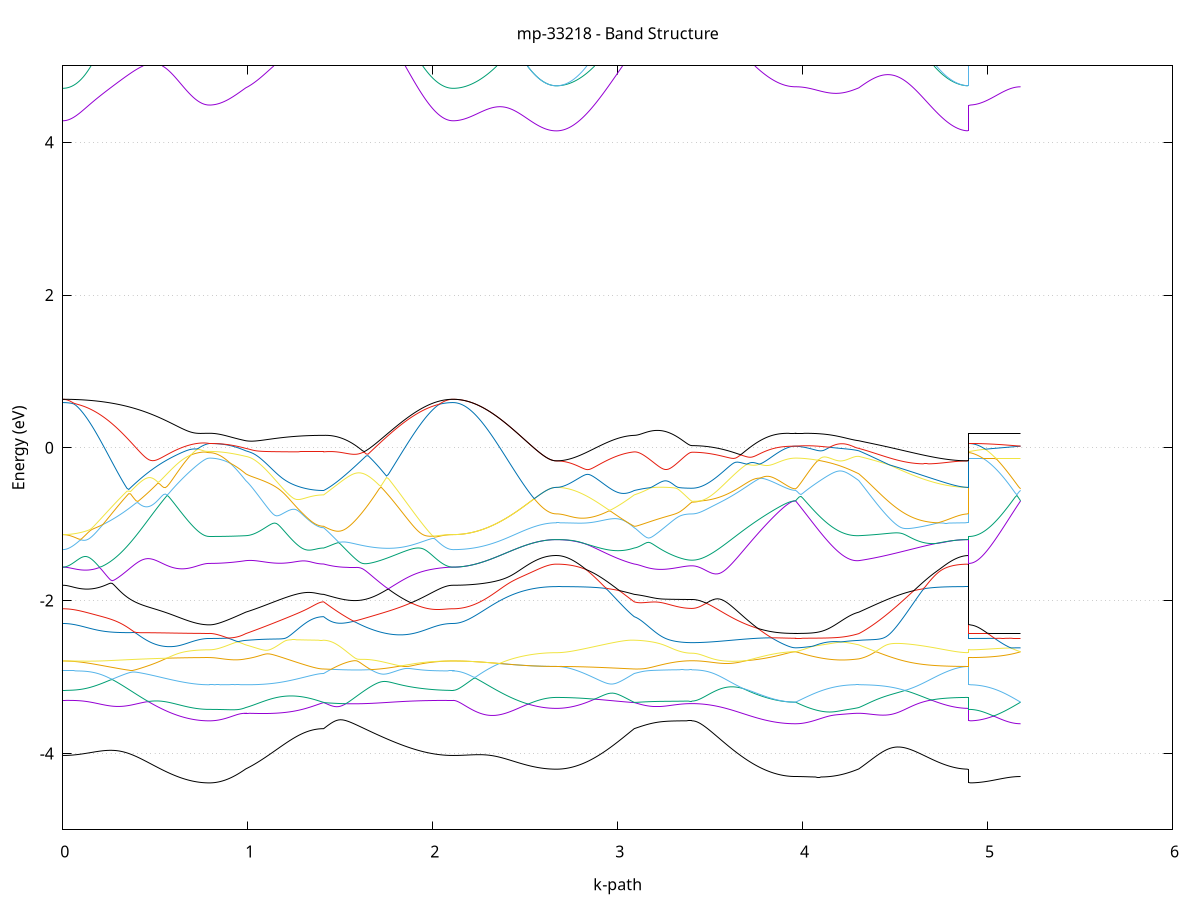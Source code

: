set title 'mp-33218 - Band Structure'
set xlabel 'k-path'
set ylabel 'Energy (eV)'
set grid y
set yrange [-5:5]
set terminal png size 800,600
set output 'mp-33218_bands_gnuplot.png'
plot '-' using 1:2 with lines notitle, '-' using 1:2 with lines notitle, '-' using 1:2 with lines notitle, '-' using 1:2 with lines notitle, '-' using 1:2 with lines notitle, '-' using 1:2 with lines notitle, '-' using 1:2 with lines notitle, '-' using 1:2 with lines notitle, '-' using 1:2 with lines notitle, '-' using 1:2 with lines notitle, '-' using 1:2 with lines notitle, '-' using 1:2 with lines notitle, '-' using 1:2 with lines notitle, '-' using 1:2 with lines notitle, '-' using 1:2 with lines notitle, '-' using 1:2 with lines notitle, '-' using 1:2 with lines notitle, '-' using 1:2 with lines notitle, '-' using 1:2 with lines notitle, '-' using 1:2 with lines notitle, '-' using 1:2 with lines notitle, '-' using 1:2 with lines notitle, '-' using 1:2 with lines notitle, '-' using 1:2 with lines notitle, '-' using 1:2 with lines notitle, '-' using 1:2 with lines notitle, '-' using 1:2 with lines notitle, '-' using 1:2 with lines notitle, '-' using 1:2 with lines notitle, '-' using 1:2 with lines notitle, '-' using 1:2 with lines notitle, '-' using 1:2 with lines notitle, '-' using 1:2 with lines notitle, '-' using 1:2 with lines notitle, '-' using 1:2 with lines notitle, '-' using 1:2 with lines notitle, '-' using 1:2 with lines notitle, '-' using 1:2 with lines notitle, '-' using 1:2 with lines notitle, '-' using 1:2 with lines notitle, '-' using 1:2 with lines notitle, '-' using 1:2 with lines notitle, '-' using 1:2 with lines notitle, '-' using 1:2 with lines notitle, '-' using 1:2 with lines notitle, '-' using 1:2 with lines notitle, '-' using 1:2 with lines notitle, '-' using 1:2 with lines notitle
0.000000 -69.429775
0.009906 -69.429775
0.019811 -69.429775
0.029717 -69.429875
0.039622 -69.429975
0.049528 -69.429875
0.059433 -69.429875
0.069339 -69.429875
0.079245 -69.429975
0.089150 -69.429975
0.099056 -69.429875
0.108961 -69.429875
0.118867 -69.429875
0.128772 -69.429875
0.138678 -69.429875
0.148584 -69.429875
0.158489 -69.429875
0.168395 -69.429875
0.178300 -69.429875
0.188206 -69.429875
0.198111 -69.429875
0.208017 -69.429875
0.217923 -69.429875
0.227828 -69.429875
0.237734 -69.429875
0.247639 -69.429875
0.257545 -69.429775
0.267450 -69.429775
0.277356 -69.429875
0.287262 -69.429875
0.297167 -69.429875
0.307073 -69.429875
0.316978 -69.429875
0.326884 -69.429875
0.336789 -69.429875
0.346695 -69.429875
0.356601 -69.429775
0.366506 -69.429775
0.376412 -69.429775
0.386317 -69.429775
0.396223 -69.429775
0.406128 -69.429775
0.416034 -69.429775
0.425940 -69.429775
0.435845 -69.429775
0.445751 -69.429775
0.455656 -69.429775
0.465562 -69.429775
0.475467 -69.429775
0.485373 -69.429775
0.495279 -69.429775
0.505184 -69.429775
0.515090 -69.429775
0.524995 -69.429775
0.534901 -69.429775
0.544806 -69.429775
0.554712 -69.429775
0.564618 -69.429775
0.574523 -69.429775
0.584429 -69.429775
0.594334 -69.429775
0.604240 -69.429775
0.614145 -69.429775
0.624051 -69.429775
0.633957 -69.429675
0.643862 -69.429675
0.653768 -69.429675
0.663673 -69.429775
0.673579 -69.429775
0.683484 -69.429675
0.693390 -69.429675
0.703296 -69.429675
0.713201 -69.429675
0.723107 -69.429675
0.733012 -69.429675
0.742918 -69.429675
0.752823 -69.429675
0.762729 -69.429675
0.772634 -69.429675
0.782540 -69.429775
0.792446 -69.429675
0.792446 -69.429675
0.802289 -69.429675
0.812132 -69.429775
0.821975 -69.429675
0.831818 -69.429675
0.841661 -69.429675
0.851504 -69.429675
0.861347 -69.429675
0.871190 -69.429675
0.881033 -69.429675
0.890876 -69.429675
0.900719 -69.429675
0.910562 -69.429675
0.920405 -69.429675
0.930247 -69.429675
0.940090 -69.429675
0.949933 -69.429675
0.959776 -69.429675
0.969619 -69.429775
0.979462 -69.429675
0.989305 -69.429675
0.989305 -69.429675
0.999099 -69.429675
1.008893 -69.429675
1.018687 -69.429775
1.028481 -69.429775
1.038276 -69.429675
1.048070 -69.429775
1.057864 -69.429775
1.067658 -69.429775
1.077452 -69.429775
1.087246 -69.429775
1.097040 -69.429775
1.106834 -69.429775
1.116628 -69.429775
1.126422 -69.429775
1.136216 -69.429775
1.146010 -69.429775
1.155804 -69.429775
1.165598 -69.429875
1.175392 -69.429875
1.185186 -69.429875
1.194980 -69.429775
1.204774 -69.429775
1.214568 -69.429775
1.224362 -69.429775
1.234156 -69.429775
1.243950 -69.429775
1.253744 -69.429775
1.263538 -69.429775
1.273332 -69.429775
1.283126 -69.429775
1.292920 -69.429775
1.302714 -69.429775
1.312508 -69.429775
1.322302 -69.429775
1.332096 -69.429775
1.341890 -69.429775
1.351684 -69.429775
1.361478 -69.429775
1.371272 -69.429875
1.381066 -69.429875
1.390860 -69.429875
1.400654 -69.429875
1.410448 -69.429875
1.410448 -69.429875
1.420442 -69.429875
1.430435 -69.429875
1.440429 -69.429875
1.450422 -69.429875
1.460416 -69.429875
1.470409 -69.429875
1.480403 -69.429875
1.490396 -69.429875
1.500390 -69.429875
1.510383 -69.429875
1.520377 -69.429875
1.530370 -69.429875
1.540364 -69.429875
1.550357 -69.429875
1.560351 -69.429875
1.570344 -69.429875
1.580338 -69.429875
1.590331 -69.429775
1.600325 -69.429775
1.610318 -69.429875
1.620312 -69.429875
1.630305 -69.429875
1.640299 -69.429875
1.650292 -69.429875
1.660286 -69.429875
1.670279 -69.429875
1.680273 -69.429775
1.690266 -69.429875
1.700260 -69.429875
1.710253 -69.429875
1.720247 -69.429775
1.730240 -69.429775
1.740233 -69.429775
1.750227 -69.429775
1.760220 -69.429775
1.770214 -69.429775
1.780207 -69.429775
1.790201 -69.429875
1.800194 -69.429875
1.810188 -69.429875
1.820181 -69.429875
1.830175 -69.429875
1.840168 -69.429875
1.850162 -69.429875
1.860155 -69.429875
1.870149 -69.429875
1.880142 -69.429875
1.890136 -69.429875
1.900129 -69.429875
1.910123 -69.429875
1.920116 -69.429875
1.930110 -69.429975
1.940103 -69.429975
1.950097 -69.429975
1.960090 -69.429975
1.970084 -69.429975
1.980077 -69.429975
1.990071 -69.429975
2.000064 -69.429875
2.010058 -69.429875
2.020051 -69.429875
2.030045 -69.429875
2.040038 -69.429875
2.050032 -69.429875
2.060025 -69.429875
2.070019 -69.429875
2.080012 -69.429875
2.090006 -69.429875
2.099999 -69.429775
2.109993 -69.429775
2.109993 -69.429775
2.119967 -69.429775
2.129942 -69.429775
2.139916 -69.429775
2.149891 -69.429775
2.159865 -69.429775
2.169840 -69.429875
2.179814 -69.429875
2.189789 -69.429875
2.199763 -69.429875
2.209738 -69.429875
2.219712 -69.429975
2.229687 -69.429975
2.239661 -69.429975
2.249635 -69.429975
2.259610 -69.429875
2.269584 -69.429875
2.279559 -69.429875
2.289533 -69.429875
2.299508 -69.429775
2.309482 -69.429775
2.319457 -69.429775
2.329431 -69.429775
2.339406 -69.429775
2.349380 -69.429775
2.359355 -69.429775
2.369329 -69.429775
2.379304 -69.429775
2.389278 -69.429775
2.399253 -69.429775
2.409227 -69.429775
2.419202 -69.429775
2.429176 -69.429775
2.439151 -69.429775
2.449125 -69.429775
2.459100 -69.429775
2.469074 -69.429775
2.479048 -69.429775
2.489023 -69.429775
2.498997 -69.429775
2.508972 -69.429775
2.518946 -69.429775
2.528921 -69.429775
2.538895 -69.429775
2.548870 -69.429775
2.558844 -69.429675
2.568819 -69.429675
2.578793 -69.429675
2.588768 -69.429675
2.598742 -69.429675
2.608717 -69.429675
2.618691 -69.429675
2.628666 -69.429675
2.638640 -69.429675
2.648615 -69.429675
2.658589 -69.429675
2.668564 -69.429675
2.668564 -69.429675
2.678358 -69.429675
2.688152 -69.429675
2.697946 -69.429675
2.707740 -69.429675
2.717534 -69.429675
2.727328 -69.429675
2.737122 -69.429675
2.746916 -69.429775
2.756710 -69.429775
2.766504 -69.429875
2.776298 -69.429875
2.786092 -69.429875
2.795886 -69.429975
2.805680 -69.429875
2.815474 -69.429875
2.825268 -69.429875
2.835062 -69.429875
2.844856 -69.429775
2.854650 -69.429775
2.864444 -69.429775
2.874238 -69.429775
2.884032 -69.429775
2.893826 -69.429775
2.903620 -69.429775
2.913414 -69.429775
2.923208 -69.429775
2.933002 -69.429775
2.942796 -69.429775
2.952590 -69.429775
2.962384 -69.429775
2.972178 -69.429775
2.981972 -69.429775
2.991766 -69.429775
3.001560 -69.429775
3.011354 -69.429775
3.021148 -69.429775
3.030942 -69.429775
3.040736 -69.429775
3.050530 -69.429775
3.060324 -69.429775
3.070118 -69.429775
3.079912 -69.429775
3.089706 -69.429875
3.089706 -69.429875
3.099458 -69.429875
3.109210 -69.429875
3.118961 -69.429775
3.128713 -69.429875
3.138465 -69.429875
3.148216 -69.429775
3.157968 -69.429875
3.167720 -69.429875
3.177471 -69.429875
3.187223 -69.429875
3.196975 -69.429875
3.206726 -69.429875
3.216478 -69.429875
3.226230 -69.429875
3.235981 -69.429875
3.245733 -69.429875
3.255485 -69.429875
3.265236 -69.429875
3.274988 -69.429875
3.284740 -69.429775
3.294491 -69.429775
3.304243 -69.429775
3.313995 -69.429775
3.323746 -69.429775
3.333498 -69.429775
3.343250 -69.429775
3.353001 -69.429775
3.362753 -69.429775
3.372505 -69.429775
3.382256 -69.429775
3.392008 -69.429775
3.401760 -69.429775
3.401760 -69.429775
3.411590 -69.429775
3.421421 -69.429775
3.431251 -69.429875
3.441082 -69.429875
3.450913 -69.429875
3.460743 -69.429775
3.470574 -69.429875
3.480404 -69.429775
3.490235 -69.429775
3.500066 -69.429775
3.509896 -69.429775
3.519727 -69.429775
3.529557 -69.429775
3.539388 -69.429775
3.549218 -69.429775
3.559049 -69.429775
3.568880 -69.429775
3.578710 -69.429775
3.588541 -69.429775
3.598371 -69.429775
3.608202 -69.429775
3.618033 -69.429775
3.627863 -69.429775
3.637694 -69.429775
3.647524 -69.429775
3.657355 -69.429775
3.667186 -69.429775
3.677016 -69.429775
3.686847 -69.429775
3.696677 -69.429775
3.706508 -69.429775
3.716339 -69.429775
3.726169 -69.429775
3.736000 -69.429775
3.745830 -69.429775
3.755661 -69.429775
3.765491 -69.429675
3.775322 -69.429775
3.785153 -69.429775
3.794983 -69.429675
3.804814 -69.429775
3.814644 -69.429675
3.824475 -69.429675
3.834306 -69.429675
3.844136 -69.429675
3.853967 -69.429675
3.863797 -69.429675
3.873628 -69.429675
3.883459 -69.429675
3.893289 -69.429675
3.903120 -69.429675
3.912950 -69.429675
3.922781 -69.429675
3.932612 -69.429675
3.942442 -69.429675
3.952273 -69.429675
3.962103 -69.429675
3.962103 -69.429675
3.971866 -69.429675
3.981629 -69.429675
3.991391 -69.429675
4.001154 -69.429675
4.010917 -69.429675
4.020679 -69.429675
4.030442 -69.429675
4.040205 -69.429675
4.049967 -69.429675
4.059730 -69.429675
4.069493 -69.429675
4.079255 -69.429675
4.089018 -69.429675
4.098781 -69.429675
4.108543 -69.429675
4.118306 -69.429675
4.128068 -69.429675
4.137831 -69.429675
4.147594 -69.429675
4.157356 -69.429675
4.167119 -69.429675
4.176882 -69.429675
4.186644 -69.429675
4.196407 -69.429675
4.206170 -69.429675
4.215932 -69.429675
4.225695 -69.429675
4.235458 -69.429675
4.245220 -69.429675
4.254983 -69.429675
4.264746 -69.429675
4.274508 -69.429675
4.284271 -69.429675
4.294034 -69.429675
4.303796 -69.429675
4.303796 -69.429675
4.313723 -69.429675
4.323649 -69.429675
4.333576 -69.429675
4.343502 -69.429775
4.353428 -69.429675
4.363355 -69.429775
4.373281 -69.429775
4.383208 -69.429775
4.393134 -69.429675
4.403061 -69.429675
4.412987 -69.429675
4.422913 -69.429675
4.432840 -69.429775
4.442766 -69.429875
4.452693 -69.429775
4.462619 -69.429775
4.472546 -69.429775
4.482472 -69.429775
4.492398 -69.429775
4.502325 -69.429775
4.512251 -69.429775
4.522178 -69.429775
4.532104 -69.429775
4.542031 -69.429775
4.551957 -69.429875
4.561884 -69.429875
4.571810 -69.429875
4.581736 -69.429775
4.591663 -69.429775
4.601589 -69.429875
4.611516 -69.429875
4.621442 -69.429775
4.631369 -69.429775
4.641295 -69.429775
4.651221 -69.429775
4.661148 -69.429875
4.671074 -69.429875
4.681001 -69.429875
4.690927 -69.429875
4.700854 -69.429875
4.710780 -69.429875
4.720706 -69.429875
4.730633 -69.429775
4.740559 -69.429875
4.750486 -69.429875
4.760412 -69.429875
4.770339 -69.429875
4.780265 -69.429875
4.790191 -69.429875
4.800118 -69.429875
4.810044 -69.429775
4.819971 -69.429675
4.829897 -69.429675
4.839824 -69.429675
4.849750 -69.429675
4.859676 -69.429675
4.869603 -69.429675
4.879529 -69.429675
4.889456 -69.429675
4.899382 -69.429675
4.899382 -69.429675
4.909357 -69.429775
4.919331 -69.429775
4.929306 -69.429675
4.939280 -69.429675
4.949255 -69.429675
4.959229 -69.429675
4.969204 -69.429675
4.979178 -69.429675
4.989152 -69.429675
4.999127 -69.429675
5.009101 -69.429675
5.019076 -69.429675
5.029050 -69.429675
5.039025 -69.429675
5.048999 -69.429675
5.058974 -69.429675
5.068948 -69.429675
5.078923 -69.429675
5.088897 -69.429675
5.098872 -69.429675
5.108846 -69.429675
5.118821 -69.429675
5.128795 -69.429675
5.138770 -69.429675
5.148744 -69.429675
5.158719 -69.429675
5.168693 -69.429675
5.178668 -69.429675
e
0.000000 -69.429775
0.009906 -69.429775
0.019811 -69.429775
0.029717 -69.429775
0.039622 -69.429875
0.049528 -69.429875
0.059433 -69.429875
0.069339 -69.429875
0.079245 -69.429875
0.089150 -69.429875
0.099056 -69.429875
0.108961 -69.429875
0.118867 -69.429875
0.128772 -69.429875
0.138678 -69.429875
0.148584 -69.429775
0.158489 -69.429775
0.168395 -69.429775
0.178300 -69.429775
0.188206 -69.429775
0.198111 -69.429775
0.208017 -69.429775
0.217923 -69.429775
0.227828 -69.429775
0.237734 -69.429775
0.247639 -69.429775
0.257545 -69.429675
0.267450 -69.429675
0.277356 -69.429675
0.287262 -69.429675
0.297167 -69.429675
0.307073 -69.429675
0.316978 -69.429675
0.326884 -69.429675
0.336789 -69.429675
0.346695 -69.429675
0.356601 -69.429675
0.366506 -69.429675
0.376412 -69.429675
0.386317 -69.429675
0.396223 -69.429675
0.406128 -69.429675
0.416034 -69.429675
0.425940 -69.429775
0.435845 -69.429675
0.445751 -69.429675
0.455656 -69.429675
0.465562 -69.429675
0.475467 -69.429775
0.485373 -69.429775
0.495279 -69.429775
0.505184 -69.429775
0.515090 -69.429775
0.524995 -69.429775
0.534901 -69.429775
0.544806 -69.429775
0.554712 -69.429775
0.564618 -69.429675
0.574523 -69.429775
0.584429 -69.429775
0.594334 -69.429775
0.604240 -69.429775
0.614145 -69.429775
0.624051 -69.429675
0.633957 -69.429675
0.643862 -69.429675
0.653768 -69.429675
0.663673 -69.429675
0.673579 -69.429675
0.683484 -69.429675
0.693390 -69.429675
0.703296 -69.429675
0.713201 -69.429675
0.723107 -69.429675
0.733012 -69.429675
0.742918 -69.429675
0.752823 -69.429675
0.762729 -69.429675
0.772634 -69.429675
0.782540 -69.429675
0.792446 -69.429675
0.792446 -69.429675
0.802289 -69.429675
0.812132 -69.429675
0.821975 -69.429675
0.831818 -69.429675
0.841661 -69.429675
0.851504 -69.429675
0.861347 -69.429675
0.871190 -69.429675
0.881033 -69.429675
0.890876 -69.429575
0.900719 -69.429675
0.910562 -69.429675
0.920405 -69.429575
0.930247 -69.429575
0.940090 -69.429675
0.949933 -69.429675
0.959776 -69.429675
0.969619 -69.429675
0.979462 -69.429675
0.989305 -69.429675
0.989305 -69.429675
0.999099 -69.429675
1.008893 -69.429675
1.018687 -69.429675
1.028481 -69.429675
1.038276 -69.429675
1.048070 -69.429675
1.057864 -69.429675
1.067658 -69.429675
1.077452 -69.429775
1.087246 -69.429775
1.097040 -69.429675
1.106834 -69.429675
1.116628 -69.429675
1.126422 -69.429675
1.136216 -69.429675
1.146010 -69.429675
1.155804 -69.429675
1.165598 -69.429675
1.175392 -69.429675
1.185186 -69.429775
1.194980 -69.429775
1.204774 -69.429775
1.214568 -69.429775
1.224362 -69.429775
1.234156 -69.429775
1.243950 -69.429775
1.253744 -69.429675
1.263538 -69.429675
1.273332 -69.429675
1.283126 -69.429675
1.292920 -69.429675
1.302714 -69.429675
1.312508 -69.429775
1.322302 -69.429675
1.332096 -69.429675
1.341890 -69.429675
1.351684 -69.429675
1.361478 -69.429675
1.371272 -69.429775
1.381066 -69.429675
1.390860 -69.429675
1.400654 -69.429675
1.410448 -69.429675
1.410448 -69.429675
1.420442 -69.429775
1.430435 -69.429775
1.440429 -69.429775
1.450422 -69.429775
1.460416 -69.429775
1.470409 -69.429675
1.480403 -69.429675
1.490396 -69.429675
1.500390 -69.429675
1.510383 -69.429675
1.520377 -69.429675
1.530370 -69.429675
1.540364 -69.429775
1.550357 -69.429775
1.560351 -69.429775
1.570344 -69.429675
1.580338 -69.429675
1.590331 -69.429675
1.600325 -69.429675
1.610318 -69.429675
1.620312 -69.429675
1.630305 -69.429675
1.640299 -69.429675
1.650292 -69.429675
1.660286 -69.429675
1.670279 -69.429675
1.680273 -69.429675
1.690266 -69.429675
1.700260 -69.429675
1.710253 -69.429675
1.720247 -69.429575
1.730240 -69.429575
1.740233 -69.429575
1.750227 -69.429575
1.760220 -69.429575
1.770214 -69.429575
1.780207 -69.429675
1.790201 -69.429675
1.800194 -69.429675
1.810188 -69.429675
1.820181 -69.429675
1.830175 -69.429675
1.840168 -69.429675
1.850162 -69.429775
1.860155 -69.429775
1.870149 -69.429675
1.880142 -69.429675
1.890136 -69.429675
1.900129 -69.429775
1.910123 -69.429775
1.920116 -69.429775
1.930110 -69.429775
1.940103 -69.429875
1.950097 -69.429875
1.960090 -69.429875
1.970084 -69.429775
1.980077 -69.429875
1.990071 -69.429875
2.000064 -69.429875
2.010058 -69.429875
2.020051 -69.429875
2.030045 -69.429875
2.040038 -69.429875
2.050032 -69.429875
2.060025 -69.429875
2.070019 -69.429875
2.080012 -69.429775
2.090006 -69.429775
2.099999 -69.429775
2.109993 -69.429775
2.109993 -69.429775
2.119967 -69.429775
2.129942 -69.429775
2.139916 -69.429775
2.149891 -69.429775
2.159865 -69.429775
2.169840 -69.429875
2.179814 -69.429875
2.189789 -69.429875
2.199763 -69.429875
2.209738 -69.429875
2.219712 -69.429975
2.229687 -69.429975
2.239661 -69.429975
2.249635 -69.429875
2.259610 -69.429875
2.269584 -69.429875
2.279559 -69.429875
2.289533 -69.429875
2.299508 -69.429775
2.309482 -69.429775
2.319457 -69.429775
2.329431 -69.429775
2.339406 -69.429775
2.349380 -69.429775
2.359355 -69.429775
2.369329 -69.429775
2.379304 -69.429775
2.389278 -69.429775
2.399253 -69.429775
2.409227 -69.429775
2.419202 -69.429775
2.429176 -69.429775
2.439151 -69.429775
2.449125 -69.429775
2.459100 -69.429775
2.469074 -69.429775
2.479048 -69.429775
2.489023 -69.429775
2.498997 -69.429775
2.508972 -69.429775
2.518946 -69.429775
2.528921 -69.429775
2.538895 -69.429775
2.548870 -69.429775
2.558844 -69.429675
2.568819 -69.429675
2.578793 -69.429675
2.588768 -69.429675
2.598742 -69.429675
2.608717 -69.429675
2.618691 -69.429675
2.628666 -69.429675
2.638640 -69.429675
2.648615 -69.429675
2.658589 -69.429675
2.668564 -69.429675
2.668564 -69.429675
2.678358 -69.429675
2.688152 -69.429675
2.697946 -69.429675
2.707740 -69.429675
2.717534 -69.429675
2.727328 -69.429675
2.737122 -69.429675
2.746916 -69.429675
2.756710 -69.429675
2.766504 -69.429675
2.776298 -69.429675
2.786092 -69.429775
2.795886 -69.429775
2.805680 -69.429775
2.815474 -69.429775
2.825268 -69.429775
2.835062 -69.429775
2.844856 -69.429675
2.854650 -69.429675
2.864444 -69.429675
2.874238 -69.429775
2.884032 -69.429775
2.893826 -69.429775
2.903620 -69.429675
2.913414 -69.429775
2.923208 -69.429775
2.933002 -69.429775
2.942796 -69.429775
2.952590 -69.429775
2.962384 -69.429775
2.972178 -69.429775
2.981972 -69.429775
2.991766 -69.429775
3.001560 -69.429775
3.011354 -69.429775
3.021148 -69.429775
3.030942 -69.429775
3.040736 -69.429775
3.050530 -69.429775
3.060324 -69.429775
3.070118 -69.429675
3.079912 -69.429675
3.089706 -69.429675
3.089706 -69.429675
3.099458 -69.429675
3.109210 -69.429675
3.118961 -69.429775
3.128713 -69.429775
3.138465 -69.429775
3.148216 -69.429775
3.157968 -69.429775
3.167720 -69.429775
3.177471 -69.429775
3.187223 -69.429675
3.196975 -69.429675
3.206726 -69.429675
3.216478 -69.429675
3.226230 -69.429675
3.235981 -69.429675
3.245733 -69.429675
3.255485 -69.429675
3.265236 -69.429675
3.274988 -69.429675
3.284740 -69.429675
3.294491 -69.429675
3.304243 -69.429675
3.313995 -69.429675
3.323746 -69.429675
3.333498 -69.429675
3.343250 -69.429675
3.353001 -69.429675
3.362753 -69.429675
3.372505 -69.429675
3.382256 -69.429675
3.392008 -69.429675
3.401760 -69.429675
3.401760 -69.429675
3.411590 -69.429675
3.421421 -69.429675
3.431251 -69.429675
3.441082 -69.429675
3.450913 -69.429675
3.460743 -69.429675
3.470574 -69.429675
3.480404 -69.429675
3.490235 -69.429675
3.500066 -69.429675
3.509896 -69.429675
3.519727 -69.429675
3.529557 -69.429675
3.539388 -69.429675
3.549218 -69.429675
3.559049 -69.429675
3.568880 -69.429675
3.578710 -69.429675
3.588541 -69.429675
3.598371 -69.429675
3.608202 -69.429675
3.618033 -69.429675
3.627863 -69.429675
3.637694 -69.429675
3.647524 -69.429675
3.657355 -69.429675
3.667186 -69.429675
3.677016 -69.429675
3.686847 -69.429675
3.696677 -69.429675
3.706508 -69.429675
3.716339 -69.429675
3.726169 -69.429675
3.736000 -69.429675
3.745830 -69.429675
3.755661 -69.429675
3.765491 -69.429675
3.775322 -69.429675
3.785153 -69.429675
3.794983 -69.429675
3.804814 -69.429675
3.814644 -69.429675
3.824475 -69.429675
3.834306 -69.429675
3.844136 -69.429675
3.853967 -69.429675
3.863797 -69.429675
3.873628 -69.429675
3.883459 -69.429675
3.893289 -69.429675
3.903120 -69.429675
3.912950 -69.429675
3.922781 -69.429675
3.932612 -69.429675
3.942442 -69.429675
3.952273 -69.429675
3.962103 -69.429675
3.962103 -69.429675
3.971866 -69.429675
3.981629 -69.429675
3.991391 -69.429675
4.001154 -69.429675
4.010917 -69.429675
4.020679 -69.429675
4.030442 -69.429675
4.040205 -69.429675
4.049967 -69.429675
4.059730 -69.429675
4.069493 -69.429675
4.079255 -69.429675
4.089018 -69.429675
4.098781 -69.429675
4.108543 -69.429675
4.118306 -69.429675
4.128068 -69.429675
4.137831 -69.429675
4.147594 -69.429675
4.157356 -69.429575
4.167119 -69.429675
4.176882 -69.429675
4.186644 -69.429675
4.196407 -69.429675
4.206170 -69.429675
4.215932 -69.429675
4.225695 -69.429675
4.235458 -69.429675
4.245220 -69.429675
4.254983 -69.429675
4.264746 -69.429675
4.274508 -69.429675
4.284271 -69.429675
4.294034 -69.429675
4.303796 -69.429675
4.303796 -69.429675
4.313723 -69.429675
4.323649 -69.429675
4.333576 -69.429675
4.343502 -69.429675
4.353428 -69.429675
4.363355 -69.429675
4.373281 -69.429675
4.383208 -69.429675
4.393134 -69.429675
4.403061 -69.429675
4.412987 -69.429675
4.422913 -69.429675
4.432840 -69.429675
4.442766 -69.429675
4.452693 -69.429775
4.462619 -69.429775
4.472546 -69.429775
4.482472 -69.429775
4.492398 -69.429775
4.502325 -69.429775
4.512251 -69.429775
4.522178 -69.429775
4.532104 -69.429775
4.542031 -69.429775
4.551957 -69.429775
4.561884 -69.429775
4.571810 -69.429775
4.581736 -69.429775
4.591663 -69.429775
4.601589 -69.429775
4.611516 -69.429775
4.621442 -69.429775
4.631369 -69.429775
4.641295 -69.429775
4.651221 -69.429775
4.661148 -69.429775
4.671074 -69.429775
4.681001 -69.429875
4.690927 -69.429875
4.700854 -69.429775
4.710780 -69.429775
4.720706 -69.429775
4.730633 -69.429775
4.740559 -69.429875
4.750486 -69.429775
4.760412 -69.429775
4.770339 -69.429775
4.780265 -69.429775
4.790191 -69.429775
4.800118 -69.429675
4.810044 -69.429675
4.819971 -69.429675
4.829897 -69.429675
4.839824 -69.429675
4.849750 -69.429675
4.859676 -69.429675
4.869603 -69.429675
4.879529 -69.429675
4.889456 -69.429675
4.899382 -69.429675
4.899382 -69.429675
4.909357 -69.429675
4.919331 -69.429675
4.929306 -69.429675
4.939280 -69.429675
4.949255 -69.429675
4.959229 -69.429675
4.969204 -69.429675
4.979178 -69.429675
4.989152 -69.429675
4.999127 -69.429675
5.009101 -69.429675
5.019076 -69.429675
5.029050 -69.429675
5.039025 -69.429675
5.048999 -69.429675
5.058974 -69.429675
5.068948 -69.429675
5.078923 -69.429675
5.088897 -69.429675
5.098872 -69.429675
5.108846 -69.429675
5.118821 -69.429675
5.128795 -69.429675
5.138770 -69.429675
5.148744 -69.429675
5.158719 -69.429675
5.168693 -69.429675
5.178668 -69.429675
e
0.000000 -69.426475
0.009906 -69.426475
0.019811 -69.426575
0.029717 -69.426575
0.039622 -69.426675
0.049528 -69.426675
0.059433 -69.426675
0.069339 -69.426575
0.079245 -69.426675
0.089150 -69.426675
0.099056 -69.426675
0.108961 -69.426675
0.118867 -69.426675
0.128772 -69.426675
0.138678 -69.426675
0.148584 -69.426675
0.158489 -69.426675
0.168395 -69.426675
0.178300 -69.426675
0.188206 -69.426575
0.198111 -69.426575
0.208017 -69.426575
0.217923 -69.426575
0.227828 -69.426575
0.237734 -69.426575
0.247639 -69.426575
0.257545 -69.426575
0.267450 -69.426575
0.277356 -69.426575
0.287262 -69.426575
0.297167 -69.426575
0.307073 -69.426575
0.316978 -69.426575
0.326884 -69.426575
0.336789 -69.426575
0.346695 -69.426575
0.356601 -69.426575
0.366506 -69.426575
0.376412 -69.426575
0.386317 -69.426575
0.396223 -69.426575
0.406128 -69.426475
0.416034 -69.426475
0.425940 -69.426475
0.435845 -69.426475
0.445751 -69.426475
0.455656 -69.426475
0.465562 -69.426475
0.475467 -69.426575
0.485373 -69.426475
0.495279 -69.426475
0.505184 -69.426475
0.515090 -69.426475
0.524995 -69.426575
0.534901 -69.426575
0.544806 -69.426575
0.554712 -69.426575
0.564618 -69.426575
0.574523 -69.426575
0.584429 -69.426575
0.594334 -69.426575
0.604240 -69.426575
0.614145 -69.426575
0.624051 -69.426575
0.633957 -69.426575
0.643862 -69.426575
0.653768 -69.426575
0.663673 -69.426575
0.673579 -69.426575
0.683484 -69.426575
0.693390 -69.426575
0.703296 -69.426575
0.713201 -69.426575
0.723107 -69.426575
0.733012 -69.426575
0.742918 -69.426575
0.752823 -69.426575
0.762729 -69.426675
0.772634 -69.426675
0.782540 -69.426675
0.792446 -69.426675
0.792446 -69.426675
0.802289 -69.426675
0.812132 -69.426675
0.821975 -69.426675
0.831818 -69.426675
0.841661 -69.426675
0.851504 -69.426575
0.861347 -69.426575
0.871190 -69.426575
0.881033 -69.426575
0.890876 -69.426575
0.900719 -69.426575
0.910562 -69.426575
0.920405 -69.426575
0.930247 -69.426575
0.940090 -69.426575
0.949933 -69.426575
0.959776 -69.426575
0.969619 -69.426575
0.979462 -69.426575
0.989305 -69.426575
0.989305 -69.426575
0.999099 -69.426575
1.008893 -69.426575
1.018687 -69.426575
1.028481 -69.426575
1.038276 -69.426575
1.048070 -69.426575
1.057864 -69.426575
1.067658 -69.426575
1.077452 -69.426575
1.087246 -69.426675
1.097040 -69.426575
1.106834 -69.426575
1.116628 -69.426575
1.126422 -69.426575
1.136216 -69.426575
1.146010 -69.426575
1.155804 -69.426575
1.165598 -69.426575
1.175392 -69.426575
1.185186 -69.426575
1.194980 -69.426575
1.204774 -69.426575
1.214568 -69.426575
1.224362 -69.426575
1.234156 -69.426575
1.243950 -69.426575
1.253744 -69.426575
1.263538 -69.426575
1.273332 -69.426575
1.283126 -69.426575
1.292920 -69.426575
1.302714 -69.426575
1.312508 -69.426575
1.322302 -69.426575
1.332096 -69.426575
1.341890 -69.426575
1.351684 -69.426575
1.361478 -69.426675
1.371272 -69.426675
1.381066 -69.426675
1.390860 -69.426675
1.400654 -69.426675
1.410448 -69.426675
1.410448 -69.426675
1.420442 -69.426675
1.430435 -69.426675
1.440429 -69.426675
1.450422 -69.426675
1.460416 -69.426675
1.470409 -69.426675
1.480403 -69.426675
1.490396 -69.426575
1.500390 -69.426575
1.510383 -69.426675
1.520377 -69.426675
1.530370 -69.426575
1.540364 -69.426575
1.550357 -69.426575
1.560351 -69.426575
1.570344 -69.426575
1.580338 -69.426575
1.590331 -69.426575
1.600325 -69.426575
1.610318 -69.426475
1.620312 -69.426475
1.630305 -69.426475
1.640299 -69.426475
1.650292 -69.426475
1.660286 -69.426475
1.670279 -69.426475
1.680273 -69.426475
1.690266 -69.426475
1.700260 -69.426475
1.710253 -69.426475
1.720247 -69.426475
1.730240 -69.426475
1.740233 -69.426475
1.750227 -69.426475
1.760220 -69.426475
1.770214 -69.426475
1.780207 -69.426575
1.790201 -69.426575
1.800194 -69.426575
1.810188 -69.426575
1.820181 -69.426575
1.830175 -69.426575
1.840168 -69.426575
1.850162 -69.426575
1.860155 -69.426575
1.870149 -69.426575
1.880142 -69.426575
1.890136 -69.426675
1.900129 -69.426675
1.910123 -69.426675
1.920116 -69.426675
1.930110 -69.426675
1.940103 -69.426675
1.950097 -69.426675
1.960090 -69.426675
1.970084 -69.426675
1.980077 -69.426675
1.990071 -69.426575
2.000064 -69.426675
2.010058 -69.426675
2.020051 -69.426675
2.030045 -69.426675
2.040038 -69.426575
2.050032 -69.426575
2.060025 -69.426575
2.070019 -69.426575
2.080012 -69.426575
2.090006 -69.426575
2.099999 -69.426475
2.109993 -69.426475
2.109993 -69.426475
2.119967 -69.426575
2.129942 -69.426575
2.139916 -69.426575
2.149891 -69.426675
2.159865 -69.426675
2.169840 -69.426675
2.179814 -69.426675
2.189789 -69.426675
2.199763 -69.426675
2.209738 -69.426675
2.219712 -69.426775
2.229687 -69.426675
2.239661 -69.426675
2.249635 -69.426575
2.259610 -69.426575
2.269584 -69.426475
2.279559 -69.426475
2.289533 -69.426475
2.299508 -69.426475
2.309482 -69.426475
2.319457 -69.426475
2.329431 -69.426475
2.339406 -69.426475
2.349380 -69.426475
2.359355 -69.426475
2.369329 -69.426575
2.379304 -69.426575
2.389278 -69.426575
2.399253 -69.426575
2.409227 -69.426475
2.419202 -69.426475
2.429176 -69.426475
2.439151 -69.426575
2.449125 -69.426575
2.459100 -69.426575
2.469074 -69.426575
2.479048 -69.426675
2.489023 -69.426675
2.498997 -69.426675
2.508972 -69.426675
2.518946 -69.426675
2.528921 -69.426675
2.538895 -69.426575
2.548870 -69.426575
2.558844 -69.426575
2.568819 -69.426575
2.578793 -69.426575
2.588768 -69.426575
2.598742 -69.426575
2.608717 -69.426475
2.618691 -69.426575
2.628666 -69.426575
2.638640 -69.426575
2.648615 -69.426575
2.658589 -69.426575
2.668564 -69.426575
2.668564 -69.426575
2.678358 -69.426575
2.688152 -69.426575
2.697946 -69.426575
2.707740 -69.426575
2.717534 -69.426575
2.727328 -69.426575
2.737122 -69.426575
2.746916 -69.426575
2.756710 -69.426575
2.766504 -69.426575
2.776298 -69.426575
2.786092 -69.426575
2.795886 -69.426675
2.805680 -69.426675
2.815474 -69.426675
2.825268 -69.426675
2.835062 -69.426675
2.844856 -69.426675
2.854650 -69.426575
2.864444 -69.426575
2.874238 -69.426575
2.884032 -69.426675
2.893826 -69.426575
2.903620 -69.426575
2.913414 -69.426675
2.923208 -69.426675
2.933002 -69.426675
2.942796 -69.426675
2.952590 -69.426675
2.962384 -69.426675
2.972178 -69.426675
2.981972 -69.426675
2.991766 -69.426675
3.001560 -69.426675
3.011354 -69.426675
3.021148 -69.426675
3.030942 -69.426675
3.040736 -69.426675
3.050530 -69.426675
3.060324 -69.426675
3.070118 -69.426675
3.079912 -69.426675
3.089706 -69.426675
3.089706 -69.426675
3.099458 -69.426675
3.109210 -69.426675
3.118961 -69.426575
3.128713 -69.426575
3.138465 -69.426575
3.148216 -69.426575
3.157968 -69.426575
3.167720 -69.426575
3.177471 -69.426575
3.187223 -69.426575
3.196975 -69.426575
3.206726 -69.426575
3.216478 -69.426575
3.226230 -69.426575
3.235981 -69.426675
3.245733 -69.426575
3.255485 -69.426575
3.265236 -69.426575
3.274988 -69.426575
3.284740 -69.426575
3.294491 -69.426575
3.304243 -69.426575
3.313995 -69.426575
3.323746 -69.426575
3.333498 -69.426575
3.343250 -69.426575
3.353001 -69.426575
3.362753 -69.426575
3.372505 -69.426575
3.382256 -69.426575
3.392008 -69.426575
3.401760 -69.426575
3.401760 -69.426575
3.411590 -69.426575
3.421421 -69.426575
3.431251 -69.426575
3.441082 -69.426575
3.450913 -69.426575
3.460743 -69.426575
3.470574 -69.426575
3.480404 -69.426575
3.490235 -69.426575
3.500066 -69.426575
3.509896 -69.426575
3.519727 -69.426575
3.529557 -69.426575
3.539388 -69.426575
3.549218 -69.426575
3.559049 -69.426575
3.568880 -69.426575
3.578710 -69.426575
3.588541 -69.426575
3.598371 -69.426575
3.608202 -69.426675
3.618033 -69.426675
3.627863 -69.426675
3.637694 -69.426675
3.647524 -69.426675
3.657355 -69.426575
3.667186 -69.426675
3.677016 -69.426675
3.686847 -69.426675
3.696677 -69.426675
3.706508 -69.426675
3.716339 -69.426675
3.726169 -69.426675
3.736000 -69.426675
3.745830 -69.426675
3.755661 -69.426675
3.765491 -69.426675
3.775322 -69.426675
3.785153 -69.426675
3.794983 -69.426675
3.804814 -69.426675
3.814644 -69.426575
3.824475 -69.426675
3.834306 -69.426675
3.844136 -69.426575
3.853967 -69.426575
3.863797 -69.426575
3.873628 -69.426575
3.883459 -69.426575
3.893289 -69.426575
3.903120 -69.426575
3.912950 -69.426575
3.922781 -69.426575
3.932612 -69.426575
3.942442 -69.426575
3.952273 -69.426675
3.962103 -69.426675
3.962103 -69.426675
3.971866 -69.426575
3.981629 -69.426675
3.991391 -69.426675
4.001154 -69.426675
4.010917 -69.426675
4.020679 -69.426675
4.030442 -69.426675
4.040205 -69.426675
4.049967 -69.426575
4.059730 -69.426575
4.069493 -69.426575
4.079255 -69.426575
4.089018 -69.426475
4.098781 -69.426575
4.108543 -69.426575
4.118306 -69.426575
4.128068 -69.426575
4.137831 -69.426575
4.147594 -69.426575
4.157356 -69.426575
4.167119 -69.426575
4.176882 -69.426575
4.186644 -69.426575
4.196407 -69.426575
4.206170 -69.426575
4.215932 -69.426575
4.225695 -69.426575
4.235458 -69.426575
4.245220 -69.426575
4.254983 -69.426575
4.264746 -69.426575
4.274508 -69.426575
4.284271 -69.426575
4.294034 -69.426575
4.303796 -69.426575
4.303796 -69.426575
4.313723 -69.426575
4.323649 -69.426575
4.333576 -69.426575
4.343502 -69.426575
4.353428 -69.426575
4.363355 -69.426575
4.373281 -69.426575
4.383208 -69.426575
4.393134 -69.426575
4.403061 -69.426575
4.412987 -69.426575
4.422913 -69.426575
4.432840 -69.426575
4.442766 -69.426575
4.452693 -69.426575
4.462619 -69.426575
4.472546 -69.426575
4.482472 -69.426575
4.492398 -69.426575
4.502325 -69.426575
4.512251 -69.426575
4.522178 -69.426575
4.532104 -69.426575
4.542031 -69.426575
4.551957 -69.426675
4.561884 -69.426575
4.571810 -69.426575
4.581736 -69.426575
4.591663 -69.426575
4.601589 -69.426575
4.611516 -69.426575
4.621442 -69.426575
4.631369 -69.426675
4.641295 -69.426675
4.651221 -69.426675
4.661148 -69.426675
4.671074 -69.426675
4.681001 -69.426675
4.690927 -69.426675
4.700854 -69.426675
4.710780 -69.426675
4.720706 -69.426675
4.730633 -69.426575
4.740559 -69.426575
4.750486 -69.426575
4.760412 -69.426575
4.770339 -69.426575
4.780265 -69.426575
4.790191 -69.426575
4.800118 -69.426575
4.810044 -69.426575
4.819971 -69.426575
4.829897 -69.426575
4.839824 -69.426575
4.849750 -69.426575
4.859676 -69.426575
4.869603 -69.426575
4.879529 -69.426575
4.889456 -69.426575
4.899382 -69.426575
4.899382 -69.426675
4.909357 -69.426675
4.919331 -69.426675
4.929306 -69.426575
4.939280 -69.426575
4.949255 -69.426475
4.959229 -69.426475
4.969204 -69.426475
4.979178 -69.426575
4.989152 -69.426575
4.999127 -69.426575
5.009101 -69.426575
5.019076 -69.426575
5.029050 -69.426575
5.039025 -69.426575
5.048999 -69.426575
5.058974 -69.426575
5.068948 -69.426575
5.078923 -69.426475
5.088897 -69.426575
5.098872 -69.426575
5.108846 -69.426675
5.118821 -69.426675
5.128795 -69.426675
5.138770 -69.426675
5.148744 -69.426675
5.158719 -69.426675
5.168693 -69.426575
5.178668 -69.426675
e
0.000000 -12.676975
0.009906 -12.676875
0.019811 -12.676275
0.029717 -12.675375
0.039622 -12.674075
0.049528 -12.672375
0.059433 -12.670375
0.069339 -12.667975
0.079245 -12.665275
0.089150 -12.662175
0.099056 -12.658675
0.108961 -12.654875
0.118867 -12.650675
0.128772 -12.646175
0.138678 -12.641275
0.148584 -12.635975
0.158489 -12.630475
0.168395 -12.624475
0.178300 -12.618275
0.188206 -12.611675
0.198111 -12.604675
0.208017 -12.597475
0.217923 -12.589875
0.227828 -12.581975
0.237734 -12.573775
0.247639 -12.565275
0.257545 -12.556375
0.267450 -12.547275
0.277356 -12.537875
0.287262 -12.528175
0.297167 -12.518175
0.307073 -12.507875
0.316978 -12.497375
0.326884 -12.486575
0.336789 -12.475575
0.346695 -12.464275
0.356601 -12.452675
0.366506 -12.440975
0.376412 -12.428975
0.386317 -12.416675
0.396223 -12.404275
0.406128 -12.391675
0.416034 -12.378875
0.425940 -12.365875
0.435845 -12.352675
0.445751 -12.339275
0.455656 -12.325775
0.465562 -12.312175
0.475467 -12.298375
0.485373 -12.284475
0.495279 -12.270475
0.505184 -12.256375
0.515090 -12.242075
0.524995 -12.227775
0.534901 -12.213475
0.544806 -12.198975
0.554712 -12.184575
0.564618 -12.169975
0.574523 -12.155475
0.584429 -12.140975
0.594334 -12.126375
0.604240 -12.111875
0.614145 -12.097375
0.624051 -12.082875
0.633957 -12.068475
0.643862 -12.054175
0.653768 -12.039975
0.663673 -12.025875
0.673579 -12.011875
0.683484 -11.998075
0.693390 -11.984475
0.703296 -11.971075
0.713201 -11.957975
0.723107 -11.945275
0.733012 -11.933075
0.742918 -11.921475
0.752823 -11.910675
0.762729 -11.901275
0.772634 -11.893875
0.782540 -11.888975
0.792446 -11.887275
0.792446 -11.887275
0.802289 -11.887175
0.812132 -11.886975
0.821975 -11.886575
0.831818 -11.885975
0.841661 -11.885275
0.851504 -11.884475
0.861347 -11.883675
0.871190 -11.882975
0.881033 -11.882375
0.890876 -11.882075
0.900719 -11.882275
0.910562 -11.883175
0.920405 -11.884575
0.930247 -11.886675
0.940090 -11.889175
0.949933 -11.892175
0.959776 -11.895575
0.969619 -11.899175
0.979462 -11.903075
0.989305 -11.907275
0.989305 -11.907275
0.999099 -11.910275
1.008893 -11.913175
1.018687 -11.916175
1.028481 -11.919075
1.038276 -11.921975
1.048070 -11.924875
1.057864 -11.927675
1.067658 -11.930375
1.077452 -11.933075
1.087246 -11.935775
1.097040 -11.938275
1.106834 -11.940775
1.116628 -11.943275
1.126422 -11.945575
1.136216 -11.947875
1.146010 -11.950075
1.155804 -11.952175
1.165598 -11.954275
1.175392 -11.956175
1.185186 -11.958075
1.194980 -11.959875
1.204774 -11.961575
1.214568 -11.963175
1.224362 -11.964675
1.234156 -11.966075
1.243950 -11.967375
1.253744 -11.968575
1.263538 -11.969675
1.273332 -11.970675
1.283126 -11.971575
1.292920 -11.972475
1.302714 -11.973175
1.312508 -11.973775
1.322302 -11.974375
1.332096 -11.974775
1.341890 -11.975175
1.351684 -11.975475
1.361478 -11.975675
1.371272 -11.975875
1.381066 -11.975975
1.390860 -11.975975
1.400654 -11.976075
1.410448 -11.976075
1.410448 -11.976075
1.420442 -11.967775
1.430435 -11.968775
1.440429 -11.983475
1.450422 -11.999075
1.460416 -12.015075
1.470409 -12.031075
1.480403 -12.047175
1.490396 -12.063275
1.500390 -12.079375
1.510383 -12.095475
1.520377 -12.111575
1.530370 -12.127575
1.540364 -12.143575
1.550357 -12.159475
1.560351 -12.175275
1.570344 -12.190975
1.580338 -12.206575
1.590331 -12.221975
1.600325 -12.237375
1.610318 -12.252575
1.620312 -12.267675
1.630305 -12.282575
1.640299 -12.297275
1.650292 -12.311875
1.660286 -12.326175
1.670279 -12.340375
1.680273 -12.354375
1.690266 -12.368075
1.700260 -12.381675
1.710253 -12.394975
1.720247 -12.407975
1.730240 -12.420875
1.740233 -12.433375
1.750227 -12.445775
1.760220 -12.457775
1.770214 -12.469575
1.780207 -12.481075
1.790201 -12.492375
1.800194 -12.503275
1.810188 -12.513875
1.820181 -12.524275
1.830175 -12.534275
1.840168 -12.544075
1.850162 -12.553475
1.860155 -12.562575
1.870149 -12.571375
1.880142 -12.579775
1.890136 -12.587875
1.900129 -12.595675
1.910123 -12.603175
1.920116 -12.610275
1.930110 -12.616975
1.940103 -12.623475
1.950097 -12.629475
1.960090 -12.635175
1.970084 -12.640575
1.980077 -12.645575
1.990071 -12.650175
2.000064 -12.654475
2.010058 -12.658375
2.020051 -12.661875
2.030045 -12.665075
2.040038 -12.667875
2.050032 -12.670275
2.060025 -12.672375
2.070019 -12.673975
2.080012 -12.675375
2.090006 -12.676275
2.099999 -12.676875
2.109993 -12.676975
2.109993 -12.676975
2.119967 -12.676875
2.129942 -12.676275
2.139916 -12.675375
2.149891 -12.674075
2.159865 -12.672375
2.169840 -12.670375
2.179814 -12.667975
2.189789 -12.665175
2.199763 -12.661975
2.209738 -12.658475
2.219712 -12.654675
2.229687 -12.650375
2.239661 -12.645775
2.249635 -12.640875
2.259610 -12.635575
2.269584 -12.629875
2.279559 -12.623875
2.289533 -12.617575
2.299508 -12.610875
2.309482 -12.603775
2.319457 -12.596375
2.329431 -12.588675
2.339406 -12.580675
2.349380 -12.572275
2.359355 -12.563575
2.369329 -12.554575
2.379304 -12.545175
2.389278 -12.535575
2.399253 -12.525575
2.409227 -12.515375
2.419202 -12.504775
2.429176 -12.493975
2.439151 -12.482875
2.449125 -12.471475
2.459100 -12.459775
2.469074 -12.447875
2.479048 -12.435675
2.489023 -12.423175
2.498997 -12.410475
2.508972 -12.397575
2.518946 -12.384375
2.528921 -12.370975
2.538895 -12.357375
2.548870 -12.343575
2.558844 -12.329575
2.568819 -12.315375
2.578793 -12.300975
2.588768 -12.286375
2.598742 -12.271675
2.608717 -12.256775
2.618691 -12.241775
2.628666 -12.226675
2.638640 -12.211475
2.648615 -12.196275
2.658589 -12.181375
2.668564 -12.171075
2.668564 -12.171075
2.678358 -12.170975
2.688152 -12.170675
2.697946 -12.170075
2.707740 -12.169275
2.717534 -12.168175
2.727328 -12.166875
2.737122 -12.165375
2.746916 -12.163675
2.756710 -12.161675
2.766504 -12.159475
2.776298 -12.157075
2.786092 -12.154375
2.795886 -12.151575
2.805680 -12.148475
2.815474 -12.145175
2.825268 -12.141575
2.835062 -12.137875
2.844856 -12.133875
2.854650 -12.129775
2.864444 -12.125375
2.874238 -12.120775
2.884032 -12.116075
2.893826 -12.111075
2.903620 -12.105875
2.913414 -12.100575
2.923208 -12.094975
2.933002 -12.089275
2.942796 -12.083375
2.952590 -12.077275
2.962384 -12.070975
2.972178 -12.064575
2.981972 -12.057975
2.991766 -12.051275
3.001560 -12.044375
3.011354 -12.037275
3.021148 -12.030075
3.030942 -12.022775
3.040736 -12.015275
3.050530 -12.007675
3.060324 -11.999975
3.070118 -11.992075
3.079912 -11.984175
3.089706 -11.976075
3.089706 -11.976075
3.099458 -11.978275
3.109210 -11.983875
3.118961 -11.989675
3.128713 -11.995475
3.138465 -12.001175
3.148216 -12.006575
3.157968 -12.011875
3.167720 -12.016975
3.177471 -12.021875
3.187223 -12.026475
3.196975 -12.030875
3.206726 -12.035075
3.216478 -12.039075
3.226230 -12.042875
3.235981 -12.046375
3.245733 -12.049675
3.255485 -12.052675
3.265236 -12.055475
3.274988 -12.058075
3.284740 -12.060375
3.294491 -12.062475
3.304243 -12.064375
3.313995 -12.065975
3.323746 -12.067375
3.333498 -12.068575
3.343250 -12.069475
3.353001 -12.070175
3.362753 -12.070675
3.372505 -12.071075
3.382256 -12.071175
3.392008 -12.071275
3.401760 -12.071275
3.401760 -12.071275
3.411590 -12.071175
3.421421 -12.070975
3.431251 -12.070475
3.441082 -12.069875
3.450913 -12.068975
3.460743 -12.067975
3.470574 -12.066775
3.480404 -12.065475
3.490235 -12.063875
3.500066 -12.062175
3.509896 -12.060275
3.519727 -12.058175
3.529557 -12.055975
3.539388 -12.053475
3.549218 -12.050975
3.559049 -12.048175
3.568880 -12.045275
3.578710 -12.042175
3.588541 -12.038875
3.598371 -12.035475
3.608202 -12.031975
3.618033 -12.028275
3.627863 -12.024375
3.637694 -12.020375
3.647524 -12.016275
3.657355 -12.011975
3.667186 -12.007575
3.677016 -12.003075
3.686847 -11.998375
3.696677 -11.993675
3.706508 -11.989275
3.716339 -11.984775
3.726169 -11.980075
3.736000 -11.975475
3.745830 -11.970675
3.755661 -11.965875
3.765491 -11.960975
3.775322 -11.955975
3.785153 -11.951075
3.794983 -11.946075
3.804814 -11.941075
3.814644 -11.936075
3.824475 -11.931075
3.834306 -11.926075
3.844136 -11.921175
3.853967 -11.916375
3.863797 -11.911575
3.873628 -11.906975
3.883459 -11.902575
3.893289 -11.898275
3.903120 -11.894375
3.912950 -11.890875
3.922781 -11.887675
3.932612 -11.885175
3.942442 -11.883175
3.952273 -11.881975
3.962103 -11.881575
3.962103 -11.881575
3.971866 -11.881775
3.981629 -11.882075
3.991391 -11.882675
4.001154 -11.883275
4.010917 -11.884175
4.020679 -11.885175
4.030442 -11.886275
4.040205 -11.887475
4.049967 -11.888775
4.059730 -11.890275
4.069493 -11.891675
4.079255 -11.893175
4.089018 -11.894575
4.098781 -11.896075
4.108543 -11.897375
4.118306 -11.898675
4.128068 -11.899775
4.137831 -11.900775
4.147594 -11.901675
4.157356 -11.902475
4.167119 -11.903075
4.176882 -11.903575
4.186644 -11.903875
4.196407 -11.904075
4.206170 -11.904175
4.215932 -11.904075
4.225695 -11.903975
4.235458 -11.903775
4.245220 -11.903575
4.254983 -11.903475
4.264746 -11.903375
4.274508 -11.903575
4.284271 -11.904175
4.294034 -11.905275
4.303796 -11.907275
4.303796 -11.907275
4.313723 -11.911675
4.323649 -11.916275
4.333576 -11.921075
4.343502 -11.925975
4.353428 -11.931075
4.363355 -11.936375
4.373281 -11.941675
4.383208 -11.947175
4.393134 -11.952775
4.403061 -11.958475
4.412987 -11.964275
4.422913 -11.970075
4.432840 -11.976075
4.442766 -11.981975
4.452693 -11.987975
4.462619 -11.994075
4.472546 -12.000075
4.482472 -12.006175
4.492398 -12.012275
4.502325 -12.018375
4.512251 -12.024475
4.522178 -12.030475
4.532104 -12.036475
4.542031 -12.042475
4.551957 -12.048375
4.561884 -12.054275
4.571810 -12.060075
4.581736 -12.065775
4.591663 -12.071375
4.601589 -12.076975
4.611516 -12.082475
4.621442 -12.087775
4.631369 -12.093075
4.641295 -12.098175
4.651221 -12.103175
4.661148 -12.108075
4.671074 -12.112775
4.681001 -12.117375
4.690927 -12.121875
4.700854 -12.126175
4.710780 -12.130275
4.720706 -12.134275
4.730633 -12.138075
4.740559 -12.141675
4.750486 -12.145075
4.760412 -12.148375
4.770339 -12.151375
4.780265 -12.154275
4.790191 -12.156875
4.800118 -12.159275
4.810044 -12.161475
4.819971 -12.163475
4.829897 -12.165275
4.839824 -12.166775
4.849750 -12.168075
4.859676 -12.169175
4.869603 -12.169975
4.879529 -12.170575
4.889456 -12.170975
4.899382 -12.171075
4.899382 -11.887275
4.909357 -11.887275
4.919331 -11.887275
4.929306 -11.887175
4.939280 -11.887075
4.949255 -11.886975
4.959229 -11.886775
4.969204 -11.886575
4.979178 -11.886375
4.989152 -11.886175
4.999127 -11.885875
5.009101 -11.885675
5.019076 -11.885375
5.029050 -11.885075
5.039025 -11.884775
5.048999 -11.884375
5.058974 -11.884075
5.068948 -11.883775
5.078923 -11.883475
5.088897 -11.883175
5.098872 -11.882875
5.108846 -11.882575
5.118821 -11.882375
5.128795 -11.882175
5.138770 -11.881975
5.148744 -11.881775
5.158719 -11.881675
5.168693 -11.881575
5.178668 -11.881575
e
0.000000 -11.541175
0.009906 -11.541175
0.019811 -11.541175
0.029717 -11.541275
0.039622 -11.541375
0.049528 -11.541575
0.059433 -11.541875
0.069339 -11.542275
0.079245 -11.542775
0.089150 -11.543475
0.099056 -11.544475
0.108961 -11.545775
0.118867 -11.547475
0.128772 -11.549675
0.138678 -11.552275
0.148584 -11.555375
0.158489 -11.558775
0.168395 -11.562575
0.178300 -11.566675
0.188206 -11.571075
0.198111 -11.575775
0.208017 -11.580575
0.217923 -11.585675
0.227828 -11.590975
0.237734 -11.596475
0.247639 -11.602075
0.257545 -11.607875
0.267450 -11.613775
0.277356 -11.619775
0.287262 -11.625975
0.297167 -11.632175
0.307073 -11.638475
0.316978 -11.644875
0.326884 -11.651375
0.336789 -11.657875
0.346695 -11.664475
0.356601 -11.671075
0.366506 -11.677675
0.376412 -11.684275
0.386317 -11.690875
0.396223 -11.697475
0.406128 -11.704075
0.416034 -11.710675
0.425940 -11.717175
0.435845 -11.723575
0.445751 -11.729975
0.455656 -11.736375
0.465562 -11.742575
0.475467 -11.748775
0.485373 -11.754775
0.495279 -11.760775
0.505184 -11.766575
0.515090 -11.772275
0.524995 -11.777875
0.534901 -11.783275
0.544806 -11.788575
0.554712 -11.793775
0.564618 -11.798775
0.574523 -11.803575
0.584429 -11.808175
0.594334 -11.812675
0.604240 -11.816975
0.614145 -11.821075
0.624051 -11.824975
0.633957 -11.828675
0.643862 -11.832075
0.653768 -11.835375
0.663673 -11.838475
0.673579 -11.841275
0.683484 -11.843875
0.693390 -11.846275
0.703296 -11.848375
0.713201 -11.850275
0.723107 -11.851775
0.733012 -11.853075
0.742918 -11.853975
0.752823 -11.854475
0.762729 -11.854475
0.772634 -11.853875
0.782540 -11.853075
0.792446 -11.852675
0.792446 -11.852675
0.802289 -11.852775
0.812132 -11.853075
0.821975 -11.853475
0.831818 -11.854175
0.841661 -11.854875
0.851504 -11.855775
0.861347 -11.856675
0.871190 -11.857575
0.881033 -11.858375
0.890876 -11.858775
0.900719 -11.858875
0.910562 -11.858275
0.920405 -11.857175
0.930247 -11.855575
0.940090 -11.853675
0.949933 -11.851775
0.959776 -11.850075
0.969619 -11.849375
0.979462 -11.850375
0.989305 -11.853175
0.989305 -11.853175
0.999099 -11.856075
1.008893 -11.859375
1.018687 -11.862975
1.028481 -11.866675
1.038276 -11.870375
1.048070 -11.874175
1.057864 -11.877975
1.067658 -11.881775
1.077452 -11.885475
1.087246 -11.889175
1.097040 -11.892875
1.106834 -11.896575
1.116628 -11.900175
1.126422 -11.903775
1.136216 -11.907275
1.146010 -11.910675
1.155804 -11.914075
1.165598 -11.917275
1.175392 -11.920575
1.185186 -11.923675
1.194980 -11.926675
1.204774 -11.929675
1.214568 -11.932575
1.224362 -11.935275
1.234156 -11.937975
1.243950 -11.940575
1.253744 -11.943075
1.263538 -11.945375
1.273332 -11.947675
1.283126 -11.949775
1.292920 -11.951775
1.302714 -11.953675
1.312508 -11.955475
1.322302 -11.957075
1.332096 -11.958575
1.341890 -11.959875
1.351684 -11.961175
1.361478 -11.962175
1.371272 -11.963075
1.381066 -11.963775
1.390860 -11.964275
1.400654 -11.964575
1.410448 -11.964675
1.410448 -11.964675
1.420442 -11.960375
1.430435 -11.959275
1.440429 -11.950775
1.450422 -11.942175
1.460416 -11.933475
1.470409 -11.924675
1.480403 -11.915875
1.490396 -11.906975
1.500390 -11.897975
1.510383 -11.888975
1.520377 -11.879975
1.530370 -11.870875
1.540364 -11.861775
1.550357 -11.852675
1.560351 -11.843575
1.570344 -11.834475
1.580338 -11.825375
1.590331 -11.816175
1.600325 -11.807175
1.610318 -11.798075
1.620312 -11.789075
1.630305 -11.780075
1.640299 -11.771075
1.650292 -11.762175
1.660286 -11.753375
1.670279 -11.744575
1.680273 -11.735975
1.690266 -11.727375
1.700260 -11.718875
1.710253 -11.710475
1.720247 -11.702075
1.730240 -11.693975
1.740233 -11.685875
1.750227 -11.677975
1.760220 -11.670175
1.770214 -11.662475
1.780207 -11.654975
1.790201 -11.647575
1.800194 -11.640475
1.810188 -11.633375
1.820181 -11.626575
1.830175 -11.619875
1.840168 -11.613475
1.850162 -11.607175
1.860155 -11.601075
1.870149 -11.595275
1.880142 -11.589675
1.890136 -11.584275
1.900129 -11.579175
1.910123 -11.574275
1.920116 -11.569675
1.930110 -11.565375
1.940103 -11.561375
1.950097 -11.557675
1.960090 -11.554375
1.970084 -11.551575
1.980077 -11.549075
1.990071 -11.547075
2.000064 -11.545475
2.010058 -11.544275
2.020051 -11.543375
2.030045 -11.542675
2.040038 -11.542175
2.050032 -11.541875
2.060025 -11.541575
2.070019 -11.541375
2.080012 -11.541275
2.090006 -11.541175
2.099999 -11.541175
2.109993 -11.541175
2.109993 -11.541175
2.119967 -11.541375
2.129942 -11.542275
2.139916 -11.543575
2.149891 -11.545575
2.159865 -11.547975
2.169840 -11.551075
2.179814 -11.554575
2.189789 -11.558675
2.199763 -11.563275
2.209738 -11.568375
2.219712 -11.574075
2.229687 -11.580175
2.239661 -11.586875
2.249635 -11.593975
2.259610 -11.601575
2.269584 -11.609675
2.279559 -11.618175
2.289533 -11.627175
2.299508 -11.636575
2.309482 -11.646475
2.319457 -11.656675
2.329431 -11.667275
2.339406 -11.678375
2.349380 -11.689775
2.359355 -11.701575
2.369329 -11.713675
2.379304 -11.726075
2.389278 -11.738775
2.399253 -11.751875
2.409227 -11.765175
2.419202 -11.778775
2.429176 -11.792675
2.439151 -11.806775
2.449125 -11.821075
2.459100 -11.835575
2.469074 -11.850375
2.479048 -11.865275
2.489023 -11.880375
2.498997 -11.895575
2.508972 -11.910975
2.518946 -11.926475
2.528921 -11.942075
2.538895 -11.957675
2.548870 -11.973475
2.558844 -11.989375
2.568819 -12.005175
2.578793 -12.021175
2.588768 -12.037075
2.598742 -12.053075
2.608717 -12.068975
2.618691 -12.084875
2.628666 -12.100775
2.638640 -12.116575
2.648615 -12.132175
2.658589 -12.147275
2.668564 -12.157675
2.668564 -12.157675
2.678358 -12.157575
2.688152 -12.157175
2.697946 -12.156675
2.707740 -12.155775
2.717534 -12.154775
2.727328 -12.153475
2.737122 -12.151975
2.746916 -12.150175
2.756710 -12.148275
2.766504 -12.146075
2.776298 -12.143575
2.786092 -12.140975
2.795886 -12.138075
2.805680 -12.134975
2.815474 -12.131675
2.825268 -12.128075
2.835062 -12.124375
2.844856 -12.120375
2.854650 -12.116275
2.864444 -12.111875
2.874238 -12.107275
2.884032 -12.102475
2.893826 -12.097575
2.903620 -12.092375
2.913414 -12.086975
2.923208 -12.081475
2.933002 -12.075775
2.942796 -12.069875
2.952590 -12.063775
2.962384 -12.057475
2.972178 -12.051075
2.981972 -12.044475
2.991766 -12.037775
3.001560 -12.030975
3.011354 -12.023875
3.021148 -12.016775
3.030942 -12.009475
3.040736 -12.002075
3.050530 -11.994575
3.060324 -11.986975
3.070118 -11.979375
3.079912 -11.971775
3.089706 -11.964675
3.089706 -11.964675
3.099458 -11.956575
3.109210 -11.951275
3.118961 -11.955275
3.128713 -11.961075
3.138465 -11.967175
3.148216 -11.973275
3.157968 -11.979275
3.167720 -11.985075
3.177471 -11.990775
3.187223 -11.996375
3.196975 -12.001675
3.206726 -12.006975
3.216478 -12.011975
3.226230 -12.016775
3.235981 -12.021475
3.245733 -12.025875
3.255485 -12.030175
3.265236 -12.034175
3.274988 -12.038075
3.284740 -12.041675
3.294491 -12.045075
3.304243 -12.048275
3.313995 -12.051175
3.323746 -12.053875
3.333498 -12.056375
3.343250 -12.058575
3.353001 -12.060575
3.362753 -12.062175
3.372505 -12.063575
3.382256 -12.064575
3.392008 -12.065275
3.401760 -12.065475
3.401760 -12.065475
3.411590 -12.065375
3.421421 -12.065175
3.431251 -12.064675
3.441082 -12.064075
3.450913 -12.063375
3.460743 -12.062375
3.470574 -12.061275
3.480404 -12.059975
3.490235 -12.058575
3.500066 -12.056975
3.509896 -12.055175
3.519727 -12.053275
3.529557 -12.051175
3.539388 -12.048875
3.549218 -12.046475
3.559049 -12.043875
3.568880 -12.041175
3.578710 -12.038375
3.588541 -12.035375
3.598371 -12.032175
3.608202 -12.028875
3.618033 -12.025475
3.627863 -12.021875
3.637694 -12.018275
3.647524 -12.014475
3.657355 -12.010475
3.667186 -12.006475
3.677016 -12.002375
3.686847 -11.998075
3.696677 -11.993575
3.706508 -11.988675
3.716339 -11.983675
3.726169 -11.978575
3.736000 -11.973375
3.745830 -11.968075
3.755661 -11.962675
3.765491 -11.957175
3.775322 -11.951575
3.785153 -11.945975
3.794983 -11.940275
3.804814 -11.934575
3.814644 -11.928775
3.824475 -11.922975
3.834306 -11.917175
3.844136 -11.911275
3.853967 -11.905475
3.863797 -11.899675
3.873628 -11.893975
3.883459 -11.888375
3.893289 -11.882875
3.903120 -11.877675
3.912950 -11.872675
3.922781 -11.868175
3.932612 -11.864275
3.942442 -11.861175
3.952273 -11.859175
3.962103 -11.858475
3.962103 -11.858475
3.971866 -11.858775
3.981629 -11.859375
3.991391 -11.860275
4.001154 -11.861275
4.010917 -11.862475
4.020679 -11.863675
4.030442 -11.864675
4.040205 -11.865575
4.049967 -11.866275
4.059730 -11.866775
4.069493 -11.867175
4.079255 -11.867275
4.089018 -11.867175
4.098781 -11.866975
4.108543 -11.866675
4.118306 -11.866175
4.128068 -11.865475
4.137831 -11.864675
4.147594 -11.863875
4.157356 -11.862875
4.167119 -11.861775
4.176882 -11.860575
4.186644 -11.859275
4.196407 -11.857875
4.206170 -11.856375
4.215932 -11.854975
4.225695 -11.853375
4.235458 -11.851875
4.245220 -11.850475
4.254983 -11.849275
4.264746 -11.848475
4.274508 -11.848475
4.284271 -11.849375
4.294034 -11.851075
4.303796 -11.853175
4.303796 -11.853175
4.313723 -11.857375
4.323649 -11.862275
4.333576 -11.867775
4.343502 -11.873575
4.353428 -11.879675
4.363355 -11.885975
4.373281 -11.892475
4.383208 -11.899175
4.393134 -11.905975
4.403061 -11.912875
4.412987 -11.919875
4.422913 -11.926975
4.432840 -11.934075
4.442766 -11.941275
4.452693 -11.948575
4.462619 -11.955875
4.472546 -11.963175
4.482472 -11.970475
4.492398 -11.977775
4.502325 -11.985075
4.512251 -11.992275
4.522178 -11.999475
4.532104 -12.006675
4.542031 -12.013775
4.551957 -12.020775
4.561884 -12.027675
4.571810 -12.034475
4.581736 -12.041275
4.591663 -12.047875
4.601589 -12.054275
4.611516 -12.060675
4.621442 -12.066875
4.631369 -12.072875
4.641295 -12.078775
4.651221 -12.084475
4.661148 -12.090075
4.671074 -12.095375
4.681001 -12.100575
4.690927 -12.105475
4.700854 -12.110275
4.710780 -12.114775
4.720706 -12.119075
4.730633 -12.123275
4.740559 -12.127175
4.750486 -12.130775
4.760412 -12.134275
4.770339 -12.137475
4.780265 -12.140475
4.790191 -12.143175
4.800118 -12.145675
4.810044 -12.147975
4.819971 -12.149975
4.829897 -12.151775
4.839824 -12.153375
4.849750 -12.154675
4.859676 -12.155775
4.869603 -12.156575
4.879529 -12.157175
4.889456 -12.157575
4.899382 -12.157675
4.899382 -11.852675
4.909357 -11.852675
4.919331 -11.852675
4.929306 -11.852775
4.939280 -11.852875
4.949255 -11.853075
4.959229 -11.853175
4.969204 -11.853375
4.979178 -11.853575
4.989152 -11.853875
4.999127 -11.854075
5.009101 -11.854375
5.019076 -11.854675
5.029050 -11.854975
5.039025 -11.855275
5.048999 -11.855675
5.058974 -11.855975
5.068948 -11.856275
5.078923 -11.856575
5.088897 -11.856875
5.098872 -11.857175
5.108846 -11.857475
5.118821 -11.857775
5.128795 -11.857975
5.138770 -11.858175
5.148744 -11.858275
5.158719 -11.858475
5.168693 -11.858475
5.178668 -11.858475
e
0.000000 -11.515975
0.009906 -11.516075
0.019811 -11.516375
0.029717 -11.516975
0.039622 -11.517775
0.049528 -11.518775
0.059433 -11.519975
0.069339 -11.521375
0.079245 -11.523075
0.089150 -11.524975
0.099056 -11.527075
0.108961 -11.529275
0.118867 -11.531775
0.128772 -11.534475
0.138678 -11.537375
0.148584 -11.540375
0.158489 -11.543675
0.168395 -11.547075
0.178300 -11.550675
0.188206 -11.554375
0.198111 -11.558275
0.208017 -11.562275
0.217923 -11.566475
0.227828 -11.570775
0.237734 -11.575275
0.247639 -11.579775
0.257545 -11.584475
0.267450 -11.589275
0.277356 -11.594075
0.287262 -11.599075
0.297167 -11.604075
0.307073 -11.609175
0.316978 -11.614275
0.326884 -11.619475
0.336789 -11.624775
0.346695 -11.630075
0.356601 -11.635375
0.366506 -11.640675
0.376412 -11.645975
0.386317 -11.651275
0.396223 -11.656675
0.406128 -11.661975
0.416034 -11.667275
0.425940 -11.672475
0.435845 -11.677675
0.445751 -11.682875
0.455656 -11.687975
0.465562 -11.693075
0.475467 -11.698075
0.485373 -11.702975
0.495279 -11.707775
0.505184 -11.712475
0.515090 -11.717175
0.524995 -11.721675
0.534901 -11.726075
0.544806 -11.730375
0.554712 -11.734575
0.564618 -11.738675
0.574523 -11.742575
0.584429 -11.746375
0.594334 -11.749975
0.604240 -11.753475
0.614145 -11.756875
0.624051 -11.760075
0.633957 -11.763075
0.643862 -11.765975
0.653768 -11.768675
0.663673 -11.771175
0.673579 -11.773575
0.683484 -11.775775
0.693390 -11.777775
0.703296 -11.779575
0.713201 -11.781175
0.723107 -11.782675
0.733012 -11.783875
0.742918 -11.784975
0.752823 -11.785775
0.762729 -11.792175
0.772634 -11.799775
0.782540 -11.805175
0.792446 -11.807175
0.792446 -11.807175
0.802289 -11.807075
0.812132 -11.806775
0.821975 -11.806275
0.831818 -11.805575
0.841661 -11.804675
0.851504 -11.803575
0.861347 -11.802275
0.871190 -11.800875
0.881033 -11.799675
0.890876 -11.802475
0.900719 -11.805575
0.910562 -11.808775
0.920405 -11.812275
0.930247 -11.815875
0.940090 -11.819575
0.949933 -11.823175
0.959776 -11.826275
0.969619 -11.828375
0.979462 -11.828675
0.989305 -11.827075
0.989305 -11.827075
0.999099 -11.826075
1.008893 -11.826575
1.018687 -11.828175
1.028481 -11.830775
1.038276 -11.833875
1.048070 -11.837475
1.057864 -11.841175
1.067658 -11.845075
1.077452 -11.849075
1.087246 -11.853075
1.097040 -11.857175
1.106834 -11.861175
1.116628 -11.865075
1.126422 -11.869075
1.136216 -11.872875
1.146010 -11.876675
1.155804 -11.880375
1.165598 -11.883975
1.175392 -11.887475
1.185186 -11.890875
1.194980 -11.894175
1.204774 -11.897375
1.214568 -11.900475
1.224362 -11.903375
1.234156 -11.906175
1.243950 -11.908875
1.253744 -11.911475
1.263538 -11.913875
1.273332 -11.916175
1.283126 -11.918375
1.292920 -11.920275
1.302714 -11.922175
1.312508 -11.923875
1.322302 -11.925375
1.332096 -11.926775
1.341890 -11.928075
1.351684 -11.929075
1.361478 -11.929975
1.371272 -11.930775
1.381066 -11.931375
1.390860 -11.931775
1.400654 -11.931975
1.410448 -11.932075
1.410448 -11.932075
1.420442 -11.943975
1.430435 -11.943175
1.440429 -11.936075
1.450422 -11.927975
1.460416 -11.919575
1.470409 -11.910975
1.480403 -11.902375
1.490396 -11.893575
1.500390 -11.884775
1.510383 -11.875875
1.520377 -11.866975
1.530370 -11.857975
1.540364 -11.848975
1.550357 -11.840075
1.560351 -11.830975
1.570344 -11.821975
1.580338 -11.812975
1.590331 -11.804075
1.600325 -11.795075
1.610318 -11.786175
1.620312 -11.777275
1.630305 -11.768375
1.640299 -11.759575
1.650292 -11.750875
1.660286 -11.742175
1.670279 -11.733575
1.680273 -11.725075
1.690266 -11.716575
1.700260 -11.708275
1.710253 -11.699975
1.720247 -11.691875
1.730240 -11.683875
1.740233 -11.675975
1.750227 -11.668175
1.760220 -11.660575
1.770214 -11.652975
1.780207 -11.645675
1.790201 -11.638475
1.800194 -11.631375
1.810188 -11.624575
1.820181 -11.617775
1.830175 -11.611275
1.840168 -11.604875
1.850162 -11.598775
1.860155 -11.592775
1.870149 -11.586975
1.880142 -11.581375
1.890136 -11.575975
1.900129 -11.570775
1.910123 -11.565875
1.920116 -11.561075
1.930110 -11.556575
1.940103 -11.552275
1.950097 -11.548175
1.960090 -11.544375
1.970084 -11.540675
1.980077 -11.537375
1.990071 -11.534175
2.000064 -11.531275
2.010058 -11.528675
2.020051 -11.526275
2.030045 -11.524075
2.040038 -11.522175
2.050032 -11.520575
2.060025 -11.519175
2.070019 -11.517975
2.080012 -11.517075
2.090006 -11.516475
2.099999 -11.516075
2.109993 -11.515975
2.109993 -11.515975
2.119967 -11.515975
2.129942 -11.515975
2.139916 -11.515975
2.149891 -11.516075
2.159865 -11.516075
2.169840 -11.516175
2.179814 -11.516275
2.189789 -11.516375
2.199763 -11.516475
2.209738 -11.516675
2.219712 -11.516775
2.229687 -11.516975
2.239661 -11.517075
2.249635 -11.517275
2.259610 -11.517475
2.269584 -11.517675
2.279559 -11.517875
2.289533 -11.518075
2.299508 -11.518275
2.309482 -11.518575
2.319457 -11.518775
2.329431 -11.518975
2.339406 -11.519275
2.349380 -11.519475
2.359355 -11.519775
2.369329 -11.519975
2.379304 -11.520275
2.389278 -11.520575
2.399253 -11.520775
2.409227 -11.521075
2.419202 -11.521275
2.429176 -11.521575
2.439151 -11.521775
2.449125 -11.522075
2.459100 -11.522275
2.469074 -11.522475
2.479048 -11.522775
2.489023 -11.522975
2.498997 -11.523175
2.508972 -11.523375
2.518946 -11.523575
2.528921 -11.523775
2.538895 -11.523975
2.548870 -11.524075
2.558844 -11.524275
2.568819 -11.524375
2.578793 -11.524575
2.588768 -11.524675
2.598742 -11.524775
2.608717 -11.524875
2.618691 -11.524975
2.628666 -11.524975
2.638640 -11.525075
2.648615 -11.525075
2.658589 -11.525075
2.668564 -11.525075
2.668564 -11.525075
2.678358 -11.525375
2.688152 -11.526175
2.697946 -11.527575
2.707740 -11.529375
2.717534 -11.531775
2.727328 -11.534775
2.737122 -11.538175
2.746916 -11.542175
2.756710 -11.546675
2.766504 -11.551675
2.776298 -11.557175
2.786092 -11.563175
2.795886 -11.569675
2.805680 -11.576675
2.815474 -11.584075
2.825268 -11.591975
2.835062 -11.600375
2.844856 -11.609075
2.854650 -11.618275
2.864444 -11.627975
2.874238 -11.637975
2.884032 -11.648375
2.893826 -11.659175
2.903620 -11.670375
2.913414 -11.681875
2.923208 -11.693675
2.933002 -11.705875
2.942796 -11.718375
2.952590 -11.731175
2.962384 -11.744275
2.972178 -11.757575
2.981972 -11.771175
2.991766 -11.785075
3.001560 -11.799075
3.011354 -11.813375
3.021148 -11.827875
3.030942 -11.842475
3.040736 -11.857275
3.050530 -11.872275
3.060324 -11.887275
3.070118 -11.902375
3.079912 -11.917475
3.089706 -11.932075
3.089706 -11.932075
3.099458 -11.937575
3.109210 -11.936675
3.118961 -11.926075
3.128713 -11.913475
3.138465 -11.900475
3.148216 -11.887575
3.157968 -11.874675
3.167720 -11.861975
3.177471 -11.849375
3.187223 -11.836975
3.196975 -11.824675
3.206726 -11.812675
3.216478 -11.800775
3.226230 -11.789175
3.235981 -11.777775
3.245733 -11.766575
3.255485 -11.755675
3.265236 -11.744975
3.274988 -11.734575
3.284740 -11.724375
3.294491 -11.714575
3.304243 -11.704975
3.313995 -11.695775
3.323746 -11.686875
3.333498 -11.678375
3.343250 -11.670275
3.353001 -11.662675
3.362753 -11.655775
3.372505 -11.649575
3.382256 -11.644575
3.392008 -11.641075
3.401760 -11.639875
3.401760 -11.639875
3.411590 -11.639975
3.421421 -11.640175
3.431251 -11.640475
3.441082 -11.640975
3.450913 -11.641575
3.460743 -11.642275
3.470574 -11.643075
3.480404 -11.644075
3.490235 -11.645175
3.500066 -11.646475
3.509896 -11.647775
3.519727 -11.649275
3.529557 -11.650975
3.539388 -11.652675
3.549218 -11.654575
3.559049 -11.656575
3.568880 -11.658775
3.578710 -11.660975
3.588541 -11.663375
3.598371 -11.665875
3.608202 -11.668475
3.618033 -11.671275
3.627863 -11.674075
3.637694 -11.677075
3.647524 -11.680175
3.657355 -11.683375
3.667186 -11.686675
3.677016 -11.690075
3.686847 -11.693675
3.696677 -11.697275
3.706508 -11.700975
3.716339 -11.704775
3.726169 -11.708675
3.736000 -11.712675
3.745830 -11.716775
3.755661 -11.720975
3.765491 -11.725175
3.775322 -11.729475
3.785153 -11.733775
3.794983 -11.738175
3.804814 -11.742675
3.814644 -11.747075
3.824475 -11.751575
3.834306 -11.756075
3.844136 -11.760475
3.853967 -11.764875
3.863797 -11.769275
3.873628 -11.773475
3.883459 -11.777675
3.893289 -11.781575
3.903120 -11.785175
3.912950 -11.788575
3.922781 -11.791475
3.932612 -11.793975
3.942442 -11.795775
3.952273 -11.796875
3.962103 -11.797275
3.962103 -11.797275
3.971866 -11.797675
3.981629 -11.798075
3.991391 -11.798375
4.001154 -11.798575
4.010917 -11.798675
4.020679 -11.798775
4.030442 -11.798775
4.040205 -11.798775
4.049967 -11.798575
4.059730 -11.798375
4.069493 -11.798075
4.079255 -11.797775
4.089018 -11.797275
4.098781 -11.796775
4.108543 -11.796275
4.118306 -11.795575
4.128068 -11.794875
4.137831 -11.794075
4.147594 -11.793175
4.157356 -11.792275
4.167119 -11.791175
4.176882 -11.790075
4.186644 -11.792075
4.196407 -11.795475
4.206170 -11.799075
4.215932 -11.802975
4.225695 -11.807175
4.235458 -11.811375
4.245220 -11.815675
4.254983 -11.819875
4.264746 -11.823475
4.274508 -11.826375
4.284271 -11.827875
4.294034 -11.827975
4.303796 -11.827075
4.303796 -11.827075
4.313723 -11.824075
4.323649 -11.820375
4.333576 -11.815975
4.343502 -11.811275
4.353428 -11.806275
4.363355 -11.801075
4.373281 -11.795575
4.383208 -11.789875
4.393134 -11.784075
4.403061 -11.778075
4.412987 -11.771975
4.422913 -11.765675
4.432840 -11.759275
4.442766 -11.752775
4.452693 -11.746275
4.462619 -11.739575
4.472546 -11.732775
4.482472 -11.725975
4.492398 -11.719075
4.502325 -11.712175
4.512251 -11.705275
4.522178 -11.698275
4.532104 -11.691275
4.542031 -11.684275
4.551957 -11.677375
4.561884 -11.670375
4.571810 -11.663475
4.581736 -11.656675
4.591663 -11.649875
4.601589 -11.643075
4.611516 -11.636475
4.621442 -11.629875
4.631369 -11.623475
4.641295 -11.617075
4.651221 -11.610875
4.661148 -11.604775
4.671074 -11.598875
4.681001 -11.593175
4.690927 -11.587575
4.700854 -11.582175
4.710780 -11.576875
4.720706 -11.571875
4.730633 -11.567075
4.740559 -11.562475
4.750486 -11.558175
4.760412 -11.554075
4.770339 -11.550175
4.780265 -11.546575
4.790191 -11.543175
4.800118 -11.540075
4.810044 -11.537275
4.819971 -11.534775
4.829897 -11.532575
4.839824 -11.530575
4.849750 -11.528875
4.859676 -11.527575
4.869603 -11.526475
4.879529 -11.525675
4.889456 -11.525275
4.899382 -11.525075
4.899382 -11.807175
4.909357 -11.807175
4.919331 -11.807075
4.929306 -11.807075
4.939280 -11.806875
4.949255 -11.806775
4.959229 -11.806575
4.969204 -11.806375
4.979178 -11.806175
4.989152 -11.805975
4.999127 -11.805675
5.009101 -11.805375
5.019076 -11.804975
5.029050 -11.804675
5.039025 -11.804275
5.048999 -11.803875
5.058974 -11.803475
5.068948 -11.802975
5.078923 -11.802575
5.088897 -11.802075
5.098872 -11.801575
5.108846 -11.801075
5.118821 -11.800575
5.128795 -11.800075
5.138770 -11.799475
5.148744 -11.798975
5.158719 -11.798375
5.168693 -11.797875
5.178668 -11.797275
e
0.000000 -11.515975
0.009906 -11.516075
0.019811 -11.516375
0.029717 -11.516975
0.039622 -11.517775
0.049528 -11.518775
0.059433 -11.519975
0.069339 -11.521375
0.079245 -11.522875
0.089150 -11.524375
0.099056 -11.525875
0.108961 -11.527375
0.118867 -11.528675
0.128772 -11.529775
0.138678 -11.530675
0.148584 -11.531375
0.158489 -11.531875
0.168395 -11.532375
0.178300 -11.532675
0.188206 -11.532975
0.198111 -11.533275
0.208017 -11.533575
0.217923 -11.533875
0.227828 -11.534175
0.237734 -11.534475
0.247639 -11.534875
0.257545 -11.535375
0.267450 -11.535875
0.277356 -11.536375
0.287262 -11.537075
0.297167 -11.537875
0.307073 -11.538675
0.316978 -11.539675
0.326884 -11.540775
0.336789 -11.541975
0.346695 -11.543375
0.356601 -11.544875
0.366506 -11.546475
0.376412 -11.548275
0.386317 -11.550275
0.396223 -11.552375
0.406128 -11.554775
0.416034 -11.557275
0.425940 -11.559975
0.435845 -11.562875
0.445751 -11.565975
0.455656 -11.569375
0.465562 -11.572875
0.475467 -11.576675
0.485373 -11.580775
0.495279 -11.584975
0.505184 -11.589575
0.515090 -11.594275
0.524995 -11.599375
0.534901 -11.604675
0.544806 -11.610175
0.554712 -11.615975
0.564618 -11.622075
0.574523 -11.628475
0.584429 -11.635075
0.594334 -11.641975
0.604240 -11.649175
0.614145 -11.656675
0.624051 -11.664375
0.633957 -11.672375
0.643862 -11.680575
0.653768 -11.689075
0.663673 -11.697775
0.673579 -11.706775
0.683484 -11.715975
0.693390 -11.725375
0.703296 -11.734975
0.713201 -11.744675
0.723107 -11.754475
0.733012 -11.764275
0.742918 -11.773975
0.752823 -11.783375
0.762729 -11.786475
0.772634 -11.786975
0.782540 -11.787275
0.792446 -11.787375
0.792446 -11.787375
0.802289 -11.787575
0.812132 -11.787975
0.821975 -11.788775
0.831818 -11.789875
0.841661 -11.791275
0.851504 -11.792875
0.861347 -11.794875
0.871190 -11.797175
0.881033 -11.799175
0.890876 -11.797275
0.900719 -11.795275
0.910562 -11.793075
0.920405 -11.790675
0.930247 -11.788075
0.940090 -11.785275
0.949933 -11.782375
0.959776 -11.779275
0.969619 -11.775975
0.979462 -11.772575
0.989305 -11.768975
0.989305 -11.768975
0.999099 -11.765375
1.008893 -11.759875
1.018687 -11.752975
1.028481 -11.745075
1.038276 -11.736575
1.048070 -11.727775
1.057864 -11.718675
1.067658 -11.709475
1.077452 -11.700375
1.087246 -11.691175
1.097040 -11.682175
1.106834 -11.673275
1.116628 -11.664475
1.126422 -11.655775
1.136216 -11.647375
1.146010 -11.639075
1.155804 -11.630975
1.165598 -11.623175
1.175392 -11.615575
1.185186 -11.608175
1.194980 -11.600975
1.204774 -11.594175
1.214568 -11.587575
1.224362 -11.581175
1.234156 -11.575175
1.243950 -11.569375
1.253744 -11.563875
1.263538 -11.558775
1.273332 -11.553875
1.283126 -11.549375
1.292920 -11.545075
1.302714 -11.541175
1.312508 -11.537575
1.322302 -11.534375
1.332096 -11.531375
1.341890 -11.528875
1.351684 -11.526575
1.361478 -11.524675
1.371272 -11.523075
1.381066 -11.521875
1.390860 -11.521075
1.400654 -11.520475
1.410448 -11.520375
1.410448 -11.520375
1.420442 -11.520275
1.430435 -11.520275
1.440429 -11.520275
1.450422 -11.520275
1.460416 -11.520275
1.470409 -11.520275
1.480403 -11.520375
1.490396 -11.520375
1.500390 -11.520475
1.510383 -11.520575
1.520377 -11.520675
1.530370 -11.520775
1.540364 -11.520875
1.550357 -11.521075
1.560351 -11.521175
1.570344 -11.521375
1.580338 -11.521575
1.590331 -11.521775
1.600325 -11.521975
1.610318 -11.522275
1.620312 -11.522475
1.630305 -11.522775
1.640299 -11.522975
1.650292 -11.523275
1.660286 -11.523575
1.670279 -11.523875
1.680273 -11.524175
1.690266 -11.524475
1.700260 -11.524875
1.710253 -11.525175
1.720247 -11.525475
1.730240 -11.525875
1.740233 -11.526175
1.750227 -11.526575
1.760220 -11.526875
1.770214 -11.527275
1.780207 -11.527575
1.790201 -11.527975
1.800194 -11.528275
1.810188 -11.528575
1.820181 -11.528975
1.830175 -11.529275
1.840168 -11.529575
1.850162 -11.529875
1.860155 -11.530075
1.870149 -11.530375
1.880142 -11.530575
1.890136 -11.530675
1.900129 -11.530875
1.910123 -11.530975
1.920116 -11.530975
1.930110 -11.530875
1.940103 -11.530775
1.950097 -11.530475
1.960090 -11.530075
1.970084 -11.529375
1.980077 -11.528575
1.990071 -11.527575
2.000064 -11.526375
2.010058 -11.525075
2.020051 -11.523675
2.030045 -11.522275
2.040038 -11.520875
2.050032 -11.519675
2.060025 -11.518575
2.070019 -11.517675
2.080012 -11.516875
2.090006 -11.516375
2.099999 -11.516075
2.109993 -11.515975
2.109993 -11.515975
2.119967 -11.515975
2.129942 -11.515975
2.139916 -11.515975
2.149891 -11.516075
2.159865 -11.516075
2.169840 -11.516175
2.179814 -11.516275
2.189789 -11.516375
2.199763 -11.516475
2.209738 -11.516675
2.219712 -11.516775
2.229687 -11.516975
2.239661 -11.517075
2.249635 -11.517275
2.259610 -11.517475
2.269584 -11.517675
2.279559 -11.517875
2.289533 -11.518075
2.299508 -11.518275
2.309482 -11.518575
2.319457 -11.518775
2.329431 -11.518975
2.339406 -11.519275
2.349380 -11.519475
2.359355 -11.519775
2.369329 -11.519975
2.379304 -11.520275
2.389278 -11.520575
2.399253 -11.520775
2.409227 -11.521075
2.419202 -11.521275
2.429176 -11.521575
2.439151 -11.521775
2.449125 -11.522075
2.459100 -11.522275
2.469074 -11.522475
2.479048 -11.522775
2.489023 -11.522975
2.498997 -11.523175
2.508972 -11.523375
2.518946 -11.523575
2.528921 -11.523775
2.538895 -11.523975
2.548870 -11.524075
2.558844 -11.524275
2.568819 -11.524375
2.578793 -11.524575
2.588768 -11.524675
2.598742 -11.524775
2.608717 -11.524875
2.618691 -11.524975
2.628666 -11.524975
2.638640 -11.525075
2.648615 -11.525075
2.658589 -11.525075
2.668564 -11.525075
2.668564 -11.525075
2.678358 -11.525075
2.688152 -11.525075
2.697946 -11.525075
2.707740 -11.525075
2.717534 -11.524975
2.727328 -11.524975
2.737122 -11.524875
2.746916 -11.524775
2.756710 -11.524675
2.766504 -11.524575
2.776298 -11.524475
2.786092 -11.524375
2.795886 -11.524275
2.805680 -11.524175
2.815474 -11.524075
2.825268 -11.523875
2.835062 -11.523775
2.844856 -11.523575
2.854650 -11.523475
2.864444 -11.523275
2.874238 -11.523175
2.884032 -11.522975
2.893826 -11.522875
2.903620 -11.522675
2.913414 -11.522475
2.923208 -11.522375
2.933002 -11.522175
2.942796 -11.522075
2.952590 -11.521875
2.962384 -11.521675
2.972178 -11.521575
2.981972 -11.521375
2.991766 -11.521275
3.001560 -11.521175
3.011354 -11.520975
3.021148 -11.520875
3.030942 -11.520775
3.040736 -11.520675
3.050530 -11.520575
3.060324 -11.520475
3.070118 -11.520475
3.079912 -11.520375
3.089706 -11.520375
3.089706 -11.520375
3.099458 -11.520375
3.109210 -11.520575
3.118961 -11.520775
3.128713 -11.521275
3.138465 -11.521775
3.148216 -11.522575
3.157968 -11.523375
3.167720 -11.524475
3.177471 -11.525675
3.187223 -11.526975
3.196975 -11.528575
3.206726 -11.530375
3.216478 -11.532275
3.226230 -11.534375
3.235981 -11.536775
3.245733 -11.539375
3.255485 -11.542075
3.265236 -11.545075
3.274988 -11.548275
3.284740 -11.551675
3.294491 -11.555275
3.304243 -11.559075
3.313995 -11.563175
3.323746 -11.567375
3.333498 -11.571675
3.343250 -11.576175
3.353001 -11.580675
3.362753 -11.585175
3.372505 -11.589375
3.382256 -11.592975
3.392008 -11.595575
3.401760 -11.596575
3.401760 -11.596575
3.411590 -11.596575
3.421421 -11.596875
3.431251 -11.597275
3.441082 -11.597875
3.450913 -11.598575
3.460743 -11.599475
3.470574 -11.600575
3.480404 -11.601775
3.490235 -11.603175
3.500066 -11.604775
3.509896 -11.606475
3.519727 -11.608375
3.529557 -11.610375
3.539388 -11.612575
3.549218 -11.614975
3.559049 -11.617475
3.568880 -11.620075
3.578710 -11.622875
3.588541 -11.625875
3.598371 -11.628975
3.608202 -11.632275
3.618033 -11.635675
3.627863 -11.639175
3.637694 -11.642875
3.647524 -11.646675
3.657355 -11.650575
3.667186 -11.654675
3.677016 -11.658875
3.686847 -11.663275
3.696677 -11.667675
3.706508 -11.672275
3.716339 -11.676975
3.726169 -11.681675
3.736000 -11.686575
3.745830 -11.691575
3.755661 -11.696675
3.765491 -11.701875
3.775322 -11.707175
3.785153 -11.712475
3.794983 -11.717875
3.804814 -11.723375
3.814644 -11.728975
3.824475 -11.734475
3.834306 -11.740075
3.844136 -11.745775
3.853967 -11.751375
3.863797 -11.756975
3.873628 -11.762575
3.883459 -11.767975
3.893289 -11.773375
3.903120 -11.778475
3.912950 -11.783375
3.922781 -11.787775
3.932612 -11.791675
3.942442 -11.794675
3.952273 -11.796575
3.962103 -11.797275
3.962103 -11.797275
3.971866 -11.796575
3.981629 -11.795275
3.991391 -11.793575
4.001154 -11.791675
4.010917 -11.789675
4.020679 -11.787575
4.030442 -11.785575
4.040205 -11.783775
4.049967 -11.782075
4.059730 -11.780675
4.069493 -11.779475
4.079255 -11.778675
4.089018 -11.778075
4.098781 -11.777875
4.108543 -11.777975
4.118306 -11.778475
4.128068 -11.779375
4.137831 -11.780575
4.147594 -11.782175
4.157356 -11.784075
4.167119 -11.786375
4.176882 -11.789075
4.186644 -11.788875
4.196407 -11.787675
4.206170 -11.786375
4.215932 -11.784875
4.225695 -11.783475
4.235458 -11.781875
4.245220 -11.780275
4.254983 -11.778575
4.264746 -11.776775
4.274508 -11.774875
4.284271 -11.772975
4.294034 -11.770975
4.303796 -11.768975
4.303796 -11.768975
4.313723 -11.765175
4.323649 -11.761275
4.333576 -11.757175
4.343502 -11.752975
4.353428 -11.748675
4.363355 -11.744175
4.373281 -11.739575
4.383208 -11.734875
4.393134 -11.730075
4.403061 -11.725175
4.412987 -11.720175
4.422913 -11.715075
4.432840 -11.709875
4.442766 -11.704675
4.452693 -11.699375
4.462619 -11.693975
4.472546 -11.688575
4.482472 -11.683075
4.492398 -11.677575
4.502325 -11.672075
4.512251 -11.666575
4.522178 -11.660975
4.532104 -11.655475
4.542031 -11.649875
4.551957 -11.644375
4.561884 -11.638875
4.571810 -11.633375
4.581736 -11.627975
4.591663 -11.622575
4.601589 -11.617275
4.611516 -11.612075
4.621442 -11.606875
4.631369 -11.601775
4.641295 -11.596875
4.651221 -11.591975
4.661148 -11.587175
4.671074 -11.582575
4.681001 -11.578075
4.690927 -11.573675
4.700854 -11.569475
4.710780 -11.565375
4.720706 -11.561475
4.730633 -11.557675
4.740559 -11.554175
4.750486 -11.550775
4.760412 -11.547575
4.770339 -11.544575
4.780265 -11.541775
4.790191 -11.539175
4.800118 -11.536775
4.810044 -11.534575
4.819971 -11.532575
4.829897 -11.530875
4.839824 -11.529375
4.849750 -11.528075
4.859676 -11.526975
4.869603 -11.526175
4.879529 -11.525575
4.889456 -11.525275
4.899382 -11.525075
4.899382 -11.787375
4.909357 -11.787375
4.919331 -11.787475
4.929306 -11.787475
4.939280 -11.787575
4.949255 -11.787775
4.959229 -11.787975
4.969204 -11.788175
4.979178 -11.788375
4.989152 -11.788575
4.999127 -11.788875
5.009101 -11.789175
5.019076 -11.789575
5.029050 -11.789875
5.039025 -11.790275
5.048999 -11.790675
5.058974 -11.791075
5.068948 -11.791575
5.078923 -11.792075
5.088897 -11.792475
5.098872 -11.792975
5.108846 -11.793475
5.118821 -11.794075
5.128795 -11.794575
5.138770 -11.795075
5.148744 -11.795675
5.158719 -11.796175
5.168693 -11.796775
5.178668 -11.797275
e
0.000000 -4.027275
0.009906 -4.027075
0.019811 -4.026475
0.029717 -4.025575
0.039622 -4.024175
0.049528 -4.022475
0.059433 -4.020475
0.069339 -4.018075
0.079245 -4.015375
0.089150 -4.012375
0.099056 -4.009175
0.108961 -4.005675
0.118867 -4.001975
0.128772 -3.998175
0.138678 -3.994275
0.148584 -3.990275
0.158489 -3.986275
0.168395 -3.982275
0.178300 -3.978375
0.188206 -3.974775
0.198111 -3.971275
0.208017 -3.968175
0.217923 -3.965375
0.227828 -3.963075
0.237734 -3.961375
0.247639 -3.960175
0.257545 -3.959775
0.267450 -3.960075
0.277356 -3.961175
0.287262 -3.963075
0.297167 -3.965875
0.307073 -3.969575
0.316978 -3.974275
0.326884 -3.979775
0.336789 -3.986075
0.346695 -3.993275
0.356601 -4.001275
0.366506 -4.010075
0.376412 -4.019475
0.386317 -4.029475
0.396223 -4.039975
0.406128 -4.051075
0.416034 -4.062475
0.425940 -4.074275
0.435845 -4.086375
0.445751 -4.098675
0.455656 -4.111075
0.465562 -4.123675
0.475467 -4.136275
0.485373 -4.148975
0.495279 -4.161575
0.505184 -4.174075
0.515090 -4.186575
0.524995 -4.198775
0.534901 -4.210875
0.544806 -4.222775
0.554712 -4.234375
0.564618 -4.245775
0.574523 -4.256775
0.584429 -4.267575
0.594334 -4.277875
0.604240 -4.287875
0.614145 -4.297475
0.624051 -4.306675
0.633957 -4.315475
0.643862 -4.323775
0.653768 -4.331575
0.663673 -4.338975
0.673579 -4.345775
0.683484 -4.352175
0.693390 -4.357975
0.703296 -4.363375
0.713201 -4.368075
0.723107 -4.372375
0.733012 -4.376075
0.742918 -4.379175
0.752823 -4.381775
0.762729 -4.383775
0.772634 -4.385175
0.782540 -4.386075
0.792446 -4.386375
0.792446 -4.386375
0.802289 -4.385875
0.812132 -4.384375
0.821975 -4.381875
0.831818 -4.378375
0.841661 -4.373975
0.851504 -4.368575
0.861347 -4.362175
0.871190 -4.354875
0.881033 -4.346675
0.890876 -4.337575
0.900719 -4.327575
0.910562 -4.316775
0.920405 -4.305075
0.930247 -4.292575
0.940090 -4.279375
0.949933 -4.265475
0.959776 -4.250875
0.969619 -4.235575
0.979462 -4.219775
0.989305 -4.203475
0.989305 -4.203475
0.999099 -4.191575
1.008893 -4.179075
1.018687 -4.166175
1.028481 -4.152875
1.038276 -4.139075
1.048070 -4.124875
1.057864 -4.110275
1.067658 -4.095375
1.077452 -4.080075
1.087246 -4.064575
1.097040 -4.048775
1.106834 -4.032675
1.116628 -4.016475
1.126422 -4.000075
1.136216 -3.983475
1.146010 -3.966875
1.155804 -3.950275
1.165598 -3.933675
1.175392 -3.917075
1.185186 -3.900675
1.194980 -3.884375
1.204774 -3.868275
1.214568 -3.852475
1.224362 -3.836975
1.234156 -3.821975
1.243950 -3.807275
1.253744 -3.793275
1.263538 -3.779775
1.273332 -3.766875
1.283126 -3.754775
1.292920 -3.743375
1.302714 -3.732775
1.312508 -3.723075
1.322302 -3.714175
1.332096 -3.706275
1.341890 -3.699275
1.351684 -3.693175
1.361478 -3.688075
1.371272 -3.683875
1.381066 -3.680575
1.390860 -3.678275
1.400654 -3.676875
1.410448 -3.676375
1.410448 -3.676375
1.420442 -3.657575
1.430435 -3.639275
1.440429 -3.621875
1.450422 -3.605575
1.460416 -3.590875
1.470409 -3.578375
1.480403 -3.568775
1.490396 -3.562575
1.500390 -3.559975
1.510383 -3.560875
1.520377 -3.564775
1.530370 -3.570875
1.540364 -3.578675
1.550357 -3.587675
1.560351 -3.597475
1.570344 -3.607875
1.580338 -3.618675
1.590331 -3.629775
1.600325 -3.641075
1.610318 -3.652375
1.620312 -3.663775
1.630305 -3.675275
1.640299 -3.686675
1.650292 -3.698075
1.660286 -3.709475
1.670279 -3.720775
1.680273 -3.731975
1.690266 -3.743075
1.700260 -3.754175
1.710253 -3.765075
1.720247 -3.775975
1.730240 -3.786675
1.740233 -3.797275
1.750227 -3.807775
1.760220 -3.818175
1.770214 -3.828375
1.780207 -3.838475
1.790201 -3.848375
1.800194 -3.858175
1.810188 -3.867775
1.820181 -3.877175
1.830175 -3.886375
1.840168 -3.895375
1.850162 -3.904175
1.860155 -3.912775
1.870149 -3.921075
1.880142 -3.929175
1.890136 -3.937075
1.900129 -3.944675
1.910123 -3.951975
1.920116 -3.958975
1.930110 -3.965675
1.940103 -3.972075
1.950097 -3.978175
1.960090 -3.983975
1.970084 -3.989475
1.980077 -3.994575
1.990071 -3.999275
2.000064 -4.003675
2.010058 -4.007775
2.020051 -4.011375
2.030045 -4.014675
2.040038 -4.017675
2.050032 -4.020175
2.060025 -4.022375
2.070019 -4.024075
2.080012 -4.025475
2.090006 -4.026475
2.099999 -4.027075
2.109993 -4.027275
2.109993 -4.027275
2.119967 -4.027175
2.129942 -4.026875
2.139916 -4.026375
2.149891 -4.025675
2.159865 -4.024775
2.169840 -4.023775
2.179814 -4.022675
2.189789 -4.021575
2.199763 -4.020375
2.209738 -4.019375
2.219712 -4.018375
2.229687 -4.017575
2.239661 -4.017075
2.249635 -4.016875
2.259610 -4.016975
2.269584 -4.017575
2.279559 -4.018775
2.289533 -4.020375
2.299508 -4.022575
2.309482 -4.025475
2.319457 -4.028875
2.329431 -4.032875
2.339406 -4.037475
2.349380 -4.042675
2.359355 -4.048275
2.369329 -4.054375
2.379304 -4.060775
2.389278 -4.067575
2.399253 -4.074575
2.409227 -4.081875
2.419202 -4.089175
2.429176 -4.096675
2.439151 -4.104075
2.449125 -4.111575
2.459100 -4.118875
2.469074 -4.126175
2.479048 -4.133175
2.489023 -4.140075
2.498997 -4.146775
2.508972 -4.153175
2.518946 -4.159275
2.528921 -4.165175
2.538895 -4.170675
2.548870 -4.175775
2.558844 -4.180575
2.568819 -4.185075
2.578793 -4.189075
2.588768 -4.192775
2.598742 -4.195975
2.608717 -4.198775
2.618691 -4.201175
2.628666 -4.203175
2.638640 -4.204675
2.648615 -4.205775
2.658589 -4.206475
2.668564 -4.206675
2.668564 -4.206675
2.678358 -4.206375
2.688152 -4.205275
2.697946 -4.203575
2.707740 -4.201075
2.717534 -4.197975
2.727328 -4.194075
2.737122 -4.189575
2.746916 -4.184375
2.756710 -4.178475
2.766504 -4.171975
2.776298 -4.164775
2.786092 -4.156875
2.795886 -4.148375
2.805680 -4.139275
2.815474 -4.129575
2.825268 -4.119175
2.835062 -4.108275
2.844856 -4.096775
2.854650 -4.084675
2.864444 -4.072075
2.874238 -4.058875
2.884032 -4.045175
2.893826 -4.031075
2.903620 -4.016375
2.913414 -4.001275
2.923208 -3.985675
2.933002 -3.969675
2.942796 -3.953275
2.952590 -3.936475
2.962384 -3.919275
2.972178 -3.901775
2.981972 -3.883975
2.991766 -3.865775
3.001560 -3.847475
3.011354 -3.828775
3.021148 -3.809975
3.030942 -3.790975
3.040736 -3.771875
3.050530 -3.752675
3.060324 -3.733475
3.070118 -3.714275
3.079912 -3.695275
3.089706 -3.676375
3.089706 -3.676375
3.099458 -3.668175
3.109210 -3.660075
3.118961 -3.652175
3.128713 -3.644375
3.138465 -3.636975
3.148216 -3.629875
3.157968 -3.623075
3.167720 -3.616675
3.177471 -3.610775
3.187223 -3.605275
3.196975 -3.600375
3.206726 -3.595975
3.216478 -3.592075
3.226230 -3.588675
3.235981 -3.585875
3.245733 -3.583475
3.255485 -3.581475
3.265236 -3.579775
3.274988 -3.578475
3.284740 -3.577375
3.294491 -3.576475
3.304243 -3.575875
3.313995 -3.575275
3.323746 -3.574875
3.333498 -3.574475
3.343250 -3.574175
3.353001 -3.573975
3.362753 -3.573775
3.372505 -3.573675
3.382256 -3.573575
3.392008 -3.573575
3.401760 -3.573575
3.401760 -3.573575
3.411590 -3.575375
3.421421 -3.580975
3.431251 -3.589775
3.441082 -3.601275
3.450913 -3.614975
3.460743 -3.630475
3.470574 -3.647275
3.480404 -3.665075
3.490235 -3.683675
3.500066 -3.702875
3.509896 -3.722575
3.519727 -3.742475
3.529557 -3.762575
3.539388 -3.782875
3.549218 -3.803075
3.559049 -3.823375
3.568880 -3.843475
3.578710 -3.863575
3.588541 -3.883375
3.598371 -3.903075
3.608202 -3.922475
3.618033 -3.941575
3.627863 -3.960375
3.637694 -3.978875
3.647524 -3.996975
3.657355 -4.014675
3.667186 -4.031975
3.677016 -4.048875
3.686847 -4.065375
3.696677 -4.081375
3.706508 -4.096875
3.716339 -4.111875
3.726169 -4.126475
3.736000 -4.140475
3.745830 -4.153975
3.755661 -4.166875
3.765491 -4.179275
3.775322 -4.191175
3.785153 -4.202375
3.794983 -4.213175
3.804814 -4.223275
3.814644 -4.232775
3.824475 -4.241775
3.834306 -4.250075
3.844136 -4.257875
3.853967 -4.264975
3.863797 -4.271575
3.873628 -4.277475
3.883459 -4.282775
3.893289 -4.287475
3.903120 -4.291575
3.912950 -4.294975
3.922781 -4.297775
3.932612 -4.299975
3.942442 -4.301575
3.952273 -4.302475
3.962103 -4.302775
3.962103 -4.302775
3.971866 -4.302875
3.981629 -4.303175
3.991391 -4.303675
4.001154 -4.304275
4.010917 -4.304875
4.020679 -4.305675
4.030442 -4.306475
4.040205 -4.307275
4.049967 -4.307975
4.059730 -4.308575
4.069493 -4.309075
4.079255 -4.309375
4.089018 -4.309375
4.098781 -4.309175
4.108543 -4.308575
4.118306 -4.307675
4.128068 -4.306375
4.137831 -4.304675
4.147594 -4.302575
4.157356 -4.299975
4.167119 -4.296875
4.176882 -4.293275
4.186644 -4.289275
4.196407 -4.284675
4.206170 -4.279575
4.215932 -4.273975
4.225695 -4.267875
4.235458 -4.261275
4.245220 -4.254275
4.254983 -4.246775
4.264746 -4.238875
4.274508 -4.230575
4.284271 -4.221875
4.294034 -4.212775
4.303796 -4.203475
4.303796 -4.203475
4.313723 -4.186475
4.323649 -4.169175
4.333576 -4.151475
4.343502 -4.133575
4.353428 -4.115475
4.363355 -4.097375
4.373281 -4.079275
4.383208 -4.061375
4.393134 -4.043775
4.403061 -4.026675
4.412987 -4.010175
4.422913 -3.994375
4.432840 -3.979675
4.442766 -3.966175
4.452693 -3.953875
4.462619 -3.943175
4.472546 -3.934175
4.482472 -3.926975
4.492398 -3.921575
4.502325 -3.918075
4.512251 -3.916375
4.522178 -3.916575
4.532104 -3.918375
4.542031 -3.921775
4.551957 -3.926575
4.561884 -3.932675
4.571810 -3.939875
4.581736 -3.947975
4.591663 -3.956975
4.601589 -3.966575
4.611516 -3.976775
4.621442 -3.987475
4.631369 -3.998475
4.641295 -4.009775
4.651221 -4.021175
4.661148 -4.032775
4.671074 -4.044375
4.681001 -4.055875
4.690927 -4.067275
4.700854 -4.078575
4.710780 -4.089575
4.720706 -4.100375
4.730633 -4.110875
4.740559 -4.120875
4.750486 -4.130575
4.760412 -4.139875
4.770339 -4.148575
4.780265 -4.156775
4.790191 -4.164475
4.800118 -4.171575
4.810044 -4.178075
4.819971 -4.183975
4.829897 -4.189275
4.839824 -4.193875
4.849750 -4.197775
4.859676 -4.200975
4.869603 -4.203475
4.879529 -4.205275
4.889456 -4.206375
4.899382 -4.206675
4.899382 -4.386375
4.909357 -4.386075
4.919331 -4.385475
4.929306 -4.384375
4.939280 -4.382775
4.949255 -4.380875
4.959229 -4.378475
4.969204 -4.375775
4.979178 -4.372675
4.989152 -4.369175
4.999127 -4.365475
5.009101 -4.361475
5.019076 -4.357175
5.029050 -4.352775
5.039025 -4.348175
5.048999 -4.343475
5.058974 -4.338775
5.068948 -4.334175
5.078923 -4.329575
5.088897 -4.325175
5.098872 -4.320975
5.108846 -4.317075
5.118821 -4.313475
5.128795 -4.310375
5.138770 -4.307775
5.148744 -4.305575
5.158719 -4.304075
5.168693 -4.303175
5.178668 -4.302775
e
0.000000 -3.306075
0.009906 -3.306075
0.019811 -3.306175
0.029717 -3.306275
0.039622 -3.306475
0.049528 -3.306775
0.059433 -3.307275
0.069339 -3.308075
0.079245 -3.309175
0.089150 -3.310675
0.099056 -3.312475
0.108961 -3.314775
0.118867 -3.317575
0.128772 -3.320775
0.138678 -3.324475
0.148584 -3.328575
0.158489 -3.332975
0.168395 -3.337675
0.178300 -3.342575
0.188206 -3.347575
0.198111 -3.352675
0.208017 -3.357775
0.217923 -3.362575
0.227828 -3.367275
0.237734 -3.371575
0.247639 -3.375475
0.257545 -3.378775
0.267450 -3.381575
0.277356 -3.383675
0.287262 -3.384975
0.297167 -3.385575
0.307073 -3.385375
0.316978 -3.384375
0.326884 -3.382675
0.336789 -3.380175
0.346695 -3.376975
0.356601 -3.373175
0.366506 -3.368875
0.376412 -3.364075
0.386317 -3.358975
0.396223 -3.353575
0.406128 -3.348175
0.416034 -3.342775
0.425940 -3.337475
0.435845 -3.332375
0.445751 -3.327775
0.455656 -3.323575
0.465562 -3.326175
0.475467 -3.339875
0.485373 -3.353375
0.495279 -3.366575
0.505184 -3.379475
0.515090 -3.391975
0.524995 -3.404175
0.534901 -3.416075
0.544806 -3.427475
0.554712 -3.438575
0.564618 -3.449275
0.574523 -3.459675
0.584429 -3.469575
0.594334 -3.479075
0.604240 -3.488075
0.614145 -3.496775
0.624051 -3.504975
0.633957 -3.512775
0.643862 -3.520075
0.653768 -3.526975
0.663673 -3.533375
0.673579 -3.539375
0.683484 -3.544875
0.693390 -3.549875
0.703296 -3.554475
0.713201 -3.558575
0.723107 -3.562175
0.733012 -3.565275
0.742918 -3.567975
0.752823 -3.570175
0.762729 -3.571775
0.772634 -3.573075
0.782540 -3.573775
0.792446 -3.573975
0.792446 -3.573975
0.802289 -3.573575
0.812132 -3.572275
0.821975 -3.570175
0.831818 -3.567275
0.841661 -3.563575
0.851504 -3.558975
0.861347 -3.553775
0.871190 -3.547775
0.881033 -3.541175
0.890876 -3.533975
0.900719 -3.526375
0.910562 -3.518275
0.920405 -3.510075
0.930247 -3.501975
0.940090 -3.494275
0.949933 -3.487375
0.959776 -3.481775
0.969619 -3.477875
0.979462 -3.475675
0.989305 -3.474975
0.989305 -3.474975
0.999099 -3.474975
1.008893 -3.475275
1.018687 -3.475775
1.028481 -3.476275
1.038276 -3.476775
1.048070 -3.477275
1.057864 -3.477675
1.067658 -3.477975
1.077452 -3.478075
1.087246 -3.478175
1.097040 -3.477975
1.106834 -3.477675
1.116628 -3.477175
1.126422 -3.476575
1.136216 -3.475675
1.146010 -3.474575
1.155804 -3.473275
1.165598 -3.471775
1.175392 -3.469975
1.185186 -3.467975
1.194980 -3.465675
1.204774 -3.463075
1.214568 -3.460275
1.224362 -3.457075
1.234156 -3.453575
1.243950 -3.449775
1.253744 -3.445575
1.263538 -3.440975
1.273332 -3.436075
1.283126 -3.430675
1.292920 -3.424975
1.302714 -3.418775
1.312508 -3.412275
1.322302 -3.405375
1.332096 -3.398175
1.341890 -3.390675
1.351684 -3.382875
1.361478 -3.374875
1.371272 -3.366775
1.381066 -3.358475
1.390860 -3.350275
1.400654 -3.342075
1.410448 -3.335175
1.410448 -3.335175
1.420442 -3.343975
1.430435 -3.355175
1.440429 -3.365375
1.450422 -3.374475
1.460416 -3.381775
1.470409 -3.386875
1.480403 -3.389075
1.490396 -3.387775
1.500390 -3.382875
1.510383 -3.374575
1.520377 -3.363275
1.530370 -3.349675
1.540364 -3.350175
1.550357 -3.350475
1.560351 -3.350675
1.570344 -3.350775
1.580338 -3.350675
1.590331 -3.350475
1.600325 -3.350175
1.610318 -3.349775
1.620312 -3.349175
1.630305 -3.348475
1.640299 -3.347675
1.650292 -3.346775
1.660286 -3.345775
1.670279 -3.344775
1.680273 -3.343575
1.690266 -3.342275
1.700260 -3.340975
1.710253 -3.339575
1.720247 -3.338175
1.730240 -3.336675
1.740233 -3.335175
1.750227 -3.333675
1.760220 -3.332175
1.770214 -3.330575
1.780207 -3.329075
1.790201 -3.327575
1.800194 -3.326175
1.810188 -3.324675
1.820181 -3.323275
1.830175 -3.321975
1.840168 -3.320575
1.850162 -3.319375
1.860155 -3.318175
1.870149 -3.317075
1.880142 -3.315975
1.890136 -3.314975
1.900129 -3.314075
1.910123 -3.313175
1.920116 -3.312375
1.930110 -3.311575
1.940103 -3.310875
1.950097 -3.310275
1.960090 -3.309675
1.970084 -3.309175
1.980077 -3.308675
1.990071 -3.308275
2.000064 -3.307875
2.010058 -3.307575
2.020051 -3.307275
2.030045 -3.306975
2.040038 -3.306775
2.050032 -3.306575
2.060025 -3.306475
2.070019 -3.306375
2.080012 -3.306175
2.090006 -3.306175
2.099999 -3.306075
2.109993 -3.306075
2.109993 -3.306075
2.119967 -3.308675
2.129942 -3.315975
2.139916 -3.326575
2.149891 -3.339275
2.159865 -3.353075
2.169840 -3.367375
2.179814 -3.381775
2.189789 -3.395975
2.199763 -3.409875
2.209738 -3.423175
2.219712 -3.435775
2.229687 -3.447675
2.239661 -3.458575
2.249635 -3.468475
2.259610 -3.477175
2.269584 -3.484775
2.279559 -3.491175
2.289533 -3.496275
2.299508 -3.500075
2.309482 -3.502475
2.319457 -3.503575
2.329431 -3.503375
2.339406 -3.501875
2.349380 -3.499175
2.359355 -3.495375
2.369329 -3.490475
2.379304 -3.484575
2.389278 -3.477875
2.399253 -3.470275
2.409227 -3.462075
2.419202 -3.453175
2.429176 -3.443775
2.439151 -3.434075
2.449125 -3.423975
2.459100 -3.413675
2.469074 -3.403175
2.479048 -3.392675
2.489023 -3.382175
2.498997 -3.371775
2.508972 -3.361575
2.518946 -3.356375
2.528921 -3.363275
2.538895 -3.369775
2.548870 -3.375775
2.558844 -3.381275
2.568819 -3.386375
2.578793 -3.390975
2.588768 -3.395075
2.598742 -3.398775
2.608717 -3.401875
2.618691 -3.404575
2.628666 -3.406775
2.638640 -3.408475
2.648615 -3.409775
2.658589 -3.410475
2.668564 -3.410675
2.668564 -3.410675
2.678358 -3.410475
2.688152 -3.409575
2.697946 -3.408075
2.707740 -3.406075
2.717534 -3.403475
2.727328 -3.400375
2.737122 -3.396575
2.746916 -3.392375
2.756710 -3.387475
2.766504 -3.382175
2.776298 -3.376275
2.786092 -3.369775
2.795886 -3.362875
2.805680 -3.355375
2.815474 -3.347475
2.825268 -3.339175
2.835062 -3.330275
2.844856 -3.321075
2.854650 -3.311475
2.864444 -3.301575
2.874238 -3.291375
2.884032 -3.291675
2.893826 -3.293675
2.903620 -3.295675
2.913414 -3.297775
2.923208 -3.299875
2.933002 -3.301975
2.942796 -3.304175
2.952590 -3.306275
2.962384 -3.308475
2.972178 -3.310675
2.981972 -3.312875
2.991766 -3.315075
3.001560 -3.317175
3.011354 -3.319375
3.021148 -3.321475
3.030942 -3.323575
3.040736 -3.325675
3.050530 -3.327675
3.060324 -3.329675
3.070118 -3.331575
3.079912 -3.333375
3.089706 -3.335175
3.089706 -3.335175
3.099458 -3.340875
3.109210 -3.347975
3.118961 -3.354675
3.128713 -3.360975
3.138465 -3.366575
3.148216 -3.371675
3.157968 -3.376075
3.167720 -3.379775
3.177471 -3.382775
3.187223 -3.385075
3.196975 -3.386575
3.206726 -3.387375
3.216478 -3.387375
3.226230 -3.386675
3.235981 -3.385375
3.245733 -3.383575
3.255485 -3.381275
3.265236 -3.378575
3.274988 -3.375675
3.284740 -3.372475
3.294491 -3.369275
3.304243 -3.366075
3.313995 -3.363075
3.323746 -3.360175
3.333498 -3.357475
3.343250 -3.355075
3.353001 -3.353075
3.362753 -3.351375
3.372505 -3.350075
3.382256 -3.349175
3.392008 -3.348575
3.401760 -3.348475
3.401760 -3.348475
3.411590 -3.348575
3.421421 -3.349175
3.431251 -3.350075
3.441082 -3.351375
3.450913 -3.352975
3.460743 -3.354975
3.470574 -3.357375
3.480404 -3.360075
3.490235 -3.363175
3.500066 -3.366675
3.509896 -3.370475
3.519727 -3.374575
3.529557 -3.379075
3.539388 -3.383875
3.549218 -3.389075
3.559049 -3.394475
3.568880 -3.400275
3.578710 -3.406375
3.588541 -3.412675
3.598371 -3.419275
3.608202 -3.426075
3.618033 -3.433075
3.627863 -3.440275
3.637694 -3.447675
3.647524 -3.455175
3.657355 -3.462675
3.667186 -3.470375
3.677016 -3.478075
3.686847 -3.485775
3.696677 -3.493375
3.706508 -3.500975
3.716339 -3.508475
3.726169 -3.515875
3.736000 -3.523075
3.745830 -3.530175
3.755661 -3.537075
3.765491 -3.543675
3.775322 -3.550075
3.785153 -3.556275
3.794983 -3.562175
3.804814 -3.567675
3.814644 -3.572975
3.824475 -3.577975
3.834306 -3.582675
3.844136 -3.586975
3.853967 -3.590975
3.863797 -3.594575
3.873628 -3.597875
3.883459 -3.600875
3.893289 -3.603475
3.903120 -3.605775
3.912950 -3.607675
3.922781 -3.609275
3.932612 -3.610475
3.942442 -3.611375
3.952273 -3.611875
3.962103 -3.612075
3.962103 -3.612075
3.971866 -3.611575
3.981629 -3.610275
3.991391 -3.608075
4.001154 -3.605075
4.010917 -3.601275
4.020679 -3.596775
4.030442 -3.591575
4.040205 -3.585875
4.049967 -3.579475
4.059730 -3.572775
4.069493 -3.565575
4.079255 -3.558175
4.089018 -3.550675
4.098781 -3.542975
4.108543 -3.535475
4.118306 -3.528075
4.128068 -3.521075
4.137831 -3.514575
4.147594 -3.508775
4.157356 -3.503875
4.167119 -3.499875
4.176882 -3.496675
4.186644 -3.494075
4.196407 -3.491975
4.206170 -3.489975
4.215932 -3.488075
4.225695 -3.486175
4.235458 -3.484275
4.245220 -3.482375
4.254983 -3.480575
4.264746 -3.478775
4.274508 -3.477275
4.284271 -3.476075
4.294034 -3.475275
4.303796 -3.474975
4.303796 -3.474975
4.313723 -3.475375
4.323649 -3.476575
4.333576 -3.478375
4.343502 -3.480575
4.353428 -3.483075
4.363355 -3.485775
4.373281 -3.488375
4.383208 -3.491075
4.393134 -3.493475
4.403061 -3.495675
4.412987 -3.497475
4.422913 -3.498775
4.432840 -3.499375
4.442766 -3.499175
4.452693 -3.498075
4.462619 -3.495875
4.472546 -3.492575
4.482472 -3.487975
4.492398 -3.482175
4.502325 -3.475175
4.512251 -3.467075
4.522178 -3.457975
4.532104 -3.447975
4.542031 -3.437275
4.551957 -3.426275
4.561884 -3.414875
4.571810 -3.403475
4.581736 -3.392175
4.591663 -3.381175
4.601589 -3.370675
4.611516 -3.360575
4.621442 -3.351175
4.631369 -3.342375
4.641295 -3.334275
4.651221 -3.326975
4.661148 -3.320175
4.671074 -3.314075
4.681001 -3.308575
4.690927 -3.303675
4.700854 -3.306275
4.710780 -3.315175
4.720706 -3.323975
4.730633 -3.332375
4.740559 -3.340575
4.750486 -3.348475
4.760412 -3.355975
4.770339 -3.363075
4.780265 -3.369775
4.790191 -3.376075
4.800118 -3.381875
4.810044 -3.387275
4.819971 -3.392075
4.829897 -3.396375
4.839824 -3.400175
4.849750 -3.403375
4.859676 -3.405975
4.869603 -3.408075
4.879529 -3.409575
4.889456 -3.410375
4.899382 -3.410675
4.899382 -3.573975
4.909357 -3.573675
4.919331 -3.572575
4.929306 -3.570775
4.939280 -3.568175
4.949255 -3.564975
4.959229 -3.560975
4.969204 -3.556275
4.979178 -3.550875
4.989152 -3.544875
4.999127 -3.538175
5.009101 -3.530775
5.019076 -3.522775
5.029050 -3.514075
5.039025 -3.517475
5.048999 -3.527975
5.058974 -3.538275
5.068948 -3.548375
5.078923 -3.558075
5.088897 -3.567375
5.098872 -3.575975
5.108846 -3.583975
5.118821 -3.591075
5.128795 -3.597275
5.138770 -3.602475
5.148744 -3.606575
5.158719 -3.609575
5.168693 -3.611475
5.178668 -3.612075
e
0.000000 -3.175175
0.009906 -3.175175
0.019811 -3.174875
0.029717 -3.174375
0.039622 -3.173575
0.049528 -3.172575
0.059433 -3.171175
0.069339 -3.169475
0.079245 -3.167175
0.089150 -3.164475
0.099056 -3.161175
0.108961 -3.157275
0.118867 -3.152675
0.128772 -3.147575
0.138678 -3.141775
0.148584 -3.135475
0.158489 -3.128475
0.168395 -3.121075
0.178300 -3.113175
0.188206 -3.104775
0.198111 -3.096075
0.208017 -3.086975
0.217923 -3.077675
0.227828 -3.068075
0.237734 -3.058375
0.247639 -3.048475
0.257545 -3.038575
0.267450 -3.033375
0.277356 -3.046375
0.287262 -3.059775
0.297167 -3.073675
0.307073 -3.087875
0.316978 -3.102375
0.326884 -3.117175
0.336789 -3.132175
0.346695 -3.147275
0.356601 -3.162475
0.366506 -3.177775
0.376412 -3.193075
0.386317 -3.208375
0.396223 -3.223575
0.406128 -3.238775
0.416034 -3.253775
0.425940 -3.268675
0.435845 -3.283375
0.445751 -3.297875
0.455656 -3.312075
0.465562 -3.320075
0.475467 -3.317175
0.485373 -3.315075
0.495279 -3.313875
0.505184 -3.313375
0.515090 -3.313875
0.524995 -3.315175
0.534901 -3.317275
0.544806 -3.320175
0.554712 -3.323775
0.564618 -3.327975
0.574523 -3.332775
0.584429 -3.337975
0.594334 -3.343575
0.604240 -3.349375
0.614145 -3.355275
0.624051 -3.361375
0.633957 -3.367375
0.643862 -3.373375
0.653768 -3.379275
0.663673 -3.384875
0.673579 -3.390275
0.683484 -3.395375
0.693390 -3.400075
0.703296 -3.404475
0.713201 -3.408475
0.723107 -3.412075
0.733012 -3.415175
0.742918 -3.417875
0.752823 -3.420075
0.762729 -3.421875
0.772634 -3.423075
0.782540 -3.423875
0.792446 -3.424075
0.792446 -3.424075
0.802289 -3.424175
0.812132 -3.424275
0.821975 -3.424475
0.831818 -3.424775
0.841661 -3.425175
0.851504 -3.425675
0.861347 -3.426175
0.871190 -3.426775
0.881033 -3.427375
0.890876 -3.427975
0.900719 -3.428575
0.910562 -3.428975
0.920405 -3.429075
0.930247 -3.428675
0.940090 -3.427575
0.949933 -3.425375
0.959776 -3.421675
0.969619 -3.416175
0.979462 -3.408775
0.989305 -3.399975
0.989305 -3.399975
0.999099 -3.393075
1.008893 -3.385475
1.018687 -3.377375
1.028481 -3.369075
1.038276 -3.360475
1.048070 -3.351775
1.057864 -3.342975
1.067658 -3.334275
1.077452 -3.325675
1.087246 -3.317275
1.097040 -3.309175
1.106834 -3.301275
1.116628 -3.293875
1.126422 -3.286775
1.136216 -3.280275
1.146010 -3.274275
1.155804 -3.268775
1.165598 -3.263975
1.175392 -3.259775
1.185186 -3.256175
1.194980 -3.253275
1.204774 -3.250975
1.214568 -3.249375
1.224362 -3.248375
1.234156 -3.248075
1.243950 -3.248375
1.253744 -3.249375
1.263538 -3.250875
1.273332 -3.253075
1.283126 -3.255775
1.292920 -3.258975
1.302714 -3.262775
1.312508 -3.267175
1.322302 -3.271975
1.332096 -3.277275
1.341890 -3.283075
1.351684 -3.289275
1.361478 -3.295875
1.371272 -3.302875
1.381066 -3.310175
1.390860 -3.317775
1.400654 -3.325575
1.410448 -3.332275
1.410448 -3.332275
1.420442 -3.336975
1.430435 -3.338575
1.440429 -3.340175
1.450422 -3.341675
1.460416 -3.343075
1.470409 -3.344375
1.480403 -3.345575
1.490396 -3.346575
1.500390 -3.347575
1.510383 -3.348375
1.520377 -3.349075
1.530370 -3.349675
1.540364 -3.334575
1.550357 -3.318375
1.560351 -3.301475
1.570344 -3.284175
1.580338 -3.266575
1.590331 -3.248975
1.600325 -3.231375
1.610318 -3.214075
1.620312 -3.196975
1.630305 -3.180175
1.640299 -3.163875
1.650292 -3.147975
1.660286 -3.132775
1.670279 -3.118175
1.680273 -3.104475
1.690266 -3.091875
1.700260 -3.080575
1.710253 -3.071075
1.720247 -3.063875
1.730240 -3.059575
1.740233 -3.058275
1.750227 -3.059775
1.760220 -3.063375
1.770214 -3.068375
1.780207 -3.074075
1.790201 -3.080175
1.800194 -3.086275
1.810188 -3.092375
1.820181 -3.098275
1.830175 -3.103875
1.840168 -3.109375
1.850162 -3.114475
1.860155 -3.119375
1.870149 -3.123975
1.880142 -3.128275
1.890136 -3.132375
1.900129 -3.136275
1.910123 -3.139875
1.920116 -3.143375
1.930110 -3.146575
1.940103 -3.149675
1.950097 -3.152475
1.960090 -3.155175
1.970084 -3.157675
1.980077 -3.160075
1.990071 -3.162275
2.000064 -3.164275
2.010058 -3.166175
2.020051 -3.167875
2.030045 -3.169375
2.040038 -3.170675
2.050032 -3.171875
2.060025 -3.172875
2.070019 -3.173775
2.080012 -3.174375
2.090006 -3.174875
2.099999 -3.175175
2.109993 -3.175175
2.109993 -3.175175
2.119967 -3.172375
2.129942 -3.164575
2.139916 -3.153075
2.149891 -3.139175
2.159865 -3.123675
2.169840 -3.107275
2.179814 -3.090375
2.189789 -3.073175
2.199763 -3.055875
2.209738 -3.038675
2.219712 -3.021575
2.229687 -3.012975
2.239661 -3.025975
2.249635 -3.039375
2.259610 -3.053075
2.269584 -3.066875
2.279559 -3.080775
2.289533 -3.094775
2.299508 -3.108775
2.309482 -3.122775
2.319457 -3.136575
2.329431 -3.150375
2.339406 -3.163975
2.349380 -3.177375
2.359355 -3.190475
2.369329 -3.203475
2.379304 -3.216075
2.389278 -3.228475
2.399253 -3.240575
2.409227 -3.252275
2.419202 -3.263775
2.429176 -3.274775
2.439151 -3.285475
2.449125 -3.295775
2.459100 -3.305675
2.469074 -3.315175
2.479048 -3.324275
2.489023 -3.332975
2.498997 -3.341175
2.508972 -3.348975
2.518946 -3.351575
2.528921 -3.341875
2.538895 -3.332575
2.548870 -3.323675
2.558844 -3.315275
2.568819 -3.307475
2.578793 -3.300275
2.588768 -3.293575
2.598742 -3.287675
2.608717 -3.282475
2.618691 -3.278075
2.628666 -3.274375
2.638640 -3.271475
2.648615 -3.269375
2.658589 -3.268175
2.668564 -3.267675
2.668564 -3.267675
2.678358 -3.267775
2.688152 -3.267975
2.697946 -3.268175
2.707740 -3.268575
2.717534 -3.269075
2.727328 -3.269675
2.737122 -3.270375
2.746916 -3.271175
2.756710 -3.272075
2.766504 -3.273075
2.776298 -3.274175
2.786092 -3.275375
2.795886 -3.276675
2.805680 -3.278075
2.815474 -3.279475
2.825268 -3.281075
2.835062 -3.282675
2.844856 -3.284275
2.854650 -3.286075
2.864444 -3.287875
2.874238 -3.289775
2.884032 -3.280975
2.893826 -3.270375
2.903620 -3.259775
2.913414 -3.249375
2.923208 -3.239275
2.933002 -3.229875
2.942796 -3.221775
2.952590 -3.215375
2.962384 -3.211675
2.972178 -3.211075
2.981972 -3.213775
2.991766 -3.219475
3.001560 -3.227475
3.011354 -3.237075
3.021148 -3.247775
3.030942 -3.259275
3.040736 -3.271175
3.050530 -3.283375
3.060324 -3.295775
3.070118 -3.308075
3.079912 -3.320275
3.089706 -3.332275
3.089706 -3.332275
3.099458 -3.332475
3.109210 -3.330875
3.118961 -3.329375
3.128713 -3.327975
3.138465 -3.326675
3.148216 -3.325475
3.157968 -3.324475
3.167720 -3.323475
3.177471 -3.322575
3.187223 -3.321775
3.196975 -3.321075
3.206726 -3.320475
3.216478 -3.319975
3.226230 -3.319475
3.235981 -3.319075
3.245733 -3.318775
3.255485 -3.318475
3.265236 -3.318275
3.274988 -3.318075
3.284740 -3.317875
3.294491 -3.317675
3.304243 -3.317475
3.313995 -3.317275
3.323746 -3.316975
3.333498 -3.316775
3.343250 -3.316475
3.353001 -3.316175
3.362753 -3.315875
3.372505 -3.315675
3.382256 -3.315475
3.392008 -3.315275
3.401760 -3.315275
3.401760 -3.315275
3.411590 -3.313675
3.421421 -3.309075
3.431251 -3.301775
3.441082 -3.292475
3.450913 -3.281575
3.460743 -3.269475
3.470574 -3.256775
3.480404 -3.243775
3.490235 -3.230675
3.500066 -3.217675
3.509896 -3.205075
3.519727 -3.193075
3.529557 -3.181575
3.539388 -3.171075
3.549218 -3.161375
3.559049 -3.152775
3.568880 -3.145375
3.578710 -3.139275
3.588541 -3.134475
3.598371 -3.131075
3.608202 -3.129075
3.618033 -3.128475
3.627863 -3.129175
3.637694 -3.131275
3.647524 -3.134475
3.657355 -3.138775
3.667186 -3.144075
3.677016 -3.150175
3.686847 -3.160475
3.696677 -3.171475
3.706508 -3.182175
3.716339 -3.192475
3.726169 -3.202475
3.736000 -3.212175
3.745830 -3.221475
3.755661 -3.230475
3.765491 -3.239175
3.775322 -3.247475
3.785153 -3.255375
3.794983 -3.262975
3.804814 -3.270275
3.814644 -3.277075
3.824475 -3.283575
3.834306 -3.289675
3.844136 -3.295375
3.853967 -3.300675
3.863797 -3.305575
3.873628 -3.310075
3.883459 -3.314075
3.893289 -3.317675
3.903120 -3.320775
3.912950 -3.323375
3.922781 -3.325575
3.932612 -3.327275
3.942442 -3.328475
3.952273 -3.329275
3.962103 -3.329475
3.962103 -3.329475
3.971866 -3.340675
3.981629 -3.351575
3.991391 -3.362075
4.001154 -3.372275
4.010917 -3.382075
4.020679 -3.391375
4.030442 -3.400175
4.040205 -3.408575
4.049967 -3.416375
4.059730 -3.423675
4.069493 -3.430375
4.079255 -3.436475
4.089018 -3.441975
4.098781 -3.446775
4.108543 -3.450875
4.118306 -3.454175
4.128068 -3.456575
4.137831 -3.458075
4.147594 -3.458475
4.157356 -3.457775
4.167119 -3.455975
4.176882 -3.453175
4.186644 -3.449675
4.196407 -3.445775
4.206170 -3.441575
4.215932 -3.437375
4.225695 -3.433375
4.235458 -3.429375
4.245220 -3.425475
4.254983 -3.421775
4.264746 -3.417875
4.274508 -3.413975
4.284271 -3.409675
4.294034 -3.405075
4.303796 -3.399975
4.303796 -3.399975
4.313723 -3.390075
4.323649 -3.379375
4.333576 -3.368275
4.343502 -3.356975
4.353428 -3.345575
4.363355 -3.334375
4.373281 -3.323375
4.383208 -3.312775
4.393134 -3.302375
4.403061 -3.292475
4.412987 -3.282875
4.422913 -3.273775
4.432840 -3.265075
4.442766 -3.256775
4.452693 -3.248775
4.462619 -3.241175
4.472546 -3.233775
4.482472 -3.226675
4.492398 -3.219675
4.502325 -3.212775
4.512251 -3.205875
4.522178 -3.198975
4.532104 -3.192075
4.542031 -3.184875
4.551957 -3.177475
4.561884 -3.182075
4.571810 -3.189675
4.581736 -3.197675
4.591663 -3.205875
4.601589 -3.214475
4.611516 -3.223175
4.621442 -3.232175
4.631369 -3.241275
4.641295 -3.250575
4.651221 -3.259875
4.661148 -3.269275
4.671074 -3.278675
4.681001 -3.287975
4.690927 -3.297175
4.700854 -3.299175
4.710780 -3.295175
4.720706 -3.291575
4.730633 -3.288375
4.740559 -3.285475
4.750486 -3.282975
4.760412 -3.280675
4.770339 -3.278675
4.780265 -3.276875
4.790191 -3.275275
4.800118 -3.273875
4.810044 -3.272575
4.819971 -3.271475
4.829897 -3.270575
4.839824 -3.269775
4.849750 -3.269175
4.859676 -3.268575
4.869603 -3.268175
4.879529 -3.267975
4.889456 -3.267775
4.899382 -3.267675
4.899382 -3.424075
4.909357 -3.424675
4.919331 -3.426475
4.929306 -3.429375
4.939280 -3.433375
4.949255 -3.438475
4.959229 -3.444575
4.969204 -3.451575
4.979178 -3.459475
4.989152 -3.467975
4.999127 -3.477175
5.009101 -3.486775
5.019076 -3.496775
5.029050 -3.507075
5.039025 -3.504875
5.048999 -3.495075
5.058974 -3.484675
5.068948 -3.473775
5.078923 -3.462375
5.088897 -3.450575
5.098872 -3.438275
5.108846 -3.425575
5.118821 -3.412475
5.128795 -3.399175
5.138770 -3.385575
5.148744 -3.371675
5.158719 -3.357775
5.168693 -3.343675
5.178668 -3.329475
e
0.000000 -2.920375
0.009906 -2.920375
0.019811 -2.920375
0.029717 -2.920275
0.039622 -2.920275
0.049528 -2.920175
0.059433 -2.920175
0.069339 -2.920375
0.079245 -2.920675
0.089150 -2.921175
0.099056 -2.921975
0.108961 -2.923075
0.118867 -2.924675
0.128772 -2.926775
0.138678 -2.929475
0.148584 -2.932775
0.158489 -2.936775
0.168395 -2.941575
0.178300 -2.947175
0.188206 -2.953575
0.198111 -2.960875
0.208017 -2.968975
0.217923 -2.977875
0.227828 -2.987575
0.237734 -2.997975
0.247639 -3.009175
0.257545 -3.020975
0.267450 -3.028675
0.277356 -3.018775
0.287262 -3.008875
0.297167 -2.999175
0.307073 -2.989575
0.316978 -2.980175
0.326884 -2.970975
0.336789 -2.962075
0.346695 -2.953675
0.356601 -2.945875
0.366506 -2.939375
0.376412 -2.935275
0.386317 -2.934775
0.396223 -2.936875
0.406128 -2.940275
0.416034 -2.944275
0.425940 -2.948675
0.435845 -2.953275
0.445751 -2.957975
0.455656 -2.962975
0.465562 -2.968075
0.475467 -2.973375
0.485373 -2.978775
0.495279 -2.984175
0.505184 -2.989775
0.515090 -2.995375
0.524995 -3.000975
0.534901 -3.006675
0.544806 -3.012275
0.554712 -3.017875
0.564618 -3.023375
0.574523 -3.028875
0.584429 -3.034275
0.594334 -3.039575
0.604240 -3.044675
0.614145 -3.049775
0.624051 -3.054675
0.633957 -3.059375
0.643862 -3.063975
0.653768 -3.068375
0.663673 -3.072575
0.673579 -3.076575
0.683484 -3.080375
0.693390 -3.083875
0.703296 -3.087075
0.713201 -3.090075
0.723107 -3.092675
0.733012 -3.095075
0.742918 -3.097075
0.752823 -3.098675
0.762729 -3.099975
0.772634 -3.100975
0.782540 -3.101475
0.792446 -3.101675
0.792446 -3.101675
0.802289 -3.101675
0.812132 -3.101675
0.821975 -3.101575
0.831818 -3.101475
0.841661 -3.101475
0.851504 -3.101375
0.861347 -3.101175
0.871190 -3.101075
0.881033 -3.100975
0.890876 -3.100875
0.900719 -3.100775
0.910562 -3.100575
0.920405 -3.100575
0.930247 -3.100475
0.940090 -3.100375
0.949933 -3.100375
0.959776 -3.100475
0.969619 -3.100575
0.979462 -3.100675
0.989305 -3.100975
0.989305 -3.100975
0.999099 -3.101075
1.008893 -3.100975
1.018687 -3.100775
1.028481 -3.100375
1.038276 -3.099875
1.048070 -3.099175
1.057864 -3.098275
1.067658 -3.097075
1.077452 -3.095775
1.087246 -3.094375
1.097040 -3.092575
1.106834 -3.090675
1.116628 -3.088475
1.126422 -3.086075
1.136216 -3.083475
1.146010 -3.080575
1.155804 -3.077375
1.165598 -3.073975
1.175392 -3.070275
1.185186 -3.066375
1.194980 -3.062175
1.204774 -3.057775
1.214568 -3.053175
1.224362 -3.048375
1.234156 -3.043275
1.243950 -3.038075
1.253744 -3.032775
1.263538 -3.027275
1.273332 -3.021675
1.283126 -3.015975
1.292920 -3.010275
1.302714 -3.004375
1.312508 -2.998575
1.322302 -2.992775
1.332096 -2.986875
1.341890 -2.981175
1.351684 -2.975575
1.361478 -2.970275
1.371272 -2.965275
1.381066 -2.960875
1.390860 -2.957375
1.400654 -2.955075
1.410448 -2.954175
1.410448 -2.954175
1.420442 -2.940175
1.430435 -2.926275
1.440429 -2.912675
1.450422 -2.899475
1.460416 -2.900475
1.470409 -2.901475
1.480403 -2.902375
1.490396 -2.903275
1.500390 -2.904075
1.510383 -2.904875
1.520377 -2.905675
1.530370 -2.906275
1.540364 -2.906875
1.550357 -2.907375
1.560351 -2.907675
1.570344 -2.907975
1.580338 -2.908075
1.590331 -2.908175
1.600325 -2.908075
1.610318 -2.907875
1.620312 -2.907475
1.630305 -2.906875
1.640299 -2.906075
1.650292 -2.905175
1.660286 -2.904075
1.670279 -2.910375
1.680273 -2.923375
1.690266 -2.935175
1.700260 -2.945475
1.710253 -2.953875
1.720247 -2.959775
1.730240 -2.962775
1.740233 -2.962475
1.750227 -2.959375
1.760220 -2.953975
1.770214 -2.947275
1.780207 -2.939675
1.790201 -2.931675
1.800194 -2.923675
1.810188 -2.915675
1.820181 -2.908075
1.830175 -2.900975
1.840168 -2.894675
1.850162 -2.889975
1.860155 -2.887775
1.870149 -2.888175
1.880142 -2.890375
1.890136 -2.893175
1.900129 -2.896275
1.910123 -2.899275
1.920116 -2.902075
1.930110 -2.904775
1.940103 -2.907175
1.950097 -2.909275
1.960090 -2.911175
1.970084 -2.912875
1.980077 -2.914275
1.990071 -2.915575
2.000064 -2.916575
2.010058 -2.917475
2.020051 -2.918175
2.030045 -2.918775
2.040038 -2.919275
2.050032 -2.919575
2.060025 -2.919875
2.070019 -2.920075
2.080012 -2.920275
2.090006 -2.920375
2.099999 -2.920375
2.109993 -2.920375
2.109993 -2.920375
2.119967 -2.921175
2.129942 -2.923475
2.139916 -2.927375
2.149891 -2.932575
2.159865 -2.939175
2.169840 -2.947075
2.179814 -2.955975
2.189789 -2.965875
2.199763 -2.976675
2.209738 -2.988175
2.219712 -3.000275
2.229687 -3.004675
2.239661 -2.988075
2.249635 -2.971875
2.259610 -2.956075
2.269584 -2.940675
2.279559 -2.925675
2.289533 -2.911275
2.299508 -2.897375
2.309482 -2.883975
2.319457 -2.871075
2.329431 -2.858675
2.339406 -2.846875
2.349380 -2.835675
2.359355 -2.824875
2.369329 -2.824975
2.379304 -2.826975
2.389278 -2.828975
2.399253 -2.830975
2.409227 -2.832975
2.419202 -2.834875
2.429176 -2.836775
2.439151 -2.838675
2.449125 -2.840475
2.459100 -2.842175
2.469074 -2.843975
2.479048 -2.845575
2.489023 -2.847175
2.498997 -2.848675
2.508972 -2.850175
2.518946 -2.851575
2.528921 -2.852875
2.538895 -2.854075
2.548870 -2.855175
2.558844 -2.856275
2.568819 -2.857175
2.578793 -2.858075
2.588768 -2.858875
2.598742 -2.859575
2.608717 -2.860175
2.618691 -2.860775
2.628666 -2.861175
2.638640 -2.861575
2.648615 -2.861775
2.658589 -2.861875
2.668564 -2.861975
2.668564 -2.861975
2.678358 -2.862475
2.688152 -2.863875
2.697946 -2.866275
2.707740 -2.869575
2.717534 -2.873775
2.727328 -2.878675
2.737122 -2.884275
2.746916 -2.890575
2.756710 -2.897575
2.766504 -2.904975
2.776298 -2.912975
2.786092 -2.921475
2.795886 -2.930375
2.805680 -2.939575
2.815474 -2.949275
2.825268 -2.959175
2.835062 -2.969375
2.844856 -2.979875
2.854650 -2.990575
2.864444 -3.001475
2.874238 -3.012475
2.884032 -3.023475
2.893826 -3.034475
2.903620 -3.045375
2.913414 -3.055975
2.923208 -3.065975
2.933002 -3.075175
2.942796 -3.082975
2.952590 -3.088875
2.962384 -3.092075
2.972178 -3.091875
2.981972 -3.088275
2.991766 -3.081675
3.001560 -3.072575
3.011354 -3.061875
3.021148 -3.049975
3.030942 -3.037175
3.040736 -3.023875
3.050530 -3.010175
3.060324 -2.996175
3.070118 -2.982175
3.079912 -2.968175
3.089706 -2.954175
3.089706 -2.954175
3.099458 -2.948075
3.109210 -2.942075
3.118961 -2.936375
3.128713 -2.931075
3.138465 -2.926375
3.148216 -2.922575
3.157968 -2.919475
3.167720 -2.917175
3.177471 -2.915375
3.187223 -2.914075
3.196975 -2.912975
3.206726 -2.912075
3.216478 -2.911275
3.226230 -2.910575
3.235981 -2.909875
3.245733 -2.909175
3.255485 -2.908575
3.265236 -2.907975
3.274988 -2.907375
3.284740 -2.906875
3.294491 -2.906475
3.304243 -2.906175
3.313995 -2.905975
3.323746 -2.905775
3.333498 -2.905675
3.343250 -2.905775
3.353001 -2.905775
3.362753 -2.905875
3.372505 -2.905975
3.382256 -2.906075
3.392008 -2.906175
3.401760 -2.906175
3.401760 -2.906175
3.411590 -2.906475
3.421421 -2.907275
3.431251 -2.908575
3.441082 -2.910575
3.450913 -2.913175
3.460743 -2.916475
3.470574 -2.920475
3.480404 -2.925475
3.490235 -2.931275
3.500066 -2.938175
3.509896 -2.945975
3.519727 -2.954775
3.529557 -2.964575
3.539388 -2.975175
3.549218 -2.986475
3.559049 -2.998375
3.568880 -3.010775
3.578710 -3.023475
3.588541 -3.036475
3.598371 -3.049475
3.608202 -3.062575
3.618033 -3.075475
3.627863 -3.088375
3.637694 -3.101075
3.647524 -3.113475
3.657355 -3.125675
3.667186 -3.137575
3.677016 -3.149175
3.686847 -3.156975
3.696677 -3.164475
3.706508 -3.172375
3.716339 -3.180675
3.726169 -3.189275
3.736000 -3.198075
3.745830 -3.206875
3.755661 -3.215875
3.765491 -3.224775
3.775322 -3.233575
3.785153 -3.242175
3.794983 -3.250675
3.804814 -3.258775
3.814644 -3.266675
3.824475 -3.274275
3.834306 -3.281475
3.844136 -3.288175
3.853967 -3.294575
3.863797 -3.300375
3.873628 -3.305775
3.883459 -3.310675
3.893289 -3.314975
3.903120 -3.318775
3.912950 -3.322075
3.922781 -3.324675
3.932612 -3.326775
3.942442 -3.328275
3.952273 -3.329175
3.962103 -3.329475
3.962103 -3.329475
3.971866 -3.318175
3.981629 -3.306775
3.991391 -3.295375
4.001154 -3.284075
4.010917 -3.272775
4.020679 -3.261675
4.030442 -3.250775
4.040205 -3.240075
4.049967 -3.229575
4.059730 -3.219375
4.069493 -3.209575
4.079255 -3.200075
4.089018 -3.190975
4.098781 -3.182375
4.108543 -3.174075
4.118306 -3.166275
4.128068 -3.158975
4.137831 -3.152075
4.147594 -3.145675
4.157356 -3.139675
4.167119 -3.134175
4.176882 -3.129175
4.186644 -3.124575
4.196407 -3.120375
4.206170 -3.116675
4.215932 -3.113375
4.225695 -3.110575
4.235458 -3.108075
4.245220 -3.105975
4.254983 -3.104275
4.264746 -3.102875
4.274508 -3.101975
4.284271 -3.101275
4.294034 -3.100975
4.303796 -3.100975
4.303796 -3.100975
4.313723 -3.101275
4.323649 -3.101675
4.333576 -3.102275
4.343502 -3.102875
4.353428 -3.103675
4.363355 -3.104675
4.373281 -3.105775
4.383208 -3.107075
4.393134 -3.108575
4.403061 -3.110375
4.412987 -3.112375
4.422913 -3.114575
4.432840 -3.117075
4.442766 -3.119875
4.452693 -3.123075
4.462619 -3.126575
4.472546 -3.130375
4.482472 -3.134575
4.492398 -3.139075
4.502325 -3.144075
4.512251 -3.149375
4.522178 -3.155175
4.532104 -3.161275
4.542031 -3.167875
4.551957 -3.174775
4.561884 -3.169875
4.571810 -3.161775
4.581736 -3.153275
4.591663 -3.144375
4.601589 -3.134975
4.611516 -3.125175
4.621442 -3.114775
4.631369 -3.103875
4.641295 -3.092675
4.651221 -3.081075
4.661148 -3.069175
4.671074 -3.057075
4.681001 -3.044875
4.690927 -3.032575
4.700854 -3.020275
4.710780 -3.008075
4.720706 -2.995975
4.730633 -2.984075
4.740559 -2.972475
4.750486 -2.961175
4.760412 -2.950275
4.770339 -2.939675
4.780265 -2.929575
4.790191 -2.919975
4.800118 -2.910975
4.810044 -2.902375
4.819971 -2.894475
4.829897 -2.887375
4.839824 -2.880975
4.849750 -2.875375
4.859676 -2.870675
4.869603 -2.866875
4.879529 -2.864175
4.889456 -2.862475
4.899382 -2.861975
4.899382 -3.101675
4.909357 -3.101975
4.919331 -3.102775
4.929306 -3.104175
4.939280 -3.106175
4.949255 -3.108775
4.959229 -3.111975
4.969204 -3.115675
4.979178 -3.120075
4.989152 -3.125075
4.999127 -3.130775
5.009101 -3.136975
5.019076 -3.143975
5.029050 -3.151475
5.039025 -3.159775
5.048999 -3.168675
5.058974 -3.178175
5.068948 -3.188275
5.078923 -3.198975
5.088897 -3.210275
5.098872 -3.222075
5.108846 -3.234475
5.118821 -3.247175
5.128795 -3.260275
5.138770 -3.273675
5.148744 -3.287475
5.158719 -3.301375
5.168693 -3.315375
5.178668 -3.329475
e
0.000000 -2.790175
0.009906 -2.790375
0.019811 -2.790875
0.029717 -2.791775
0.039622 -2.792875
0.049528 -2.794275
0.059433 -2.795975
0.069339 -2.798075
0.079245 -2.800375
0.089150 -2.802875
0.099056 -2.805775
0.108961 -2.808775
0.118867 -2.812075
0.128772 -2.815475
0.138678 -2.819175
0.148584 -2.822975
0.158489 -2.826875
0.168395 -2.830975
0.178300 -2.835075
0.188206 -2.839375
0.198111 -2.843675
0.208017 -2.847975
0.217923 -2.852375
0.227828 -2.856775
0.237734 -2.861175
0.247639 -2.865575
0.257545 -2.869875
0.267450 -2.874275
0.277356 -2.878575
0.287262 -2.882875
0.297167 -2.887175
0.307073 -2.891375
0.316978 -2.895475
0.326884 -2.899575
0.336789 -2.903475
0.346695 -2.907175
0.356601 -2.910375
0.366506 -2.912575
0.376412 -2.912575
0.386317 -2.909075
0.396223 -2.903275
0.406128 -2.896375
0.416034 -2.888975
0.425940 -2.881475
0.435845 -2.873675
0.445751 -2.865875
0.455656 -2.857775
0.465562 -2.849575
0.475467 -2.841075
0.485373 -2.832275
0.495279 -2.823175
0.505184 -2.813775
0.515090 -2.803975
0.524995 -2.793875
0.534901 -2.783475
0.544806 -2.772875
0.554712 -2.762075
0.564618 -2.753775
0.574523 -2.753075
0.584429 -2.752475
0.594334 -2.751875
0.604240 -2.751275
0.614145 -2.750675
0.624051 -2.750175
0.633957 -2.749675
0.643862 -2.749175
0.653768 -2.748775
0.663673 -2.748375
0.673579 -2.747975
0.683484 -2.747575
0.693390 -2.747275
0.703296 -2.746975
0.713201 -2.746675
0.723107 -2.746475
0.733012 -2.746275
0.742918 -2.746075
0.752823 -2.745975
0.762729 -2.745875
0.772634 -2.745775
0.782540 -2.745775
0.792446 -2.745675
0.792446 -2.745675
0.802289 -2.746175
0.812132 -2.747475
0.821975 -2.749475
0.831818 -2.752075
0.841661 -2.755075
0.851504 -2.758175
0.861347 -2.761375
0.871190 -2.764475
0.881033 -2.767275
0.890876 -2.769875
0.900719 -2.772075
0.910562 -2.773775
0.920405 -2.774875
0.930247 -2.775475
0.940090 -2.775375
0.949933 -2.774575
0.959776 -2.772975
0.969619 -2.770475
0.979462 -2.767075
0.989305 -2.762675
0.989305 -2.762675
0.999099 -2.758975
1.008893 -2.754775
1.018687 -2.750075
1.028481 -2.744775
1.038276 -2.738975
1.048070 -2.732575
1.057864 -2.725775
1.067658 -2.718675
1.077452 -2.711475
1.087246 -2.704675
1.097040 -2.699275
1.106834 -2.696875
1.116628 -2.698075
1.126422 -2.702075
1.136216 -2.707775
1.146010 -2.714375
1.155804 -2.721375
1.165598 -2.728775
1.175392 -2.736375
1.185186 -2.743975
1.194980 -2.751675
1.204774 -2.759475
1.214568 -2.767275
1.224362 -2.775075
1.234156 -2.782875
1.243950 -2.790675
1.253744 -2.798475
1.263538 -2.806175
1.273332 -2.813775
1.283126 -2.821375
1.292920 -2.828975
1.302714 -2.836375
1.312508 -2.843675
1.322302 -2.850875
1.332096 -2.857875
1.341890 -2.864675
1.351684 -2.871175
1.361478 -2.877275
1.371272 -2.882875
1.381066 -2.887775
1.390860 -2.891675
1.400654 -2.894275
1.410448 -2.895175
1.410448 -2.895175
1.420442 -2.896275
1.430435 -2.897375
1.440429 -2.898375
1.450422 -2.899475
1.460416 -2.886575
1.470409 -2.874175
1.480403 -2.862375
1.490396 -2.851075
1.500390 -2.840475
1.510383 -2.830475
1.520377 -2.821175
1.530370 -2.812775
1.540364 -2.805075
1.550357 -2.798375
1.560351 -2.792675
1.570344 -2.788375
1.580338 -2.786175
1.590331 -2.789275
1.600325 -2.800875
1.610318 -2.816675
1.620312 -2.833375
1.630305 -2.849875
1.640299 -2.866075
1.650292 -2.881575
1.660286 -2.896475
1.670279 -2.902775
1.680273 -2.901275
1.690266 -2.899575
1.700260 -2.897675
1.710253 -2.895475
1.720247 -2.893075
1.730240 -2.890475
1.740233 -2.887675
1.750227 -2.884675
1.760220 -2.881475
1.770214 -2.877975
1.780207 -2.874475
1.790201 -2.870675
1.800194 -2.866775
1.810188 -2.862775
1.820181 -2.858675
1.830175 -2.857275
1.840168 -2.861175
1.850162 -2.863575
1.860155 -2.863575
1.870149 -2.860875
1.880142 -2.856475
1.890136 -2.851475
1.900129 -2.846275
1.910123 -2.841175
1.920116 -2.836175
1.930110 -2.831475
1.940103 -2.826975
1.950097 -2.822675
1.960090 -2.818775
1.970084 -2.814975
1.980077 -2.811575
1.990071 -2.808375
2.000064 -2.805475
2.010058 -2.802775
2.020051 -2.800375
2.030045 -2.798275
2.040038 -2.796375
2.050032 -2.794675
2.060025 -2.793375
2.070019 -2.792175
2.080012 -2.791375
2.090006 -2.790675
2.099999 -2.790375
2.109993 -2.790175
2.109993 -2.790175
2.119967 -2.790275
2.129942 -2.790575
2.139916 -2.790875
2.149891 -2.791375
2.159865 -2.791875
2.169840 -2.792675
2.179814 -2.793475
2.189789 -2.794475
2.199763 -2.795575
2.209738 -2.796675
2.219712 -2.797975
2.229687 -2.799375
2.239661 -2.800875
2.249635 -2.802375
2.259610 -2.803975
2.269584 -2.805675
2.279559 -2.807375
2.289533 -2.809275
2.299508 -2.811075
2.309482 -2.812975
2.319457 -2.814975
2.329431 -2.816975
2.339406 -2.818875
2.349380 -2.820975
2.359355 -2.822975
2.369329 -2.824975
2.379304 -2.826975
2.389278 -2.828975
2.399253 -2.830975
2.409227 -2.832975
2.419202 -2.834875
2.429176 -2.836775
2.439151 -2.838675
2.449125 -2.840475
2.459100 -2.842175
2.469074 -2.843975
2.479048 -2.845575
2.489023 -2.847175
2.498997 -2.848675
2.508972 -2.850175
2.518946 -2.851575
2.528921 -2.852875
2.538895 -2.854075
2.548870 -2.855175
2.558844 -2.856275
2.568819 -2.857175
2.578793 -2.858075
2.588768 -2.858875
2.598742 -2.859575
2.608717 -2.860175
2.618691 -2.860775
2.628666 -2.861175
2.638640 -2.861575
2.648615 -2.861775
2.658589 -2.861875
2.668564 -2.861975
2.668564 -2.861975
2.678358 -2.861975
2.688152 -2.862075
2.697946 -2.862175
2.707740 -2.862375
2.717534 -2.862575
2.727328 -2.862875
2.737122 -2.863175
2.746916 -2.863475
2.756710 -2.863875
2.766504 -2.864475
2.776298 -2.864875
2.786092 -2.865475
2.795886 -2.866075
2.805680 -2.866675
2.815474 -2.867275
2.825268 -2.867975
2.835062 -2.868775
2.844856 -2.869475
2.854650 -2.870275
2.864444 -2.871075
2.874238 -2.871975
2.884032 -2.872875
2.893826 -2.873775
2.903620 -2.874675
2.913414 -2.875575
2.923208 -2.876575
2.933002 -2.877575
2.942796 -2.878575
2.952590 -2.879675
2.962384 -2.880675
2.972178 -2.881775
2.981972 -2.882875
2.991766 -2.883975
3.001560 -2.885075
3.011354 -2.886175
3.021148 -2.887275
3.030942 -2.888375
3.040736 -2.889575
3.050530 -2.890675
3.060324 -2.891775
3.070118 -2.892875
3.079912 -2.893975
3.089706 -2.895175
3.089706 -2.895175
3.099458 -2.895475
3.109210 -2.895375
3.118961 -2.894975
3.128713 -2.893775
3.138465 -2.891975
3.148216 -2.889175
3.157968 -2.885475
3.167720 -2.880975
3.177471 -2.875875
3.187223 -2.870275
3.196975 -2.864475
3.206726 -2.858575
3.216478 -2.852675
3.226230 -2.846875
3.235981 -2.841075
3.245733 -2.835575
3.255485 -2.830175
3.265236 -2.825075
3.274988 -2.820275
3.284740 -2.815675
3.294491 -2.811375
3.304243 -2.807475
3.313995 -2.803775
3.323746 -2.800475
3.333498 -2.797575
3.343250 -2.794975
3.353001 -2.792675
3.362753 -2.790775
3.372505 -2.789275
3.382256 -2.788175
3.392008 -2.787575
3.401760 -2.787375
3.401760 -2.787375
3.411590 -2.787575
3.421421 -2.788175
3.431251 -2.789075
3.441082 -2.790475
3.450913 -2.792175
3.460743 -2.794175
3.470574 -2.796475
3.480404 -2.799075
3.490235 -2.801775
3.500066 -2.804675
3.509896 -2.807675
3.519727 -2.810575
3.529557 -2.813475
3.539388 -2.816175
3.549218 -2.818575
3.559049 -2.820575
3.568880 -2.822175
3.578710 -2.823275
3.588541 -2.823675
3.598371 -2.823375
3.608202 -2.822275
3.618033 -2.820575
3.627863 -2.817975
3.637694 -2.814775
3.647524 -2.810975
3.657355 -2.806575
3.667186 -2.801675
3.677016 -2.796275
3.686847 -2.790675
3.696677 -2.785975
3.706508 -2.783875
3.716339 -2.781475
3.726169 -2.778875
3.736000 -2.776175
3.745830 -2.773175
3.755661 -2.769975
3.765491 -2.766675
3.775322 -2.763075
3.785153 -2.759275
3.794983 -2.755275
3.804814 -2.751075
3.814644 -2.746675
3.824475 -2.742075
3.834306 -2.737175
3.844136 -2.732175
3.853967 -2.726875
3.863797 -2.721375
3.873628 -2.715675
3.883459 -2.709875
3.893289 -2.703775
3.903120 -2.697675
3.912950 -2.691475
3.922781 -2.685375
3.932612 -2.679575
3.942442 -2.674475
3.952273 -2.670775
3.962103 -2.669375
3.962103 -2.669375
3.971866 -2.675775
3.981629 -2.682375
3.991391 -2.689175
4.001154 -2.695775
4.010917 -2.702375
4.020679 -2.708775
4.030442 -2.714875
4.040205 -2.720875
4.049967 -2.726575
4.059730 -2.731975
4.069493 -2.737175
4.079255 -2.742075
4.089018 -2.746775
4.098781 -2.751175
4.108543 -2.755275
4.118306 -2.759075
4.128068 -2.762475
4.137831 -2.765675
4.147594 -2.768375
4.157356 -2.770875
4.167119 -2.772875
4.176882 -2.774575
4.186644 -2.775875
4.196407 -2.776775
4.206170 -2.777275
4.215932 -2.777375
4.225695 -2.777075
4.235458 -2.776375
4.245220 -2.775375
4.254983 -2.773975
4.264746 -2.772275
4.274508 -2.770275
4.284271 -2.767975
4.294034 -2.765475
4.303796 -2.762675
4.303796 -2.762675
4.313723 -2.757275
4.323649 -2.750575
4.333576 -2.742775
4.343502 -2.733775
4.353428 -2.723575
4.363355 -2.712075
4.373281 -2.699375
4.383208 -2.685475
4.393134 -2.670575
4.403061 -2.673575
4.412987 -2.682775
4.422913 -2.691775
4.432840 -2.700775
4.442766 -2.709575
4.452693 -2.718175
4.462619 -2.726675
4.472546 -2.734975
4.482472 -2.742975
4.492398 -2.750875
4.502325 -2.758375
4.512251 -2.765675
4.522178 -2.772675
4.532104 -2.779375
4.542031 -2.785775
4.551957 -2.791875
4.561884 -2.797575
4.571810 -2.802975
4.581736 -2.808075
4.591663 -2.812875
4.601589 -2.817275
4.611516 -2.821375
4.621442 -2.825275
4.631369 -2.828775
4.641295 -2.832075
4.651221 -2.835175
4.661148 -2.837975
4.671074 -2.840475
4.681001 -2.842875
4.690927 -2.844975
4.700854 -2.846975
4.710780 -2.848775
4.720706 -2.850375
4.730633 -2.851875
4.740559 -2.853175
4.750486 -2.854375
4.760412 -2.855475
4.770339 -2.856475
4.780265 -2.857375
4.790191 -2.858175
4.800118 -2.858875
4.810044 -2.859475
4.819971 -2.860075
4.829897 -2.860475
4.839824 -2.860875
4.849750 -2.861275
4.859676 -2.861475
4.869603 -2.861675
4.879529 -2.861875
4.889456 -2.861975
4.899382 -2.861975
4.899382 -2.745675
4.909357 -2.745675
4.919331 -2.745475
4.929306 -2.745075
4.939280 -2.744675
4.949255 -2.743975
4.959229 -2.743275
4.969204 -2.742375
4.979178 -2.741375
4.989152 -2.740275
4.999127 -2.738875
5.009101 -2.737375
5.019076 -2.735675
5.029050 -2.733775
5.039025 -2.731675
5.048999 -2.729375
5.058974 -2.726875
5.068948 -2.724075
5.078923 -2.720975
5.088897 -2.717575
5.098872 -2.713875
5.108846 -2.709875
5.118821 -2.705375
5.128795 -2.700575
5.138770 -2.695375
5.148744 -2.689675
5.158719 -2.683475
5.168693 -2.676675
5.178668 -2.669375
e
0.000000 -2.790175
0.009906 -2.790275
0.019811 -2.790375
0.029717 -2.790475
0.039622 -2.790575
0.049528 -2.790775
0.059433 -2.790975
0.069339 -2.791275
0.079245 -2.791475
0.089150 -2.791775
0.099056 -2.791975
0.108961 -2.792175
0.118867 -2.792375
0.128772 -2.792475
0.138678 -2.792575
0.148584 -2.792475
0.158489 -2.792275
0.168395 -2.792075
0.178300 -2.791675
0.188206 -2.791075
0.198111 -2.790475
0.208017 -2.789675
0.217923 -2.788875
0.227828 -2.787975
0.237734 -2.786975
0.247639 -2.785875
0.257545 -2.784775
0.267450 -2.783575
0.277356 -2.782475
0.287262 -2.781275
0.297167 -2.780075
0.307073 -2.778875
0.316978 -2.777675
0.326884 -2.776475
0.336789 -2.775375
0.346695 -2.774175
0.356601 -2.772975
0.366506 -2.771875
0.376412 -2.770775
0.386317 -2.769675
0.396223 -2.768575
0.406128 -2.767575
0.416034 -2.766475
0.425940 -2.765475
0.435845 -2.764575
0.445751 -2.763575
0.455656 -2.762675
0.465562 -2.761675
0.475467 -2.760775
0.485373 -2.759975
0.495279 -2.759075
0.505184 -2.758275
0.515090 -2.757475
0.524995 -2.756675
0.534901 -2.755875
0.544806 -2.755175
0.554712 -2.754475
0.564618 -2.751275
0.574523 -2.740475
0.584429 -2.729875
0.594334 -2.719575
0.604240 -2.709875
0.614145 -2.700775
0.624051 -2.692475
0.633957 -2.685075
0.643862 -2.678575
0.653768 -2.672875
0.663673 -2.668075
0.673579 -2.663875
0.683484 -2.660375
0.693390 -2.657275
0.703296 -2.654575
0.713201 -2.652275
0.723107 -2.650375
0.733012 -2.648675
0.742918 -2.647275
0.752823 -2.646175
0.762729 -2.645275
0.772634 -2.644675
0.782540 -2.644275
0.792446 -2.644175
0.792446 -2.644175
0.802289 -2.643375
0.812132 -2.641075
0.821975 -2.637275
0.831818 -2.632275
0.841661 -2.626275
0.851504 -2.619375
0.861347 -2.611775
0.871190 -2.603675
0.881033 -2.595075
0.890876 -2.586175
0.900719 -2.577175
0.910562 -2.568175
0.920405 -2.559375
0.930247 -2.550975
0.940090 -2.543375
0.949933 -2.542275
0.959776 -2.551475
0.969619 -2.560775
0.979462 -2.570075
0.989305 -2.579475
0.989305 -2.579475
0.999099 -2.586275
1.008893 -2.593375
1.018687 -2.600575
1.028481 -2.607975
1.038276 -2.615275
1.048070 -2.622575
1.057864 -2.629675
1.067658 -2.636475
1.077452 -2.642675
1.087246 -2.647675
1.097040 -2.650375
1.106834 -2.649475
1.116628 -2.644175
1.126422 -2.635275
1.136216 -2.624075
1.146010 -2.611175
1.155804 -2.597075
1.165598 -2.582175
1.175392 -2.566775
1.185186 -2.551175
1.194980 -2.536475
1.204774 -2.524575
1.214568 -2.517675
1.224362 -2.514575
1.234156 -2.513275
1.243950 -2.512875
1.253744 -2.512875
1.263538 -2.513075
1.273332 -2.513375
1.283126 -2.513775
1.292920 -2.514275
1.302714 -2.514775
1.312508 -2.515275
1.322302 -2.515775
1.332096 -2.516175
1.341890 -2.516575
1.351684 -2.516975
1.361478 -2.517375
1.371272 -2.517675
1.381066 -2.517875
1.390860 -2.518075
1.400654 -2.518075
1.410448 -2.518175
1.410448 -2.518175
1.420442 -2.520275
1.430435 -2.524075
1.440429 -2.529675
1.450422 -2.537375
1.460416 -2.547075
1.470409 -2.558875
1.480403 -2.572575
1.490396 -2.587775
1.500390 -2.604375
1.510383 -2.622075
1.520377 -2.640375
1.530370 -2.659275
1.540364 -2.678475
1.550357 -2.697675
1.560351 -2.716675
1.570344 -2.735175
1.580338 -2.752075
1.590331 -2.764375
1.600325 -2.768575
1.610318 -2.768975
1.620312 -2.768875
1.630305 -2.769175
1.640299 -2.769975
1.650292 -2.771475
1.660286 -2.773475
1.670279 -2.776175
1.680273 -2.779475
1.690266 -2.783175
1.700260 -2.787375
1.710253 -2.791975
1.720247 -2.796875
1.730240 -2.802175
1.740233 -2.807575
1.750227 -2.813275
1.760220 -2.818975
1.770214 -2.824775
1.780207 -2.830575
1.790201 -2.836375
1.800194 -2.841975
1.810188 -2.847475
1.820181 -2.852575
1.830175 -2.854475
1.840168 -2.850175
1.850162 -2.845975
1.860155 -2.841775
1.870149 -2.837675
1.880142 -2.833575
1.890136 -2.829675
1.900129 -2.825875
1.910123 -2.822175
1.920116 -2.818775
1.930110 -2.815475
1.940103 -2.812475
1.950097 -2.809575
1.960090 -2.806975
1.970084 -2.804575
1.980077 -2.802475
1.990071 -2.800475
2.000064 -2.798775
2.010058 -2.797175
2.020051 -2.795775
2.030045 -2.794575
2.040038 -2.793475
2.050032 -2.792675
2.060025 -2.791875
2.070019 -2.791275
2.080012 -2.790875
2.090006 -2.790475
2.099999 -2.790275
2.109993 -2.790175
2.109993 -2.790175
2.119967 -2.790275
2.129942 -2.790575
2.139916 -2.790875
2.149891 -2.791375
2.159865 -2.791875
2.169840 -2.792675
2.179814 -2.793475
2.189789 -2.794475
2.199763 -2.795475
2.209738 -2.796675
2.219712 -2.797975
2.229687 -2.799375
2.239661 -2.800875
2.249635 -2.802375
2.259610 -2.803975
2.269584 -2.805675
2.279559 -2.807375
2.289533 -2.809275
2.299508 -2.811075
2.309482 -2.812975
2.319457 -2.814975
2.329431 -2.816875
2.339406 -2.818875
2.349380 -2.820975
2.359355 -2.822975
2.369329 -2.814675
2.379304 -2.804875
2.389278 -2.795575
2.399253 -2.786875
2.409227 -2.778475
2.419202 -2.770575
2.429176 -2.763075
2.439151 -2.756075
2.449125 -2.749375
2.459100 -2.743075
2.469074 -2.737175
2.479048 -2.731575
2.489023 -2.726375
2.498997 -2.721475
2.508972 -2.716875
2.518946 -2.712575
2.528921 -2.708475
2.538895 -2.704775
2.548870 -2.701375
2.558844 -2.698275
2.568819 -2.695375
2.578793 -2.692775
2.588768 -2.690475
2.598742 -2.688475
2.608717 -2.686675
2.618691 -2.685175
2.628666 -2.683975
2.638640 -2.682975
2.648615 -2.682275
2.658589 -2.681875
2.668564 -2.681775
2.668564 -2.681775
2.678358 -2.681475
2.688152 -2.680575
2.697946 -2.678975
2.707740 -2.676975
2.717534 -2.674375
2.727328 -2.671375
2.737122 -2.667975
2.746916 -2.664275
2.756710 -2.660275
2.766504 -2.655975
2.776298 -2.651575
2.786092 -2.646975
2.795886 -2.642275
2.805680 -2.637475
2.815474 -2.632575
2.825268 -2.627575
2.835062 -2.622575
2.844856 -2.617475
2.854650 -2.612375
2.864444 -2.607275
2.874238 -2.602175
2.884032 -2.597075
2.893826 -2.591975
2.903620 -2.586875
2.913414 -2.581775
2.923208 -2.576675
2.933002 -2.571675
2.942796 -2.566675
2.952590 -2.561775
2.962384 -2.556975
2.972178 -2.552175
2.981972 -2.547575
2.991766 -2.543075
3.001560 -2.538675
3.011354 -2.534575
3.021148 -2.530675
3.030942 -2.527075
3.040736 -2.523875
3.050530 -2.521275
3.060324 -2.519175
3.070118 -2.517875
3.079912 -2.517475
3.089706 -2.518175
3.089706 -2.518175
3.099458 -2.518975
3.109210 -2.520075
3.118961 -2.521475
3.128713 -2.523375
3.138465 -2.525475
3.148216 -2.527875
3.157968 -2.530775
3.167720 -2.533875
3.177471 -2.537475
3.187223 -2.541375
3.196975 -2.545775
3.206726 -2.550775
3.216478 -2.556375
3.226230 -2.562675
3.235981 -2.569875
3.245733 -2.577775
3.255485 -2.586575
3.265236 -2.596075
3.274988 -2.606075
3.284740 -2.616275
3.294491 -2.626375
3.304243 -2.636175
3.313995 -2.645475
3.323746 -2.654075
3.333498 -2.661875
3.343250 -2.668775
3.353001 -2.674775
3.362753 -2.679675
3.372505 -2.683575
3.382256 -2.686275
3.392008 -2.687975
3.401760 -2.688575
3.401760 -2.688575
3.411590 -2.689475
3.421421 -2.692175
3.431251 -2.696575
3.441082 -2.702375
3.450913 -2.709375
3.460743 -2.717175
3.470574 -2.725575
3.480404 -2.734175
3.490235 -2.742675
3.500066 -2.750775
3.509896 -2.758375
3.519727 -2.765275
3.529557 -2.771475
3.539388 -2.776675
3.549218 -2.781175
3.559049 -2.784875
3.568880 -2.787875
3.578710 -2.790175
3.588541 -2.791875
3.598371 -2.793175
3.608202 -2.793875
3.618033 -2.794275
3.627863 -2.794175
3.637694 -2.793875
3.647524 -2.793175
3.657355 -2.792275
3.667186 -2.791075
3.677016 -2.789575
3.686847 -2.787875
3.696677 -2.784775
3.706508 -2.778775
3.716339 -2.772575
3.726169 -2.766275
3.736000 -2.760075
3.745830 -2.753775
3.755661 -2.747575
3.765491 -2.741475
3.775322 -2.735475
3.785153 -2.729675
3.794983 -2.723975
3.804814 -2.718475
3.814644 -2.713175
3.824475 -2.708075
3.834306 -2.703175
3.844136 -2.698575
3.853967 -2.694275
3.863797 -2.690175
3.873628 -2.686475
3.883459 -2.682975
3.893289 -2.679875
3.903120 -2.677175
3.912950 -2.674875
3.922781 -2.672875
3.932612 -2.671375
3.942442 -2.670275
3.952273 -2.669675
3.962103 -2.669375
3.962103 -2.669375
3.971866 -2.663175
3.981629 -2.656575
3.991391 -2.649675
4.001154 -2.642375
4.010917 -2.634775
4.020679 -2.626875
4.030442 -2.618775
4.040205 -2.610375
4.049967 -2.601975
4.059730 -2.595775
4.069493 -2.592475
4.079255 -2.589075
4.089018 -2.585675
4.098781 -2.582175
4.108543 -2.578475
4.118306 -2.574875
4.128068 -2.571075
4.137831 -2.567375
4.147594 -2.563575
4.157356 -2.559775
4.167119 -2.555975
4.176882 -2.552275
4.186644 -2.548675
4.196407 -2.545175
4.206170 -2.541875
4.215932 -2.542775
4.225695 -2.545475
4.235458 -2.548575
4.245220 -2.552075
4.254983 -2.555875
4.264746 -2.560075
4.274508 -2.564475
4.284271 -2.569175
4.294034 -2.574175
4.303796 -2.579475
4.303796 -2.579475
4.313723 -2.588875
4.323649 -2.598375
4.333576 -2.607875
4.343502 -2.617275
4.353428 -2.626775
4.363355 -2.636275
4.373281 -2.645675
4.383208 -2.654975
4.393134 -2.664275
4.403061 -2.654775
4.412987 -2.638575
4.422913 -2.622375
4.432840 -2.606875
4.442766 -2.593075
4.452693 -2.581675
4.462619 -2.573175
4.472546 -2.567275
4.482472 -2.563575
4.492398 -2.561475
4.502325 -2.560475
4.512251 -2.560275
4.522178 -2.560775
4.532104 -2.561675
4.542031 -2.562975
4.551957 -2.564675
4.561884 -2.566675
4.571810 -2.568875
4.581736 -2.571275
4.591663 -2.573875
4.601589 -2.576675
4.611516 -2.579675
4.621442 -2.582875
4.631369 -2.586175
4.641295 -2.589575
4.651221 -2.593175
4.661148 -2.596875
4.671074 -2.600675
4.681001 -2.604675
4.690927 -2.608675
4.700854 -2.612775
4.710780 -2.616975
4.720706 -2.621275
4.730633 -2.625675
4.740559 -2.630075
4.750486 -2.634475
4.760412 -2.638875
4.770339 -2.643275
4.780265 -2.647675
4.790191 -2.651975
4.800118 -2.656175
4.810044 -2.660275
4.819971 -2.664175
4.829897 -2.667875
4.839824 -2.671275
4.849750 -2.674275
4.859676 -2.676875
4.869603 -2.678975
4.879529 -2.680475
4.889456 -2.681475
4.899382 -2.681775
4.899382 -2.644175
4.909357 -2.644075
4.919331 -2.643775
4.929306 -2.643175
4.939280 -2.642475
4.949255 -2.641575
4.959229 -2.640475
4.969204 -2.639275
4.979178 -2.637975
4.989152 -2.636575
4.999127 -2.635175
5.009101 -2.633675
5.019076 -2.632175
5.029050 -2.630675
5.039025 -2.629275
5.048999 -2.627875
5.058974 -2.626475
5.068948 -2.625275
5.078923 -2.624075
5.088897 -2.622975
5.098872 -2.621975
5.108846 -2.621075
5.118821 -2.620275
5.128795 -2.623275
5.138770 -2.633875
5.148744 -2.643775
5.158719 -2.652975
5.168693 -2.661475
5.178668 -2.669375
e
0.000000 -2.299475
0.009906 -2.299875
0.019811 -2.300975
0.029717 -2.302875
0.039622 -2.305475
0.049528 -2.308775
0.059433 -2.312775
0.069339 -2.317275
0.079245 -2.322275
0.089150 -2.327675
0.099056 -2.333475
0.108961 -2.339475
0.118867 -2.345675
0.128772 -2.351975
0.138678 -2.358175
0.148584 -2.364375
0.158489 -2.370375
0.168395 -2.376075
0.178300 -2.381575
0.188206 -2.386675
0.198111 -2.391375
0.208017 -2.395675
0.217923 -2.399475
0.227828 -2.402975
0.237734 -2.405975
0.247639 -2.408575
0.257545 -2.410775
0.267450 -2.412675
0.277356 -2.414275
0.287262 -2.415575
0.297167 -2.416575
0.307073 -2.417375
0.316978 -2.417975
0.326884 -2.418475
0.336789 -2.418875
0.346695 -2.419075
0.356601 -2.419275
0.366506 -2.419375
0.376412 -2.419475
0.386317 -2.419475
0.396223 -2.427475
0.406128 -2.444475
0.416034 -2.461175
0.425940 -2.477475
0.435845 -2.493075
0.445751 -2.507875
0.455656 -2.521875
0.465562 -2.534775
0.475467 -2.546575
0.485373 -2.557275
0.495279 -2.566775
0.505184 -2.575175
0.515090 -2.582375
0.524995 -2.588475
0.534901 -2.593475
0.544806 -2.597375
0.554712 -2.600275
0.564618 -2.602075
0.574523 -2.602875
0.584429 -2.602775
0.594334 -2.601475
0.604240 -2.599275
0.614145 -2.595975
0.624051 -2.591575
0.633957 -2.586175
0.643862 -2.579875
0.653768 -2.572875
0.663673 -2.565375
0.673579 -2.557475
0.683484 -2.549475
0.693390 -2.541475
0.703296 -2.533875
0.713201 -2.526575
0.723107 -2.519875
0.733012 -2.513775
0.742918 -2.508475
0.752823 -2.503975
0.762729 -2.500375
0.772634 -2.497775
0.782540 -2.496175
0.792446 -2.495675
0.792446 -2.495675
0.802289 -2.495675
0.812132 -2.495575
0.821975 -2.495375
0.831818 -2.495175
0.841661 -2.494875
0.851504 -2.494375
0.861347 -2.493875
0.871190 -2.493175
0.881033 -2.492275
0.890876 -2.491075
0.900719 -2.496975
0.910562 -2.505875
0.920405 -2.514775
0.930247 -2.523875
0.940090 -2.533075
0.949933 -2.536775
0.959776 -2.531175
0.969619 -2.526775
0.979462 -2.523375
0.989305 -2.520775
0.989305 -2.520775
0.999099 -2.519075
1.008893 -2.517375
1.018687 -2.515575
1.028481 -2.513975
1.038276 -2.512375
1.048070 -2.510875
1.057864 -2.509575
1.067658 -2.508375
1.077452 -2.507275
1.087246 -2.506375
1.097040 -2.505575
1.106834 -2.504875
1.116628 -2.504275
1.126422 -2.503775
1.136216 -2.503375
1.146010 -2.502975
1.155804 -2.502575
1.165598 -2.502175
1.175392 -2.501375
1.185186 -2.500075
1.194980 -2.497275
1.204774 -2.491075
1.214568 -2.479475
1.224362 -2.463675
1.234156 -2.445675
1.243950 -2.426675
1.253744 -2.407275
1.263538 -2.387575
1.273332 -2.367975
1.283126 -2.348675
1.292920 -2.329875
1.302714 -2.311875
1.312508 -2.294875
1.322302 -2.278975
1.332096 -2.264575
1.341890 -2.251775
1.351684 -2.240575
1.361478 -2.231275
1.371272 -2.223675
1.381066 -2.217875
1.390860 -2.213775
1.400654 -2.211275
1.410448 -2.210475
1.410448 -2.210475
1.420442 -2.228775
1.430435 -2.245275
1.440429 -2.259575
1.450422 -2.271475
1.460416 -2.280975
1.470409 -2.288075
1.480403 -2.292875
1.490396 -2.295575
1.500390 -2.296575
1.510383 -2.295975
1.520377 -2.294175
1.530370 -2.291175
1.540364 -2.287475
1.550357 -2.282875
1.560351 -2.277775
1.570344 -2.272175
1.580338 -2.279575
1.590331 -2.291975
1.600325 -2.303975
1.610318 -2.315475
1.620312 -2.326675
1.630305 -2.337475
1.640299 -2.347775
1.650292 -2.357675
1.660286 -2.367075
1.670279 -2.376075
1.680273 -2.384575
1.690266 -2.392675
1.700260 -2.400175
1.710253 -2.407275
1.720247 -2.413875
1.730240 -2.419875
1.740233 -2.425475
1.750227 -2.430375
1.760220 -2.434875
1.770214 -2.438675
1.780207 -2.441875
1.790201 -2.444575
1.800194 -2.446475
1.810188 -2.447775
1.820181 -2.448475
1.830175 -2.448375
1.840168 -2.447575
1.850162 -2.446075
1.860155 -2.443875
1.870149 -2.440775
1.880142 -2.437075
1.890136 -2.432575
1.900129 -2.427375
1.910123 -2.421475
1.920116 -2.414875
1.930110 -2.407775
1.940103 -2.400075
1.950097 -2.391975
1.960090 -2.383575
1.970084 -2.374875
1.980077 -2.366075
1.990071 -2.357375
2.000064 -2.348775
2.010058 -2.340675
2.020051 -2.332975
2.030045 -2.325975
2.040038 -2.319675
2.050032 -2.314175
2.060025 -2.309575
2.070019 -2.305875
2.080012 -2.303075
2.090006 -2.301075
2.099999 -2.299875
2.109993 -2.299475
2.109993 -2.299475
2.119967 -2.298575
2.129942 -2.296075
2.139916 -2.291875
2.149891 -2.286075
2.159865 -2.278775
2.169840 -2.270175
2.179814 -2.260275
2.189789 -2.249375
2.199763 -2.237475
2.209738 -2.224775
2.219712 -2.211375
2.229687 -2.197375
2.239661 -2.182975
2.249635 -2.168275
2.259610 -2.153175
2.269584 -2.138075
2.279559 -2.122775
2.289533 -2.107575
2.299508 -2.092475
2.309482 -2.077475
2.319457 -2.062675
2.329431 -2.048175
2.339406 -2.033975
2.349380 -2.020075
2.359355 -2.006575
2.369329 -1.993475
2.379304 -1.980875
2.389278 -1.968775
2.399253 -1.957075
2.409227 -1.945875
2.419202 -1.935275
2.429176 -1.925075
2.439151 -1.915375
2.449125 -1.906275
2.459100 -1.897675
2.469074 -1.889575
2.479048 -1.881875
2.489023 -1.874775
2.498997 -1.868075
2.508972 -1.861875
2.518946 -1.856175
2.528921 -1.850775
2.538895 -1.845875
2.548870 -1.841475
2.558844 -1.837375
2.568819 -1.833675
2.578793 -1.830375
2.588768 -1.827475
2.598742 -1.824875
2.608717 -1.822675
2.618691 -1.820875
2.628666 -1.819375
2.638640 -1.818175
2.648615 -1.817375
2.658589 -1.816875
2.668564 -1.816675
2.668564 -1.816675
2.678358 -1.816775
2.688152 -1.816775
2.697946 -1.816875
2.707740 -1.816975
2.717534 -1.817075
2.727328 -1.817275
2.737122 -1.817475
2.746916 -1.817675
2.756710 -1.817975
2.766504 -1.818375
2.776298 -1.818675
2.786092 -1.819175
2.795886 -1.819675
2.805680 -1.820175
2.815474 -1.820875
2.825268 -1.821575
2.835062 -1.822475
2.844856 -1.823475
2.854650 -1.824475
2.864444 -1.825775
2.874238 -1.827175
2.884032 -1.828675
2.893826 -1.830475
2.903620 -1.832475
2.913414 -1.834675
2.923208 -1.837175
2.933002 -1.840475
2.942796 -1.854575
2.952590 -1.878675
2.962384 -1.903475
2.972178 -1.928375
2.981972 -1.953475
2.991766 -1.978575
3.001560 -2.003675
3.011354 -2.028575
3.021148 -2.053375
3.030942 -2.077775
3.040736 -2.101875
3.050530 -2.125275
3.060324 -2.148075
3.070118 -2.170075
3.079912 -2.190875
3.089706 -2.210475
3.089706 -2.210475
3.099458 -2.220275
3.109210 -2.232875
3.118961 -2.247675
3.128713 -2.264375
3.138465 -2.282475
3.148216 -2.301475
3.157968 -2.321075
3.167720 -2.340875
3.177471 -2.360675
3.187223 -2.380175
3.196975 -2.399275
3.206726 -2.417675
3.216478 -2.435075
3.226230 -2.451375
3.235981 -2.466275
3.245733 -2.479575
3.255485 -2.491275
3.265236 -2.501475
3.274988 -2.510075
3.284740 -2.517375
3.294491 -2.523575
3.304243 -2.528775
3.313995 -2.533275
3.323746 -2.537075
3.333498 -2.540275
3.343250 -2.542975
3.353001 -2.545275
3.362753 -2.546975
3.372505 -2.548375
3.382256 -2.549375
3.392008 -2.549875
3.401760 -2.550075
3.401760 -2.550075
3.411590 -2.549975
3.421421 -2.549775
3.431251 -2.549275
3.441082 -2.548675
3.450913 -2.547875
3.460743 -2.546875
3.470574 -2.545775
3.480404 -2.544575
3.490235 -2.543175
3.500066 -2.541675
3.509896 -2.540075
3.519727 -2.538375
3.529557 -2.536575
3.539388 -2.534775
3.549218 -2.532875
3.559049 -2.530875
3.568880 -2.528875
3.578710 -2.526775
3.588541 -2.524775
3.598371 -2.522675
3.608202 -2.520575
3.618033 -2.518475
3.627863 -2.516375
3.637694 -2.514275
3.647524 -2.512275
3.657355 -2.510175
3.667186 -2.508175
3.677016 -2.506175
3.686847 -2.504275
3.696677 -2.502475
3.706508 -2.500675
3.716339 -2.498975
3.726169 -2.497275
3.736000 -2.495675
3.745830 -2.494275
3.755661 -2.492875
3.765491 -2.491675
3.775322 -2.490575
3.785153 -2.489575
3.794983 -2.488775
3.804814 -2.488175
3.814644 -2.487675
3.824475 -2.487375
3.834306 -2.489475
3.844136 -2.503575
3.853967 -2.517075
3.863797 -2.530175
3.873628 -2.542675
3.883459 -2.554675
3.893289 -2.566075
3.903120 -2.576875
3.912950 -2.587075
3.922781 -2.596475
3.932612 -2.604775
3.942442 -2.611675
3.952273 -2.616375
3.962103 -2.618075
3.962103 -2.618075
3.971866 -2.617575
3.981629 -2.616375
3.991391 -2.614675
4.001154 -2.612575
4.010917 -2.610175
4.020679 -2.607575
4.030442 -2.604875
4.040205 -2.601975
4.049967 -2.598875
4.059730 -2.593475
4.069493 -2.585075
4.079255 -2.576975
4.089018 -2.569275
4.098781 -2.562175
4.108543 -2.555875
4.118306 -2.550375
4.128068 -2.545775
4.137831 -2.542275
4.147594 -2.539675
4.157356 -2.537975
4.167119 -2.537075
4.176882 -2.536975
4.186644 -2.537575
4.196407 -2.538775
4.206170 -2.540475
4.215932 -2.538775
4.225695 -2.535875
4.235458 -2.533275
4.245220 -2.530875
4.254983 -2.528775
4.264746 -2.526875
4.274508 -2.525175
4.284271 -2.523575
4.294034 -2.522175
4.303796 -2.520775
4.303796 -2.520775
4.313723 -2.518775
4.323649 -2.517175
4.333576 -2.515875
4.343502 -2.514875
4.353428 -2.513875
4.363355 -2.512875
4.373281 -2.511875
4.383208 -2.510675
4.393134 -2.509075
4.403061 -2.506875
4.412987 -2.503875
4.422913 -2.499475
4.432840 -2.493075
4.442766 -2.483775
4.452693 -2.470875
4.462619 -2.453875
4.472546 -2.433175
4.482472 -2.409475
4.492398 -2.383175
4.502325 -2.355075
4.512251 -2.325275
4.522178 -2.294375
4.532104 -2.262375
4.542031 -2.229675
4.551957 -2.196275
4.561884 -2.162375
4.571810 -2.128075
4.581736 -2.093575
4.591663 -2.059075
4.601589 -2.024475
4.611516 -1.990075
4.621442 -1.955975
4.631369 -1.922275
4.641295 -1.889075
4.651221 -1.856575
4.661148 -1.842375
4.671074 -1.839075
4.681001 -1.836075
4.690927 -1.833375
4.700854 -1.830975
4.710780 -1.828875
4.720706 -1.826975
4.730633 -1.825375
4.740559 -1.823975
4.750486 -1.822675
4.760412 -1.821575
4.770339 -1.820675
4.780265 -1.819975
4.790191 -1.819275
4.800118 -1.818675
4.810044 -1.818175
4.819971 -1.817875
4.829897 -1.817575
4.839824 -1.817275
4.849750 -1.817075
4.859676 -1.816975
4.869603 -1.816875
4.879529 -1.816775
4.889456 -1.816775
4.899382 -1.816675
4.899382 -2.495675
4.909357 -2.495675
4.919331 -2.495675
4.929306 -2.495575
4.939280 -2.495475
4.949255 -2.495375
4.959229 -2.495275
4.969204 -2.495175
4.979178 -2.495075
4.989152 -2.494875
4.999127 -2.494775
5.009101 -2.494575
5.019076 -2.494475
5.029050 -2.494275
5.039025 -2.495575
5.048999 -2.512275
5.058974 -2.528475
5.068948 -2.544075
5.078923 -2.559075
5.088897 -2.573475
5.098872 -2.586975
5.108846 -2.599875
5.118821 -2.611975
5.128795 -2.619675
5.138770 -2.619075
5.148744 -2.618675
5.158719 -2.618375
5.168693 -2.618175
5.178668 -2.618075
e
0.000000 -2.106775
0.009906 -2.107175
0.019811 -2.108175
0.029717 -2.109775
0.039622 -2.112075
0.049528 -2.114975
0.059433 -2.118475
0.069339 -2.122575
0.079245 -2.127175
0.089150 -2.132175
0.099056 -2.137575
0.108961 -2.143275
0.118867 -2.149175
0.128772 -2.155375
0.138678 -2.161675
0.148584 -2.167975
0.158489 -2.174375
0.168395 -2.180775
0.178300 -2.187175
0.188206 -2.193575
0.198111 -2.200075
0.208017 -2.206575
0.217923 -2.213175
0.227828 -2.219975
0.237734 -2.226975
0.247639 -2.234375
0.257545 -2.242175
0.267450 -2.250475
0.277356 -2.259375
0.287262 -2.268875
0.297167 -2.279275
0.307073 -2.290475
0.316978 -2.302675
0.326884 -2.315775
0.336789 -2.329775
0.346695 -2.344575
0.356601 -2.360275
0.366506 -2.376575
0.376412 -2.393275
0.386317 -2.410275
0.396223 -2.419575
0.406128 -2.419575
0.416034 -2.419675
0.425940 -2.419875
0.435845 -2.419975
0.445751 -2.420075
0.455656 -2.420275
0.465562 -2.420375
0.475467 -2.420675
0.485373 -2.420875
0.495279 -2.421175
0.505184 -2.421475
0.515090 -2.421775
0.524995 -2.422075
0.534901 -2.422475
0.544806 -2.422875
0.554712 -2.423175
0.564618 -2.423575
0.574523 -2.423975
0.584429 -2.424375
0.594334 -2.424775
0.604240 -2.425175
0.614145 -2.425575
0.624051 -2.425875
0.633957 -2.426275
0.643862 -2.426575
0.653768 -2.426975
0.663673 -2.427275
0.673579 -2.427675
0.683484 -2.427875
0.693390 -2.428175
0.703296 -2.428475
0.713201 -2.428675
0.723107 -2.428875
0.733012 -2.429075
0.742918 -2.429275
0.752823 -2.429375
0.762729 -2.429475
0.772634 -2.429575
0.782540 -2.429575
0.792446 -2.429575
0.792446 -2.429575
0.802289 -2.430575
0.812132 -2.433175
0.821975 -2.437275
0.831818 -2.442575
0.841661 -2.448975
0.851504 -2.455975
0.861347 -2.463475
0.871190 -2.471475
0.881033 -2.479775
0.890876 -2.488275
0.900719 -2.489575
0.910562 -2.487575
0.920405 -2.484875
0.930247 -2.481375
0.940090 -2.476675
0.949933 -2.470675
0.959776 -2.463175
0.969619 -2.454075
0.979462 -2.443775
0.989305 -2.432175
0.989305 -2.432175
0.999099 -2.423675
1.008893 -2.415075
1.018687 -2.406375
1.028481 -2.397575
1.038276 -2.388775
1.048070 -2.379975
1.057864 -2.370975
1.067658 -2.362075
1.077452 -2.352975
1.087246 -2.343975
1.097040 -2.334775
1.106834 -2.325575
1.116628 -2.316375
1.126422 -2.307075
1.136216 -2.297775
1.146010 -2.288475
1.155804 -2.278975
1.165598 -2.269575
1.175392 -2.260075
1.185186 -2.250575
1.194980 -2.240975
1.204774 -2.231375
1.214568 -2.221775
1.224362 -2.212075
1.234156 -2.202375
1.243950 -2.192575
1.253744 -2.182675
1.263538 -2.172775
1.273332 -2.162675
1.283126 -2.152375
1.292920 -2.141775
1.302714 -2.130975
1.312508 -2.119675
1.322302 -2.107975
1.332096 -2.095775
1.341890 -2.083275
1.351684 -2.070375
1.361478 -2.057575
1.371272 -2.045275
1.381066 -2.033975
1.390860 -2.024575
1.400654 -2.018175
1.410448 -2.015875
1.410448 -2.015875
1.420442 -2.033675
1.430435 -2.051175
1.440429 -2.068575
1.450422 -2.085675
1.460416 -2.102475
1.470409 -2.118975
1.480403 -2.135275
1.490396 -2.151275
1.500390 -2.166875
1.510383 -2.182275
1.520377 -2.197175
1.530370 -2.211875
1.540364 -2.226175
1.550357 -2.240075
1.560351 -2.253575
1.570344 -2.266775
1.580338 -2.266275
1.590331 -2.259975
1.600325 -2.253375
1.610318 -2.246675
1.620312 -2.239775
1.630305 -2.232775
1.640299 -2.225675
1.650292 -2.218575
1.660286 -2.211475
1.670279 -2.204275
1.680273 -2.197175
1.690266 -2.189975
1.700260 -2.182775
1.710253 -2.175475
1.720247 -2.168175
1.730240 -2.160875
1.740233 -2.153475
1.750227 -2.145875
1.760220 -2.138275
1.770214 -2.130575
1.780207 -2.122675
1.790201 -2.114675
1.800194 -2.106375
1.810188 -2.097975
1.820181 -2.089375
1.830175 -2.080475
1.840168 -2.071375
1.850162 -2.062075
1.860155 -2.052475
1.870149 -2.042575
1.880142 -2.032375
1.890136 -2.036975
1.900129 -2.047575
1.910123 -2.057475
1.920116 -2.066775
1.930110 -2.075375
1.940103 -2.083275
1.950097 -2.090375
1.960090 -2.096775
1.970084 -2.102275
1.980077 -2.106875
1.990071 -2.110675
2.000064 -2.113475
2.010058 -2.115475
2.020051 -2.116475
2.030045 -2.116575
2.040038 -2.115975
2.050032 -2.114775
2.060025 -2.113175
2.070019 -2.111375
2.080012 -2.109575
2.090006 -2.108075
2.099999 -2.107175
2.109993 -2.106775
2.109993 -2.106775
2.119967 -2.106375
2.129942 -2.105175
2.139916 -2.103075
2.149891 -2.100075
2.159865 -2.096275
2.169840 -2.091675
2.179814 -2.086175
2.189789 -2.079875
2.199763 -2.072775
2.209738 -2.064675
2.219712 -2.055875
2.229687 -2.046175
2.239661 -2.035775
2.249635 -2.024475
2.259610 -2.012375
2.269584 -1.999575
2.279559 -1.986075
2.289533 -1.971875
2.299508 -1.957075
2.309482 -1.941675
2.319457 -1.925775
2.329431 -1.909375
2.339406 -1.892675
2.349380 -1.875775
2.359355 -1.858675
2.369329 -1.841575
2.379304 -1.824675
2.389278 -1.808075
2.399253 -1.791975
2.409227 -1.776475
2.419202 -1.761875
2.429176 -1.748175
2.439151 -1.735275
2.449125 -1.723075
2.459100 -1.711375
2.469074 -1.700075
2.479048 -1.689075
2.489023 -1.678175
2.498997 -1.667275
2.508972 -1.656375
2.518946 -1.645475
2.528921 -1.634475
2.538895 -1.623475
2.548870 -1.612475
2.558844 -1.601575
2.568819 -1.590775
2.578793 -1.580175
2.588768 -1.569975
2.598742 -1.560275
2.608717 -1.551275
2.618691 -1.543175
2.628666 -1.536175
2.638640 -1.530375
2.648615 -1.526075
2.658589 -1.523475
2.668564 -1.522575
2.668564 -1.522575
2.678358 -1.522775
2.688152 -1.523475
2.697946 -1.524575
2.707740 -1.526175
2.717534 -1.528175
2.727328 -1.530775
2.737122 -1.533875
2.746916 -1.537475
2.756710 -1.541675
2.766504 -1.546475
2.776298 -1.551875
2.786092 -1.557975
2.795886 -1.564775
2.805680 -1.572175
2.815474 -1.580375
2.825268 -1.589375
2.835062 -1.605075
2.844856 -1.625175
2.854650 -1.645875
2.864444 -1.667175
2.874238 -1.688975
2.884032 -1.711275
2.893826 -1.733975
2.903620 -1.757175
2.913414 -1.780675
2.923208 -1.804475
2.933002 -1.828075
2.942796 -1.841275
2.952590 -1.845075
2.962384 -1.848675
2.972178 -1.852375
2.981972 -1.856475
2.991766 -1.860775
3.001560 -1.865375
3.011354 -1.872475
3.021148 -1.890575
3.030942 -1.908675
3.040736 -1.926775
3.050530 -1.944775
3.060324 -1.962775
3.070118 -1.980575
3.079912 -1.998275
3.089706 -2.015875
3.089706 -2.015875
3.099458 -2.022275
3.109210 -2.026175
3.118961 -2.027975
3.128713 -2.028075
3.138465 -2.027075
3.148216 -2.025475
3.157968 -2.023475
3.167720 -2.021475
3.177471 -2.019675
3.187223 -2.018475
3.196975 -2.017875
3.206726 -2.018175
3.216478 -2.019675
3.226230 -2.022375
3.235981 -2.026175
3.245733 -2.030975
3.255485 -2.036475
3.265236 -2.042475
3.274988 -2.048775
3.284740 -2.055175
3.294491 -2.061475
3.304243 -2.067675
3.313995 -2.073575
3.323746 -2.079175
3.333498 -2.084275
3.343250 -2.088775
3.353001 -2.092775
3.362753 -2.096175
3.372505 -2.098775
3.382256 -2.100675
3.392008 -2.101875
3.401760 -2.102275
3.401760 -2.102275
3.411590 -2.100875
3.421421 -2.096875
3.431251 -2.090475
3.441082 -2.081775
3.450913 -2.071075
3.460743 -2.058975
3.470574 -2.045775
3.480404 -2.035275
3.490235 -2.046875
3.500066 -2.059175
3.509896 -2.071975
3.519727 -2.085275
3.529557 -2.098875
3.539388 -2.112675
3.549218 -2.126575
3.559049 -2.140475
3.568880 -2.154375
3.578710 -2.168175
3.588541 -2.181875
3.598371 -2.195275
3.608202 -2.208475
3.618033 -2.221275
3.627863 -2.233875
3.637694 -2.246075
3.647524 -2.257975
3.657355 -2.269375
3.667186 -2.280475
3.677016 -2.291175
3.686847 -2.301475
3.696677 -2.311375
3.706508 -2.320875
3.716339 -2.329975
3.726169 -2.338675
3.736000 -2.346975
3.745830 -2.354875
3.755661 -2.362375
3.765491 -2.377275
3.775322 -2.394775
3.785153 -2.411775
3.794983 -2.428275
3.804814 -2.444275
3.814644 -2.459875
3.824475 -2.474875
3.834306 -2.487175
3.844136 -2.487275
3.853967 -2.487475
3.863797 -2.487775
3.873628 -2.488275
3.883459 -2.488875
3.893289 -2.489475
3.903120 -2.490175
3.912950 -2.490875
3.922781 -2.491475
3.932612 -2.491975
3.942442 -2.492375
3.952273 -2.492575
3.962103 -2.492675
3.962103 -2.492675
3.971866 -2.492675
3.981629 -2.492575
3.991391 -2.492575
4.001154 -2.492475
4.010917 -2.492375
4.020679 -2.492275
4.030442 -2.492175
4.040205 -2.491975
4.049967 -2.491875
4.059730 -2.491675
4.069493 -2.491475
4.079255 -2.491275
4.089018 -2.490975
4.098781 -2.490675
4.108543 -2.490375
4.118306 -2.489975
4.128068 -2.489475
4.137831 -2.488875
4.147594 -2.488075
4.157356 -2.487175
4.167119 -2.486075
4.176882 -2.484775
4.186644 -2.483275
4.196407 -2.481375
4.206170 -2.479075
4.215932 -2.476475
4.225695 -2.473375
4.235458 -2.469875
4.245220 -2.465875
4.254983 -2.461375
4.264746 -2.456475
4.274508 -2.451075
4.284271 -2.445175
4.294034 -2.438875
4.303796 -2.432175
4.303796 -2.432175
4.313723 -2.419575
4.323649 -2.406175
4.333576 -2.392075
4.343502 -2.377275
4.353428 -2.361975
4.363355 -2.346275
4.373281 -2.330075
4.383208 -2.313375
4.393134 -2.296375
4.403061 -2.278975
4.412987 -2.261175
4.422913 -2.242975
4.432840 -2.224475
4.442766 -2.205575
4.452693 -2.186375
4.462619 -2.166875
4.472546 -2.147075
4.482472 -2.126975
4.492398 -2.106575
4.502325 -2.085975
4.512251 -2.065075
4.522178 -2.043875
4.532104 -2.022475
4.542031 -2.000975
4.551957 -1.979275
4.561884 -1.957375
4.571810 -1.935375
4.581736 -1.913275
4.591663 -1.891175
4.601589 -1.869475
4.611516 -1.864075
4.621442 -1.858975
4.631369 -1.854275
4.641295 -1.849975
4.651221 -1.845975
4.661148 -1.824775
4.671074 -1.794075
4.681001 -1.764275
4.690927 -1.735775
4.700854 -1.708575
4.710780 -1.682975
4.720706 -1.659075
4.730633 -1.637275
4.740559 -1.617975
4.750486 -1.601375
4.760412 -1.587375
4.770339 -1.575575
4.780265 -1.565675
4.790191 -1.557175
4.800118 -1.550075
4.810044 -1.544075
4.819971 -1.538975
4.829897 -1.534775
4.839824 -1.531275
4.849750 -1.528475
4.859676 -1.526275
4.869603 -1.524675
4.879529 -1.523475
4.889456 -1.522775
4.899382 -1.522575
4.899382 -2.429575
4.909357 -2.429675
4.919331 -2.429675
4.929306 -2.429675
4.939280 -2.429575
4.949255 -2.429575
4.959229 -2.429575
4.969204 -2.429575
4.979178 -2.429575
4.989152 -2.429575
4.999127 -2.429575
5.009101 -2.443775
5.019076 -2.461175
5.029050 -2.478475
5.039025 -2.494075
5.048999 -2.493975
5.058974 -2.493775
5.068948 -2.493575
5.078923 -2.493375
5.088897 -2.493375
5.098872 -2.493175
5.108846 -2.493075
5.118821 -2.492975
5.128795 -2.492875
5.138770 -2.492775
5.148744 -2.492775
5.158719 -2.492675
5.168693 -2.492675
5.178668 -2.492675
e
0.000000 -1.798975
0.009906 -1.799975
0.019811 -1.802875
0.029717 -1.807375
0.039622 -1.812775
0.049528 -1.818775
0.059433 -1.824875
0.069339 -1.830675
0.079245 -1.835975
0.089150 -1.840575
0.099056 -1.844275
0.108961 -1.846975
0.118867 -1.848775
0.128772 -1.849475
0.138678 -1.849175
0.148584 -1.847775
0.158489 -1.845475
0.168395 -1.842075
0.178300 -1.837675
0.188206 -1.832175
0.198111 -1.825775
0.208017 -1.818375
0.217923 -1.810075
0.227828 -1.800775
0.237734 -1.790775
0.247639 -1.780375
0.257545 -1.771575
0.267450 -1.774975
0.277356 -1.796175
0.287262 -1.821075
0.297167 -1.845875
0.307073 -1.869875
0.316978 -1.892575
0.326884 -1.913975
0.336789 -1.933875
0.346695 -1.952275
0.356601 -1.969175
0.366506 -1.984575
0.376412 -1.998775
0.386317 -2.011575
0.396223 -2.023375
0.406128 -2.034175
0.416034 -2.044175
0.425940 -2.053475
0.435845 -2.062175
0.445751 -2.070375
0.455656 -2.078275
0.465562 -2.085875
0.475467 -2.093275
0.485373 -2.100675
0.495279 -2.107975
0.505184 -2.115275
0.515090 -2.122775
0.524995 -2.130375
0.534901 -2.138075
0.544806 -2.145975
0.554712 -2.154175
0.564618 -2.162475
0.574523 -2.170975
0.584429 -2.179775
0.594334 -2.188575
0.604240 -2.197675
0.614145 -2.206775
0.624051 -2.215875
0.633957 -2.224975
0.643862 -2.233975
0.653768 -2.242875
0.663673 -2.251575
0.673579 -2.259975
0.683484 -2.268075
0.693390 -2.275775
0.703296 -2.282975
0.713201 -2.289675
0.723107 -2.295875
0.733012 -2.301275
0.742918 -2.306075
0.752823 -2.310075
0.762729 -2.313275
0.772634 -2.315575
0.782540 -2.317075
0.792446 -2.317475
0.792446 -2.317475
0.802289 -2.316575
0.812132 -2.313775
0.821975 -2.309375
0.831818 -2.303675
0.841661 -2.296975
0.851504 -2.289475
0.861347 -2.281275
0.871190 -2.272575
0.881033 -2.263575
0.890876 -2.254175
0.900719 -2.244575
0.910562 -2.234675
0.920405 -2.224675
0.930247 -2.214575
0.940090 -2.204175
0.949933 -2.193775
0.959776 -2.183275
0.969619 -2.172675
0.979462 -2.162075
0.989305 -2.151275
0.989305 -2.151275
0.999099 -2.143675
1.008893 -2.135775
1.018687 -2.127775
1.028481 -2.119575
1.038276 -2.111175
1.048070 -2.102675
1.057864 -2.094075
1.067658 -2.085275
1.077452 -2.076475
1.087246 -2.067475
1.097040 -2.058475
1.106834 -2.049375
1.116628 -2.040275
1.126422 -2.031075
1.136216 -2.021975
1.146010 -2.012875
1.155804 -2.003775
1.165598 -1.994775
1.175392 -1.985875
1.185186 -1.977175
1.194980 -1.968575
1.204774 -1.960175
1.214568 -1.952075
1.224362 -1.944175
1.234156 -1.936575
1.243950 -1.929375
1.253744 -1.922575
1.263538 -1.916275
1.273332 -1.910475
1.283126 -1.905375
1.292920 -1.900975
1.302714 -1.897375
1.312508 -1.894775
1.322302 -1.893275
1.332096 -1.892975
1.341890 -1.893975
1.351684 -1.896175
1.361478 -1.899475
1.371272 -1.903875
1.381066 -1.908675
1.390860 -1.913375
1.400654 -1.916875
1.410448 -1.918175
1.410448 -1.918175
1.420442 -1.924975
1.430435 -1.931775
1.440429 -1.938675
1.450422 -1.945375
1.460416 -1.951975
1.470409 -1.958475
1.480403 -1.964675
1.490396 -1.970575
1.500390 -1.976175
1.510383 -1.981275
1.520377 -1.985875
1.530370 -1.989975
1.540364 -1.993375
1.550357 -1.996075
1.560351 -1.998075
1.570344 -1.999275
1.580338 -1.999575
1.590331 -1.998975
1.600325 -1.997375
1.610318 -1.994775
1.620312 -1.991175
1.630305 -1.986475
1.640299 -1.980775
1.650292 -1.974075
1.660286 -1.966375
1.670279 -1.957675
1.680273 -1.948075
1.690266 -1.937575
1.700260 -1.926275
1.710253 -1.914175
1.720247 -1.901475
1.730240 -1.888175
1.740233 -1.874375
1.750227 -1.860175
1.760220 -1.848675
1.770214 -1.866175
1.780207 -1.883175
1.790201 -1.899775
1.800194 -1.915775
1.810188 -1.931375
1.820181 -1.946475
1.830175 -1.961075
1.840168 -1.975075
1.850162 -1.988575
1.860155 -2.001575
1.870149 -2.013975
1.880142 -2.025775
1.890136 -2.021975
1.900129 -2.011275
1.910123 -2.000275
1.920116 -1.988975
1.930110 -1.977375
1.940103 -1.965575
1.950097 -1.953475
1.960090 -1.941175
1.970084 -1.928775
1.980077 -1.916175
1.990071 -1.903475
2.000064 -1.890875
2.010058 -1.878375
2.020051 -1.866175
2.030045 -1.854375
2.040038 -1.843075
2.050032 -1.832575
2.060025 -1.823075
2.070019 -1.814875
2.080012 -1.808075
2.090006 -1.803075
2.099999 -1.799975
2.109993 -1.798975
2.109993 -1.798975
2.119967 -1.798875
2.129942 -1.798575
2.139916 -1.798175
2.149891 -1.797675
2.159865 -1.796875
2.169840 -1.795975
2.179814 -1.794875
2.189789 -1.793575
2.199763 -1.792075
2.209738 -1.790375
2.219712 -1.788475
2.229687 -1.786375
2.239661 -1.784075
2.249635 -1.781575
2.259610 -1.778775
2.269584 -1.775775
2.279559 -1.772475
2.289533 -1.768975
2.299508 -1.765075
2.309482 -1.760875
2.319457 -1.756375
2.329431 -1.751475
2.339406 -1.746075
2.349380 -1.740175
2.359355 -1.733775
2.369329 -1.726675
2.379304 -1.718875
2.389278 -1.710175
2.399253 -1.700575
2.409227 -1.689775
2.419202 -1.677875
2.429176 -1.664775
2.439151 -1.650675
2.449125 -1.635775
2.459100 -1.620175
2.469074 -1.604175
2.479048 -1.588075
2.489023 -1.571975
2.498997 -1.556175
2.508972 -1.540675
2.518946 -1.525675
2.528921 -1.511275
2.538895 -1.497575
2.548870 -1.484675
2.558844 -1.472675
2.568819 -1.461575
2.578793 -1.451475
2.588768 -1.442475
2.598742 -1.434575
2.608717 -1.427775
2.618691 -1.422075
2.628666 -1.417475
2.638640 -1.413975
2.648615 -1.411575
2.658589 -1.410075
2.668564 -1.409675
2.668564 -1.409675
2.678358 -1.410475
2.688152 -1.412875
2.697946 -1.416975
2.707740 -1.422675
2.717534 -1.429775
2.727328 -1.438275
2.737122 -1.448275
2.746916 -1.459375
2.756710 -1.471775
2.766504 -1.485275
2.776298 -1.499775
2.786092 -1.515275
2.795886 -1.531575
2.805680 -1.548875
2.815474 -1.566875
2.825268 -1.585575
2.835062 -1.598975
2.844856 -1.609475
2.854650 -1.620575
2.864444 -1.632475
2.874238 -1.645075
2.884032 -1.658275
2.893826 -1.672175
2.903620 -1.686675
2.913414 -1.701775
2.923208 -1.717275
2.933002 -1.733375
2.942796 -1.749775
2.952590 -1.766575
2.962384 -1.783675
2.972178 -1.801075
2.981972 -1.818775
2.991766 -1.836475
3.001560 -1.854475
3.011354 -1.870275
3.021148 -1.875475
3.030942 -1.880975
3.040736 -1.886675
3.050530 -1.892575
3.060324 -1.898775
3.070118 -1.905075
3.079912 -1.911575
3.089706 -1.918175
3.089706 -1.918175
3.099458 -1.921275
3.109210 -1.924675
3.118961 -1.928475
3.128713 -1.932475
3.138465 -1.936775
3.148216 -1.941375
3.157968 -1.946175
3.167720 -1.951075
3.177471 -1.956075
3.187223 -1.960875
3.196975 -1.965475
3.206726 -1.969675
3.216478 -1.973275
3.226230 -1.976075
3.235981 -1.978175
3.245733 -1.979575
3.255485 -1.980675
3.265236 -1.981375
3.274988 -1.981975
3.284740 -1.982375
3.294491 -1.982775
3.304243 -1.983175
3.313995 -1.983575
3.323746 -1.983875
3.333498 -1.984175
3.343250 -1.984475
3.353001 -1.984775
3.362753 -1.984975
3.372505 -1.985175
3.382256 -1.985275
3.392008 -1.985375
3.401760 -1.985375
3.401760 -1.985375
3.411590 -1.986275
3.421421 -1.988875
3.431251 -1.993075
3.441082 -1.998975
3.450913 -2.006275
3.460743 -2.014875
3.470574 -2.024575
3.480404 -2.032075
3.490235 -2.018375
3.500066 -2.005375
3.509896 -1.993875
3.519727 -1.984775
3.529557 -1.978775
3.539388 -1.976675
3.549218 -1.978575
3.559049 -1.984475
3.568880 -1.994175
3.578710 -2.006775
3.588541 -2.021975
3.598371 -2.038975
3.608202 -2.057375
3.618033 -2.076775
3.627863 -2.096975
3.637694 -2.117575
3.647524 -2.138475
3.657355 -2.159475
3.667186 -2.180575
3.677016 -2.201575
3.686847 -2.222375
3.696677 -2.242975
3.706508 -2.263275
3.716339 -2.283175
3.726169 -2.302875
3.736000 -2.322075
3.745830 -2.340875
3.755661 -2.359275
3.765491 -2.369475
3.775322 -2.376175
3.785153 -2.382475
3.794983 -2.388375
3.804814 -2.393875
3.814644 -2.398875
3.824475 -2.403475
3.834306 -2.407675
3.844136 -2.411475
3.853967 -2.414775
3.863797 -2.417775
3.873628 -2.420275
3.883459 -2.422475
3.893289 -2.424275
3.903120 -2.425875
3.912950 -2.427075
3.922781 -2.427975
3.932612 -2.428775
3.942442 -2.429175
3.952273 -2.429475
3.962103 -2.429575
3.962103 -2.429575
3.971866 -2.429575
3.981629 -2.429475
3.991391 -2.429275
4.001154 -2.428875
4.010917 -2.428375
4.020679 -2.427675
4.030442 -2.426675
4.040205 -2.425275
4.049967 -2.423575
4.059730 -2.421275
4.069493 -2.418375
4.079255 -2.414675
4.089018 -2.410075
4.098781 -2.404375
4.108543 -2.397575
4.118306 -2.389475
4.128068 -2.380075
4.137831 -2.369375
4.147594 -2.357575
4.157356 -2.344675
4.167119 -2.330975
4.176882 -2.316475
4.186644 -2.301575
4.196407 -2.286275
4.206170 -2.270975
4.215932 -2.255675
4.225695 -2.240575
4.235458 -2.226075
4.245220 -2.212175
4.254983 -2.199075
4.264746 -2.187075
4.274508 -2.176075
4.284271 -2.166475
4.294034 -2.158175
4.303796 -2.151275
4.303796 -2.151275
4.313723 -2.140475
4.323649 -2.129575
4.333576 -2.118675
4.343502 -2.107775
4.353428 -2.096875
4.363355 -2.085975
4.373281 -2.075075
4.383208 -2.064275
4.393134 -2.053475
4.403061 -2.042775
4.412987 -2.032175
4.422913 -2.021675
4.432840 -2.011275
4.442766 -2.000975
4.452693 -1.990875
4.462619 -1.980975
4.472546 -1.971275
4.482472 -1.961675
4.492398 -1.952375
4.502325 -1.943375
4.512251 -1.934575
4.522178 -1.925975
4.532104 -1.917775
4.542031 -1.909875
4.551957 -1.902275
4.561884 -1.894975
4.571810 -1.888075
4.581736 -1.881475
4.591663 -1.875275
4.601589 -1.869075
4.611516 -1.846975
4.621442 -1.824975
4.631369 -1.803175
4.641295 -1.781475
4.651221 -1.760175
4.661148 -1.739075
4.671074 -1.718475
4.681001 -1.698375
4.690927 -1.678775
4.700854 -1.659775
4.710780 -1.641475
4.720706 -1.623575
4.730633 -1.606075
4.740559 -1.588575
4.750486 -1.570875
4.760412 -1.553175
4.770339 -1.535675
4.780265 -1.518775
4.790191 -1.502675
4.800118 -1.487675
4.810044 -1.473675
4.819971 -1.460875
4.829897 -1.449375
4.839824 -1.439175
4.849750 -1.430275
4.859676 -1.422975
4.869603 -1.417175
4.879529 -1.412975
4.889456 -1.410475
4.899382 -1.409675
4.899382 -2.317475
4.909357 -2.318875
4.919331 -2.323075
4.929306 -2.329775
4.939280 -2.338875
4.949255 -2.350075
4.959229 -2.363075
4.969204 -2.377575
4.979178 -2.393075
4.989152 -2.409475
4.999127 -2.426475
5.009101 -2.429575
5.019076 -2.429575
5.029050 -2.429575
5.039025 -2.429575
5.048999 -2.429575
5.058974 -2.429575
5.068948 -2.429575
5.078923 -2.429575
5.088897 -2.429575
5.098872 -2.429575
5.108846 -2.429575
5.118821 -2.429575
5.128795 -2.429575
5.138770 -2.429575
5.148744 -2.429575
5.158719 -2.429575
5.168693 -2.429575
5.178668 -2.429575
e
0.000000 -1.561775
0.009906 -1.562575
0.019811 -1.564875
0.029717 -1.568375
0.039622 -1.572775
0.049528 -1.577575
0.059433 -1.582575
0.069339 -1.587275
0.079245 -1.591575
0.089150 -1.595275
0.099056 -1.598075
0.108961 -1.599975
0.118867 -1.600875
0.128772 -1.600775
0.138678 -1.599475
0.148584 -1.596975
0.158489 -1.593375
0.168395 -1.588475
0.178300 -1.582375
0.188206 -1.574975
0.198111 -1.566375
0.208017 -1.589475
0.217923 -1.617975
0.227828 -1.646775
0.237734 -1.675475
0.247639 -1.703375
0.257545 -1.728375
0.267450 -1.739575
0.277356 -1.731375
0.287262 -1.717575
0.297167 -1.701775
0.307073 -1.684875
0.316978 -1.667075
0.326884 -1.648475
0.336789 -1.629375
0.346695 -1.609775
0.356601 -1.590075
0.366506 -1.570275
0.376412 -1.550875
0.386317 -1.531975
0.396223 -1.514175
0.406128 -1.497775
0.416034 -1.483175
0.425940 -1.470775
0.435845 -1.461175
0.445751 -1.454475
0.455656 -1.450975
0.465562 -1.450675
0.475467 -1.453375
0.485373 -1.458675
0.495279 -1.466175
0.505184 -1.475375
0.515090 -1.485775
0.524995 -1.496975
0.534901 -1.508375
0.544806 -1.519775
0.554712 -1.530875
0.564618 -1.541275
0.574523 -1.550775
0.584429 -1.559375
0.594334 -1.566775
0.604240 -1.572875
0.614145 -1.577775
0.624051 -1.581275
0.633957 -1.583375
0.643862 -1.584175
0.653768 -1.583575
0.663673 -1.581775
0.673579 -1.578675
0.683484 -1.574475
0.693390 -1.569275
0.703296 -1.563175
0.713201 -1.556375
0.723107 -1.549175
0.733012 -1.541675
0.742918 -1.534375
0.752823 -1.527575
0.762729 -1.521675
0.772634 -1.516975
0.782540 -1.514075
0.792446 -1.513075
0.792446 -1.513075
0.802289 -1.512975
0.812132 -1.512675
0.821975 -1.512175
0.831818 -1.511575
0.841661 -1.510775
0.851504 -1.509775
0.861347 -1.508575
0.871190 -1.507175
0.881033 -1.505575
0.890876 -1.503875
0.900719 -1.501975
0.910562 -1.499875
0.920405 -1.497575
0.930247 -1.495175
0.940090 -1.492475
0.949933 -1.489775
0.959776 -1.486775
0.969619 -1.483675
0.979462 -1.480375
0.989305 -1.476875
0.989305 -1.476875
0.999099 -1.474975
1.008893 -1.474075
1.018687 -1.474175
1.028481 -1.475275
1.038276 -1.477075
1.048070 -1.479475
1.057864 -1.482475
1.067658 -1.485675
1.077452 -1.489075
1.087246 -1.492475
1.097040 -1.495875
1.106834 -1.499075
1.116628 -1.502075
1.126422 -1.504675
1.136216 -1.506875
1.146010 -1.508675
1.155804 -1.509975
1.165598 -1.510675
1.175392 -1.510875
1.185186 -1.510575
1.194980 -1.509575
1.204774 -1.507975
1.214568 -1.505875
1.224362 -1.503275
1.234156 -1.500275
1.243950 -1.496775
1.253744 -1.493075
1.263538 -1.489375
1.273332 -1.485775
1.283126 -1.482775
1.292920 -1.480675
1.302714 -1.479975
1.312508 -1.481075
1.322302 -1.483975
1.332096 -1.488475
1.341890 -1.494075
1.351684 -1.500075
1.361478 -1.505875
1.371272 -1.511075
1.381066 -1.515275
1.390860 -1.518475
1.400654 -1.520375
1.410448 -1.520975
1.410448 -1.520975
1.420442 -1.527175
1.430435 -1.532975
1.440429 -1.538175
1.450422 -1.542975
1.460416 -1.547375
1.470409 -1.551175
1.480403 -1.554575
1.490396 -1.557475
1.500390 -1.559775
1.510383 -1.561775
1.520377 -1.563175
1.530370 -1.564175
1.540364 -1.564775
1.550357 -1.565075
1.560351 -1.565075
1.570344 -1.564875
1.580338 -1.564875
1.590331 -1.565475
1.600325 -1.567675
1.610318 -1.572875
1.620312 -1.582775
1.630305 -1.597375
1.640299 -1.614975
1.650292 -1.634375
1.660286 -1.654475
1.670279 -1.674775
1.680273 -1.695175
1.690266 -1.715475
1.700260 -1.735475
1.710253 -1.755275
1.720247 -1.774675
1.730240 -1.793775
1.740233 -1.812475
1.750227 -1.830775
1.760220 -1.845675
1.770214 -1.830875
1.780207 -1.815975
1.790201 -1.800975
1.800194 -1.786075
1.810188 -1.771375
1.820181 -1.756775
1.830175 -1.742575
1.840168 -1.728675
1.850162 -1.715275
1.860155 -1.702375
1.870149 -1.690075
1.880142 -1.678375
1.890136 -1.667275
1.900129 -1.656975
1.910123 -1.647275
1.920116 -1.638275
1.930110 -1.629975
1.940103 -1.622375
1.950097 -1.615375
1.960090 -1.608875
1.970084 -1.602975
1.980077 -1.597675
1.990071 -1.592775
2.000064 -1.588275
2.010058 -1.584175
2.020051 -1.580475
2.030045 -1.577075
2.040038 -1.573875
2.050032 -1.571075
2.060025 -1.568475
2.070019 -1.566275
2.080012 -1.564375
2.090006 -1.562975
2.099999 -1.562075
2.109993 -1.561775
2.109993 -1.561775
2.119967 -1.561575
2.129942 -1.560675
2.139916 -1.559275
2.149891 -1.557375
2.159865 -1.554875
2.169840 -1.551875
2.179814 -1.548375
2.189789 -1.544375
2.199763 -1.539775
2.209738 -1.534775
2.219712 -1.529275
2.229687 -1.523275
2.239661 -1.516875
2.249635 -1.510075
2.259610 -1.502775
2.269584 -1.495175
2.279559 -1.487275
2.289533 -1.478975
2.299508 -1.470375
2.309482 -1.461575
2.319457 -1.452475
2.329431 -1.443075
2.339406 -1.433575
2.349380 -1.423875
2.359355 -1.413975
2.369329 -1.404075
2.379304 -1.394075
2.389278 -1.383975
2.399253 -1.373875
2.409227 -1.363875
2.419202 -1.353875
2.429176 -1.343875
2.439151 -1.334075
2.449125 -1.324375
2.459100 -1.314875
2.469074 -1.305575
2.479048 -1.296475
2.489023 -1.287675
2.498997 -1.279175
2.508972 -1.270975
2.518946 -1.263175
2.528921 -1.255675
2.538895 -1.248575
2.548870 -1.241975
2.558844 -1.235675
2.568819 -1.229975
2.578793 -1.224675
2.588768 -1.219975
2.598742 -1.215675
2.608717 -1.211975
2.618691 -1.208875
2.628666 -1.206275
2.638640 -1.204175
2.648615 -1.202775
2.658589 -1.201875
2.668564 -1.201575
2.668564 -1.201575
2.678358 -1.201775
2.688152 -1.202275
2.697946 -1.203275
2.707740 -1.204575
2.717534 -1.206375
2.727328 -1.208575
2.737122 -1.211275
2.746916 -1.214475
2.756710 -1.218175
2.766504 -1.222375
2.776298 -1.227075
2.786092 -1.232175
2.795886 -1.237675
2.805680 -1.243675
2.815474 -1.249875
2.825268 -1.257375
2.835062 -1.266475
2.844856 -1.276175
2.854650 -1.286375
2.864444 -1.296975
2.874238 -1.307875
2.884032 -1.318975
2.893826 -1.330175
2.903620 -1.341475
2.913414 -1.352775
2.923208 -1.363975
2.933002 -1.375175
2.942796 -1.386275
2.952590 -1.397175
2.962384 -1.407875
2.972178 -1.418475
2.981972 -1.428675
2.991766 -1.438775
3.001560 -1.448475
3.011354 -1.457975
3.021148 -1.467075
3.030942 -1.475875
3.040736 -1.484375
3.050530 -1.492475
3.060324 -1.500175
3.070118 -1.507575
3.079912 -1.514475
3.089706 -1.520975
3.089706 -1.520975
3.099458 -1.524875
3.109210 -1.530575
3.118961 -1.537375
3.128713 -1.544775
3.138465 -1.552275
3.148216 -1.559575
3.157968 -1.566375
3.167720 -1.572475
3.177471 -1.577775
3.187223 -1.582175
3.196975 -1.585775
3.206726 -1.588375
3.216478 -1.590175
3.226230 -1.591175
3.235981 -1.591375
3.245733 -1.590775
3.255485 -1.589575
3.265236 -1.587775
3.274988 -1.585375
3.284740 -1.582575
3.294491 -1.579375
3.304243 -1.575875
3.313995 -1.572075
3.323746 -1.568175
3.333498 -1.564075
3.343250 -1.560075
3.353001 -1.556075
3.362753 -1.552475
3.372505 -1.549275
3.382256 -1.546675
3.392008 -1.545075
3.401760 -1.544475
3.401760 -1.544475
3.411590 -1.545675
3.421421 -1.549475
3.431251 -1.555475
3.441082 -1.563675
3.450913 -1.573475
3.460743 -1.584675
3.470574 -1.596675
3.480404 -1.608975
3.490235 -1.620975
3.500066 -1.631975
3.509896 -1.641275
3.519727 -1.647875
3.529557 -1.651075
3.539388 -1.650175
3.549218 -1.644975
3.559049 -1.635275
3.568880 -1.621675
3.578710 -1.604775
3.588541 -1.585075
3.598371 -1.563175
3.608202 -1.539575
3.618033 -1.514775
3.627863 -1.488875
3.637694 -1.462275
3.647524 -1.435175
3.657355 -1.407675
3.667186 -1.379875
3.677016 -1.351975
3.686847 -1.323875
3.696677 -1.295875
3.706508 -1.267975
3.716339 -1.240075
3.726169 -1.212375
3.736000 -1.184875
3.745830 -1.157575
3.755661 -1.130575
3.765491 -1.103775
3.775322 -1.077275
3.785153 -1.051075
3.794983 -1.025275
3.804814 -0.999675
3.814644 -0.974575
3.824475 -0.949775
3.834306 -0.925375
3.844136 -0.901375
3.853967 -0.877775
3.863797 -0.854775
3.873628 -0.832275
3.883459 -0.810475
3.893289 -0.789375
3.903120 -0.769175
3.912950 -0.750175
3.922781 -0.732675
3.932612 -0.717375
3.942442 -0.705075
3.952273 -0.696975
3.962103 -0.694075
3.962103 -0.694075
3.971866 -0.723175
3.981629 -0.752675
3.991391 -0.782575
4.001154 -0.812675
4.010917 -0.843075
4.020679 -0.873475
4.030442 -0.904075
4.040205 -0.934575
4.049967 -0.965075
4.059730 -0.995375
4.069493 -1.025575
4.079255 -1.055475
4.089018 -1.085075
4.098781 -1.114275
4.108543 -1.142975
4.118306 -1.171175
4.128068 -1.198675
4.137831 -1.225575
4.147594 -1.251675
4.157356 -1.276975
4.167119 -1.301175
4.176882 -1.324375
4.186644 -1.346475
4.196407 -1.367275
4.206170 -1.386575
4.215932 -1.404475
4.225695 -1.420675
4.235458 -1.435075
4.245220 -1.447575
4.254983 -1.458075
4.264746 -1.466375
4.274508 -1.472475
4.284271 -1.476275
4.294034 -1.477775
4.303796 -1.476875
4.303796 -1.476875
4.313723 -1.473275
4.323649 -1.469475
4.333576 -1.465575
4.343502 -1.461475
4.353428 -1.457175
4.363355 -1.452775
4.373281 -1.448275
4.383208 -1.443575
4.393134 -1.438875
4.403061 -1.433875
4.412987 -1.428875
4.422913 -1.423775
4.432840 -1.418575
4.442766 -1.413175
4.452693 -1.407775
4.462619 -1.402275
4.472546 -1.396675
4.482472 -1.390975
4.492398 -1.385275
4.502325 -1.379475
4.512251 -1.373675
4.522178 -1.367775
4.532104 -1.361875
4.542031 -1.355875
4.551957 -1.349975
4.561884 -1.343975
4.571810 -1.337975
4.581736 -1.331975
4.591663 -1.325975
4.601589 -1.319975
4.611516 -1.313975
4.621442 -1.308075
4.631369 -1.302075
4.641295 -1.296275
4.651221 -1.290375
4.661148 -1.284675
4.671074 -1.278975
4.681001 -1.273375
4.690927 -1.267875
4.700854 -1.262475
4.710780 -1.257275
4.720706 -1.252175
4.730633 -1.249375
4.740559 -1.246075
4.750486 -1.242175
4.760412 -1.237875
4.770339 -1.233275
4.780265 -1.228575
4.790191 -1.223975
4.800118 -1.219775
4.810044 -1.215875
4.819971 -1.212475
4.829897 -1.209975
4.839824 -1.207775
4.849750 -1.205875
4.859676 -1.204375
4.869603 -1.203175
4.879529 -1.202275
4.889456 -1.201775
4.899382 -1.201575
4.899382 -1.513075
4.909357 -1.510975
4.919331 -1.504975
4.929306 -1.494975
4.939280 -1.481475
4.949255 -1.464475
4.959229 -1.444475
4.969204 -1.421775
4.979178 -1.396675
4.989152 -1.369375
4.999127 -1.340275
5.009101 -1.309575
5.019076 -1.277575
5.029050 -1.244275
5.039025 -1.210075
5.048999 -1.174975
5.058974 -1.139175
5.068948 -1.102875
5.078923 -1.066075
5.088897 -1.028975
5.098872 -0.991575
5.108846 -0.954075
5.118821 -0.916475
5.128795 -0.878975
5.138770 -0.841475
5.148744 -0.804175
5.158719 -0.767175
5.168693 -0.730375
5.178668 -0.694075
e
0.000000 -1.561775
0.009906 -1.559775
0.019811 -1.553875
0.029717 -1.544575
0.039622 -1.532375
0.049528 -1.517875
0.059433 -1.501875
0.069339 -1.484975
0.079245 -1.468075
0.089150 -1.451975
0.099056 -1.437875
0.108961 -1.427475
0.118867 -1.422275
0.128772 -1.423475
0.138678 -1.431375
0.148584 -1.444975
0.158489 -1.463075
0.168395 -1.484575
0.178300 -1.508575
0.188206 -1.534375
0.198111 -1.561475
0.208017 -1.556475
0.217923 -1.545375
0.227828 -1.532975
0.237734 -1.519275
0.247639 -1.504375
0.257545 -1.488275
0.267450 -1.470875
0.277356 -1.452375
0.287262 -1.432675
0.297167 -1.411875
0.307073 -1.389875
0.316978 -1.366875
0.326884 -1.342875
0.336789 -1.317775
0.346695 -1.291875
0.356601 -1.264975
0.366506 -1.237375
0.376412 -1.208875
0.386317 -1.179775
0.396223 -1.149975
0.406128 -1.119675
0.416034 -1.088875
0.425940 -1.057675
0.435845 -1.026075
0.445751 -0.994275
0.455656 -0.962275
0.465562 -0.930175
0.475467 -0.898175
0.485373 -0.866175
0.495279 -0.834375
0.505184 -0.802775
0.515090 -0.771475
0.524995 -0.740575
0.534901 -0.710175
0.544806 -0.680175
0.554712 -0.650675
0.564618 -0.621775
0.574523 -0.644475
0.584429 -0.672875
0.594334 -0.702675
0.604240 -0.733175
0.614145 -0.763975
0.624051 -0.794775
0.633957 -0.825475
0.643862 -0.855775
0.653768 -0.885775
0.663673 -0.915275
0.673579 -0.944075
0.683484 -0.972075
0.693390 -0.999175
0.703296 -1.025075
0.713201 -1.049675
0.723107 -1.072675
0.733012 -1.093875
0.742918 -1.112775
0.752823 -1.129075
0.762729 -1.142475
0.772634 -1.152375
0.782540 -1.158475
0.792446 -1.160575
0.792446 -1.160575
0.802289 -1.160575
0.812132 -1.160475
0.821975 -1.160375
0.831818 -1.160175
0.841661 -1.159975
0.851504 -1.159775
0.861347 -1.159475
0.871190 -1.159075
0.881033 -1.158675
0.890876 -1.158175
0.900719 -1.157675
0.910562 -1.157175
0.920405 -1.156475
0.930247 -1.155775
0.940090 -1.154975
0.949933 -1.154175
0.959776 -1.153275
0.969619 -1.152275
0.979462 -1.151275
0.989305 -1.150075
0.989305 -1.150075
0.999099 -1.148275
1.008893 -1.144275
1.018687 -1.138375
1.028481 -1.130675
1.038276 -1.121275
1.048070 -1.110475
1.057864 -1.098375
1.067658 -1.085275
1.077452 -1.071275
1.087246 -1.056775
1.097040 -1.041875
1.106834 -1.026975
1.116628 -1.012575
1.126422 -0.999375
1.136216 -0.989075
1.146010 -0.984975
1.155804 -0.991175
1.165598 -1.007775
1.175392 -1.030775
1.185186 -1.056475
1.194980 -1.083175
1.204774 -1.110175
1.214568 -1.136975
1.224362 -1.163275
1.234156 -1.188875
1.243950 -1.213475
1.253744 -1.236975
1.263538 -1.258975
1.273332 -1.279175
1.283126 -1.297175
1.292920 -1.312575
1.302714 -1.324675
1.312508 -1.333275
1.322302 -1.338175
1.332096 -1.339475
1.341890 -1.338075
1.351684 -1.334475
1.361478 -1.329675
1.371272 -1.324475
1.381066 -1.319375
1.390860 -1.315175
1.400654 -1.312375
1.410448 -1.311475
1.410448 -1.311475
1.420442 -1.303275
1.430435 -1.294375
1.440429 -1.284975
1.450422 -1.275175
1.460416 -1.265375
1.470409 -1.255875
1.480403 -1.247275
1.490396 -1.240175
1.500390 -1.257875
1.510383 -1.282575
1.520377 -1.307175
1.530370 -1.331775
1.540364 -1.356075
1.550357 -1.380075
1.560351 -1.403775
1.570344 -1.426875
1.580338 -1.449075
1.590331 -1.469975
1.600325 -1.488675
1.610318 -1.503475
1.620312 -1.512875
1.630305 -1.516775
1.640299 -1.516875
1.650292 -1.514475
1.660286 -1.510575
1.670279 -1.505675
1.680273 -1.499875
1.690266 -1.493575
1.700260 -1.486675
1.710253 -1.479275
1.720247 -1.471575
1.730240 -1.463375
1.740233 -1.454975
1.750227 -1.446275
1.760220 -1.437275
1.770214 -1.428175
1.780207 -1.418775
1.790201 -1.409375
1.800194 -1.399875
1.810188 -1.390375
1.820181 -1.380875
1.830175 -1.371375
1.840168 -1.362175
1.850162 -1.353175
1.860155 -1.344475
1.870149 -1.336275
1.880142 -1.328775
1.890136 -1.322075
1.900129 -1.316575
1.910123 -1.312675
1.920116 -1.310875
1.930110 -1.311775
1.940103 -1.316275
1.950097 -1.324675
1.960090 -1.337175
1.970084 -1.353175
1.980077 -1.371675
1.990071 -1.391875
2.000064 -1.412775
2.010058 -1.433875
2.020051 -1.454575
2.030045 -1.474375
2.040038 -1.492975
2.050032 -1.509975
2.060025 -1.524975
2.070019 -1.537775
2.080012 -1.548075
2.090006 -1.555675
2.099999 -1.560275
2.109993 -1.561775
2.109993 -1.561775
2.119967 -1.561575
2.129942 -1.560675
2.139916 -1.559275
2.149891 -1.557375
2.159865 -1.554875
2.169840 -1.551875
2.179814 -1.548375
2.189789 -1.544375
2.199763 -1.539775
2.209738 -1.534775
2.219712 -1.529275
2.229687 -1.523275
2.239661 -1.516875
2.249635 -1.510075
2.259610 -1.502775
2.269584 -1.495175
2.279559 -1.487275
2.289533 -1.478975
2.299508 -1.470375
2.309482 -1.461575
2.319457 -1.452475
2.329431 -1.443075
2.339406 -1.433575
2.349380 -1.423875
2.359355 -1.413975
2.369329 -1.404075
2.379304 -1.394075
2.389278 -1.383975
2.399253 -1.373875
2.409227 -1.363875
2.419202 -1.353875
2.429176 -1.343875
2.439151 -1.334075
2.449125 -1.324375
2.459100 -1.314875
2.469074 -1.305575
2.479048 -1.296475
2.489023 -1.287675
2.498997 -1.279175
2.508972 -1.270975
2.518946 -1.263175
2.528921 -1.255675
2.538895 -1.248575
2.548870 -1.241975
2.558844 -1.235675
2.568819 -1.229975
2.578793 -1.224675
2.588768 -1.219975
2.598742 -1.215675
2.608717 -1.211975
2.618691 -1.208875
2.628666 -1.206275
2.638640 -1.204175
2.648615 -1.202775
2.658589 -1.201875
2.668564 -1.201575
2.668564 -1.201575
2.678358 -1.201675
2.688152 -1.202075
2.697946 -1.202675
2.707740 -1.203475
2.717534 -1.204675
2.727328 -1.206275
2.737122 -1.208375
2.746916 -1.210875
2.756710 -1.214075
2.766504 -1.217975
2.776298 -1.222575
2.786092 -1.227875
2.795886 -1.234075
2.805680 -1.241075
2.815474 -1.248875
2.825268 -1.256475
2.835062 -1.263275
2.844856 -1.270175
2.854650 -1.277175
2.864444 -1.284175
2.874238 -1.291175
2.884032 -1.298075
2.893826 -1.304675
2.903620 -1.311075
2.913414 -1.317175
2.923208 -1.322775
2.933002 -1.327975
2.942796 -1.332675
2.952590 -1.336675
2.962384 -1.340075
2.972178 -1.342875
2.981972 -1.344875
2.991766 -1.346075
3.001560 -1.346475
3.011354 -1.346075
3.021148 -1.344875
3.030942 -1.342675
3.040736 -1.339675
3.050530 -1.335775
3.060324 -1.330975
3.070118 -1.325275
3.079912 -1.318775
3.089706 -1.311475
3.089706 -1.311475
3.099458 -1.306375
3.109210 -1.298375
3.118961 -1.288075
3.128713 -1.276175
3.138465 -1.263475
3.148216 -1.250875
3.157968 -1.240575
3.167720 -1.237075
3.177471 -1.243675
3.187223 -1.256375
3.196975 -1.271175
3.206726 -1.286375
3.216478 -1.301375
3.226230 -1.316075
3.235981 -1.330175
3.245733 -1.343675
3.255485 -1.356575
3.265236 -1.368975
3.274988 -1.380675
3.284740 -1.391775
3.294491 -1.402275
3.304243 -1.412275
3.313995 -1.421675
3.323746 -1.430475
3.333498 -1.438575
3.343250 -1.446075
3.353001 -1.452875
3.362753 -1.458875
3.372505 -1.463875
3.382256 -1.467575
3.392008 -1.469975
3.401760 -1.470875
3.401760 -1.470875
3.411590 -1.469975
3.421421 -1.467375
3.431251 -1.463075
3.441082 -1.457075
3.450913 -1.449675
3.460743 -1.440875
3.470574 -1.430775
3.480404 -1.419575
3.490235 -1.407275
3.500066 -1.394075
3.509896 -1.379975
3.519727 -1.365275
3.529557 -1.349875
3.539388 -1.333875
3.549218 -1.317375
3.559049 -1.300575
3.568880 -1.283275
3.578710 -1.265775
3.588541 -1.248075
3.598371 -1.230075
3.608202 -1.212075
3.618033 -1.193875
3.627863 -1.175775
3.637694 -1.157575
3.647524 -1.139475
3.657355 -1.121475
3.667186 -1.103575
3.677016 -1.085775
3.686847 -1.068175
3.696677 -1.050775
3.706508 -1.033575
3.716339 -1.016575
3.726169 -0.999775
3.736000 -0.983275
3.745830 -0.966875
3.755661 -0.950775
3.765491 -0.934875
3.775322 -0.919175
3.785153 -0.903675
3.794983 -0.888375
3.804814 -0.873275
3.814644 -0.858475
3.824475 -0.843775
3.834306 -0.829275
3.844136 -0.815075
3.853967 -0.801075
3.863797 -0.787375
3.873628 -0.773975
3.883459 -0.760975
3.893289 -0.748375
3.903120 -0.736475
3.912950 -0.725375
3.922781 -0.715275
3.932612 -0.706675
3.942442 -0.699875
3.952273 -0.695575
3.962103 -0.694075
3.962103 -0.694075
3.971866 -0.666775
3.981629 -0.643175
3.991391 -0.635975
4.001154 -0.658775
4.010917 -0.685075
4.020679 -0.711675
4.030442 -0.738275
4.040205 -0.764575
4.049967 -0.790475
4.059730 -0.815975
4.069493 -0.840875
4.079255 -0.865275
4.089018 -0.888875
4.098781 -0.911875
4.108543 -0.934075
4.118306 -0.955375
4.128068 -0.975775
4.137831 -0.995175
4.147594 -1.013575
4.157356 -1.030975
4.167119 -1.047275
4.176882 -1.062475
4.186644 -1.076475
4.196407 -1.089275
4.206170 -1.100875
4.215932 -1.111175
4.225695 -1.120375
4.235458 -1.128175
4.245220 -1.134875
4.254983 -1.140275
4.264746 -1.144475
4.274508 -1.147575
4.284271 -1.149475
4.294034 -1.150275
4.303796 -1.150075
4.303796 -1.150075
4.313723 -1.148875
4.323649 -1.147575
4.333576 -1.146175
4.343502 -1.144675
4.353428 -1.143075
4.363355 -1.141375
4.373281 -1.139575
4.383208 -1.137675
4.393134 -1.135775
4.403061 -1.133675
4.412987 -1.131575
4.422913 -1.129375
4.432840 -1.127075
4.442766 -1.124775
4.452693 -1.122475
4.462619 -1.120175
4.472546 -1.117975
4.482472 -1.115975
4.492398 -1.114275
4.502325 -1.113175
4.512251 -1.113075
4.522178 -1.114475
4.532104 -1.118475
4.542031 -1.125375
4.551957 -1.135175
4.561884 -1.146775
4.571810 -1.159275
4.581736 -1.171675
4.591663 -1.183775
4.601589 -1.195275
4.611516 -1.205875
4.621442 -1.215575
4.631369 -1.224275
4.641295 -1.231875
4.651221 -1.238475
4.661148 -1.243775
4.671074 -1.248075
4.681001 -1.251075
4.690927 -1.252975
4.700854 -1.253675
4.710780 -1.253275
4.720706 -1.251775
4.730633 -1.247175
4.740559 -1.242375
4.750486 -1.237875
4.760412 -1.233475
4.770339 -1.229275
4.780265 -1.225375
4.790191 -1.221775
4.800118 -1.218375
4.810044 -1.215275
4.819971 -1.212475
4.829897 -1.209575
4.839824 -1.207175
4.849750 -1.205275
4.859676 -1.203875
4.869603 -1.202775
4.879529 -1.202075
4.889456 -1.201675
4.899382 -1.201575
4.899382 -1.160575
4.909357 -1.159575
4.919331 -1.156475
4.929306 -1.151375
4.939280 -1.144275
4.949255 -1.135175
4.959229 -1.124275
4.969204 -1.111375
4.979178 -1.096675
4.989152 -1.080275
4.999127 -1.062075
5.009101 -1.042375
5.019076 -1.021175
5.029050 -0.998475
5.039025 -0.974375
5.048999 -0.949075
5.058974 -0.922575
5.068948 -0.894975
5.078923 -0.866475
5.088897 -0.836975
5.098872 -0.806775
5.108846 -0.775775
5.118821 -0.744175
5.128795 -0.712075
5.138770 -0.679675
5.148744 -0.646875
5.158719 -0.622875
5.168693 -0.658175
5.178668 -0.694075
e
0.000000 -1.332475
0.009906 -1.330675
0.019811 -1.325275
0.029717 -1.316775
0.039622 -1.305275
0.049528 -1.291375
0.059433 -1.275375
0.069339 -1.257575
0.079245 -1.238375
0.089150 -1.217975
0.099056 -1.204775
0.108961 -1.210075
0.118867 -1.210775
0.128772 -1.205775
0.138678 -1.194775
0.148584 -1.178675
0.158489 -1.158675
0.168395 -1.135775
0.178300 -1.110875
0.188206 -1.084575
0.198111 -1.057175
0.208017 -1.028975
0.217923 -1.002875
0.227828 -0.990775
0.237734 -0.978375
0.247639 -0.965475
0.257545 -0.952075
0.267450 -0.938275
0.277356 -0.924075
0.287262 -0.909475
0.297167 -0.894475
0.307073 -0.878975
0.316978 -0.863075
0.326884 -0.846875
0.336789 -0.830175
0.346695 -0.813075
0.356601 -0.795575
0.366506 -0.777675
0.376412 -0.759375
0.386317 -0.740675
0.396223 -0.721575
0.406128 -0.717375
0.416034 -0.737675
0.425940 -0.753675
0.435845 -0.765075
0.445751 -0.771375
0.455656 -0.772575
0.465562 -0.768575
0.475467 -0.759675
0.485373 -0.746175
0.495279 -0.728675
0.505184 -0.707675
0.515090 -0.683975
0.524995 -0.658575
0.534901 -0.632975
0.544806 -0.611575
0.554712 -0.605175
0.564618 -0.619675
0.574523 -0.593475
0.584429 -0.565675
0.594334 -0.538575
0.604240 -0.511875
0.614145 -0.485875
0.624051 -0.460375
0.633957 -0.435475
0.643862 -0.410975
0.653768 -0.387075
0.663673 -0.363675
0.673579 -0.340775
0.683484 -0.318375
0.693390 -0.296475
0.703296 -0.275175
0.713201 -0.254375
0.723107 -0.234175
0.733012 -0.214675
0.742918 -0.195975
0.752823 -0.178375
0.762729 -0.162275
0.772634 -0.148375
0.782540 -0.138375
0.792446 -0.134475
0.792446 -0.134475
0.802289 -0.134975
0.812132 -0.136475
0.821975 -0.139075
0.831818 -0.142575
0.841661 -0.147075
0.851504 -0.152675
0.861347 -0.159275
0.871190 -0.166975
0.881033 -0.175675
0.890876 -0.185475
0.900719 -0.196375
0.910562 -0.212775
0.920405 -0.236275
0.930247 -0.260975
0.940090 -0.286775
0.949933 -0.313575
0.959776 -0.341275
0.969619 -0.369775
0.979462 -0.398875
0.989305 -0.428575
0.989305 -0.428575
0.999099 -0.451475
1.008893 -0.477375
1.018687 -0.505275
1.028481 -0.534475
1.038276 -0.564675
1.048070 -0.595375
1.057864 -0.626475
1.067658 -0.657875
1.077452 -0.689275
1.087246 -0.720575
1.097040 -0.751675
1.106834 -0.782175
1.116628 -0.811775
1.126422 -0.839775
1.136216 -0.864575
1.146010 -0.882875
1.155804 -0.890675
1.165598 -0.887775
1.175392 -0.878575
1.185186 -0.866575
1.194980 -0.853575
1.204774 -0.840675
1.214568 -0.828475
1.224362 -0.817575
1.234156 -0.809175
1.243950 -0.804375
1.253744 -0.804875
1.263538 -0.812075
1.273332 -0.825875
1.283126 -0.844475
1.292920 -0.865675
1.302714 -0.887675
1.312508 -0.909575
1.322302 -0.930675
1.332096 -0.950675
1.341890 -0.969475
1.351684 -0.986975
1.361478 -1.002875
1.371272 -1.017175
1.381066 -1.029075
1.390860 -1.038175
1.400654 -1.043875
1.410448 -1.045875
1.410448 -1.045875
1.420442 -1.067275
1.430435 -1.089475
1.440429 -1.112475
1.450422 -1.135975
1.460416 -1.159875
1.470409 -1.184075
1.480403 -1.208575
1.490396 -1.233175
1.500390 -1.235075
1.510383 -1.232475
1.520377 -1.232175
1.530370 -1.233875
1.540364 -1.237075
1.550357 -1.241375
1.560351 -1.246275
1.570344 -1.251575
1.580338 -1.257075
1.590331 -1.262575
1.600325 -1.267975
1.610318 -1.273175
1.620312 -1.278275
1.630305 -1.283075
1.640299 -1.287575
1.650292 -1.291875
1.660286 -1.295775
1.670279 -1.299375
1.680273 -1.302675
1.690266 -1.305575
1.700260 -1.308175
1.710253 -1.310375
1.720247 -1.312175
1.730240 -1.313575
1.740233 -1.314575
1.750227 -1.315175
1.760220 -1.315275
1.770214 -1.314975
1.780207 -1.314175
1.790201 -1.312975
1.800194 -1.311175
1.810188 -1.308875
1.820181 -1.306075
1.830175 -1.302675
1.840168 -1.298675
1.850162 -1.294175
1.860155 -1.289075
1.870149 -1.283475
1.880142 -1.277375
1.890136 -1.270775
1.900129 -1.263675
1.910123 -1.256175
1.920116 -1.248375
1.930110 -1.240275
1.940103 -1.231975
1.950097 -1.223675
1.960090 -1.215275
1.970084 -1.206975
1.980077 -1.198975
1.990071 -1.191575
2.000064 -1.185575
2.010058 -1.188975
2.020051 -1.209175
2.030045 -1.231475
2.040038 -1.252575
2.050032 -1.271975
2.060025 -1.289275
2.070019 -1.304175
2.080012 -1.316275
2.090006 -1.325175
2.099999 -1.330575
2.109993 -1.332475
2.109993 -1.332475
2.119967 -1.332275
2.129942 -1.331775
2.139916 -1.330975
2.149891 -1.329775
2.159865 -1.328275
2.169840 -1.326475
2.179814 -1.324275
2.189789 -1.321775
2.199763 -1.318875
2.209738 -1.315575
2.219712 -1.311975
2.229687 -1.307975
2.239661 -1.303575
2.249635 -1.298875
2.259610 -1.293675
2.269584 -1.288175
2.279559 -1.282175
2.289533 -1.275875
2.299508 -1.269175
2.309482 -1.262075
2.319457 -1.254575
2.329431 -1.246775
2.339406 -1.238475
2.349380 -1.229975
2.359355 -1.221075
2.369329 -1.211775
2.379304 -1.202275
2.389278 -1.192475
2.399253 -1.182475
2.409227 -1.172275
2.419202 -1.161875
2.429176 -1.151375
2.439151 -1.140875
2.449125 -1.130175
2.459100 -1.119575
2.469074 -1.109075
2.479048 -1.098675
2.489023 -1.088375
2.498997 -1.078375
2.508972 -1.068575
2.518946 -1.059075
2.528921 -1.049975
2.538895 -1.041175
2.548870 -1.032975
2.558844 -1.025175
2.568819 -1.017875
2.578793 -1.011175
2.588768 -1.005175
2.598742 -0.999675
2.608717 -0.994975
2.618691 -0.990875
2.628666 -0.987475
2.638640 -0.984875
2.648615 -0.982975
2.658589 -0.981775
2.668564 -0.981475
2.668564 -0.981475
2.678358 -0.981475
2.688152 -0.981575
2.697946 -0.981775
2.707740 -0.982075
2.717534 -0.982475
2.727328 -0.982975
2.737122 -0.983475
2.746916 -0.983975
2.756710 -0.984575
2.766504 -0.985075
2.776298 -0.985675
2.786092 -0.985975
2.795886 -0.986175
2.805680 -0.985975
2.815474 -0.985475
2.825268 -0.984475
2.835062 -0.982875
2.844856 -0.980775
2.854650 -0.978075
2.864444 -0.974875
2.874238 -0.971175
2.884032 -0.967075
2.893826 -0.962575
2.903620 -0.957775
2.913414 -0.952875
2.923208 -0.947975
2.933002 -0.943075
2.942796 -0.938475
2.952590 -0.934275
2.962384 -0.930875
2.972178 -0.928375
2.981972 -0.927075
2.991766 -0.927375
3.001560 -0.929575
3.011354 -0.933875
3.021148 -0.940575
3.030942 -0.949575
3.040736 -0.960875
3.050530 -0.974475
3.060324 -0.989975
3.070118 -1.007175
3.079912 -1.025875
3.089706 -1.045875
3.089706 -1.045875
3.099458 -1.062075
3.109210 -1.082675
3.118961 -1.103575
3.128713 -1.123875
3.138465 -1.143375
3.148216 -1.160975
3.157968 -1.175075
3.167720 -1.181075
3.177471 -1.175775
3.187223 -1.163275
3.196975 -1.147675
3.206726 -1.130675
3.216478 -1.112875
3.226230 -1.094675
3.235981 -1.075975
3.245733 -1.057075
3.255485 -1.038075
3.265236 -1.018775
3.274988 -0.999575
3.284740 -0.980375
3.294491 -0.961375
3.304243 -0.942775
3.313995 -0.925275
3.323746 -0.909475
3.333498 -0.896175
3.343250 -0.886075
3.353001 -0.878675
3.362753 -0.873375
3.372505 -0.869675
3.382256 -0.867175
3.392008 -0.865775
3.401760 -0.865275
3.401760 -0.865275
3.411590 -0.864175
3.421421 -0.860575
3.431251 -0.854975
3.441082 -0.847375
3.450913 -0.838175
3.460743 -0.827775
3.470574 -0.816475
3.480404 -0.804675
3.490235 -0.792575
3.500066 -0.780375
3.509896 -0.768175
3.519727 -0.756075
3.529557 -0.744075
3.539388 -0.731975
3.549218 -0.719875
3.559049 -0.707575
3.568880 -0.695175
3.578710 -0.682475
3.588541 -0.669575
3.598371 -0.656375
3.608202 -0.642775
3.618033 -0.628875
3.627863 -0.614675
3.637694 -0.600175
3.647524 -0.585475
3.657355 -0.570375
3.667186 -0.555075
3.677016 -0.539575
3.686847 -0.523875
3.696677 -0.508175
3.706508 -0.492375
3.716339 -0.476675
3.726169 -0.461075
3.736000 -0.445775
3.745830 -0.430975
3.755661 -0.416975
3.765491 -0.403875
3.775322 -0.397575
3.785153 -0.401075
3.794983 -0.406575
3.804814 -0.413675
3.814644 -0.422075
3.824475 -0.431375
3.834306 -0.441275
3.844136 -0.451775
3.853967 -0.462575
3.863797 -0.473575
3.873628 -0.484775
3.883459 -0.495875
3.893289 -0.506775
3.903120 -0.517475
3.912950 -0.527475
3.922781 -0.536675
3.932612 -0.544775
3.942442 -0.551075
3.952273 -0.555175
3.962103 -0.556575
3.962103 -0.556575
3.971866 -0.574975
3.981629 -0.599875
3.991391 -0.611175
4.001154 -0.594375
4.010917 -0.575275
4.020679 -0.556775
4.030442 -0.538875
4.040205 -0.521375
4.049967 -0.504275
4.059730 -0.487575
4.069493 -0.471075
4.079255 -0.454775
4.089018 -0.438775
4.098781 -0.422975
4.108543 -0.407575
4.118306 -0.392375
4.128068 -0.377575
4.137831 -0.363375
4.147594 -0.349775
4.157356 -0.336975
4.167119 -0.325475
4.176882 -0.315575
4.186644 -0.307975
4.196407 -0.303475
4.206170 -0.302775
4.215932 -0.305975
4.225695 -0.312875
4.235458 -0.322675
4.245220 -0.334675
4.254983 -0.348275
4.264746 -0.363075
4.274508 -0.378675
4.284271 -0.394875
4.294034 -0.411575
4.303796 -0.428575
4.303796 -0.428575
4.313723 -0.459075
4.323649 -0.489775
4.333576 -0.520775
4.343502 -0.551975
4.353428 -0.583175
4.363355 -0.614275
4.373281 -0.645375
4.383208 -0.676075
4.393134 -0.706575
4.403061 -0.736675
4.412987 -0.766175
4.422913 -0.795175
4.432840 -0.823575
4.442766 -0.851175
4.452693 -0.878075
4.462619 -0.903975
4.472546 -0.928875
4.482472 -0.952675
4.492398 -0.975075
4.502325 -0.995975
4.512251 -1.014675
4.522178 -1.030775
4.532104 -1.043275
4.542031 -1.051575
4.551957 -1.055975
4.561884 -1.057375
4.571810 -1.056775
4.581736 -1.054875
4.591663 -1.052175
4.601589 -1.048875
4.611516 -1.045175
4.621442 -1.041275
4.631369 -1.036975
4.641295 -1.032575
4.651221 -1.027875
4.661148 -1.023075
4.671074 -1.017975
4.681001 -1.012775
4.690927 -1.007275
4.700854 -1.001575
4.710780 -0.995575
4.720706 -0.989175
4.730633 -0.982475
4.740559 -0.983275
4.750486 -0.983975
4.760412 -0.984475
4.770339 -0.984775
4.780265 -0.984775
4.790191 -0.984675
4.800118 -0.984375
4.810044 -0.984075
4.819971 -0.983675
4.829897 -0.983275
4.839824 -0.982875
4.849750 -0.982475
4.859676 -0.982075
4.869603 -0.981775
4.879529 -0.981575
4.889456 -0.981475
4.899382 -0.981475
4.899382 -0.134475
4.909357 -0.134475
4.919331 -0.134475
4.929306 -0.134475
4.939280 -0.134475
4.949255 -0.134475
4.959229 -0.134475
4.969204 -0.134475
4.979178 -0.143075
4.989152 -0.159475
4.999127 -0.177275
5.009101 -0.196475
5.019076 -0.216975
5.029050 -0.238775
5.039025 -0.261875
5.048999 -0.286275
5.058974 -0.311775
5.068948 -0.338575
5.078923 -0.366375
5.088897 -0.395275
5.098872 -0.425275
5.108846 -0.456175
5.118821 -0.487875
5.128795 -0.520575
5.138770 -0.553975
5.148744 -0.588075
5.158719 -0.613975
5.168693 -0.581375
5.178668 -0.556575
e
0.000000 -1.135975
0.009906 -1.136975
0.019811 -1.139675
0.029717 -1.144175
0.039622 -1.150375
0.049528 -1.157975
0.059433 -1.166875
0.069339 -1.176675
0.079245 -1.186775
0.089150 -1.196575
0.099056 -1.196475
0.108961 -1.174175
0.118867 -1.151275
0.128772 -1.127875
0.138678 -1.104475
0.148584 -1.082875
0.158489 -1.067775
0.168395 -1.056875
0.178300 -1.046675
0.188206 -1.036275
0.198111 -1.025575
0.208017 -1.014375
0.217923 -1.000275
0.227828 -0.971275
0.237734 -0.941975
0.247639 -0.912475
0.257545 -0.882975
0.267450 -0.853475
0.277356 -0.824175
0.287262 -0.794875
0.297167 -0.765875
0.307073 -0.737175
0.316978 -0.708775
0.326884 -0.680675
0.336789 -0.653075
0.346695 -0.626075
0.356601 -0.600075
0.366506 -0.602875
0.376412 -0.635275
0.386317 -0.665675
0.396223 -0.693175
0.406128 -0.702075
0.416034 -0.682175
0.425940 -0.661875
0.435845 -0.641075
0.445751 -0.619975
0.455656 -0.598375
0.465562 -0.576375
0.475467 -0.553975
0.485373 -0.531175
0.495279 -0.507975
0.505184 -0.484475
0.515090 -0.460575
0.524995 -0.475375
0.534901 -0.498775
0.544806 -0.517675
0.554712 -0.520975
0.564618 -0.503075
0.574523 -0.474675
0.584429 -0.442375
0.594334 -0.408675
0.604240 -0.374275
0.614145 -0.339775
0.624051 -0.305575
0.633957 -0.271875
0.643862 -0.238975
0.653768 -0.206975
0.663673 -0.176175
0.673579 -0.146775
0.683484 -0.118875
0.693390 -0.092975
0.703296 -0.083975
0.713201 -0.076275
0.723107 -0.069775
0.733012 -0.064375
0.742918 -0.060075
0.752823 -0.056775
0.762729 -0.055175
0.772634 -0.056575
0.782540 -0.061075
0.792446 -0.063375
0.792446 -0.063375
0.802289 -0.064475
0.812132 -0.067775
0.821975 -0.073375
0.831818 -0.081175
0.841661 -0.091175
0.851504 -0.103175
0.861347 -0.117175
0.871190 -0.132975
0.881033 -0.150575
0.890876 -0.169775
0.900719 -0.190575
0.910562 -0.208275
0.920405 -0.221275
0.930247 -0.235275
0.940090 -0.250275
0.949933 -0.266375
0.959776 -0.283375
0.969619 -0.301375
0.979462 -0.320175
0.989305 -0.339775
0.989305 -0.339775
0.999099 -0.352475
1.008893 -0.363175
1.018687 -0.372675
1.028481 -0.381475
1.038276 -0.390075
1.048070 -0.398575
1.057864 -0.407275
1.067658 -0.416075
1.077452 -0.425275
1.087246 -0.434775
1.097040 -0.444675
1.106834 -0.455075
1.116628 -0.466075
1.126422 -0.477675
1.136216 -0.490275
1.146010 -0.503875
1.155804 -0.518675
1.165598 -0.534975
1.175392 -0.553075
1.185186 -0.573075
1.194980 -0.594975
1.204774 -0.618575
1.214568 -0.643675
1.224362 -0.669675
1.234156 -0.696275
1.243950 -0.722975
1.253744 -0.749475
1.263538 -0.775375
1.273332 -0.800575
1.283126 -0.824775
1.292920 -0.848475
1.302714 -0.871775
1.312508 -0.894675
1.322302 -0.916875
1.332096 -0.938075
1.341890 -0.957875
1.351684 -0.975775
1.361478 -0.991275
1.371272 -1.004075
1.381066 -1.014075
1.390860 -1.021275
1.400654 -1.025675
1.410448 -1.027075
1.410448 -1.027075
1.420442 -1.039675
1.430435 -1.051575
1.440429 -1.062475
1.450422 -1.072175
1.460416 -1.080475
1.470409 -1.086975
1.480403 -1.091075
1.490396 -1.092075
1.500390 -1.089575
1.510383 -1.083175
1.520377 -1.072875
1.530370 -1.059075
1.540364 -1.042275
1.550357 -1.022975
1.560351 -1.001675
1.570344 -0.978475
1.580338 -0.953775
1.590331 -0.927675
1.600325 -0.900275
1.610318 -0.871775
1.620312 -0.842175
1.630305 -0.811575
1.640299 -0.780075
1.650292 -0.747675
1.660286 -0.714475
1.670279 -0.680475
1.680273 -0.645775
1.690266 -0.610475
1.700260 -0.574475
1.710253 -0.537975
1.720247 -0.512675
1.730240 -0.538275
1.740233 -0.564675
1.750227 -0.591875
1.760220 -0.619775
1.770214 -0.648375
1.780207 -0.677475
1.790201 -0.706975
1.800194 -0.736975
1.810188 -0.767275
1.820181 -0.797875
1.830175 -0.828575
1.840168 -0.859275
1.850162 -0.890075
1.860155 -0.920575
1.870149 -0.950775
1.880142 -0.980475
1.890136 -1.009375
1.900129 -1.037175
1.910123 -1.063475
1.920116 -1.087575
1.930110 -1.108775
1.940103 -1.126375
1.950097 -1.139875
1.960090 -1.149075
1.970084 -1.154475
1.980077 -1.156875
1.990071 -1.157175
2.000064 -1.156075
2.010058 -1.168275
2.020051 -1.165875
2.030045 -1.160475
2.040038 -1.155175
2.050032 -1.150275
2.060025 -1.146075
2.070019 -1.142475
2.080012 -1.139675
2.090006 -1.137675
2.099999 -1.136375
2.109993 -1.135975
2.109993 -1.135975
2.119967 -1.135775
2.129942 -1.134975
2.139916 -1.133575
2.149891 -1.131775
2.159865 -1.129375
2.169840 -1.126475
2.179814 -1.122975
2.189789 -1.118975
2.199763 -1.114475
2.209738 -1.109475
2.219712 -1.103875
2.229687 -1.097775
2.239661 -1.091175
2.249635 -1.084075
2.259610 -1.076475
2.269584 -1.068375
2.279559 -1.059675
2.289533 -1.050575
2.299508 -1.040975
2.309482 -1.030775
2.319457 -1.020175
2.329431 -1.009075
2.339406 -0.997475
2.349380 -0.985475
2.359355 -0.972975
2.369329 -0.959975
2.379304 -0.946575
2.389278 -0.932775
2.399253 -0.918475
2.409227 -0.903775
2.419202 -0.888675
2.429176 -0.873275
2.439151 -0.857475
2.449125 -0.841275
2.459100 -0.824775
2.469074 -0.807875
2.479048 -0.790775
2.489023 -0.773475
2.498997 -0.755875
2.508972 -0.738175
2.518946 -0.720275
2.528921 -0.702275
2.538895 -0.684375
2.548870 -0.666375
2.558844 -0.693875
2.568819 -0.720775
2.578793 -0.745875
2.588768 -0.769175
2.598742 -0.790275
2.608717 -0.809175
2.618691 -0.825575
2.628666 -0.839375
2.638640 -0.850275
2.648615 -0.858275
2.658589 -0.863075
2.668564 -0.864675
2.668564 -0.864675
2.678358 -0.865375
2.688152 -0.867675
2.697946 -0.871275
2.707740 -0.875975
2.717534 -0.881475
2.727328 -0.887575
2.737122 -0.893775
2.746916 -0.899875
2.756710 -0.905575
2.766504 -0.910675
2.776298 -0.914875
2.786092 -0.917975
2.795886 -0.920175
2.805680 -0.921075
2.815474 -0.920975
2.825268 -0.919775
2.835062 -0.917575
2.844856 -0.914275
2.854650 -0.910175
2.864444 -0.905175
2.874238 -0.899275
2.884032 -0.892675
2.893826 -0.885175
2.903620 -0.876975
2.913414 -0.868175
2.923208 -0.858575
2.933002 -0.848375
2.942796 -0.837475
2.952590 -0.825975
2.962384 -0.830475
2.972178 -0.846675
2.981972 -0.862875
2.991766 -0.878975
3.001560 -0.895075
3.011354 -0.910875
3.021148 -0.926575
3.030942 -0.941975
3.040736 -0.957175
3.050530 -0.971975
3.060324 -0.986475
3.070118 -1.000475
3.079912 -1.014075
3.089706 -1.027075
3.089706 -1.027075
3.099458 -1.025375
3.109210 -1.018875
3.118961 -1.011575
3.128713 -1.003975
3.138465 -0.996175
3.148216 -0.988275
3.157968 -0.980375
3.167720 -0.972475
3.177471 -0.964575
3.187223 -0.956775
3.196975 -0.948975
3.206726 -0.941375
3.216478 -0.933875
3.226230 -0.926475
3.235981 -0.919275
3.245733 -0.912175
3.255485 -0.905175
3.265236 -0.898275
3.274988 -0.891575
3.284740 -0.884775
3.294491 -0.877875
3.304243 -0.870575
3.313995 -0.862475
3.323746 -0.852775
3.333498 -0.840875
3.343250 -0.826075
3.353001 -0.808875
3.362753 -0.789875
3.372505 -0.769775
3.382256 -0.749075
3.392008 -0.727975
3.401760 -0.711075
3.401760 -0.711075
3.411590 -0.710375
3.421421 -0.708275
3.431251 -0.704775
3.441082 -0.699775
3.450913 -0.695075
3.460743 -0.692875
3.470574 -0.690075
3.480404 -0.686775
3.490235 -0.682975
3.500066 -0.678475
3.509896 -0.673475
3.519727 -0.667775
3.529557 -0.661475
3.539388 -0.654475
3.549218 -0.646875
3.559049 -0.638575
3.568880 -0.629575
3.578710 -0.619975
3.588541 -0.609675
3.598371 -0.598675
3.608202 -0.587075
3.618033 -0.574775
3.627863 -0.561975
3.637694 -0.548575
3.647524 -0.534675
3.657355 -0.520375
3.667186 -0.505775
3.677016 -0.490875
3.686847 -0.475975
3.696677 -0.461275
3.706508 -0.446975
3.716339 -0.433575
3.726169 -0.421475
3.736000 -0.411275
3.745830 -0.403475
3.755661 -0.398475
3.765491 -0.396575
3.775322 -0.392275
3.785153 -0.382675
3.794983 -0.375875
3.804814 -0.372375
3.814644 -0.372675
3.824475 -0.376575
3.834306 -0.383775
3.844136 -0.393375
3.853967 -0.404775
3.863797 -0.417675
3.873628 -0.431375
3.883459 -0.445775
3.893289 -0.460575
3.903120 -0.475475
3.912950 -0.490075
3.922781 -0.504075
3.932612 -0.516675
3.942442 -0.527075
3.952273 -0.534075
3.962103 -0.536575
3.962103 -0.536575
3.971866 -0.516775
3.981629 -0.487375
3.991391 -0.455675
4.001154 -0.422675
4.010917 -0.388975
4.020679 -0.355275
4.030442 -0.321975
4.040205 -0.289375
4.049967 -0.257875
4.059730 -0.227675
4.069493 -0.199475
4.079255 -0.173575
4.089018 -0.165475
4.098781 -0.169875
4.108543 -0.174575
4.118306 -0.179575
4.128068 -0.184875
4.137831 -0.190375
4.147594 -0.196275
4.157356 -0.202575
4.167119 -0.209175
4.176882 -0.216175
4.186644 -0.223475
4.196407 -0.231175
4.206170 -0.239375
4.215932 -0.247875
4.225695 -0.256775
4.235458 -0.265975
4.245220 -0.275675
4.254983 -0.285575
4.264746 -0.295875
4.274508 -0.306475
4.284271 -0.317375
4.294034 -0.328475
4.303796 -0.339775
4.303796 -0.339775
4.313723 -0.360275
4.323649 -0.381475
4.333576 -0.403175
4.343502 -0.425475
4.353428 -0.448075
4.363355 -0.470975
4.373281 -0.494075
4.383208 -0.517375
4.393134 -0.540675
4.403061 -0.563875
4.412987 -0.586975
4.422913 -0.609875
4.432840 -0.632475
4.442766 -0.654675
4.452693 -0.676475
4.462619 -0.697675
4.472546 -0.718375
4.482472 -0.738475
4.492398 -0.757875
4.502325 -0.776575
4.512251 -0.794575
4.522178 -0.811675
4.532104 -0.828075
4.542031 -0.843475
4.551957 -0.858075
4.561884 -0.871875
4.571810 -0.884675
4.581736 -0.896675
4.591663 -0.907675
4.601589 -0.917875
4.611516 -0.927175
4.621442 -0.935575
4.631369 -0.943275
4.641295 -0.950075
4.651221 -0.956175
4.661148 -0.961475
4.671074 -0.966175
4.681001 -0.970175
4.690927 -0.973575
4.700854 -0.976475
4.710780 -0.978775
4.720706 -0.980675
4.730633 -0.982175
4.740559 -0.975375
4.750486 -0.967975
4.760412 -0.960075
4.770339 -0.951775
4.780265 -0.943175
4.790191 -0.934275
4.800118 -0.925175
4.810044 -0.916075
4.819971 -0.907075
4.829897 -0.898475
4.839824 -0.890475
4.849750 -0.883075
4.859676 -0.876775
4.869603 -0.871575
4.879529 -0.867775
4.889456 -0.865475
4.899382 -0.864675
4.899382 -0.063375
4.909357 -0.066175
4.919331 -0.072575
4.929306 -0.080875
4.939280 -0.090675
4.949255 -0.101775
4.959229 -0.114175
4.969204 -0.127975
4.979178 -0.134475
4.989152 -0.134475
4.999127 -0.134475
5.009101 -0.134575
5.019076 -0.134575
5.029050 -0.134575
5.039025 -0.134575
5.048999 -0.148375
5.058974 -0.174275
5.068948 -0.201275
5.078923 -0.229375
5.088897 -0.258275
5.098872 -0.288075
5.108846 -0.318675
5.118821 -0.349875
5.128795 -0.381675
5.138770 -0.413875
5.148744 -0.446475
5.158719 -0.479275
5.168693 -0.511775
5.178668 -0.536575
e
0.000000 -1.135975
0.009906 -1.135675
0.019811 -1.134875
0.029717 -1.133375
0.039622 -1.131375
0.049528 -1.128775
0.059433 -1.125575
0.069339 -1.121775
0.079245 -1.117475
0.089150 -1.112575
0.099056 -1.107075
0.108961 -1.100975
0.118867 -1.094275
0.128772 -1.086875
0.138678 -1.078375
0.148584 -1.067075
0.158489 -1.048475
0.168395 -1.024775
0.178300 -0.999675
0.188206 -0.974075
0.198111 -0.948275
0.208017 -0.922275
0.217923 -0.896175
0.227828 -0.870075
0.237734 -0.844075
0.247639 -0.818075
0.257545 -0.792075
0.267450 -0.766375
0.277356 -0.740775
0.287262 -0.715375
0.297167 -0.690175
0.307073 -0.665175
0.316978 -0.640575
0.326884 -0.616175
0.336789 -0.592075
0.346695 -0.568375
0.356601 -0.565575
0.366506 -0.572075
0.376412 -0.547475
0.386317 -0.523075
0.396223 -0.499575
0.406128 -0.477175
0.416034 -0.456175
0.425940 -0.436775
0.435845 -0.419575
0.445751 -0.405375
0.455656 -0.394975
0.465562 -0.389575
0.475467 -0.390475
0.485373 -0.397975
0.495279 -0.411575
0.505184 -0.429975
0.515090 -0.451775
0.524995 -0.436475
0.534901 -0.412075
0.544806 -0.387575
0.554712 -0.362975
0.564618 -0.338375
0.574523 -0.313975
0.584429 -0.289875
0.594334 -0.266175
0.604240 -0.243175
0.614145 -0.220975
0.624051 -0.199875
0.633957 -0.179875
0.643862 -0.161375
0.653768 -0.144475
0.663673 -0.129075
0.673579 -0.115475
0.683484 -0.103475
0.693390 -0.092675
0.703296 -0.068275
0.713201 -0.045775
0.723107 -0.025375
0.733012 -0.019175
0.742918 -0.024975
0.752823 -0.032275
0.762729 -0.039975
0.772634 -0.045375
0.782540 -0.046775
0.792446 -0.046875
0.792446 -0.046875
0.802289 -0.047175
0.812132 -0.047875
0.821975 -0.048875
0.831818 -0.050375
0.841661 -0.052075
0.851504 -0.054075
0.861347 -0.056375
0.871190 -0.059075
0.881033 -0.061975
0.890876 -0.065275
0.900719 -0.068775
0.910562 -0.072575
0.920405 -0.076675
0.930247 -0.080975
0.940090 -0.085575
0.949933 -0.090375
0.959776 -0.095475
0.969619 -0.100775
0.979462 -0.106175
0.989305 -0.111775
0.989305 -0.111775
0.999099 -0.116975
1.008893 -0.124375
1.018687 -0.134275
1.028481 -0.146675
1.038276 -0.161275
1.048070 -0.177875
1.057864 -0.196275
1.067658 -0.216175
1.077452 -0.237375
1.087246 -0.259875
1.097040 -0.283275
1.106834 -0.307775
1.116628 -0.332975
1.126422 -0.358775
1.136216 -0.385175
1.146010 -0.411975
1.155804 -0.438875
1.165598 -0.465875
1.175392 -0.492675
1.185186 -0.518975
1.194980 -0.544675
1.204774 -0.569575
1.214568 -0.593675
1.224362 -0.616375
1.234156 -0.637275
1.243950 -0.655175
1.253744 -0.668475
1.263538 -0.675875
1.273332 -0.677475
1.283126 -0.674975
1.292920 -0.669875
1.302714 -0.663475
1.312508 -0.656675
1.322302 -0.649775
1.332096 -0.643275
1.341890 -0.637175
1.351684 -0.631775
1.361478 -0.627175
1.371272 -0.623275
1.381066 -0.620175
1.390860 -0.617975
1.400654 -0.616675
1.410448 -0.616275
1.410448 -0.616275
1.420442 -0.598275
1.430435 -0.580075
1.440429 -0.561775
1.450422 -0.543275
1.460416 -0.524675
1.470409 -0.506075
1.480403 -0.487475
1.490396 -0.468975
1.500390 -0.450675
1.510383 -0.432675
1.520377 -0.415075
1.530370 -0.398275
1.540364 -0.382275
1.550357 -0.367475
1.560351 -0.354275
1.570344 -0.343175
1.580338 -0.334675
1.590331 -0.329175
1.600325 -0.327175
1.610318 -0.328775
1.620312 -0.333875
1.630305 -0.342275
1.640299 -0.353575
1.650292 -0.367475
1.660286 -0.383475
1.670279 -0.401475
1.680273 -0.421075
1.690266 -0.442175
1.700260 -0.464575
1.710253 -0.488075
1.720247 -0.500975
1.730240 -0.463475
1.740233 -0.425775
1.750227 -0.388975
1.760220 -0.401875
1.770214 -0.432375
1.780207 -0.463475
1.790201 -0.495075
1.800194 -0.526975
1.810188 -0.559175
1.820181 -0.591675
1.830175 -0.624275
1.840168 -0.657075
1.850162 -0.690075
1.860155 -0.722975
1.870149 -0.755875
1.880142 -0.788775
1.890136 -0.821575
1.900129 -0.854175
1.910123 -0.886475
1.920116 -0.918575
1.930110 -0.950275
1.940103 -0.981475
1.950097 -1.012275
1.960090 -1.042375
1.970084 -1.071875
1.980077 -1.100375
1.990071 -1.127875
2.000064 -1.153175
2.010058 -1.154075
2.020051 -1.151675
2.030045 -1.148975
2.040038 -1.146375
2.050032 -1.143775
2.060025 -1.141575
2.070019 -1.139675
2.080012 -1.138075
2.090006 -1.136975
2.099999 -1.136275
2.109993 -1.135975
2.109993 -1.135975
2.119967 -1.135775
2.129942 -1.134975
2.139916 -1.133575
2.149891 -1.131775
2.159865 -1.129375
2.169840 -1.126475
2.179814 -1.122975
2.189789 -1.118975
2.199763 -1.114475
2.209738 -1.109475
2.219712 -1.103875
2.229687 -1.097775
2.239661 -1.091175
2.249635 -1.084075
2.259610 -1.076475
2.269584 -1.068375
2.279559 -1.059675
2.289533 -1.050575
2.299508 -1.040975
2.309482 -1.030775
2.319457 -1.020175
2.329431 -1.009075
2.339406 -0.997475
2.349380 -0.985475
2.359355 -0.972975
2.369329 -0.959975
2.379304 -0.946575
2.389278 -0.932775
2.399253 -0.918475
2.409227 -0.903775
2.419202 -0.888675
2.429176 -0.873275
2.439151 -0.857475
2.449125 -0.841275
2.459100 -0.824775
2.469074 -0.807875
2.479048 -0.790775
2.489023 -0.773475
2.498997 -0.755875
2.508972 -0.738175
2.518946 -0.720275
2.528921 -0.702275
2.538895 -0.684375
2.548870 -0.666375
2.558844 -0.648675
2.568819 -0.631075
2.578793 -0.613975
2.588768 -0.597375
2.598742 -0.581575
2.608717 -0.566675
2.618691 -0.553175
2.628666 -0.541275
2.638640 -0.531375
2.648615 -0.523975
2.658589 -0.519375
2.668564 -0.517775
2.668564 -0.517775
2.678358 -0.518175
2.688152 -0.519475
2.697946 -0.521675
2.707740 -0.524675
2.717534 -0.528575
2.727328 -0.533275
2.737122 -0.538875
2.746916 -0.545175
2.756710 -0.552275
2.766504 -0.560175
2.776298 -0.568875
2.786092 -0.578175
2.795886 -0.588275
2.805680 -0.598975
2.815474 -0.610275
2.825268 -0.622175
2.835062 -0.634675
2.844856 -0.647675
2.854650 -0.661175
2.864444 -0.675175
2.874238 -0.689475
2.884032 -0.704175
2.893826 -0.719275
2.903620 -0.734575
2.913414 -0.750175
2.923208 -0.765975
2.933002 -0.781975
2.942796 -0.798075
2.952590 -0.814175
2.962384 -0.813975
2.972178 -0.801375
2.981972 -0.788275
2.991766 -0.774675
3.001560 -0.760675
3.011354 -0.746075
3.021148 -0.731175
3.030942 -0.715775
3.040736 -0.699975
3.050530 -0.683875
3.060324 -0.667475
3.070118 -0.650675
3.079912 -0.633575
3.089706 -0.616275
3.089706 -0.616275
3.099458 -0.608275
3.109210 -0.599775
3.118961 -0.590775
3.128713 -0.581175
3.138465 -0.571075
3.148216 -0.560275
3.157968 -0.548975
3.167720 -0.537075
3.177471 -0.525575
3.187223 -0.520575
3.196975 -0.518675
3.206726 -0.517275
3.216478 -0.516375
3.226230 -0.515875
3.235981 -0.515775
3.245733 -0.515975
3.255485 -0.516475
3.265236 -0.517275
3.274988 -0.518375
3.284740 -0.519675
3.294491 -0.521375
3.304243 -0.523675
3.313995 -0.527575
3.323746 -0.536675
3.333498 -0.553575
3.343250 -0.573775
3.353001 -0.595175
3.362753 -0.616975
3.372505 -0.638975
3.382256 -0.661075
3.392008 -0.682775
3.401760 -0.699875
3.401760 -0.699875
3.411590 -0.699675
3.421421 -0.699175
3.431251 -0.698175
3.441082 -0.696875
3.450913 -0.693275
3.460743 -0.684975
3.470574 -0.675075
3.480404 -0.663375
3.490235 -0.649775
3.500066 -0.634475
3.509896 -0.617575
3.519727 -0.599275
3.529557 -0.579675
3.539388 -0.558975
3.549218 -0.537475
3.559049 -0.515275
3.568880 -0.492775
3.578710 -0.469875
3.588541 -0.446875
3.598371 -0.423875
3.608202 -0.400875
3.618033 -0.378275
3.627863 -0.355875
3.637694 -0.333875
3.647524 -0.312475
3.657355 -0.291675
3.667186 -0.271675
3.677016 -0.252675
3.686847 -0.234875
3.696677 -0.218775
3.706508 -0.218875
3.716339 -0.223475
3.726169 -0.226775
3.736000 -0.228075
3.745830 -0.226875
3.755661 -0.222975
3.765491 -0.215975
3.775322 -0.219975
3.785153 -0.226075
3.794983 -0.230275
3.804814 -0.231975
3.814644 -0.230675
3.824475 -0.226575
3.834306 -0.220075
3.844136 -0.212075
3.853967 -0.202975
3.863797 -0.193575
3.873628 -0.184175
3.883459 -0.174975
3.893289 -0.166375
3.903120 -0.158475
3.912950 -0.151475
3.922781 -0.145575
3.932612 -0.140875
3.942442 -0.137375
3.952273 -0.135275
3.962103 -0.134575
3.962103 -0.134575
3.971866 -0.134775
3.981629 -0.135475
3.991391 -0.136575
4.001154 -0.138075
4.010917 -0.139875
4.020679 -0.142075
4.030442 -0.144575
4.040205 -0.147375
4.049967 -0.150475
4.059730 -0.153875
4.069493 -0.157475
4.079255 -0.161375
4.089018 -0.150975
4.098781 -0.133275
4.108543 -0.122275
4.118306 -0.118875
4.128068 -0.121275
4.137831 -0.127175
4.147594 -0.134975
4.157356 -0.143475
4.167119 -0.152175
4.176882 -0.160075
4.186644 -0.166675
4.196407 -0.170875
4.206170 -0.172075
4.215932 -0.170075
4.225695 -0.165175
4.235458 -0.157975
4.245220 -0.149475
4.254983 -0.140275
4.264746 -0.131075
4.274508 -0.122475
4.284271 -0.115475
4.294034 -0.111375
4.303796 -0.111775
4.303796 -0.111775
4.313723 -0.117675
4.323649 -0.123675
4.333576 -0.129875
4.343502 -0.136075
4.353428 -0.142475
4.363355 -0.149075
4.373281 -0.155675
4.383208 -0.162275
4.393134 -0.169075
4.403061 -0.175875
4.412987 -0.182775
4.422913 -0.189775
4.432840 -0.196775
4.442766 -0.203775
4.452693 -0.210875
4.462619 -0.218075
4.472546 -0.226875
4.482472 -0.237975
4.492398 -0.248975
4.502325 -0.259975
4.512251 -0.270775
4.522178 -0.281575
4.532104 -0.292175
4.542031 -0.302775
4.551957 -0.313075
4.561884 -0.323375
4.571810 -0.333475
4.581736 -0.343375
4.591663 -0.353075
4.601589 -0.362575
4.611516 -0.371975
4.621442 -0.381075
4.631369 -0.389975
4.641295 -0.398675
4.651221 -0.407075
4.661148 -0.415275
4.671074 -0.423275
4.681001 -0.430875
4.690927 -0.438275
4.700854 -0.445375
4.710780 -0.452175
4.720706 -0.458675
4.730633 -0.464875
4.740559 -0.470775
4.750486 -0.476375
4.760412 -0.481575
4.770339 -0.486475
4.780265 -0.491075
4.790191 -0.495275
4.800118 -0.499175
4.810044 -0.502675
4.819971 -0.505775
4.829897 -0.508575
4.839824 -0.510975
4.849750 -0.513075
4.859676 -0.514775
4.869603 -0.516075
4.879529 -0.517075
4.889456 -0.517575
4.899382 -0.517775
4.899382 -0.046875
4.909357 -0.044975
4.919331 -0.041075
4.929306 -0.036875
4.939280 -0.032975
4.949255 -0.029475
4.959229 -0.026175
4.969204 -0.023175
4.979178 -0.020475
4.989152 -0.020875
4.999127 -0.038475
5.009101 -0.057575
5.019076 -0.078175
5.029050 -0.100275
5.039025 -0.123675
5.048999 -0.134575
5.058974 -0.134575
5.068948 -0.134575
5.078923 -0.134575
5.088897 -0.134575
5.098872 -0.134575
5.108846 -0.134575
5.118821 -0.134575
5.128795 -0.134575
5.138770 -0.134575
5.148744 -0.134575
5.158719 -0.134575
5.168693 -0.134575
5.178668 -0.134575
e
0.000000 0.592325
0.009906 0.591925
0.019811 0.590725
0.029717 0.588725
0.039622 0.585825
0.049528 0.581625
0.059433 0.574325
0.069339 0.558625
0.079245 0.537425
0.089150 0.513125
0.099056 0.486425
0.108961 0.457325
0.118867 0.426125
0.128772 0.392925
0.138678 0.358025
0.148584 0.321425
0.158489 0.283425
0.168395 0.244025
0.178300 0.203525
0.188206 0.161925
0.198111 0.119525
0.208017 0.076325
0.217923 0.032525
0.227828 -0.011675
0.237734 -0.056275
0.247639 -0.101075
0.257545 -0.145975
0.267450 -0.190775
0.277356 -0.235375
0.287262 -0.279575
0.297167 -0.323375
0.307073 -0.366475
0.316978 -0.408875
0.326884 -0.450175
0.336789 -0.490375
0.346695 -0.528975
0.356601 -0.545075
0.366506 -0.522075
0.376412 -0.499475
0.386317 -0.477275
0.396223 -0.455475
0.406128 -0.434175
0.416034 -0.413275
0.425940 -0.392875
0.435845 -0.372875
0.445751 -0.353475
0.455656 -0.334375
0.465562 -0.315875
0.475467 -0.297875
0.485373 -0.280275
0.495279 -0.263275
0.505184 -0.246775
0.515090 -0.230675
0.524995 -0.215075
0.534901 -0.199975
0.544806 -0.185375
0.554712 -0.171275
0.564618 -0.157475
0.574523 -0.144275
0.584429 -0.131375
0.594334 -0.118875
0.604240 -0.106775
0.614145 -0.094975
0.624051 -0.083475
0.633957 -0.072275
0.643862 -0.061475
0.653768 -0.051175
0.663673 -0.041475
0.673579 -0.032675
0.683484 -0.025175
0.693390 -0.019375
0.703296 -0.015675
0.713201 -0.014375
0.723107 -0.015575
0.733012 -0.007175
0.742918 0.008925
0.752823 0.022725
0.762729 0.034325
0.772634 0.043825
0.782540 0.051225
0.792446 0.056425
0.792446 0.056425
0.802289 0.056325
0.812132 0.056025
0.821975 0.055425
0.831818 0.054025
0.841661 0.052325
0.851504 0.050125
0.861347 0.047525
0.871190 0.044425
0.881033 0.040725
0.890876 0.036425
0.900719 0.031625
0.910562 0.026125
0.920405 0.019925
0.930247 0.013125
0.940090 0.005725
0.949933 -0.002175
0.959776 -0.010775
0.969619 -0.019775
0.979462 -0.029175
0.989305 -0.038975
0.989305 -0.038975
0.999099 -0.046175
1.008893 -0.053975
1.018687 -0.062875
1.028481 -0.073275
1.038276 -0.085975
1.048070 -0.100975
1.057864 -0.117775
1.067658 -0.136275
1.077452 -0.156075
1.087246 -0.176975
1.097040 -0.198675
1.106834 -0.220875
1.116628 -0.243575
1.126422 -0.266475
1.136216 -0.289375
1.146010 -0.311875
1.155804 -0.333975
1.165598 -0.355175
1.175392 -0.375275
1.185186 -0.394175
1.194980 -0.411575
1.204774 -0.427575
1.214568 -0.442075
1.224362 -0.455175
1.234156 -0.467175
1.243950 -0.478075
1.253744 -0.487975
1.263538 -0.497075
1.273332 -0.505375
1.283126 -0.512975
1.292920 -0.519975
1.302714 -0.526275
1.312508 -0.531975
1.322302 -0.537175
1.332096 -0.541775
1.341890 -0.545775
1.351684 -0.549275
1.361478 -0.552175
1.371272 -0.554575
1.381066 -0.556475
1.390860 -0.557775
1.400654 -0.558475
1.410448 -0.558775
1.410448 -0.558775
1.420442 -0.546075
1.430435 -0.532075
1.440429 -0.516975
1.450422 -0.500975
1.460416 -0.484175
1.470409 -0.466575
1.480403 -0.448275
1.490396 -0.429475
1.500390 -0.410075
1.510383 -0.390275
1.520377 -0.369975
1.530370 -0.349375
1.540364 -0.328375
1.550357 -0.307075
1.560351 -0.285475
1.570344 -0.263675
1.580338 -0.241575
1.590331 -0.219375
1.600325 -0.196875
1.610318 -0.174375
1.620312 -0.151675
1.630305 -0.128975
1.640299 -0.106175
1.650292 -0.102675
1.660286 -0.126075
1.670279 -0.150275
1.680273 -0.175375
1.690266 -0.201175
1.700260 -0.227775
1.710253 -0.255075
1.720247 -0.283075
1.730240 -0.311675
1.740233 -0.340775
1.750227 -0.369075
1.760220 -0.347775
1.770214 -0.309275
1.780207 -0.270275
1.790201 -0.231175
1.800194 -0.191875
1.810188 -0.152675
1.820181 -0.113375
1.830175 -0.074275
1.840168 -0.035275
1.850162 0.003425
1.860155 0.041825
1.870149 0.079825
1.880142 0.117325
1.890136 0.154325
1.900129 0.190625
1.910123 0.226225
1.920116 0.261025
1.930110 0.294825
1.940103 0.327725
1.950097 0.359425
1.960090 0.389925
1.970084 0.419125
1.980077 0.446925
1.990071 0.473125
2.000064 0.497725
2.010058 0.520625
2.020051 0.541725
2.030045 0.560825
2.040038 0.572725
2.050032 0.577925
2.060025 0.582325
2.070019 0.585925
2.080012 0.588725
2.090006 0.590725
2.099999 0.591925
2.109993 0.592325
2.109993 0.592325
2.119967 0.591125
2.129942 0.587725
2.139916 0.581925
2.149891 0.573925
2.159865 0.563725
2.169840 0.551425
2.179814 0.536925
2.189789 0.520425
2.199763 0.501925
2.209738 0.481625
2.219712 0.459525
2.229687 0.435725
2.239661 0.410225
2.249635 0.383325
2.259610 0.355025
2.269584 0.325425
2.279559 0.294525
2.289533 0.262625
2.299508 0.229625
2.309482 0.195825
2.319457 0.161125
2.329431 0.125725
2.339406 0.089625
2.349380 0.053025
2.359355 0.015925
2.369329 -0.021475
2.379304 -0.059175
2.389278 -0.097075
2.399253 -0.135175
2.409227 -0.173275
2.419202 -0.211375
2.429176 -0.249275
2.439151 -0.287075
2.449125 -0.324575
2.459100 -0.361775
2.469074 -0.398475
2.479048 -0.434675
2.489023 -0.470275
2.498997 -0.505175
2.508972 -0.539275
2.518946 -0.572475
2.528921 -0.604675
2.538895 -0.635675
2.548870 -0.665475
2.558844 -0.648675
2.568819 -0.631075
2.578793 -0.613975
2.588768 -0.597375
2.598742 -0.581575
2.608717 -0.566675
2.618691 -0.553175
2.628666 -0.541275
2.638640 -0.531375
2.648615 -0.523975
2.658589 -0.519375
2.668564 -0.517775
2.668564 -0.517775
2.678358 -0.516675
2.688152 -0.513375
2.697946 -0.508075
2.707740 -0.500775
2.717534 -0.491975
2.727328 -0.481675
2.737122 -0.470275
2.746916 -0.457875
2.756710 -0.444775
2.766504 -0.431175
2.776298 -0.417175
2.786092 -0.403075
2.795886 -0.389075
2.805680 -0.375475
2.815474 -0.362875
2.825268 -0.352575
2.835062 -0.347075
2.844856 -0.348975
2.854650 -0.357675
2.864444 -0.370275
2.874238 -0.384975
2.884032 -0.400875
2.893826 -0.417575
2.903620 -0.434775
2.913414 -0.452175
2.923208 -0.469675
2.933002 -0.486975
2.942796 -0.503975
2.952590 -0.520475
2.962384 -0.536075
2.972178 -0.550575
2.981972 -0.563675
2.991766 -0.574975
3.001560 -0.584275
3.011354 -0.591175
3.021148 -0.595475
3.030942 -0.597175
3.040736 -0.596275
3.050530 -0.592875
3.060324 -0.587175
3.070118 -0.579375
3.079912 -0.569875
3.089706 -0.558775
3.089706 -0.558775
3.099458 -0.553575
3.109210 -0.548475
3.118961 -0.543575
3.128713 -0.539075
3.138465 -0.534775
3.148216 -0.530975
3.157968 -0.527475
3.167720 -0.524275
3.177471 -0.520675
3.187223 -0.510375
3.196975 -0.497175
3.206726 -0.483575
3.216478 -0.469975
3.226230 -0.456975
3.235981 -0.445375
3.245733 -0.436475
3.255485 -0.431875
3.265236 -0.432975
3.274988 -0.440075
3.284740 -0.452175
3.294491 -0.467575
3.304243 -0.484775
3.313995 -0.501975
3.323746 -0.514875
3.333498 -0.520675
3.343250 -0.523375
3.353001 -0.525175
3.362753 -0.526475
3.372505 -0.527475
3.382256 -0.528175
3.392008 -0.528675
3.401760 -0.528775
3.401760 -0.528775
3.411590 -0.527875
3.421421 -0.525075
3.431251 -0.520575
3.441082 -0.514275
3.450913 -0.506275
3.460743 -0.496675
3.470574 -0.485675
3.480404 -0.473175
3.490235 -0.459375
3.500066 -0.444375
3.509896 -0.428375
3.519727 -0.411275
3.529557 -0.393375
3.539388 -0.374575
3.549218 -0.355275
3.559049 -0.335275
3.568880 -0.314975
3.578710 -0.294375
3.588541 -0.273675
3.598371 -0.253075
3.608202 -0.232975
3.618033 -0.214275
3.627863 -0.198575
3.637694 -0.188975
3.647524 -0.186875
3.657355 -0.189775
3.667186 -0.194875
3.677016 -0.200875
3.686847 -0.207175
3.696677 -0.213275
3.706508 -0.205375
3.716339 -0.195975
3.726169 -0.192075
3.736000 -0.193475
3.745830 -0.198475
3.755661 -0.205375
3.765491 -0.212775
3.775322 -0.206275
3.785153 -0.194275
3.794983 -0.180475
3.804814 -0.165375
3.814644 -0.149475
3.824475 -0.133175
3.834306 -0.116575
3.844136 -0.100175
3.853967 -0.084075
3.863797 -0.068475
3.873628 -0.053475
3.883459 -0.039375
3.893289 -0.026375
3.903120 -0.014475
3.912950 -0.003975
3.922781 0.005025
3.932612 0.012225
3.942442 0.017525
3.952273 0.020725
3.962103 0.021825
3.962103 0.021825
3.971866 0.019925
3.981629 0.017325
3.991391 0.014225
4.001154 0.010425
4.010917 0.006125
4.020679 0.001325
4.030442 -0.003975
4.040205 -0.009675
4.049967 -0.015775
4.059730 -0.022075
4.069493 -0.028275
4.079255 -0.033975
4.089018 -0.038375
4.098781 -0.039975
4.108543 -0.037075
4.118306 -0.028775
4.128068 -0.016875
4.137831 -0.003675
4.147594 0.006625
4.157356 0.004125
4.167119 0.001625
4.176882 -0.000775
4.186644 -0.003175
4.196407 -0.005475
4.206170 -0.007775
4.215932 -0.009975
4.225695 -0.012275
4.235458 -0.014475
4.245220 -0.016875
4.254983 -0.019375
4.264746 -0.022275
4.274508 -0.025475
4.284271 -0.029275
4.294034 -0.033775
4.303796 -0.038975
4.303796 -0.038975
4.313723 -0.049175
4.323649 -0.059575
4.333576 -0.070275
4.343502 -0.081075
4.353428 -0.092075
4.363355 -0.103075
4.373281 -0.114275
4.383208 -0.125475
4.393134 -0.136675
4.403061 -0.147975
4.412987 -0.159275
4.422913 -0.170575
4.432840 -0.181975
4.442766 -0.193175
4.452693 -0.204475
4.462619 -0.215675
4.472546 -0.225275
4.482472 -0.232475
4.492398 -0.239775
4.502325 -0.247075
4.512251 -0.254475
4.522178 -0.261975
4.532104 -0.269475
4.542031 -0.276975
4.551957 -0.284575
4.561884 -0.292275
4.571810 -0.299975
4.581736 -0.307675
4.591663 -0.315475
4.601589 -0.323275
4.611516 -0.331175
4.621442 -0.338975
4.631369 -0.346875
4.641295 -0.354775
4.651221 -0.362675
4.661148 -0.370475
4.671074 -0.378375
4.681001 -0.386275
4.690927 -0.394075
4.700854 -0.401975
4.710780 -0.409775
4.720706 -0.417475
4.730633 -0.425175
4.740559 -0.432875
4.750486 -0.440475
4.760412 -0.447975
4.770339 -0.455475
4.780265 -0.462675
4.790191 -0.469875
4.800118 -0.476775
4.810044 -0.483375
4.819971 -0.489675
4.829897 -0.495575
4.839824 -0.500975
4.849750 -0.505775
4.859676 -0.509975
4.869603 -0.513275
4.879529 -0.515775
4.889456 -0.517275
4.899382 -0.517775
4.899382 0.056425
4.909357 0.055525
4.919331 0.052525
4.929306 0.047625
4.939280 0.040825
4.949255 0.032125
4.959229 0.021525
4.969204 0.009125
4.979178 -0.004975
4.989152 -0.017875
4.999127 -0.015475
5.009101 -0.013175
5.019076 -0.010975
5.029050 -0.008875
5.039025 -0.006775
5.048999 -0.004675
5.058974 -0.002675
5.068948 -0.000675
5.078923 0.001425
5.088897 0.003425
5.098872 0.005425
5.108846 0.007525
5.118821 0.009525
5.128795 0.011525
5.138770 0.013625
5.148744 0.015625
5.158719 0.017725
5.168693 0.019725
5.178668 0.021825
e
0.000000 0.635625
0.009906 0.634025
0.019811 0.629425
0.029717 0.621825
0.039622 0.611225
0.049528 0.598225
0.059433 0.584825
0.069339 0.576225
0.079245 0.569625
0.089150 0.562825
0.099056 0.555425
0.108961 0.547325
0.118867 0.538525
0.128772 0.528925
0.138678 0.518525
0.148584 0.507425
0.158489 0.495425
0.168395 0.482725
0.178300 0.469225
0.188206 0.455025
0.198111 0.439925
0.208017 0.424125
0.217923 0.407625
0.227828 0.390325
0.237734 0.372225
0.247639 0.353525
0.257545 0.334025
0.267450 0.313825
0.277356 0.292925
0.287262 0.271425
0.297167 0.249225
0.307073 0.226425
0.316978 0.203025
0.326884 0.179025
0.336789 0.154525
0.346695 0.129625
0.356601 0.104225
0.366506 0.078525
0.376412 0.052425
0.386317 0.026225
0.396223 0.000025
0.406128 -0.026075
0.416034 -0.051775
0.425940 -0.076775
0.435845 -0.100475
0.445751 -0.122275
0.455656 -0.141075
0.465562 -0.155675
0.475467 -0.164975
0.485373 -0.168375
0.495279 -0.166375
0.505184 -0.160075
0.515090 -0.150875
0.524995 -0.139775
0.534901 -0.127475
0.544806 -0.114575
0.554712 -0.101375
0.564618 -0.088275
0.574523 -0.075375
0.584429 -0.062675
0.594334 -0.050475
0.604240 -0.038575
0.614145 -0.027275
0.624051 -0.016575
0.633957 -0.006375
0.643862 0.003225
0.653768 0.012225
0.663673 0.020625
0.673579 0.028325
0.683484 0.035325
0.693390 0.041725
0.703296 0.047325
0.713201 0.052225
0.723107 0.056325
0.733012 0.059525
0.742918 0.061925
0.752823 0.063325
0.762729 0.063725
0.772634 0.062825
0.782540 0.060525
0.792446 0.057025
0.792446 0.057025
0.802289 0.056825
0.812132 0.056325
0.821975 0.055525
0.831818 0.054725
0.841661 0.053625
0.851504 0.052225
0.861347 0.050425
0.871190 0.048225
0.881033 0.045525
0.890876 0.042525
0.900719 0.039125
0.910562 0.035325
0.920405 0.031225
0.930247 0.026625
0.940090 0.021725
0.949933 0.016525
0.959776 0.011025
0.969619 0.005225
0.979462 -0.000875
0.989305 -0.007275
0.989305 -0.007275
0.999099 -0.012475
1.008893 -0.018675
1.018687 -0.025275
1.028481 -0.031275
1.038276 -0.036175
1.048070 -0.039875
1.057864 -0.042575
1.067658 -0.044475
1.077452 -0.045875
1.087246 -0.046975
1.097040 -0.047775
1.106834 -0.048475
1.116628 -0.048975
1.126422 -0.049475
1.136216 -0.049875
1.146010 -0.050175
1.155804 -0.050475
1.165598 -0.050775
1.175392 -0.051075
1.185186 -0.051375
1.194980 -0.051575
1.204774 -0.051775
1.214568 -0.051975
1.224362 -0.052175
1.234156 -0.052275
1.243950 -0.052475
1.253744 -0.052575
1.263538 -0.052675
1.273332 -0.052775
1.283126 -0.052875
1.292920 -0.052875
1.302714 -0.052975
1.312508 -0.052975
1.322302 -0.052975
1.332096 -0.052975
1.341890 -0.052975
1.351684 -0.052975
1.361478 -0.052975
1.371272 -0.052975
1.381066 -0.052975
1.390860 -0.052975
1.400654 -0.052975
1.410448 -0.052975
1.410448 -0.052975
1.420442 -0.050775
1.430435 -0.049275
1.440429 -0.048575
1.450422 -0.048675
1.460416 -0.049475
1.470409 -0.050875
1.480403 -0.053075
1.490396 -0.055875
1.500390 -0.059175
1.510383 -0.062975
1.520377 -0.067175
1.530370 -0.071475
1.540364 -0.075675
1.550357 -0.079575
1.560351 -0.082775
1.570344 -0.084675
1.580338 -0.084975
1.590331 -0.083175
1.600325 -0.078775
1.610318 -0.071675
1.620312 -0.062075
1.630305 -0.058575
1.640299 -0.080175
1.650292 -0.083375
1.660286 -0.060475
1.670279 -0.037675
1.680273 -0.014875
1.690266 0.007825
1.700260 0.030425
1.710253 0.052925
1.720247 0.075325
1.730240 0.097525
1.740233 0.119525
1.750227 0.141325
1.760220 0.162825
1.770214 0.184025
1.780207 0.205025
1.790201 0.225625
1.800194 0.245925
1.810188 0.265825
1.820181 0.285225
1.830175 0.304325
1.840168 0.322925
1.850162 0.341125
1.860155 0.358725
1.870149 0.375925
1.880142 0.392525
1.890136 0.408625
1.900129 0.424125
1.910123 0.439125
1.920116 0.453425
1.930110 0.467125
1.940103 0.480225
1.950097 0.492625
1.960090 0.504425
1.970084 0.515425
1.980077 0.525825
1.990071 0.535525
2.000064 0.544425
2.010058 0.552625
2.020051 0.560125
2.030045 0.566825
2.040038 0.578025
2.050032 0.593025
2.060025 0.605925
2.070019 0.616525
2.080012 0.624825
2.090006 0.630825
2.099999 0.634425
2.109993 0.635625
2.109993 0.635625
2.119967 0.635125
2.129942 0.633825
2.139916 0.631725
2.149891 0.628725
2.159865 0.624825
2.169840 0.620125
2.179814 0.614525
2.189789 0.608225
2.199763 0.601025
2.209738 0.593025
2.219712 0.584225
2.229687 0.574625
2.239661 0.564325
2.249635 0.553225
2.259610 0.541425
2.269584 0.529025
2.279559 0.515825
2.289533 0.501925
2.299508 0.487525
2.309482 0.472425
2.319457 0.456725
2.329431 0.440425
2.339406 0.423625
2.349380 0.406325
2.359355 0.388425
2.369329 0.370125
2.379304 0.351425
2.389278 0.332225
2.399253 0.312725
2.409227 0.292825
2.419202 0.272625
2.429176 0.252025
2.439151 0.231225
2.449125 0.210225
2.459100 0.189025
2.469074 0.167625
2.479048 0.146125
2.489023 0.124525
2.498997 0.102925
2.508972 0.081225
2.518946 0.059725
2.528921 0.038225
2.538895 0.017025
2.548870 -0.003975
2.558844 -0.024575
2.568819 -0.044675
2.578793 -0.064175
2.588768 -0.082875
2.598742 -0.100675
2.608717 -0.117075
2.618691 -0.132075
2.628666 -0.145075
2.638640 -0.155875
2.648615 -0.163875
2.658589 -0.168875
2.668564 -0.170675
2.668564 -0.170675
2.678358 -0.171175
2.688152 -0.172575
2.697946 -0.175075
2.707740 -0.178575
2.717534 -0.183075
2.727328 -0.188475
2.737122 -0.194775
2.746916 -0.201975
2.756710 -0.210075
2.766504 -0.219075
2.776298 -0.228675
2.786092 -0.238975
2.795886 -0.249775
2.805680 -0.260775
2.815474 -0.271375
2.825268 -0.280475
2.835062 -0.285475
2.844856 -0.283775
2.854650 -0.276175
2.864444 -0.265275
2.874238 -0.252875
2.884032 -0.239975
2.893826 -0.226875
2.903620 -0.213875
2.913414 -0.200975
2.923208 -0.188475
2.933002 -0.176275
2.942796 -0.164475
2.952590 -0.153075
2.962384 -0.142075
2.972178 -0.131675
2.981972 -0.121775
2.991766 -0.112375
3.001560 -0.103575
3.011354 -0.095375
3.021148 -0.087775
3.030942 -0.080775
3.040736 -0.074375
3.050530 -0.068775
3.060324 -0.063775
3.070118 -0.059475
3.079912 -0.055875
3.089706 -0.052975
3.089706 -0.052975
3.099458 -0.054075
3.109210 -0.059275
3.118961 -0.067975
3.128713 -0.079375
3.138465 -0.092975
3.148216 -0.108175
3.157968 -0.124575
3.167720 -0.141875
3.177471 -0.159775
3.187223 -0.178075
3.196975 -0.196575
3.206726 -0.214875
3.216478 -0.232675
3.226230 -0.249475
3.235981 -0.264375
3.245733 -0.276175
3.255485 -0.283275
3.265236 -0.284075
3.274988 -0.278475
3.284740 -0.267475
3.294491 -0.252675
3.304243 -0.235375
3.313995 -0.216375
3.323746 -0.196275
3.333498 -0.175575
3.343250 -0.154575
3.353001 -0.133675
3.362753 -0.113075
3.372505 -0.093575
3.382256 -0.076075
3.392008 -0.062775
3.401760 -0.057575
3.401760 -0.057575
3.411590 -0.057675
3.421421 -0.058275
3.431251 -0.059275
3.441082 -0.060675
3.450913 -0.062375
3.460743 -0.064475
3.470574 -0.066975
3.480404 -0.069875
3.490235 -0.073075
3.500066 -0.076675
3.509896 -0.080675
3.519727 -0.084875
3.529557 -0.089475
3.539388 -0.094375
3.549218 -0.099575
3.559049 -0.105075
3.568880 -0.110675
3.578710 -0.116475
3.588541 -0.122375
3.598371 -0.128075
3.608202 -0.133375
3.618033 -0.137575
3.627863 -0.138875
3.637694 -0.134275
3.647524 -0.122375
3.657355 -0.105875
3.667186 -0.093275
3.677016 -0.101475
3.686847 -0.109275
3.696677 -0.116275
3.706508 -0.121575
3.716339 -0.123675
3.726169 -0.121175
3.736000 -0.114075
3.745830 -0.104175
3.755661 -0.092875
3.765491 -0.081375
3.775322 -0.069875
3.785153 -0.058975
3.794983 -0.048575
3.804814 -0.038875
3.814644 -0.029975
3.824475 -0.021775
3.834306 -0.014375
3.844136 -0.007875
3.853967 -0.002075
3.863797 0.003025
3.873628 0.007325
3.883459 0.010925
3.893289 0.013925
3.903120 0.016325
3.912950 0.018225
3.922781 0.019625
3.932612 0.020625
3.942442 0.021325
3.952273 0.021725
3.962103 0.021825
3.962103 0.021825
3.971866 0.023325
3.981629 0.024625
3.991391 0.025725
4.001154 0.026525
4.010917 0.027025
4.020679 0.027225
4.030442 0.027125
4.040205 0.026725
4.049967 0.026025
4.059730 0.025025
4.069493 0.023725
4.079255 0.022225
4.089018 0.020425
4.098781 0.018425
4.108543 0.016325
4.118306 0.014025
4.128068 0.011625
4.137831 0.009125
4.147594 0.009325
4.157356 0.021225
4.167119 0.031525
4.176882 0.040025
4.186644 0.046525
4.196407 0.051025
4.206170 0.053325
4.215932 0.053525
4.225695 0.051725
4.235458 0.047925
4.245220 0.042225
4.254983 0.034925
4.264746 0.026125
4.274508 0.016625
4.284271 0.006925
4.294034 -0.001575
4.303796 -0.007275
4.303796 -0.007275
4.313723 -0.013875
4.323649 -0.020775
4.333576 -0.027775
4.343502 -0.034975
4.353428 -0.042375
4.363355 -0.049875
4.373281 -0.057475
4.383208 -0.065175
4.393134 -0.072875
4.403061 -0.080675
4.412987 -0.088475
4.422913 -0.096175
4.432840 -0.103875
4.442766 -0.111575
4.452693 -0.119075
4.462619 -0.126475
4.472546 -0.133675
4.482472 -0.140775
4.492398 -0.147575
4.502325 -0.154175
4.512251 -0.160475
4.522178 -0.166475
4.532104 -0.172175
4.542031 -0.177475
4.551957 -0.182475
4.561884 -0.187075
4.571810 -0.191275
4.581736 -0.195075
4.591663 -0.198375
4.601589 -0.201375
4.611516 -0.203875
4.621442 -0.205975
4.631369 -0.207675
4.641295 -0.208975
4.651221 -0.209775
4.661148 -0.210275
4.671074 -0.210275
4.681001 -0.209975
4.690927 -0.209175
4.700854 -0.208175
4.710780 -0.206775
4.720706 -0.205175
4.730633 -0.203275
4.740559 -0.201075
4.750486 -0.198775
4.760412 -0.196375
4.770339 -0.193775
4.780265 -0.191175
4.790191 -0.188475
4.800118 -0.185875
4.810044 -0.183375
4.819971 -0.180975
4.829897 -0.178675
4.839824 -0.176675
4.849750 -0.174875
4.859676 -0.173375
4.869603 -0.172175
4.879529 -0.171375
4.889456 -0.170775
4.899382 -0.170675
4.899382 0.057025
4.909357 0.057025
4.919331 0.056825
4.929306 0.056525
4.939280 0.056125
4.949255 0.055725
4.959229 0.055125
4.969204 0.054425
4.979178 0.053625
4.989152 0.052725
4.999127 0.051725
5.009101 0.050625
5.019076 0.049425
5.029050 0.048125
5.039025 0.046825
5.048999 0.045425
5.058974 0.043925
5.068948 0.042325
5.078923 0.040725
5.088897 0.039025
5.098872 0.037225
5.108846 0.035425
5.118821 0.033625
5.128795 0.031725
5.138770 0.029825
5.148744 0.027825
5.158719 0.025825
5.168693 0.023825
5.178668 0.021825
e
0.000000 0.635625
0.009906 0.635525
0.019811 0.635325
0.029717 0.635025
0.039622 0.634525
0.049528 0.634025
0.059433 0.633325
0.069339 0.632425
0.079245 0.631425
0.089150 0.630325
0.099056 0.629125
0.108961 0.627725
0.118867 0.626125
0.128772 0.624525
0.138678 0.622625
0.148584 0.620725
0.158489 0.618525
0.168395 0.616225
0.178300 0.613825
0.188206 0.611225
0.198111 0.608425
0.208017 0.605425
0.217923 0.602325
0.227828 0.599025
0.237734 0.595425
0.247639 0.591725
0.257545 0.587825
0.267450 0.583725
0.277356 0.579425
0.287262 0.574925
0.297167 0.570225
0.307073 0.565225
0.316978 0.560125
0.326884 0.554725
0.336789 0.549025
0.346695 0.543225
0.356601 0.537025
0.366506 0.530725
0.376412 0.524025
0.386317 0.517225
0.396223 0.510025
0.406128 0.502625
0.416034 0.495025
0.425940 0.487125
0.435845 0.478925
0.445751 0.470425
0.455656 0.461725
0.465562 0.452625
0.475467 0.443425
0.485373 0.433825
0.495279 0.424025
0.505184 0.413925
0.515090 0.403625
0.524995 0.393025
0.534901 0.382125
0.544806 0.371125
0.554712 0.359825
0.564618 0.348325
0.574523 0.336725
0.584429 0.324925
0.594334 0.313025
0.604240 0.301025
0.614145 0.289025
0.624051 0.277025
0.633957 0.265225
0.643862 0.253625
0.653768 0.242525
0.663673 0.231825
0.673579 0.221925
0.683484 0.213025
0.693390 0.205325
0.703296 0.199025
0.713201 0.194325
0.723107 0.191125
0.733012 0.189425
0.742918 0.188725
0.752823 0.188925
0.762729 0.189425
0.772634 0.190025
0.782540 0.190425
0.792446 0.190625
0.792446 0.190625
0.802289 0.190225
0.812132 0.188925
0.821975 0.186725
0.831818 0.183725
0.841661 0.179925
0.851504 0.175525
0.861347 0.170525
0.871190 0.165025
0.881033 0.159025
0.890876 0.152825
0.900719 0.146525
0.910562 0.140025
0.920405 0.133625
0.930247 0.127325
0.940090 0.121125
0.949933 0.115125
0.959776 0.109225
0.969619 0.103625
0.979462 0.098125
0.989305 0.092825
0.989305 0.092825
0.999099 0.089725
1.008893 0.087925
1.018687 0.087225
1.028481 0.087625
1.038276 0.088925
1.048070 0.090925
1.057864 0.093325
1.067658 0.096025
1.077452 0.099125
1.087246 0.102225
1.097040 0.105525
1.106834 0.108825
1.116628 0.112125
1.126422 0.115425
1.136216 0.118625
1.146010 0.121825
1.155804 0.124825
1.165598 0.127825
1.175392 0.130725
1.185186 0.133425
1.194980 0.136125
1.204774 0.138625
1.214568 0.141025
1.224362 0.143225
1.234156 0.145425
1.243950 0.147425
1.253744 0.149225
1.263538 0.151025
1.273332 0.152625
1.283126 0.154125
1.292920 0.155525
1.302714 0.156825
1.312508 0.157925
1.322302 0.158925
1.332096 0.159825
1.341890 0.160625
1.351684 0.161325
1.361478 0.161925
1.371272 0.162425
1.381066 0.162725
1.390860 0.163025
1.400654 0.163125
1.410448 0.163225
1.410448 0.163225
1.420442 0.163625
1.430435 0.163125
1.440429 0.161625
1.450422 0.159225
1.460416 0.155825
1.470409 0.151425
1.480403 0.146025
1.490396 0.139625
1.500390 0.132225
1.510383 0.123725
1.520377 0.114225
1.530370 0.103625
1.540364 0.092025
1.550357 0.079425
1.560351 0.065725
1.570344 0.051025
1.580338 0.035225
1.590331 0.018425
1.600325 0.000625
1.610318 -0.018075
1.620312 -0.037875
1.630305 -0.049975
1.640299 -0.035975
1.650292 -0.020375
1.660286 -0.003475
1.670279 0.014525
1.680273 0.033225
1.690266 0.052425
1.700260 0.072225
1.710253 0.092225
1.720247 0.112425
1.730240 0.132825
1.740233 0.153325
1.750227 0.173825
1.760220 0.194225
1.770214 0.214625
1.780207 0.234825
1.790201 0.254925
1.800194 0.274825
1.810188 0.294525
1.820181 0.313925
1.830175 0.333025
1.840168 0.351825
1.850162 0.370225
1.860155 0.388225
1.870149 0.405825
1.880142 0.423025
1.890136 0.439725
1.900129 0.455825
1.910123 0.471525
1.920116 0.486525
1.930110 0.501025
1.940103 0.514925
1.950097 0.528125
1.960090 0.540625
1.970084 0.552525
1.980077 0.563625
1.990071 0.574025
2.000064 0.583625
2.010058 0.592525
2.020051 0.600625
2.030045 0.607825
2.040038 0.614325
2.050032 0.619925
2.060025 0.624725
2.070019 0.628625
2.080012 0.631625
2.090006 0.633825
2.099999 0.635125
2.109993 0.635625
2.109993 0.635625
2.119967 0.635125
2.129942 0.633825
2.139916 0.631725
2.149891 0.628725
2.159865 0.624825
2.169840 0.620125
2.179814 0.614525
2.189789 0.608225
2.199763 0.601025
2.209738 0.593025
2.219712 0.584225
2.229687 0.574625
2.239661 0.564325
2.249635 0.553225
2.259610 0.541425
2.269584 0.529025
2.279559 0.515825
2.289533 0.501925
2.299508 0.487525
2.309482 0.472425
2.319457 0.456725
2.329431 0.440425
2.339406 0.423625
2.349380 0.406325
2.359355 0.388425
2.369329 0.370125
2.379304 0.351425
2.389278 0.332225
2.399253 0.312725
2.409227 0.292825
2.419202 0.272625
2.429176 0.252025
2.439151 0.231225
2.449125 0.210225
2.459100 0.189025
2.469074 0.167625
2.479048 0.146125
2.489023 0.124525
2.498997 0.102925
2.508972 0.081225
2.518946 0.059725
2.528921 0.038225
2.538895 0.017025
2.548870 -0.003975
2.558844 -0.024575
2.568819 -0.044675
2.578793 -0.064175
2.588768 -0.082875
2.598742 -0.100675
2.608717 -0.117075
2.618691 -0.132075
2.628666 -0.145075
2.638640 -0.155875
2.648615 -0.163875
2.658589 -0.168875
2.668564 -0.170675
2.668564 -0.170675
2.678358 -0.170175
2.688152 -0.168775
2.697946 -0.166375
2.707740 -0.163175
2.717534 -0.159075
2.727328 -0.154075
2.737122 -0.148275
2.746916 -0.141675
2.756710 -0.134375
2.766504 -0.126375
2.776298 -0.117675
2.786092 -0.108475
2.795886 -0.098675
2.805680 -0.088475
2.815474 -0.077875
2.825268 -0.066975
2.835062 -0.055775
2.844856 -0.044275
2.854650 -0.032675
2.864444 -0.020975
2.874238 -0.009275
2.884032 0.002525
2.893826 0.014125
2.903620 0.025725
2.913414 0.037025
2.923208 0.048225
2.933002 0.059125
2.942796 0.069625
2.952590 0.079825
2.962384 0.089625
2.972178 0.099025
2.981972 0.107925
2.991766 0.116225
3.001560 0.124025
3.011354 0.131225
3.021148 0.137725
3.030942 0.143625
3.040736 0.148825
3.050530 0.153225
3.060324 0.156925
3.070118 0.159825
3.079912 0.161925
3.089706 0.163225
3.089706 0.163225
3.099458 0.165025
3.109210 0.169425
3.118961 0.175625
3.128713 0.183025
3.138465 0.190925
3.148216 0.198625
3.157968 0.206025
3.167720 0.212625
3.177471 0.218125
3.187223 0.222625
3.196975 0.225825
3.206726 0.227625
3.216478 0.228125
3.226230 0.227125
3.235981 0.224725
3.245733 0.220925
3.255485 0.215625
3.265236 0.208825
3.274988 0.200825
3.284740 0.191325
3.294491 0.180625
3.304243 0.168725
3.313995 0.155625
3.323746 0.141525
3.333498 0.126425
3.343250 0.110625
3.353001 0.094125
3.362753 0.077325
3.372505 0.060825
3.382256 0.045425
3.392008 0.033525
3.401760 0.028625
3.401760 0.028625
3.411590 0.028525
3.421421 0.028025
3.431251 0.027125
3.441082 0.025925
3.450913 0.024425
3.460743 0.022625
3.470574 0.020425
3.480404 0.017925
3.490235 0.015025
3.500066 0.011825
3.509896 0.008225
3.519727 0.004325
3.529557 0.000125
3.539388 -0.004475
3.549218 -0.009375
3.559049 -0.014675
3.568880 -0.020275
3.578710 -0.026275
3.588541 -0.032575
3.598371 -0.039175
3.608202 -0.046175
3.618033 -0.053475
3.627863 -0.060975
3.637694 -0.068775
3.647524 -0.076775
3.657355 -0.084975
3.667186 -0.087375
3.677016 -0.068175
3.686847 -0.048975
3.696677 -0.029875
3.706508 -0.011275
3.716339 0.006925
3.726169 0.024425
3.736000 0.041325
3.745830 0.057425
3.755661 0.072725
3.765491 0.087125
3.775322 0.100725
3.785153 0.113325
3.794983 0.125025
3.804814 0.135725
3.814644 0.145325
3.824475 0.154025
3.834306 0.161725
3.844136 0.168325
3.853967 0.174025
3.863797 0.178725
3.873628 0.182525
3.883459 0.185425
3.893289 0.187625
3.903120 0.189125
3.912950 0.190025
3.922781 0.190525
3.932612 0.190725
3.942442 0.190725
3.952273 0.190725
3.962103 0.190625
3.962103 0.190625
3.971866 0.190625
3.981629 0.190625
3.991391 0.190625
4.001154 0.190625
4.010917 0.190425
4.020679 0.190225
4.030442 0.189925
4.040205 0.189525
4.049967 0.188925
4.059730 0.188125
4.069493 0.187225
4.079255 0.186025
4.089018 0.184525
4.098781 0.182825
4.108543 0.180825
4.118306 0.178525
4.128068 0.175925
4.137831 0.173025
4.147594 0.169825
4.157356 0.166225
4.167119 0.162225
4.176882 0.158025
4.186644 0.153425
4.196407 0.148525
4.206170 0.143425
4.215932 0.138125
4.225695 0.132525
4.235458 0.126925
4.245220 0.121225
4.254983 0.115625
4.264746 0.110225
4.274508 0.105025
4.284271 0.100325
4.294034 0.096225
4.303796 0.092825
4.303796 0.092825
4.313723 0.087625
4.323649 0.082425
4.333576 0.077325
4.343502 0.072325
4.353428 0.067225
4.363355 0.062225
4.373281 0.057225
4.383208 0.052125
4.393134 0.047025
4.403061 0.041925
4.412987 0.036825
4.422913 0.031625
4.432840 0.026325
4.442766 0.021025
4.452693 0.015725
4.462619 0.010325
4.472546 0.004925
4.482472 -0.000575
4.492398 -0.006075
4.502325 -0.011575
4.512251 -0.017175
4.522178 -0.022675
4.532104 -0.028275
4.542031 -0.033875
4.551957 -0.039475
4.561884 -0.045075
4.571810 -0.050575
4.581736 -0.056175
4.591663 -0.061675
4.601589 -0.067175
4.611516 -0.072575
4.621442 -0.078075
4.631369 -0.083375
4.641295 -0.088675
4.651221 -0.093875
4.661148 -0.098975
4.671074 -0.104075
4.681001 -0.108975
4.690927 -0.113775
4.700854 -0.118475
4.710780 -0.123075
4.720706 -0.127475
4.730633 -0.131775
4.740559 -0.135875
4.750486 -0.139775
4.760412 -0.143475
4.770339 -0.147075
4.780265 -0.150375
4.790191 -0.153475
4.800118 -0.156375
4.810044 -0.158975
4.819971 -0.161375
4.829897 -0.163475
4.839824 -0.165375
4.849750 -0.166975
4.859676 -0.168275
4.869603 -0.169275
4.879529 -0.170075
4.889456 -0.170475
4.899382 -0.170675
4.899382 0.190625
4.909357 0.190625
4.919331 0.190625
4.929306 0.190625
4.939280 0.190625
4.949255 0.190625
4.959229 0.190625
4.969204 0.190625
4.979178 0.190625
4.989152 0.190625
4.999127 0.190625
5.009101 0.190625
5.019076 0.190625
5.029050 0.190625
5.039025 0.190625
5.048999 0.190625
5.058974 0.190625
5.068948 0.190625
5.078923 0.190625
5.088897 0.190625
5.098872 0.190625
5.108846 0.190625
5.118821 0.190625
5.128795 0.190625
5.138770 0.190625
5.148744 0.190625
5.158719 0.190625
5.168693 0.190625
5.178668 0.190625
e
0.000000 4.281225
0.009906 4.282625
0.019811 4.286625
0.029717 4.293325
0.039622 4.302525
0.049528 4.314025
0.059433 4.327625
0.069339 4.343125
0.079245 4.360225
0.089150 4.378525
0.099056 4.397925
0.108961 4.418025
0.118867 4.438525
0.128772 4.459325
0.138678 4.480125
0.148584 4.500725
0.158489 4.521225
0.168395 4.541325
0.178300 4.561225
0.188206 4.580825
0.198111 4.600025
0.208017 4.619125
0.217923 4.637925
0.227828 4.656525
0.237734 4.674925
0.247639 4.693225
0.257545 4.711425
0.267450 4.729525
0.277356 4.747525
0.287262 4.765425
0.297167 4.783225
0.307073 4.800925
0.316978 4.818525
0.326884 4.836025
0.336789 4.853325
0.346695 4.870325
0.356601 4.887125
0.366506 4.903525
0.376412 4.919625
0.386317 4.935125
0.396223 4.950025
0.406128 4.964225
0.416034 4.977525
0.425940 4.989825
0.435845 5.000925
0.445751 5.010725
0.455656 5.018925
0.465562 5.025225
0.475467 5.029625
0.485373 5.031825
0.495279 5.031625
0.505184 5.028825
0.515090 5.023325
0.524995 5.015025
0.534901 5.004025
0.544806 4.990225
0.554712 4.973925
0.564618 4.955125
0.574523 4.934025
0.584429 4.911125
0.594334 4.886425
0.604240 4.860425
0.614145 4.833325
0.624051 4.805625
0.633957 4.777425
0.643862 4.749125
0.653768 4.721025
0.663673 4.693425
0.673579 4.666625
0.683484 4.640825
0.693390 4.616425
0.703296 4.593525
0.713201 4.572325
0.723107 4.553225
0.733012 4.536225
0.742918 4.521525
0.752823 4.509325
0.762729 4.499725
0.772634 4.492725
0.782540 4.488525
0.792446 4.487125
0.792446 4.487125
0.802289 4.487825
0.812132 4.490025
0.821975 4.493625
0.831818 4.498625
0.841661 4.504925
0.851504 4.512525
0.861347 4.521425
0.871190 4.531525
0.881033 4.542725
0.890876 4.554925
0.900719 4.568025
0.910562 4.582025
0.920405 4.596825
0.930247 4.612225
0.940090 4.628125
0.949933 4.644525
0.959776 4.661325
0.969619 4.678225
0.979462 4.695325
0.989305 4.712325
0.989305 4.712325
0.999099 4.724925
1.008893 4.738725
1.018687 4.753725
1.028481 4.769725
1.038276 4.786725
1.048070 4.804625
1.057864 4.823425
1.067658 4.842825
1.077452 4.862925
1.087246 4.883525
1.097040 4.904425
1.106834 4.925625
1.116628 4.946925
1.126422 4.968125
1.136216 4.989225
1.146010 5.010125
1.155804 5.030425
1.165598 5.050225
1.175392 5.069325
1.185186 5.087625
1.194980 5.104825
1.204774 5.121025
1.214568 5.136025
1.224362 5.149725
1.234156 5.162125
1.243950 5.173225
1.253744 5.182825
1.263538 5.191125
1.273332 5.198125
1.283126 5.203925
1.292920 5.208425
1.302714 5.211925
1.312508 5.214525
1.322302 5.216325
1.332096 5.217425
1.341890 5.217925
1.351684 5.218125
1.361478 5.218125
1.371272 5.217925
1.381066 5.217625
1.390860 5.217325
1.400654 5.217225
1.410448 5.217125
1.410448 5.217125
1.420442 5.250625
1.430435 5.283625
1.440429 5.316125
1.450422 5.348025
1.460416 5.379225
1.470409 5.409525
1.480403 5.438925
1.490396 5.467325
1.500390 5.494525
1.510383 5.520225
1.520377 5.544425
1.530370 5.566925
1.540364 5.587425
1.550357 5.605725
1.560351 5.621725
1.570344 5.635225
1.580338 5.645925
1.590331 5.653725
1.600325 5.658725
1.610318 5.660625
1.620312 5.659425
1.630305 5.655225
1.640299 5.648125
1.650292 5.638025
1.660286 5.625125
1.670279 5.609525
1.680273 5.591325
1.690266 5.570625
1.700260 5.547525
1.710253 5.522225
1.720247 5.494725
1.730240 5.465225
1.740233 5.433925
1.750227 5.400825
1.760220 5.366225
1.770214 5.330025
1.780207 5.292525
1.790201 5.253925
1.800194 5.214225
1.810188 5.173725
1.820181 5.132425
1.830175 5.090625
1.840168 5.048425
1.850162 5.005925
1.860155 4.963325
1.870149 4.920825
1.880142 4.878525
1.890136 4.836625
1.900129 4.795125
1.910123 4.754425
1.920116 4.714425
1.930110 4.675425
1.940103 4.637525
1.950097 4.600825
1.960090 4.565525
1.970084 4.531725
1.980077 4.499525
1.990071 4.469125
2.000064 4.440525
2.010058 4.414025
2.020051 4.389725
2.030045 4.367525
2.040038 4.347725
2.050032 4.330325
2.060025 4.315525
2.070019 4.303325
2.080012 4.293725
2.090006 4.286825
2.099999 4.282625
2.109993 4.281225
2.109993 4.281225
2.119967 4.281925
2.129942 4.283825
2.139916 4.287125
2.149891 4.291525
2.159865 4.297125
2.169840 4.303825
2.179814 4.311625
2.189789 4.320225
2.199763 4.329625
2.209738 4.339725
2.219712 4.350325
2.229687 4.361225
2.239661 4.372425
2.249635 4.383725
2.259610 4.394925
2.269584 4.405825
2.279559 4.416325
2.289533 4.426225
2.299508 4.435325
2.309482 4.443425
2.319457 4.450525
2.329431 4.456425
2.339406 4.460825
2.349380 4.463925
2.359355 4.465325
2.369329 4.465125
2.379304 4.463325
2.389278 4.459725
2.399253 4.454525
2.409227 4.447625
2.419202 4.439125
2.429176 4.429225
2.439151 4.417925
2.449125 4.405425
2.459100 4.391825
2.469074 4.377325
2.479048 4.362125
2.489023 4.346325
2.498997 4.330125
2.508972 4.313825
2.518946 4.297425
2.528921 4.281225
2.538895 4.265425
2.548870 4.250125
2.558844 4.235425
2.568819 4.221525
2.578793 4.208625
2.588768 4.196725
2.598742 4.185925
2.608717 4.176425
2.618691 4.168225
2.628666 4.161425
2.638640 4.156025
2.648615 4.152225
2.658589 4.149925
2.668564 4.149125
2.668564 4.149125
2.678358 4.149925
2.688152 4.152525
2.697946 4.156925
2.707740 4.162925
2.717534 4.170625
2.727328 4.180025
2.737122 4.191025
2.746916 4.203625
2.756710 4.217725
2.766504 4.233425
2.776298 4.250525
2.786092 4.269125
2.795886 4.289025
2.805680 4.310225
2.815474 4.332625
2.825268 4.356325
2.835062 4.381025
2.844856 4.406825
2.854650 4.433625
2.864444 4.461425
2.874238 4.489925
2.884032 4.519325
2.893826 4.549425
2.903620 4.580225
2.913414 4.611525
2.923208 4.643425
2.933002 4.675825
2.942796 4.708625
2.952590 4.741825
2.962384 4.775325
2.972178 4.809125
2.981972 4.843025
2.991766 4.877125
3.001560 4.911425
3.011354 4.945725
3.021148 4.980025
3.030942 5.014325
3.040736 5.048625
3.050530 5.082725
3.060324 5.116625
3.070118 5.150425
3.079912 5.183925
3.089706 5.217125
3.089706 5.217125
3.099458 5.232025
3.109210 5.247325
3.118961 5.263025
3.128713 5.279225
3.138465 5.295825
3.148216 5.312725
3.157968 5.330025
3.167720 5.347625
3.177471 5.365425
3.187223 5.383325
3.196975 5.401325
3.206726 5.419325
3.216478 5.437225
3.226230 5.454925
3.235981 5.472325
3.245733 5.489425
3.255485 5.506025
3.265236 5.522025
3.274988 5.537425
3.284740 5.552025
3.294491 5.565725
3.304243 5.578625
3.313995 5.590425
3.323746 5.601225
3.333498 5.610925
3.343250 5.619425
3.353001 5.626625
3.362753 5.632625
3.372505 5.637325
3.382256 5.640725
3.392008 5.642725
3.401760 5.643425
3.401760 5.643425
3.411590 5.642525
3.421421 5.640025
3.431251 5.635925
3.441082 5.630125
3.450913 5.622725
3.460743 5.613725
3.470574 5.603125
3.480404 5.591025
3.490235 5.577525
3.500066 5.562625
3.509896 5.546425
3.519727 5.528925
3.529557 5.510225
3.539388 5.490525
3.549218 5.469925
3.559049 5.448325
3.568880 5.426025
3.578710 5.403025
3.588541 5.379425
3.598371 5.355425
3.608202 5.330925
3.618033 5.306125
3.627863 5.281125
3.637694 5.256025
3.647524 5.230825
3.657355 5.205725
3.667186 5.180625
3.677016 5.155725
3.686847 5.131025
3.696677 5.106625
3.706508 5.082525
3.716339 5.058925
3.726169 5.035725
3.736000 5.013025
3.745830 4.990825
3.755661 4.969325
3.765491 4.948525
3.775322 4.928325
3.785153 4.908925
3.794983 4.890325
3.804814 4.872525
3.814644 4.855625
3.824475 4.839525
3.834306 4.824525
3.844136 4.810425
3.853967 4.797325
3.863797 4.785225
3.873628 4.774225
3.883459 4.764325
3.893289 4.755525
3.903120 4.747825
3.912950 4.741325
3.922781 4.735925
3.932612 4.731825
3.942442 4.728825
3.952273 4.727025
3.962103 4.726425
3.962103 4.726425
3.971866 4.726025
3.981629 4.725025
3.991391 4.723225
4.001154 4.720725
4.010917 4.717525
4.020679 4.713625
4.030442 4.709125
4.040205 4.704125
4.049967 4.698725
4.059730 4.692925
4.069493 4.686925
4.079255 4.680825
4.089018 4.674725
4.098781 4.668725
4.108543 4.663025
4.118306 4.657825
4.128068 4.653025
4.137831 4.648925
4.147594 4.645425
4.157356 4.642825
4.167119 4.641125
4.176882 4.640325
4.186644 4.640525
4.196407 4.641725
4.206170 4.643825
4.215932 4.647025
4.225695 4.651225
4.235458 4.656325
4.245220 4.662325
4.254983 4.669125
4.264746 4.676625
4.274508 4.684825
4.284271 4.693525
4.294034 4.702725
4.303796 4.712325
4.303796 4.712325
4.313723 4.729425
4.323649 4.746225
4.333576 4.762625
4.343502 4.778525
4.353428 4.793825
4.363355 4.808325
4.373281 4.821925
4.383208 4.834525
4.393134 4.845925
4.403061 4.856225
4.412987 4.865025
4.422913 4.872425
4.432840 4.878225
4.442766 4.882325
4.452693 4.884725
4.462619 4.885325
4.472546 4.884125
4.482472 4.881025
4.492398 4.876025
4.502325 4.869125
4.512251 4.860325
4.522178 4.849725
4.532104 4.837325
4.542031 4.823225
4.551957 4.807425
4.561884 4.790125
4.571810 4.771325
4.581736 4.751225
4.591663 4.729925
4.601589 4.707425
4.611516 4.684025
4.621442 4.659825
4.631369 4.634925
4.641295 4.609525
4.651221 4.583725
4.661148 4.557525
4.671074 4.531325
4.681001 4.505125
4.690927 4.479025
4.700854 4.453225
4.710780 4.427725
4.720706 4.402825
4.730633 4.378525
4.740559 4.354925
4.750486 4.332225
4.760412 4.310425
4.770339 4.289725
4.780265 4.270025
4.790191 4.251725
4.800118 4.234625
4.810044 4.218825
4.819971 4.204625
4.829897 4.191825
4.839824 4.180725
4.849750 4.171125
4.859676 4.163225
4.869603 4.157125
4.879529 4.152625
4.889456 4.150025
4.899382 4.149125
4.899382 4.487125
4.909357 4.487825
4.919331 4.489925
4.929306 4.493325
4.939280 4.498025
4.949255 4.504025
4.959229 4.511225
4.969204 4.519625
4.979178 4.528925
4.989152 4.539325
4.999127 4.550525
5.009101 4.562425
5.019076 4.574825
5.029050 4.587825
5.039025 4.601025
5.048999 4.614425
5.058974 4.627825
5.068948 4.640925
5.078923 4.653725
5.088897 4.666025
5.098872 4.677525
5.108846 4.688225
5.118821 4.697825
5.128795 4.706225
5.138770 4.713325
5.148744 4.718925
5.158719 4.723025
5.168693 4.725525
5.178668 4.726425
e
0.000000 4.706125
0.009906 4.707225
0.019811 4.710525
0.029717 4.716125
0.039622 4.724025
0.049528 4.734225
0.059433 4.746925
0.069339 4.762125
0.079245 4.780025
0.089150 4.800525
0.099056 4.823925
0.108961 4.850125
0.118867 4.879225
0.128772 4.911325
0.138678 4.946125
0.148584 4.983625
0.158489 5.023725
0.168395 5.066125
0.178300 5.110625
0.188206 5.156925
0.198111 5.204725
0.208017 5.253725
0.217923 5.303625
0.227828 5.354025
0.237734 5.404825
0.247639 5.455525
0.257545 5.505825
0.267450 5.555525
0.277356 5.604325
0.287262 5.651725
0.297167 5.697725
0.307073 5.741725
0.316978 5.783525
0.326884 5.822825
0.336789 5.859125
0.346695 5.892225
0.356601 5.921525
0.366506 5.946725
0.376412 5.967625
0.386317 5.983925
0.396223 5.995725
0.406128 6.003325
0.416034 6.007025
0.425940 6.007525
0.435845 6.005425
0.445751 6.001325
0.455656 5.996025
0.465562 5.989925
0.475467 5.983725
0.485373 5.977925
0.495279 5.972825
0.505184 5.968925
0.515090 5.966625
0.524995 5.966025
0.534901 5.967425
0.544806 5.970825
0.554712 5.976325
0.564618 5.983925
0.574523 5.993525
0.584429 6.004925
0.594334 6.018125
0.604240 6.032725
0.614145 6.048825
0.624051 6.065925
0.633957 6.084025
0.643862 6.102925
0.653768 6.122225
0.663673 6.141925
0.673579 6.161625
0.683484 6.181225
0.693390 6.200525
0.703296 6.219125
0.713201 6.236825
0.723107 6.222825
0.733012 6.207525
0.742918 6.194425
0.752823 6.183625
0.762729 6.175125
0.772634 6.169025
0.782540 6.165425
0.792446 6.164125
0.792446 6.164125
0.802289 6.164725
0.812132 6.166425
0.821975 6.169325
0.831818 6.173325
0.841661 6.178525
0.851504 6.185025
0.861347 6.192625
0.871190 6.201425
0.881033 6.211425
0.890876 6.222625
0.900719 6.235025
0.910562 6.248425
0.920405 6.262925
0.930247 6.278425
0.940090 6.294825
0.949933 6.312025
0.959776 6.330025
0.969619 6.348625
0.979462 6.367625
0.989305 6.386825
0.989305 6.386825
0.999099 6.400825
1.008893 6.415625
1.018687 6.431025
1.028481 6.446525
1.038276 6.461725
1.048070 6.475825
1.057864 6.487725
1.067658 6.495925
1.077452 6.498125
1.087246 6.491825
1.097040 6.475425
1.106834 6.449625
1.116628 6.417325
1.126422 6.381325
1.136216 6.343525
1.146010 6.304825
1.155804 6.265925
1.165598 6.227425
1.175392 6.189425
1.185186 6.152225
1.194980 6.116025
1.204774 6.081025
1.214568 6.047225
1.224362 6.014925
1.234156 5.984025
1.243950 5.954725
1.253744 5.927025
1.263538 5.900925
1.273332 5.876525
1.283126 5.853925
1.292920 5.833025
1.302714 5.813825
1.312508 5.796325
1.322302 5.780625
1.332096 5.766625
1.341890 5.754325
1.351684 5.743625
1.361478 5.734725
1.371272 5.727425
1.381066 5.721725
1.390860 5.717725
1.400654 5.715325
1.410448 5.714525
1.410448 5.714525
1.420442 5.752625
1.430435 5.790625
1.440429 5.828225
1.450422 5.865325
1.460416 5.901825
1.470409 5.937625
1.480403 5.972525
1.490396 6.006625
1.500390 6.039625
1.510383 6.071625
1.520377 6.102625
1.530370 6.132625
1.540364 6.161625
1.550357 6.189825
1.560351 6.217425
1.570344 6.244425
1.580338 6.271225
1.590331 6.297825
1.600325 6.324425
1.610318 6.351225
1.620312 6.378225
1.630305 6.379925
1.640299 6.372125
1.650292 6.364825
1.660286 6.358225
1.670279 6.351925
1.680273 6.341325
1.690266 6.296425
1.700260 6.240925
1.710253 6.184225
1.720247 6.126825
1.730240 6.069125
1.740233 6.011325
1.750227 5.953625
1.760220 5.896125
1.770214 5.839025
1.780207 5.782325
1.790201 5.726325
1.800194 5.671025
1.810188 5.616525
1.820181 5.562925
1.830175 5.510325
1.840168 5.458825
1.850162 5.408525
1.860155 5.359525
1.870149 5.311825
1.880142 5.265525
1.890136 5.220725
1.900129 5.177425
1.910123 5.135625
1.920116 5.095625
1.930110 5.057225
1.940103 5.020625
1.950097 4.985825
1.960090 4.952825
1.970084 4.921825
1.980077 4.892725
1.990071 4.865525
2.000064 4.840425
2.010058 4.817425
2.020051 4.796525
2.030045 4.777625
2.040038 4.761025
2.050032 4.746525
2.060025 4.734225
2.070019 4.724125
2.080012 4.716225
2.090006 4.710625
2.099999 4.707225
2.109993 4.706125
2.109993 4.706125
2.119967 4.706625
2.129942 4.708325
2.139916 4.711125
2.149891 4.715025
2.159865 4.720025
2.169840 4.726125
2.179814 4.733325
2.189789 4.741625
2.199763 4.750925
2.209738 4.761225
2.219712 4.772525
2.229687 4.784825
2.239661 4.798025
2.249635 4.812225
2.259610 4.827425
2.269584 4.843525
2.279559 4.860525
2.289533 4.878425
2.299508 4.897225
2.309482 4.916925
2.319457 4.937525
2.329431 4.959025
2.339406 4.981525
2.349380 5.004825
2.359355 5.028925
2.369329 5.053925
2.379304 5.079825
2.389278 5.106425
2.399253 5.133825
2.409227 5.161925
2.419202 5.190625
2.429176 5.219825
2.439151 5.249625
2.449125 5.235225
2.459100 5.193625
2.469074 5.153425
2.479048 5.114925
2.489023 5.077925
2.498997 5.042625
2.508972 5.009125
2.518946 4.977325
2.528921 4.947425
2.538895 4.919325
2.548870 4.893225
2.558844 4.869025
2.568819 4.846725
2.578793 4.826525
2.588768 4.808425
2.598742 4.792325
2.608717 4.778325
2.618691 4.766425
2.628666 4.756625
2.638640 4.749025
2.648615 4.743625
2.658589 4.740425
2.668564 4.739325
2.668564 4.739325
2.678358 4.739925
2.688152 4.741625
2.697946 4.744625
2.707740 4.748725
2.717534 4.754025
2.727328 4.760525
2.737122 4.768225
2.746916 4.777025
2.756710 4.787025
2.766504 4.798225
2.776298 4.810525
2.786092 4.824025
2.795886 4.838625
2.805680 4.854325
2.815474 4.871225
2.825268 4.889125
2.835062 4.908225
2.844856 4.928425
2.854650 4.949625
2.864444 4.971925
2.874238 4.995225
2.884032 5.019625
2.893826 5.045025
2.903620 5.071425
2.913414 5.098725
2.923208 5.127025
2.933002 5.156225
2.942796 5.186325
2.952590 5.217325
2.962384 5.249025
2.972178 5.281625
2.981972 5.314925
2.991766 5.348925
3.001560 5.383625
3.011354 5.418825
3.021148 5.454625
3.030942 5.490925
3.040736 5.527625
3.050530 5.564625
3.060324 5.601925
3.070118 5.639425
3.079912 5.676925
3.089706 5.714525
3.089706 5.714525
3.099458 5.731825
3.109210 5.750525
3.118961 5.770525
3.128713 5.791725
3.138465 5.814225
3.148216 5.837925
3.157968 5.862825
3.167720 5.888825
3.177471 5.915825
3.187223 5.943825
3.196975 5.972725
3.206726 6.002525
3.216478 6.033025
3.226230 6.064225
3.235981 6.095925
3.245733 6.128025
3.255485 6.160325
3.265236 6.192725
3.274988 6.224925
3.284740 6.256825
3.294491 6.287925
3.304243 6.318125
3.313995 6.346925
3.323746 6.374025
3.333498 6.399025
3.343250 6.421425
3.353001 6.441025
3.362753 6.457425
3.372505 6.470325
3.382256 6.479725
3.392008 6.485325
3.401760 6.487225
3.401760 6.487225
3.411590 6.486625
3.421421 6.484725
3.431251 6.481625
3.441082 6.477325
3.450913 6.472025
3.460743 6.465625
3.470574 6.458425
3.480404 6.450425
3.490235 6.441925
3.500066 6.432825
3.509896 6.423425
3.519727 6.413925
3.529557 6.404225
3.539388 6.394625
3.549218 6.385225
3.559049 6.376125
3.568880 6.367325
3.578710 6.359025
3.588541 6.351225
3.598371 6.344025
3.608202 6.337425
3.618033 6.331425
3.627863 6.326025
3.637694 6.321325
3.647524 6.317225
3.657355 6.313825
3.667186 6.310825
3.677016 6.308425
3.686847 6.306425
3.696677 6.304825
3.706508 6.303425
3.716339 6.302225
3.726169 6.301025
3.736000 6.299825
3.745830 6.298525
3.755661 6.296925
3.765491 6.295025
3.775322 6.292725
3.785153 6.290125
3.794983 6.287125
3.804814 6.283725
3.814644 6.280025
3.824475 6.276025
3.834306 6.271825
3.844136 6.267525
3.853967 6.263225
3.863797 6.259025
3.873628 6.254825
3.883459 6.250925
3.893289 6.247325
3.903120 6.244125
3.912950 6.241225
3.922781 6.238825
3.932612 6.236925
3.942442 6.235525
3.952273 6.234725
3.962103 6.234425
3.962103 6.234425
3.971866 6.234825
3.981629 6.235925
3.991391 6.238025
4.001154 6.241025
4.010917 6.245125
4.020679 6.250225
4.030442 6.256425
4.040205 6.263725
4.049967 6.272125
4.059730 6.281425
4.069493 6.291725
4.079255 6.302725
4.089018 6.314125
4.098781 6.325625
4.108543 6.336325
4.118306 6.345425
4.128068 6.351525
4.137831 6.353725
4.147594 6.352325
4.157356 6.348625
4.167119 6.344025
4.176882 6.339425
4.186644 6.335525
4.196407 6.332625
4.206170 6.330825
4.215932 6.330425
4.225695 6.331425
4.235458 6.333825
4.245220 6.337625
4.254983 6.342825
4.264746 6.349425
4.274508 6.357225
4.284271 6.366225
4.294034 6.376125
4.303796 6.386825
4.303796 6.386825
4.313723 6.406125
4.323649 6.424925
4.333576 6.442725
4.343502 6.458525
4.353428 6.471025
4.363355 6.478125
4.373281 6.477025
4.383208 6.464825
4.393134 6.440225
4.403061 6.404425
4.412987 6.360525
4.422913 6.311225
4.432840 6.258525
4.442766 6.204025
4.452693 6.148425
4.462619 6.092525
4.472546 6.036525
4.482472 5.980825
4.492398 5.925625
4.502325 5.871125
4.512251 5.817325
4.522178 5.764525
4.532104 5.712725
4.542031 5.661925
4.551957 5.612225
4.561884 5.563825
4.571810 5.516625
4.581736 5.470625
4.591663 5.426025
4.601589 5.382625
4.611516 5.340725
4.621442 5.300125
4.631369 5.260925
4.641295 5.223125
4.651221 5.186725
4.661148 5.151825
4.671074 5.118225
4.681001 5.086125
4.690927 5.055325
4.700854 5.026025
4.710780 4.998125
4.720706 4.971725
4.730633 4.946625
4.740559 4.923025
4.750486 4.900825
4.760412 4.880025
4.770339 4.860725
4.780265 4.842725
4.790191 4.826225
4.800118 4.811125
4.810044 4.797525
4.819971 4.785325
4.829897 4.774525
4.839824 4.765225
4.849750 4.757225
4.859676 4.750825
4.869603 4.745725
4.879529 4.742125
4.889456 4.740025
4.899382 4.739325
4.899382 6.164125
4.909357 6.165225
4.919331 6.168525
4.929306 6.173925
4.939280 6.181425
4.949255 6.191125
4.959229 6.202925
4.969204 6.216725
4.979178 6.232625
4.989152 6.250525
4.999127 6.270425
5.009101 6.292125
5.019076 6.292425
5.029050 6.288425
5.039025 6.284225
5.048999 6.279725
5.058974 6.275025
5.068948 6.270225
5.078923 6.265425
5.088897 6.260625
5.098872 6.255925
5.108846 6.251525
5.118821 6.247325
5.128795 6.243625
5.138770 6.240425
5.148744 6.237925
5.158719 6.236025
5.168693 6.234825
5.178668 6.234425
e
0.000000 5.903925
0.009906 5.905125
0.019811 5.909025
0.029717 5.915425
0.039622 5.924425
0.049528 5.936025
0.059433 5.950025
0.069339 5.966525
0.079245 5.985525
0.089150 6.006925
0.099056 6.030625
0.108961 6.056625
0.118867 6.085025
0.128772 6.115525
0.138678 6.148225
0.148584 6.182925
0.158489 6.219725
0.168395 6.258325
0.178300 6.298825
0.188206 6.340925
0.198111 6.384325
0.208017 6.428125
0.217923 6.468925
0.227828 6.492725
0.237734 6.494525
0.247639 6.489325
0.257545 6.482625
0.267450 6.475525
0.277356 6.468425
0.287262 6.461625
0.297167 6.455225
0.307073 6.449425
0.316978 6.444425
0.326884 6.440425
0.336789 6.437825
0.346695 6.436925
0.356601 6.438025
0.366506 6.441725
0.376412 6.448225
0.386317 6.457925
0.396223 6.470725
0.406128 6.486825
0.416034 6.505725
0.425940 6.527325
0.435845 6.551025
0.445751 6.576625
0.455656 6.603625
0.465562 6.631925
0.475467 6.661025
0.485373 6.690925
0.495279 6.721225
0.505184 6.752025
0.515090 6.782925
0.524995 6.812525
0.534901 6.779425
0.544806 6.745725
0.554712 6.711525
0.564618 6.677125
0.574523 6.642625
0.584429 6.608225
0.594334 6.574125
0.604240 6.540425
0.614145 6.507325
0.624051 6.474925
0.633957 6.443525
0.643862 6.413025
0.653768 6.383825
0.663673 6.355825
0.673579 6.329325
0.683484 6.304425
0.693390 6.281125
0.703296 6.259725
0.713201 6.240325
0.723107 6.253425
0.733012 6.268525
0.742918 6.282025
0.752823 6.293425
0.762729 6.302625
0.772634 6.309425
0.782540 6.313525
0.792446 6.314925
0.792446 6.314925
0.802289 6.316525
0.812132 6.321225
0.821975 6.329025
0.831818 6.339925
0.841661 6.353725
0.851504 6.370325
0.861347 6.389825
0.871190 6.411825
0.881033 6.436425
0.890876 6.463325
0.900719 6.492425
0.910562 6.523525
0.920405 6.556425
0.930247 6.590825
0.940090 6.626525
0.949933 6.663225
0.959776 6.700425
0.969619 6.737725
0.979462 6.774425
0.989305 6.809725
0.989305 6.809725
0.999099 6.828925
1.008893 6.827525
1.018687 6.806625
1.028481 6.779725
1.038276 6.750725
1.048070 6.720325
1.057864 6.689225
1.067658 6.657725
1.077452 6.627025
1.087246 6.598325
1.097040 6.573025
1.106834 6.550425
1.116628 6.529025
1.126422 6.507525
1.136216 6.485525
1.146010 6.463025
1.155804 6.440425
1.165598 6.417925
1.175392 6.395825
1.185186 6.374125
1.194980 6.353025
1.204774 6.332625
1.214568 6.313025
1.224362 6.294425
1.234156 6.276725
1.243950 6.260025
1.253744 6.244325
1.263538 6.229725
1.273332 6.216125
1.283126 6.203525
1.292920 6.192125
1.302714 6.181625
1.312508 6.172225
1.322302 6.163725
1.332096 6.156225
1.341890 6.149725
1.351684 6.144125
1.361478 6.139425
1.371272 6.135625
1.381066 6.132625
1.390860 6.130525
1.400654 6.129225
1.410448 6.128825
1.410448 6.128825
1.420442 6.171725
1.430435 6.212425
1.440429 6.250625
1.450422 6.286025
1.460416 6.318225
1.470409 6.347025
1.480403 6.371925
1.490396 6.392925
1.500390 6.409825
1.510383 6.422525
1.520377 6.431325
1.530370 6.436425
1.540364 6.438225
1.550357 6.437125
1.560351 6.433625
1.570344 6.428225
1.580338 6.421425
1.590331 6.413725
1.600325 6.405325
1.610318 6.396825
1.620312 6.388225
1.630305 6.405525
1.640299 6.433125
1.650292 6.460925
1.660286 6.462825
1.670279 6.410325
1.680273 6.361725
1.690266 6.347525
1.700260 6.344025
1.710253 6.342225
1.720247 6.341625
1.730240 6.342225
1.740233 6.343925
1.750227 6.346725
1.760220 6.350525
1.770214 6.355325
1.780207 6.361125
1.790201 6.367825
1.800194 6.375525
1.810188 6.383925
1.820181 6.393225
1.830175 6.403125
1.840168 6.413825
1.850162 6.425025
1.860155 6.436825
1.870149 6.449025
1.880142 6.461725
1.890136 6.472125
1.900129 6.428025
1.910123 6.384525
1.920116 6.341925
1.930110 6.300525
1.940103 6.260525
1.950097 6.222225
1.960090 6.185625
1.970084 6.150825
1.980077 6.118025
1.990071 6.087325
2.000064 6.058825
2.010058 6.032525
2.020051 6.008425
2.030045 5.986825
2.040038 5.967525
2.050032 5.950825
2.060025 5.936525
2.070019 5.924825
2.080012 5.915625
2.090006 5.909125
2.099999 5.905225
2.109993 5.903925
2.109993 5.903925
2.119967 5.904725
2.129942 5.907225
2.139916 5.911325
2.149891 5.917125
2.159865 5.924625
2.169840 5.933725
2.179814 5.944425
2.189789 5.956825
2.199763 5.970925
2.209738 5.986525
2.219712 6.003725
2.229687 6.022525
2.239661 6.042925
2.249635 6.064625
2.259610 6.087725
2.269584 6.112125
2.279559 6.094725
2.289533 6.041225
2.299508 5.987325
2.309482 5.933325
2.319457 5.879225
2.329431 5.825425
2.339406 5.771825
2.349380 5.718725
2.359355 5.666125
2.369329 5.614225
2.379304 5.563125
2.389278 5.512925
2.399253 5.463725
2.409227 5.415525
2.419202 5.368525
2.429176 5.322825
2.439151 5.278325
2.449125 5.235225
2.459100 5.193625
2.469074 5.153425
2.479048 5.114925
2.489023 5.077925
2.498997 5.042625
2.508972 5.009125
2.518946 4.977325
2.528921 4.947425
2.538895 4.919325
2.548870 4.893225
2.558844 4.869025
2.568819 4.846725
2.578793 4.826525
2.588768 4.808425
2.598742 4.792325
2.608717 4.778325
2.618691 4.766425
2.628666 4.756625
2.638640 4.749125
2.648615 4.743625
2.658589 4.740425
2.668564 4.739325
2.668564 4.739325
2.678358 4.740225
2.688152 4.743025
2.697946 4.747725
2.707740 4.754225
2.717534 4.762625
2.727328 4.772825
2.737122 4.784925
2.746916 4.798825
2.756710 4.814525
2.766504 4.832025
2.776298 4.851325
2.786092 4.872425
2.795886 4.895325
2.805680 4.919825
2.815474 4.946125
2.825268 4.974025
2.835062 5.003525
2.844856 5.034725
2.854650 5.067425
2.864444 5.101625
2.874238 5.137325
2.884032 5.174425
2.893826 5.212825
2.903620 5.252625
2.913414 5.293625
2.923208 5.335725
2.933002 5.379025
2.942796 5.423325
2.952590 5.468425
2.962384 5.514525
2.972178 5.561225
2.981972 5.608625
2.991766 5.656525
3.001560 5.704825
3.011354 5.753325
3.021148 5.801925
3.030942 5.850425
3.040736 5.898725
3.050530 5.946525
3.060324 5.993725
3.070118 6.040025
3.079912 6.085125
3.089706 6.128825
3.089706 6.128825
3.099458 6.147625
3.109210 6.165625
3.118961 6.183125
3.128713 6.199925
3.138465 6.216225
3.148216 6.232125
3.157968 6.247625
3.167720 6.262825
3.177471 6.277725
3.187223 6.292625
3.196975 6.307325
3.206726 6.322125
3.216478 6.336925
3.226230 6.351825
3.235981 6.366825
3.245733 6.381925
3.255485 6.397125
3.265236 6.412425
3.274988 6.427725
3.284740 6.442925
3.294491 6.457925
3.304243 6.472625
3.313995 6.486925
3.323746 6.500525
3.333498 6.513325
3.343250 6.525125
3.353001 6.535525
3.362753 6.544425
3.372505 6.551625
3.382256 6.556825
3.392008 6.560025
3.401760 6.561025
3.401760 6.561025
3.411590 6.560925
3.421421 6.560425
3.431251 6.559725
3.441082 6.558925
3.450913 6.558025
3.460743 6.557125
3.470574 6.556425
3.480404 6.556125
3.490235 6.556225
3.500066 6.556825
3.509896 6.558225
3.519727 6.560325
3.529557 6.563225
3.539388 6.567125
3.549218 6.571925
3.559049 6.577825
3.568880 6.584725
3.578710 6.592625
3.588541 6.601525
3.598371 6.611525
3.608202 6.622525
3.618033 6.634625
3.627863 6.647625
3.637694 6.661625
3.647524 6.676525
3.657355 6.692325
3.667186 6.709025
3.677016 6.726425
3.686847 6.744525
3.696677 6.763225
3.706508 6.782425
3.716339 6.787825
3.726169 6.783125
3.736000 6.779225
3.745830 6.776225
3.755661 6.774425
3.765491 6.773825
3.775322 6.774525
3.785153 6.776625
3.794983 6.779925
3.804814 6.784525
3.814644 6.790225
3.824475 6.796925
3.834306 6.804525
3.844136 6.812725
3.853967 6.821425
3.863797 6.830325
3.873628 6.839125
3.883459 6.847725
3.893289 6.855925
3.903120 6.863425
3.912950 6.870025
3.922781 6.875725
3.932612 6.880225
3.942442 6.883525
3.952273 6.885525
3.962103 6.886225
3.962103 6.886225
3.971866 6.852825
3.981629 6.819025
3.991391 6.785325
4.001154 6.752125
4.010917 6.719625
4.020679 6.688025
4.030442 6.657625
4.040205 6.628525
4.049967 6.600825
4.059730 6.574725
4.069493 6.550425
4.079255 6.528125
4.089018 6.508025
4.098781 6.490625
4.108543 6.476625
4.118306 6.466925
4.128068 6.462825
4.137831 6.465125
4.147594 6.473625
4.157356 6.486725
4.167119 6.503225
4.176882 6.521825
4.186644 6.542025
4.196407 6.563425
4.206170 6.585525
4.215932 6.608225
4.225695 6.631325
4.235458 6.654525
4.245220 6.677925
4.254983 6.701125
4.264746 6.724025
4.274508 6.746525
4.284271 6.768525
4.294034 6.789625
4.303796 6.809725
4.303796 6.809725
4.313723 6.842425
4.323649 6.833025
4.333576 6.794225
4.343502 6.753025
4.353428 6.709625
4.363355 6.664125
4.373281 6.616925
4.383208 6.568325
4.393134 6.518425
4.403061 6.467425
4.412987 6.415625
4.422913 6.363225
4.432840 6.310325
4.442766 6.257125
4.452693 6.203825
4.462619 6.150425
4.472546 6.097125
4.482472 6.044025
4.492398 5.991225
4.502325 5.938825
4.512251 5.886825
4.522178 5.835425
4.532104 5.784625
4.542031 5.734525
4.551957 5.685225
4.561884 5.636625
4.571810 5.588925
4.581736 5.542225
4.591663 5.496425
4.601589 5.451625
4.611516 5.407925
4.621442 5.365225
4.631369 5.323725
4.641295 5.283425
4.651221 5.244325
4.661148 5.206425
4.671074 5.169825
4.681001 5.134525
4.690927 5.100625
4.700854 5.068025
4.710780 5.036825
4.720706 5.007125
4.730633 4.978825
4.740559 4.952025
4.750486 4.926725
4.760412 4.902925
4.770339 4.880625
4.780265 4.859925
4.790191 4.840925
4.800118 4.823425
4.810044 4.807525
4.819971 4.793225
4.829897 4.780625
4.839824 4.769725
4.849750 4.760425
4.859676 4.752825
4.869603 4.746925
4.879529 4.742725
4.889456 4.740125
4.899382 4.739325
4.899382 6.314925
4.909357 6.314825
4.919331 6.314325
4.929306 6.313625
4.939280 6.312525
4.949255 6.311225
4.959229 6.309525
4.969204 6.307525
4.979178 6.305125
4.989152 6.302425
4.999127 6.299425
5.009101 6.296125
5.019076 6.315825
5.029050 6.341225
5.039025 6.368525
5.048999 6.397425
5.058974 6.427925
5.068948 6.460025
5.078923 6.493525
5.088897 6.528525
5.098872 6.564725
5.108846 6.602225
5.118821 6.640725
5.128795 6.680225
5.138770 6.720525
5.148744 6.761525
5.158719 6.802925
5.168693 6.844625
5.178668 6.886225
e
0.000000 6.678525
0.009906 6.678025
0.019811 6.676525
0.029717 6.674025
0.039622 6.670625
0.049528 6.666225
0.059433 6.661125
0.069339 6.655125
0.079245 6.648525
0.089150 6.641225
0.099056 6.633425
0.108961 6.625225
0.118867 6.616625
0.128772 6.607625
0.138678 6.598525
0.148584 6.589325
0.158489 6.580025
0.168395 6.570725
0.178300 6.561625
0.188206 6.552825
0.198111 6.544625
0.208017 6.537925
0.217923 6.536225
0.227828 6.553025
0.237734 6.593625
0.247639 6.642725
0.257545 6.694825
0.267450 6.748425
0.277356 6.802925
0.287262 6.828025
0.297167 6.841725
0.307073 6.856025
0.316978 6.870925
0.326884 6.886325
0.336789 6.902125
0.346695 6.918025
0.356601 6.934025
0.366506 6.949825
0.376412 6.964925
0.386317 6.979025
0.396223 6.991525
0.406128 7.001725
0.416034 7.008725
0.425940 7.011825
0.435845 7.010225
0.445751 7.003625
0.455656 6.991925
0.465562 6.975525
0.475467 6.955025
0.485373 6.931025
0.495279 6.904225
0.505184 6.875225
0.515090 6.844525
0.524995 6.813825
0.534901 6.844625
0.544806 6.875125
0.554712 6.905125
0.564618 6.934325
0.574523 6.962525
0.584429 6.989525
0.594334 7.014825
0.604240 7.038125
0.614145 7.059225
0.624051 7.077525
0.633957 7.092825
0.643862 7.104825
0.653768 7.113525
0.663673 7.118925
0.673579 7.121225
0.683484 7.120625
0.693390 7.117725
0.703296 7.112825
0.713201 7.106725
0.723107 7.099625
0.733012 7.092325
0.742918 7.085225
0.752823 7.078625
0.762729 7.073125
0.772634 7.068925
0.782540 7.066325
0.792446 7.065425
0.792446 7.065425
0.802289 7.065625
0.812132 7.066125
0.821975 7.066925
0.831818 7.067825
0.841661 7.068725
0.851504 7.069325
0.861347 7.069525
0.871190 7.069025
0.881033 7.067525
0.890876 7.064625
0.900719 7.060125
0.910562 7.053625
0.920405 7.044825
0.930247 7.033525
0.940090 7.019325
0.949933 7.002225
0.959776 6.982025
0.969619 6.958525
0.979462 6.931925
0.989305 6.902125
0.989305 6.902125
0.999099 6.883025
1.008893 6.879925
1.018687 6.890125
1.028481 6.897625
1.038276 6.896825
1.048070 6.887325
1.057864 6.872225
1.067658 6.856225
1.077452 6.843125
1.087246 6.835825
1.097040 6.835725
1.106834 6.843325
1.116628 6.857625
1.126422 6.877625
1.136216 6.901925
1.146010 6.929525
1.155804 6.959425
1.165598 6.990625
1.175392 7.021425
1.185186 7.044325
1.194980 7.045125
1.204774 7.037225
1.214568 7.029525
1.224362 7.023525
1.234156 7.019525
1.243950 7.017625
1.253744 7.017825
1.263538 7.019925
1.273332 7.023925
1.283126 7.029625
1.292920 7.036625
1.302714 7.044825
1.312508 7.053925
1.322302 7.063525
1.332096 7.073425
1.341890 7.083125
1.351684 7.092425
1.361478 7.100925
1.371272 7.108325
1.381066 7.114325
1.390860 7.118825
1.400654 7.121625
1.410448 7.122525
1.410448 7.122525
1.420442 7.140225
1.430435 7.154125
1.440429 7.164525
1.450422 7.171725
1.460416 7.159925
1.470409 7.129325
1.480403 7.099625
1.490396 7.071025
1.500390 7.043425
1.510383 7.016625
1.520377 6.990325
1.530370 6.964025
1.540364 6.937325
1.550357 6.909625
1.560351 6.880525
1.570344 6.849425
1.580338 6.816125
1.590331 6.780425
1.600325 6.742125
1.610318 6.701225
1.620312 6.657825
1.630305 6.612025
1.640299 6.564125
1.650292 6.514325
1.660286 6.488925
1.670279 6.516825
1.680273 6.544525
1.690266 6.571725
1.700260 6.598225
1.710253 6.623625
1.720247 6.647325
1.730240 6.669125
1.740233 6.688425
1.750227 6.704725
1.760220 6.717525
1.770214 6.726725
1.780207 6.732025
1.790201 6.733325
1.800194 6.730625
1.810188 6.723525
1.820181 6.711625
1.830175 6.693725
1.840168 6.669125
1.850162 6.637525
1.860155 6.600325
1.870149 6.559225
1.880142 6.516125
1.890136 6.474625
1.900129 6.487825
1.910123 6.501125
1.920116 6.514525
1.930110 6.527925
1.940103 6.541225
1.950097 6.554425
1.960090 6.567325
1.970084 6.579825
1.980077 6.591925
1.990071 6.603625
2.000064 6.614625
2.010058 6.625025
2.020051 6.634625
2.030045 6.643425
2.040038 6.651425
2.050032 6.658425
2.060025 6.664425
2.070019 6.669425
2.080012 6.673425
2.090006 6.676225
2.099999 6.677925
2.109993 6.678525
2.109993 6.678525
2.119967 6.675825
2.129942 6.667825
2.139916 6.654525
2.149891 6.636325
2.159865 6.613325
2.169840 6.585925
2.179814 6.554425
2.189789 6.519225
2.199763 6.480725
2.209738 6.439225
2.219712 6.395125
2.229687 6.348825
2.239661 6.300625
2.249635 6.250825
2.259610 6.199725
2.269584 6.147625
2.279559 6.094725
2.289533 6.041225
2.299508 5.987325
2.309482 5.933325
2.319457 5.879225
2.329431 5.825425
2.339406 5.771825
2.349380 5.718725
2.359355 5.666125
2.369329 5.614225
2.379304 5.563125
2.389278 5.512925
2.399253 5.463725
2.409227 5.415525
2.419202 5.368525
2.429176 5.322825
2.439151 5.278325
2.449125 5.279825
2.459100 5.310225
2.469074 5.340925
2.479048 5.371825
2.489023 5.402625
2.498997 5.433225
2.508972 5.463625
2.518946 5.493625
2.528921 5.523125
2.538895 5.551825
2.548870 5.579625
2.558844 5.606325
2.568819 5.631725
2.578793 5.655625
2.588768 5.677925
2.598742 5.698225
2.608717 5.716425
2.618691 5.732325
2.628666 5.745625
2.638640 5.756225
2.648615 5.763825
2.658589 5.768525
2.668564 5.770025
2.668564 5.770025
2.678358 5.771225
2.688152 5.774825
2.697946 5.780825
2.707740 5.789125
2.717534 5.799825
2.727328 5.812825
2.737122 5.828225
2.746916 5.845825
2.756710 5.865725
2.766504 5.887825
2.776298 5.912125
2.786092 5.938525
2.795886 5.967025
2.805680 5.997625
2.815474 6.030325
2.825268 6.064925
2.835062 6.101425
2.844856 6.139825
2.854650 6.180025
2.864444 6.221925
2.874238 6.265625
2.884032 6.311025
2.893826 6.357925
2.903620 6.406425
2.913414 6.456425
2.923208 6.507825
2.933002 6.560525
2.942796 6.614525
2.952590 6.653125
2.962384 6.690425
2.972178 6.728125
2.981972 6.766125
2.991766 6.804225
3.001560 6.842225
3.011354 6.879825
3.021148 6.916625
3.030942 6.952425
3.040736 6.986825
3.050530 7.019425
3.060324 7.049625
3.070118 7.077125
3.079912 7.101525
3.089706 7.122525
3.089706 7.122525
3.099458 7.130625
3.109210 7.138125
3.118961 7.145125
3.128713 7.151825
3.138465 7.158425
3.148216 7.165125
3.157968 7.171325
3.167720 7.162425
3.177471 7.141725
3.187223 7.120325
3.196975 7.098925
3.206726 7.077725
3.216478 7.056825
3.226230 7.036425
3.235981 7.016725
3.245733 6.997725
3.255485 6.979625
3.265236 6.962525
3.274988 6.946425
3.284740 6.931625
3.294491 6.918025
3.304243 6.905825
3.313995 6.895125
3.323746 6.886025
3.333498 6.878525
3.343250 6.872525
3.353001 6.868125
3.362753 6.865125
3.372505 6.863225
3.382256 6.862225
3.392008 6.861725
3.401760 6.861625
3.401760 6.861625
3.411590 6.861525
3.421421 6.861325
3.431251 6.860925
3.441082 6.860425
3.450913 6.859825
3.460743 6.859225
3.470574 6.858725
3.480404 6.858125
3.490235 6.857725
3.500066 6.857325
3.509896 6.857025
3.519727 6.856625
3.529557 6.856325
3.539388 6.855925
3.549218 6.855325
3.559049 6.854625
3.568880 6.853625
3.578710 6.852225
3.588541 6.850425
3.598371 6.848125
3.608202 6.845325
3.618033 6.842025
3.627863 6.838025
3.637694 6.833625
3.647524 6.828625
3.657355 6.823125
3.667186 6.817325
3.677016 6.811225
3.686847 6.805125
3.696677 6.799025
3.706508 6.793225
3.716339 6.802025
3.726169 6.821725
3.736000 6.841325
3.745830 6.860525
3.755661 6.878825
3.765491 6.895625
3.775322 6.910425
3.785153 6.922525
3.794983 6.931425
3.804814 6.936825
3.814644 6.938925
3.824475 6.938325
3.834306 6.935625
3.844136 6.931425
3.853967 6.926425
3.863797 6.920925
3.873628 6.915225
3.883459 6.909825
3.893289 6.904625
3.903120 6.900025
3.912950 6.895925
3.922781 6.892525
3.932612 6.889825
3.942442 6.887825
3.952273 6.886625
3.962103 6.886225
3.962103 6.886225
3.971866 6.919325
3.981629 6.952225
3.991391 6.984425
4.001154 7.015525
4.010917 7.045125
4.020679 7.072325
4.030442 7.096525
4.040205 7.116925
4.049967 7.132825
4.059730 7.144025
4.069493 7.150525
4.079255 7.152825
4.089018 7.151625
4.098781 7.147725
4.108543 7.141825
4.118306 7.134425
4.128068 7.125925
4.137831 7.116625
4.147594 7.106825
4.157356 7.096525
4.167119 7.086025
4.176882 7.075225
4.186644 7.064225
4.196407 7.053025
4.206170 7.041525
4.215932 7.029925
4.225695 7.017925
4.235458 7.005625
4.245220 6.992825
4.254983 6.979625
4.264746 6.965725
4.274508 6.951225
4.284271 6.935825
4.294034 6.919525
4.303796 6.902125
4.303796 6.902125
4.313723 6.869025
4.323649 6.869325
4.333576 6.885025
4.343502 6.882625
4.353428 6.861625
4.363355 6.831425
4.373281 6.802325
4.383208 6.780925
4.393134 6.770225
4.403061 6.769825
4.412987 6.776925
4.422913 6.789025
4.432840 6.803725
4.442766 6.819325
4.452693 6.833825
4.462619 6.843425
4.472546 6.839925
4.482472 6.818625
4.492398 6.788325
4.502325 6.755325
4.512251 6.721825
4.522178 6.688625
4.532104 6.655825
4.542031 6.623725
4.551957 6.592125
4.561884 6.561125
4.571810 6.530725
4.581736 6.500725
4.591663 6.471125
4.601589 6.441825
4.611516 6.412725
4.621442 6.383925
4.631369 6.355125
4.641295 6.326325
4.651221 6.297625
4.661148 6.268725
4.671074 6.239825
4.681001 6.210825
4.690927 6.181825
4.700854 6.152725
4.710780 6.123625
4.720706 6.094725
4.730633 6.066025
4.740559 6.037725
4.750486 6.010025
4.760412 5.982925
4.770339 5.956825
4.780265 5.931725
4.790191 5.907925
4.800118 5.885525
4.810044 5.864725
4.819971 5.845625
4.829897 5.828425
4.839824 5.813325
4.849750 5.800325
4.859676 5.789525
4.869603 5.781025
4.879529 5.774925
4.889456 5.771325
4.899382 5.770025
4.899382 7.065425
4.909357 7.065925
4.919331 7.067225
4.929306 7.069425
4.939280 7.072525
4.949255 7.076525
4.959229 7.081325
4.969204 7.086825
4.979178 7.093125
4.989152 7.100025
4.999127 7.107525
5.009101 7.115525
5.019076 7.123725
5.029050 7.131925
5.039025 7.139825
5.048999 7.147025
5.058974 7.152925
5.068948 7.156625
5.078923 7.157025
5.088897 7.152925
5.098872 7.143125
5.108846 7.126925
5.118821 7.104125
5.128795 7.075725
5.138770 7.042725
5.148744 7.006325
5.158719 6.967625
5.168693 6.927425
5.178668 6.886225
e
0.000000 6.678525
0.009906 6.678625
0.019811 6.678925
0.029717 6.679425
0.039622 6.680125
0.049528 6.681025
0.059433 6.682125
0.069339 6.683525
0.079245 6.685225
0.089150 6.687125
0.099056 6.689425
0.108961 6.692025
0.118867 6.695025
0.128772 6.698325
0.138678 6.702125
0.148584 6.706425
0.158489 6.711125
0.168395 6.716425
0.178300 6.722125
0.188206 6.728525
0.198111 6.735425
0.208017 6.743025
0.217923 6.751225
0.227828 6.760125
0.237734 6.769725
0.247639 6.779925
0.257545 6.790925
0.267450 6.802625
0.277356 6.814925
0.287262 6.857825
0.297167 6.912625
0.307073 6.966425
0.316978 7.018625
0.326884 7.068425
0.336789 7.115025
0.346695 7.157625
0.356601 7.195925
0.366506 7.229925
0.376412 7.260025
0.386317 7.286925
0.396223 7.311225
0.406128 7.333725
0.416034 7.354825
0.425940 7.375125
0.435845 7.394825
0.445751 7.414125
0.455656 7.433125
0.465562 7.451625
0.475467 7.469925
0.485373 7.487625
0.495279 7.504725
0.505184 7.521125
0.515090 7.536625
0.524995 7.551125
0.534901 7.564325
0.544806 7.576325
0.554712 7.586925
0.564618 7.596225
0.574523 7.604225
0.584429 7.611025
0.594334 7.617025
0.604240 7.622525
0.614145 7.627925
0.624051 7.633725
0.633957 7.640325
0.643862 7.648025
0.653768 7.657225
0.663673 7.667925
0.673579 7.680225
0.683484 7.693625
0.693390 7.708025
0.703296 7.722925
0.713201 7.737825
0.723107 7.752325
0.733012 7.765925
0.742918 7.778225
0.752823 7.788825
0.762729 7.797425
0.772634 7.803725
0.782540 7.807625
0.792446 7.808925
0.792446 7.808925
0.802289 7.810125
0.812132 7.813625
0.821975 7.819625
0.831818 7.828025
0.841661 7.838825
0.851504 7.852125
0.861347 7.867725
0.871190 7.885825
0.881033 7.861425
0.890876 7.812325
0.900719 7.760825
0.910562 7.707125
0.920405 7.651625
0.930247 7.594525
0.940090 7.536325
0.949933 7.477125
0.959776 7.417525
0.969619 7.357825
0.979462 7.298825
0.989305 7.241325
0.989305 7.241325
0.999099 7.202725
1.008893 7.167125
1.018687 7.136625
1.028481 7.113925
1.038276 7.101725
1.048070 7.100625
1.057864 7.108025
1.067658 7.120525
1.077452 7.135725
1.087246 7.152025
1.097040 7.168125
1.106834 7.183125
1.116628 7.193725
1.126422 7.187425
1.136216 7.166625
1.146010 7.144125
1.155804 7.122825
1.165598 7.103925
1.175392 7.088825
1.185186 7.084325
1.194980 7.104325
1.204774 7.134425
1.214568 7.164825
1.224362 7.192925
1.234156 7.217125
1.243950 7.236725
1.253744 7.252025
1.263538 7.263525
1.273332 7.272225
1.283126 7.278825
1.292920 7.283725
1.302714 7.287525
1.312508 7.290325
1.322302 7.292425
1.332096 7.294025
1.341890 7.295125
1.351684 7.295925
1.361478 7.296425
1.371272 7.296825
1.381066 7.297025
1.390860 7.297125
1.400654 7.297225
1.410448 7.297225
1.410448 7.297225
1.420442 7.277725
1.430435 7.251625
1.440429 7.222025
1.450422 7.191125
1.460416 7.176325
1.470409 7.178825
1.480403 7.179925
1.490396 7.180125
1.500390 7.179925
1.510383 7.179825
1.520377 7.180125
1.530370 7.180925
1.540364 7.182425
1.550357 7.184625
1.560351 7.187425
1.570344 7.190625
1.580338 7.194125
1.590331 7.197425
1.600325 7.200425
1.610318 7.202725
1.620312 7.204125
1.630305 7.204325
1.640299 7.203325
1.650292 7.200925
1.660286 7.197325
1.670279 7.192625
1.680273 7.187125
1.690266 7.181025
1.700260 7.174925
1.710253 7.169225
1.720247 7.164225
1.730240 7.160525
1.740233 7.158025
1.750227 7.156025
1.760220 7.151725
1.770214 7.137225
1.780207 7.105825
1.790201 7.062725
1.800194 7.015725
1.810188 6.968925
1.820181 6.924525
1.830175 6.884725
1.840168 6.851225
1.850162 6.824425
1.860155 6.803825
1.870149 6.787625
1.880142 6.774725
1.890136 6.763825
1.900129 6.754425
1.910123 6.746125
1.920116 6.738625
1.930110 6.731825
1.940103 6.725625
1.950097 6.719925
1.960090 6.714625
1.970084 6.709825
1.980077 6.705425
1.990071 6.701325
2.000064 6.697625
2.010058 6.694225
2.020051 6.691225
2.030045 6.688525
2.040038 6.686125
2.050032 6.684125
2.060025 6.682425
2.070019 6.681025
2.080012 6.679925
2.090006 6.679125
2.099999 6.678625
2.109993 6.678525
2.109993 6.678525
2.119967 6.675825
2.129942 6.667825
2.139916 6.654525
2.149891 6.636325
2.159865 6.613325
2.169840 6.585925
2.179814 6.554425
2.189789 6.519225
2.199763 6.480725
2.209738 6.439225
2.219712 6.395125
2.229687 6.348825
2.239661 6.300625
2.249635 6.250825
2.259610 6.199725
2.269584 6.147625
2.279559 6.137525
2.289533 6.163925
2.299508 6.190925
2.309482 6.218325
2.319457 6.245625
2.329431 6.272325
2.339406 6.297625
2.349380 6.320625
2.359355 6.340425
2.369329 6.356125
2.379304 6.366925
2.389278 6.372925
2.399253 6.374925
2.409227 6.374125
2.419202 6.371725
2.429176 6.368925
2.439151 6.366625
2.449125 6.365525
2.459100 6.366025
2.469074 6.368425
2.479048 6.372825
2.489023 6.379425
2.498997 6.388125
2.508972 6.365825
2.518946 6.330425
2.528921 6.297125
2.538895 6.266025
2.548870 6.237025
2.558844 6.210225
2.568819 6.185625
2.578793 6.163325
2.588768 6.143225
2.598742 6.125525
2.608717 6.110125
2.618691 6.097025
2.628666 6.086325
2.638640 6.078025
2.648615 6.072025
2.658589 6.068425
2.668564 6.067225
2.668564 6.067225
2.678358 6.067925
2.688152 6.070225
2.697946 6.073925
2.707740 6.079025
2.717534 6.085725
2.727328 6.093825
2.737122 6.103325
2.746916 6.114425
2.756710 6.126825
2.766504 6.140725
2.776298 6.156025
2.786092 6.172825
2.795886 6.190925
2.805680 6.210525
2.815474 6.231425
2.825268 6.253625
2.835062 6.277225
2.844856 6.302225
2.854650 6.328425
2.864444 6.355925
2.874238 6.384625
2.884032 6.414525
2.893826 6.445625
2.903620 6.477825
2.913414 6.511025
2.923208 6.545325
2.933002 6.580425
2.942796 6.616425
2.952590 6.669725
2.962384 6.725925
2.972178 6.783125
2.981972 6.841025
2.991766 6.899625
3.001560 6.958425
3.011354 7.017225
3.021148 7.075425
3.030942 7.131925
3.040736 7.185525
3.050530 7.233525
3.060324 7.272325
3.070118 7.297225
3.079912 7.305025
3.089706 7.297225
3.089706 7.297225
3.099458 7.288625
3.109210 7.276425
3.118961 7.261425
3.128713 7.244425
3.138465 7.225825
3.148216 7.206225
3.157968 7.186925
3.167720 7.182925
3.177471 7.191425
3.187223 7.201725
3.196975 7.213625
3.206726 7.226925
3.216478 7.242025
3.226230 7.258725
3.235981 7.277125
3.245733 7.297225
3.255485 7.319025
3.265236 7.342425
3.274988 7.367425
3.284740 7.393925
3.294491 7.421725
3.304243 7.450725
3.313995 7.480825
3.323746 7.511525
3.333498 7.542825
3.343250 7.574125
3.353001 7.605025
3.362753 7.634425
3.372505 7.660625
3.382256 7.679225
3.392008 7.684025
3.401760 7.683525
3.401760 7.683525
3.411590 7.684025
3.421421 7.685525
3.431251 7.687725
3.441082 7.690525
3.450913 7.693525
3.460743 7.696525
3.470574 7.699025
3.480404 7.700725
3.490235 7.701325
3.500066 7.700525
3.509896 7.698025
3.519727 7.693625
3.529557 7.687125
3.539388 7.678125
3.549218 7.666725
3.559049 7.652925
3.568880 7.636625
3.578710 7.618025
3.588541 7.597525
3.598371 7.575325
3.608202 7.551825
3.618033 7.527325
3.627863 7.502225
3.637694 7.476625
3.647524 7.451025
3.657355 7.425525
3.667186 7.400325
3.677016 7.375625
3.686847 7.351525
3.696677 7.328425
3.706508 7.306325
3.716339 7.285425
3.726169 7.266025
3.736000 7.248425
3.745830 7.232925
3.755661 7.220025
3.765491 7.210125
3.775322 7.204125
3.785153 7.202425
3.794983 7.205625
3.804814 7.213925
3.814644 7.227025
3.824475 7.244425
3.834306 7.265325
3.844136 7.288925
3.853967 7.314725
3.863797 7.341925
3.873628 7.370125
3.883459 7.398625
3.893289 7.427025
3.903120 7.454625
3.912950 7.480725
3.922781 7.504425
3.932612 7.524725
3.942442 7.540525
3.952273 7.550525
3.962103 7.554025
3.962103 7.554025
3.971866 7.537125
3.981629 7.521625
3.991391 7.507625
4.001154 7.495625
4.010917 7.486125
4.020679 7.479725
4.030442 7.476925
4.040205 7.478725
4.049967 7.485525
4.059730 7.497725
4.069493 7.515025
4.079255 7.537025
4.089018 7.525925
4.098781 7.514725
4.108543 7.503425
4.118306 7.492225
4.128068 7.481125
4.137831 7.470225
4.147594 7.459625
4.157356 7.449225
4.167119 7.439125
4.176882 7.429225
4.186644 7.419625
4.196407 7.410125
4.206170 7.400725
4.215932 7.391325
4.225695 7.381625
4.235458 7.371525
4.245220 7.360525
4.254983 7.348225
4.264746 7.333825
4.274508 7.316825
4.284271 7.296125
4.294034 7.271125
4.303796 7.241325
4.303796 7.241325
4.313723 7.186525
4.323649 7.137725
4.333576 7.100725
4.343502 7.083225
4.353428 7.086625
4.363355 7.103125
4.373281 7.125225
4.383208 7.147925
4.393134 7.165825
4.403061 7.160925
4.412987 7.127425
4.422913 7.086925
4.432840 7.046025
4.442766 7.006225
4.452693 6.969225
4.462619 6.938025
4.472546 6.920725
4.482472 6.921525
4.492398 6.931425
4.502325 6.943825
4.512251 6.956325
4.522178 6.968125
4.532104 6.978925
4.542031 6.981525
4.551957 6.934925
4.561884 6.889225
4.571810 6.844525
4.581736 6.800725
4.591663 6.758125
4.601589 6.716425
4.611516 6.675925
4.621442 6.636525
4.631369 6.598225
4.641295 6.561025
4.651221 6.525125
4.661148 6.490425
4.671074 6.456925
4.681001 6.424725
4.690927 6.393725
4.700854 6.364125
4.710780 6.335725
4.720706 6.308725
4.730633 6.283125
4.740559 6.258825
4.750486 6.235925
4.760412 6.214425
4.770339 6.194325
4.780265 6.175725
4.790191 6.158525
4.800118 6.142725
4.810044 6.128425
4.819971 6.115625
4.829897 6.104325
4.839824 6.094525
4.849750 6.086225
4.859676 6.079425
4.869603 6.074025
4.879529 6.070225
4.889456 6.068025
4.899382 6.067225
4.899382 7.808925
4.909357 7.808325
4.919331 7.806425
4.929306 7.803125
4.939280 7.798525
4.949255 7.792225
4.959229 7.784025
4.969204 7.773825
4.979178 7.761425
4.989152 7.746525
4.999127 7.728925
5.009101 7.708725
5.019076 7.685925
5.029050 7.660825
5.039025 7.633825
5.048999 7.605625
5.058974 7.577125
5.068948 7.549425
5.078923 7.524125
5.088897 7.502625
5.098872 7.486525
5.108846 7.476925
5.118821 7.474025
5.128795 7.477225
5.138770 7.485725
5.148744 7.498425
5.158719 7.514425
5.168693 7.533125
5.178668 7.554025
e
0.000000 8.231725
0.009906 8.232325
0.019811 8.233725
0.029717 8.234025
0.039622 8.226925
0.049528 8.207525
0.059433 8.181225
0.069339 8.152225
0.079245 8.121825
0.089150 8.090625
0.099056 8.059025
0.108961 8.027225
0.118867 7.995325
0.128772 7.963625
0.138678 7.932325
0.148584 7.901525
0.158489 7.871225
0.168395 7.841825
0.178300 7.813225
0.188206 7.785825
0.198111 7.759525
0.208017 7.734625
0.217923 7.711225
0.227828 7.689525
0.237734 7.669825
0.247639 7.652225
0.257545 7.636925
0.267450 7.624425
0.277356 7.614925
0.287262 7.608825
0.297167 7.606725
0.307073 7.609025
0.316978 7.616325
0.326884 7.629425
0.336789 7.648725
0.346695 7.662025
0.356601 7.631525
0.366506 7.602125
0.376412 7.574325
0.386317 7.548625
0.396223 7.525425
0.406128 7.505625
0.416034 7.489925
0.425940 7.479125
0.435845 7.474025
0.445751 7.474925
0.455656 7.481825
0.465562 7.494425
0.475467 7.512225
0.485373 7.534325
0.495279 7.560225
0.505184 7.589225
0.515090 7.620825
0.524995 7.654725
0.534901 7.690325
0.544806 7.727425
0.554712 7.765725
0.564618 7.804925
0.574523 7.844725
0.584429 7.884625
0.594334 7.924525
0.604240 7.963725
0.614145 8.001725
0.624051 8.028825
0.633957 8.038625
0.643862 8.048725
0.653768 8.058925
0.663673 8.069325
0.673579 8.079625
0.683484 8.089625
0.693390 8.099125
0.703296 8.108025
0.713201 8.116125
0.723107 8.123325
0.733012 8.129425
0.742918 8.134525
0.752823 8.138525
0.762729 8.141625
0.772634 8.143625
0.782540 8.144925
0.792446 8.145325
0.792446 8.145325
0.802289 8.136025
0.812132 8.116225
0.821975 8.091025
0.831818 8.061625
0.841661 8.028425
0.851504 7.991525
0.861347 7.951325
0.871190 7.907825
0.881033 7.906225
0.890876 7.928925
0.900719 7.953625
0.910562 7.980225
0.920405 8.008325
0.930247 7.977925
0.940090 7.931325
0.949933 7.882825
0.959776 7.833225
0.969619 7.782725
0.979462 7.731825
0.989305 7.680625
0.989305 7.680625
0.999099 7.644325
1.008893 7.607625
1.018687 7.570725
1.028481 7.533725
1.038276 7.496925
1.048070 7.460425
1.057864 7.424425
1.067658 7.389025
1.077452 7.354625
1.087246 7.321325
1.097040 7.289625
1.106834 7.260225
1.116628 7.236225
1.126422 7.230125
1.136216 7.239625
1.146010 7.252225
1.155804 7.265125
1.165598 7.277825
1.175392 7.290425
1.185186 7.303125
1.194980 7.316225
1.204774 7.330625
1.214568 7.346925
1.224362 7.366125
1.234156 7.389325
1.243950 7.416525
1.253744 7.447125
1.263538 7.479925
1.273332 7.512925
1.283126 7.544525
1.292920 7.572825
1.302714 7.596825
1.312508 7.616425
1.322302 7.632725
1.332096 7.646825
1.341890 7.659625
1.351684 7.671925
1.361478 7.683825
1.371272 7.695125
1.381066 7.705425
1.390860 7.714025
1.400654 7.719725
1.410448 7.721825
1.410448 7.721825
1.420442 7.769925
1.430435 7.827125
1.440429 7.871025
1.450422 7.887525
1.460416 7.904825
1.470409 7.922625
1.480403 7.940525
1.490396 7.958025
1.500390 7.974525
1.510383 7.989425
1.520377 8.002325
1.530370 8.012725
1.540364 8.020125
1.550357 8.024225
1.560351 8.024525
1.570344 8.020925
1.580338 8.012925
1.590331 8.000325
1.600325 7.983025
1.610318 7.961025
1.620312 7.934225
1.630305 7.902925
1.640299 7.867425
1.650292 7.828025
1.660286 7.785225
1.670279 7.739625
1.680273 7.691525
1.690266 7.641425
1.700260 7.589725
1.710253 7.536925
1.720247 7.483425
1.730240 7.429825
1.740233 7.376925
1.750227 7.326225
1.760220 7.281625
1.770214 7.251225
1.780207 7.242525
1.790201 7.250425
1.800194 7.267425
1.810188 7.289925
1.820181 7.316425
1.830175 7.345825
1.840168 7.377625
1.850162 7.411225
1.860155 7.446325
1.870149 7.482725
1.880142 7.520125
1.890136 7.558425
1.900129 7.597325
1.910123 7.636825
1.920116 7.676825
1.930110 7.717125
1.940103 7.757625
1.950097 7.798325
1.960090 7.839025
1.970084 7.879625
1.980077 7.920025
1.990071 7.960225
2.000064 7.999925
2.010058 8.039025
2.020051 8.077225
2.030045 8.114525
2.040038 8.150525
2.050032 8.185025
2.060025 8.217625
2.070019 8.241825
2.080012 8.237425
2.090006 8.234225
2.099999 8.232325
2.109993 8.231725
2.109993 8.231725
2.119967 8.194425
2.129942 8.129025
2.139916 8.057225
2.149891 7.983025
2.159865 7.907625
2.169840 7.832025
2.179814 7.756725
2.189789 7.682025
2.199763 7.608325
2.209738 7.535925
2.219712 7.464925
2.229687 7.395525
2.239661 7.328125
2.249635 7.262725
2.259610 7.199625
2.269584 7.139125
2.279559 7.081225
2.289533 7.026425
2.299508 6.974925
2.309482 6.927225
2.319457 6.883625
2.329431 6.844825
2.339406 6.811425
2.349380 6.784425
2.359355 6.764625
2.369329 6.753025
2.379304 6.750025
2.389278 6.755425
2.399253 6.768325
2.409227 6.787325
2.419202 6.773425
2.429176 6.720725
2.439151 6.669725
2.449125 6.620625
2.459100 6.573325
2.469074 6.527925
2.479048 6.484425
2.489023 6.442925
2.498997 6.403325
2.508972 6.398925
2.518946 6.411825
2.528921 6.426625
2.538895 6.443325
2.548870 6.461625
2.558844 6.481525
2.568819 6.502625
2.578793 6.524625
2.588768 6.547225
2.598742 6.570025
2.608717 6.592325
2.618691 6.613525
2.628666 6.632725
2.638640 6.649025
2.648615 6.661425
2.658589 6.669225
2.668564 6.671925
2.668564 6.671925
2.678358 6.672625
2.688152 6.675025
2.697946 6.679025
2.707740 6.684625
2.717534 6.691725
2.727328 6.700425
2.737122 6.710725
2.746916 6.722625
2.756710 6.736025
2.766504 6.750925
2.776298 6.767325
2.786092 6.785325
2.795886 6.804725
2.805680 6.825625
2.815474 6.848025
2.825268 6.871825
2.835062 6.897125
2.844856 6.923725
2.854650 6.951725
2.864444 6.981025
2.874238 7.011625
2.884032 7.043625
2.893826 7.076725
2.903620 7.111125
2.913414 7.146625
2.923208 7.183325
2.933002 7.221025
2.942796 7.259825
2.952590 7.299525
2.962384 7.340125
2.972178 7.381425
2.981972 7.423425
2.991766 7.465925
3.001560 7.508725
3.011354 7.551525
3.021148 7.594025
3.030942 7.635825
3.040736 7.676025
3.050530 7.693325
3.060324 7.674825
3.070118 7.671925
3.079912 7.688025
3.089706 7.721825
3.089706 7.721825
3.099458 7.741125
3.109210 7.761725
3.118961 7.782325
3.128713 7.802125
3.138465 7.820725
3.148216 7.838125
3.157968 7.854325
3.167720 7.869525
3.177471 7.883725
3.187223 7.896725
3.196975 7.908425
3.206726 7.918625
3.216478 7.927125
3.226230 7.933625
3.235981 7.937825
3.245733 7.939425
3.255485 7.937825
3.265236 7.932825
3.274988 7.923925
3.284740 7.911125
3.294491 7.894525
3.304243 7.874525
3.313995 7.851725
3.323746 7.827225
3.333498 7.802025
3.343250 7.777325
3.353001 7.754225
3.362753 7.734025
3.372505 7.718325
3.382256 7.710325
3.392008 7.714025
3.401760 7.717825
3.401760 7.717825
3.411590 7.719125
3.421421 7.723025
3.431251 7.729325
3.441082 7.737825
3.450913 7.748025
3.460743 7.759525
3.470574 7.771725
3.480404 7.783625
3.490235 7.794425
3.500066 7.802825
3.509896 7.807725
3.519727 7.808125
3.529557 7.803525
3.539388 7.794125
3.549218 7.780925
3.559049 7.765025
3.568880 7.747425
3.578710 7.729025
3.588541 7.710525
3.598371 7.692625
3.608202 7.675525
3.618033 7.659725
3.627863 7.645425
3.637694 7.632625
3.647524 7.621625
3.657355 7.612325
3.667186 7.604825
3.677016 7.599025
3.686847 7.594725
3.696677 7.592025
3.706508 7.590625
3.716339 7.590325
3.726169 7.590825
3.736000 7.592025
3.745830 7.593525
3.755661 7.595025
3.765491 7.596025
3.775322 7.596325
3.785153 7.595325
3.794983 7.592925
3.804814 7.589025
3.814644 7.583725
3.824475 7.577425
3.834306 7.570625
3.844136 7.563825
3.853967 7.557625
3.863797 7.552225
3.873628 7.547925
3.883459 7.545025
3.893289 7.543425
3.903120 7.543225
3.912950 7.544325
3.922781 7.546225
3.932612 7.548825
3.942442 7.551325
3.952273 7.553225
3.962103 7.554025
3.962103 7.554025
3.971866 7.570325
3.981629 7.583525
3.991391 7.591925
4.001154 7.595125
4.010917 7.594225
4.020679 7.590325
4.030442 7.584325
4.040205 7.576625
4.049967 7.567825
4.059730 7.558125
4.069493 7.547825
4.079255 7.537025
4.089018 7.562825
4.098781 7.591725
4.108543 7.622925
4.118306 7.655825
4.128068 7.690025
4.137831 7.724925
4.147594 7.760325
4.157356 7.796025
4.167119 7.831525
4.176882 7.866825
4.186644 7.901525
4.196407 7.935425
4.206170 7.966025
4.215932 7.965725
4.225695 7.957825
4.235458 7.940225
4.245220 7.912525
4.254983 7.876525
4.264746 7.835325
4.274508 7.792325
4.284271 7.750825
4.294034 7.712925
4.303796 7.680625
4.303796 7.680625
4.313723 7.628925
4.323649 7.577425
4.333576 7.526325
4.343502 7.475625
4.353428 7.425725
4.363355 7.376625
4.373281 7.328825
4.383208 7.283225
4.393134 7.243625
4.403061 7.227325
4.412987 7.239925
4.422913 7.259725
4.432840 7.280425
4.442766 7.300925
4.452693 7.320925
4.462619 7.340225
4.472546 7.331225
4.482472 7.279025
4.492398 7.227525
4.502325 7.176725
4.512251 7.126725
4.522178 7.077525
4.532104 7.029025
4.542031 6.988425
4.551957 6.996625
4.561884 7.003425
4.571810 7.008925
4.581736 7.013225
4.591663 7.016325
4.601589 7.018325
4.611516 7.019325
4.621442 7.019425
4.631369 7.018625
4.641295 7.017125
4.651221 7.015025
4.661148 7.012225
4.671074 7.008825
4.681001 7.004725
4.690927 6.999525
4.700854 6.992125
4.710780 6.978325
4.720706 6.954325
4.730633 6.925125
4.740559 6.895725
4.750486 6.867625
4.760412 6.841325
4.770339 6.817025
4.780265 6.794725
4.790191 6.774425
4.800118 6.756125
4.810044 6.739725
4.819971 6.725225
4.829897 6.712525
4.839824 6.701625
4.849750 6.692425
4.859676 6.685025
4.869603 6.679225
4.879529 6.675125
4.889456 6.672725
4.899382 6.671925
4.899382 8.145325
4.909357 8.143125
4.919331 8.136725
4.929306 8.126225
4.939280 8.111825
4.949255 8.093725
4.959229 8.072325
4.969204 8.048325
4.979178 8.022125
4.989152 7.994325
4.999127 7.965625
5.009101 7.936425
5.019076 7.907325
5.029050 7.878625
5.039025 7.850825
5.048999 7.824225
5.058974 7.798925
5.068948 7.775325
5.078923 7.753325
5.088897 7.733325
5.098872 7.715225
5.108846 7.699225
5.118821 7.685225
5.128795 7.673425
5.138770 7.651925
5.148744 7.625725
5.158719 7.600525
5.168693 7.576525
5.178668 7.554025
e
0.000000 8.318525
0.009906 8.312825
0.019811 8.298625
0.029717 8.281425
0.039622 8.270025
0.049528 8.270525
0.059433 8.277925
0.069339 8.288325
0.079245 8.300625
0.089150 8.313925
0.099056 8.327825
0.108961 8.341525
0.118867 8.333325
0.128772 8.315025
0.138678 8.295025
0.148584 8.273425
0.158489 8.250225
0.168395 8.225625
0.178300 8.199625
0.188206 8.172425
0.198111 8.144025
0.208017 8.114625
0.217923 8.084425
0.227828 8.053325
0.237734 8.021725
0.247639 7.989525
0.257545 7.956825
0.267450 7.923925
0.277356 7.890825
0.287262 7.857625
0.297167 7.824325
0.307073 7.791125
0.316978 7.758225
0.326884 7.725625
0.336789 7.693525
0.346695 7.674325
0.356601 7.706225
0.366506 7.743125
0.376412 7.783125
0.386317 7.823325
0.396223 7.859525
0.406128 7.888225
0.416034 7.907625
0.425940 7.919525
0.435845 7.926225
0.445751 7.930125
0.455656 7.932625
0.465562 7.934625
0.475467 7.936625
0.485373 7.938925
0.495279 7.941825
0.505184 7.945325
0.515090 7.949425
0.524995 7.954225
0.534901 7.959625
0.544806 7.965625
0.554712 7.972025
0.564618 7.978825
0.574523 7.986125
0.584429 7.993825
0.594334 8.001925
0.604240 8.010425
0.614145 8.019425
0.624051 8.037925
0.633957 8.071425
0.643862 8.101625
0.653768 8.127425
0.663673 8.148525
0.673579 8.164425
0.683484 8.175625
0.693390 8.182525
0.703296 8.186025
0.713201 8.187125
0.723107 8.186525
0.733012 8.184925
0.742918 8.182925
0.752823 8.180825
0.762729 8.178925
0.772634 8.177425
0.782540 8.176525
0.792446 8.176125
0.792446 8.176125
0.802289 8.181725
0.812132 8.190325
0.821975 8.197025
0.831818 8.200525
0.841661 8.200425
0.851504 8.196625
0.861347 8.188425
0.871190 8.175125
0.881033 8.156125
0.890876 8.130925
0.900719 8.099625
0.910562 8.063025
0.920405 8.022125
0.930247 8.037125
0.940090 8.066025
0.949933 8.093725
0.959776 8.118525
0.969619 8.137925
0.979462 8.148725
0.989305 8.147825
0.989305 8.147825
0.999099 8.138725
1.008893 8.123225
1.018687 8.103125
1.028481 8.080325
1.038276 8.056025
1.048070 8.031225
1.057864 8.006525
1.067658 7.982325
1.077452 7.958925
1.087246 7.936325
1.097040 7.914725
1.106834 7.894125
1.116628 7.874625
1.126422 7.856125
1.136216 7.838725
1.146010 7.822425
1.155804 7.807125
1.165598 7.793025
1.175392 7.780025
1.185186 7.768125
1.194980 7.757425
1.204774 7.748025
1.214568 7.739825
1.224362 7.733225
1.234156 7.728225
1.243950 7.725025
1.253744 7.724125
1.263538 7.725925
1.273332 7.731125
1.283126 7.740425
1.292920 7.754225
1.302714 7.771925
1.312508 7.791125
1.322302 7.808025
1.332096 7.819925
1.341890 7.826525
1.351684 7.829225
1.361478 7.829425
1.371272 7.828125
1.381066 7.826225
1.390860 7.824125
1.400654 7.822525
1.410448 7.821925
1.410448 7.821925
1.420442 7.839225
1.430435 7.855125
1.440429 7.890125
1.450422 7.956825
1.460416 8.025925
1.470409 8.096825
1.480403 8.168725
1.490396 8.241425
1.500390 8.314525
1.510383 8.387625
1.520377 8.460525
1.530370 8.532825
1.540364 8.604125
1.550357 8.661425
1.560351 8.662025
1.570344 8.654725
1.580338 8.640925
1.590331 8.622525
1.600325 8.601625
1.610318 8.580025
1.620312 8.559225
1.630305 8.540025
1.640299 8.523125
1.650292 8.508725
1.660286 8.496725
1.670279 8.487025
1.680273 8.479525
1.690266 8.473825
1.700260 8.469725
1.710253 8.467125
1.720247 8.465725
1.730240 8.465525
1.740233 8.466225
1.750227 8.467925
1.760220 8.470425
1.770214 8.473725
1.780207 8.477825
1.790201 8.482625
1.800194 8.488025
1.810188 8.493925
1.820181 8.500325
1.830175 8.507025
1.840168 8.513825
1.850162 8.520625
1.860155 8.527225
1.870149 8.512725
1.880142 8.493625
1.890136 8.474925
1.900129 8.456825
1.910123 8.439025
1.920116 8.421825
1.930110 8.405025
1.940103 8.388825
1.950097 8.373025
1.960090 8.357925
1.970084 8.343325
1.980077 8.329325
1.990071 8.316025
2.000064 8.303525
2.010058 8.291825
2.020051 8.280925
2.030045 8.271025
2.040038 8.262125
2.050032 8.254225
2.060025 8.247425
2.070019 8.247725
2.080012 8.274625
2.090006 8.297025
2.099999 8.312725
2.109993 8.318525
2.109993 8.318525
2.119967 8.349625
2.129942 8.396225
2.139916 8.435625
2.149891 8.450225
2.159865 8.458225
2.169840 8.468025
2.179814 8.472325
2.189789 8.388425
2.199763 8.305325
2.209738 8.223125
2.219712 8.141925
2.229687 8.061625
2.239661 7.982325
2.249635 7.904125
2.259610 7.827025
2.269584 7.751125
2.279559 7.676325
2.289533 7.602725
2.299508 7.530425
2.309482 7.459425
2.319457 7.389725
2.329431 7.321425
2.339406 7.254425
2.349380 7.188925
2.359355 7.124825
2.369329 7.062325
2.379304 7.001325
2.389278 6.941825
2.399253 6.884025
2.409227 6.827925
2.419202 6.810825
2.429176 6.837225
2.439151 6.865325
2.449125 6.894125
2.459100 6.922525
2.469074 6.949825
2.479048 6.975325
2.489023 6.998225
2.498997 7.017725
2.508972 7.033025
2.518946 7.043225
2.528921 7.047525
2.538895 7.045125
2.548870 7.036425
2.558844 7.022825
2.568819 7.006225
2.578793 6.988625
2.588768 6.971325
2.598742 6.955425
2.608717 6.941725
2.618691 6.931025
2.628666 6.923825
2.638640 6.920425
2.648615 6.920625
2.658589 6.922825
2.668564 6.924325
2.668564 6.924325
2.678358 6.925125
2.688152 6.927825
2.697946 6.932225
2.707740 6.938525
2.717534 6.946425
2.727328 6.956225
2.737122 6.967725
2.746916 6.980925
2.756710 6.995925
2.766504 7.012725
2.776298 7.031125
2.786092 7.051325
2.795886 7.073225
2.805680 7.096725
2.815474 7.121925
2.825268 7.148825
2.835062 7.177225
2.844856 7.207325
2.854650 7.238825
2.864444 7.271925
2.874238 7.306525
2.884032 7.342625
2.893826 7.380025
2.903620 7.418825
2.913414 7.458925
2.923208 7.500225
2.933002 7.542725
2.942796 7.586325
2.952590 7.630925
2.962384 7.676525
2.972178 7.722825
2.981972 7.769825
2.991766 7.817225
3.001560 7.852325
3.011354 7.828525
3.021148 7.794225
3.030942 7.757225
3.040736 7.722225
3.050530 7.713725
3.060324 7.747925
3.070118 7.777425
3.079912 7.801925
3.089706 7.821925
3.089706 7.821925
3.099458 7.830825
3.109210 7.841725
3.118961 7.854525
3.128713 7.869325
3.138465 7.885725
3.148216 7.903225
3.157968 7.921225
3.167720 7.939425
3.177471 7.957525
3.187223 7.975425
3.196975 7.993025
3.206726 8.010325
3.216478 8.027125
3.226230 8.043325
3.235981 8.058925
3.245733 8.073425
3.255485 8.086725
3.265236 8.098325
3.274988 8.107625
3.284740 8.113825
3.294491 8.115925
3.304243 8.112725
3.313995 8.103425
3.323746 8.088025
3.333498 8.067825
3.343250 8.044225
3.353001 8.018725
3.362753 7.992725
3.372505 7.967725
3.382256 7.946025
3.392008 7.930525
3.401760 7.924725
3.401760 7.924725
3.411590 7.925725
3.421421 7.928725
3.431251 7.933725
3.441082 7.940625
3.450913 7.949425
3.460743 7.959925
3.470574 7.971625
3.480404 7.984125
3.490235 7.996525
3.500066 8.007825
3.509896 8.017125
3.519727 8.023425
3.529557 8.026525
3.539388 8.026625
3.549218 8.024725
3.559049 8.021725
3.568880 8.018525
3.578710 8.016025
3.588541 8.014525
3.598371 8.014225
3.608202 8.015325
3.618033 8.017725
3.627863 8.021525
3.637694 8.026425
3.647524 8.032425
3.657355 8.027725
3.667186 8.007325
3.677016 7.985625
3.686847 7.963025
3.696677 7.939825
3.706508 7.916225
3.716339 7.892725
3.726169 7.869525
3.736000 7.846925
3.745830 7.825325
3.755661 7.804825
3.765491 7.786025
3.775322 7.769125
3.785153 7.754425
3.794983 7.742225
3.804814 7.732525
3.814644 7.725025
3.824475 7.719225
3.834306 7.714625
3.844136 7.710525
3.853967 7.706525
3.863797 7.702325
3.873628 7.697425
3.883459 7.691825
3.893289 7.685525
3.903120 7.678625
3.912950 7.671425
3.922781 7.664125
3.932612 7.657325
3.942442 7.651625
3.952273 7.647825
3.962103 7.646525
3.962103 7.646525
3.971866 7.647725
3.981629 7.651925
3.991391 7.660025
4.001154 7.671725
4.010917 7.686025
4.020679 7.701425
4.030442 7.717325
4.040205 7.733225
4.049967 7.749025
4.059730 7.764625
4.069493 7.780125
4.079255 7.795425
4.089018 7.810725
4.098781 7.825925
4.108543 7.841125
4.118306 7.856225
4.128068 7.871225
4.137831 7.886025
4.147594 7.900725
4.157356 7.914925
4.167119 7.928525
4.176882 7.941125
4.186644 7.952225
4.196407 7.960925
4.206170 7.968125
4.215932 7.999325
4.225695 8.028725
4.235458 8.055925
4.245220 8.080325
4.254983 8.101825
4.264746 8.119925
4.274508 8.134225
4.284271 8.144125
4.294034 8.148925
4.303796 8.147825
4.303796 8.147825
4.313723 8.133125
4.323649 8.105525
4.333576 8.068025
4.343502 8.023925
4.353428 7.975525
4.363355 7.924525
4.373281 7.871825
4.383208 7.818125
4.393134 7.763825
4.403061 7.709125
4.412987 7.654325
4.422913 7.599625
4.432840 7.545225
4.442766 7.491025
4.452693 7.437225
4.462619 7.383925
4.472546 7.358825
4.482472 7.376725
4.492398 7.393825
4.502325 7.409925
4.512251 7.424625
4.522178 7.437825
4.532104 7.448825
4.542031 7.457025
4.551957 7.461825
4.561884 7.462525
4.571810 7.458325
4.581736 7.448625
4.591663 7.433225
4.601589 7.412025
4.611516 7.385525
4.621442 7.354325
4.631369 7.319325
4.641295 7.281425
4.651221 7.241725
4.661148 7.201125
4.671074 7.160325
4.681001 7.120325
4.690927 7.081925
4.700854 7.046925
4.710780 7.019625
4.720706 7.004325
4.730633 6.996125
4.740559 6.990225
4.750486 6.985225
4.760412 6.980625
4.770339 6.976225
4.780265 6.971925
4.790191 6.967825
4.800118 6.963725
4.810044 6.959625
4.819971 6.955525
4.829897 6.951125
4.839824 6.946425
4.849750 6.941525
4.859676 6.936425
4.869603 6.931725
4.879529 6.927725
4.889456 6.925225
4.899382 6.924225
4.899382 8.176125
4.909357 8.174625
4.919331 8.170125
4.929306 8.162725
4.939280 8.152525
4.949255 8.139725
4.959229 8.124325
4.969204 8.106725
4.979178 8.086925
4.989152 8.065325
4.999127 8.042125
5.009101 8.017525
5.019076 7.991625
5.029050 7.964725
5.039025 7.937125
5.048999 7.908825
5.058974 7.880025
5.068948 7.851025
5.078923 7.821825
5.088897 7.792725
5.098872 7.763725
5.108846 7.735025
5.118821 7.706725
5.128795 7.679025
5.138770 7.663725
5.148744 7.656225
5.158719 7.650825
5.168693 7.647525
5.178668 7.646525
e
0.000000 8.435625
0.009906 8.434925
0.019811 8.432825
0.029717 8.429325
0.039622 8.424425
0.049528 8.418225
0.059433 8.410525
0.069339 8.401425
0.079245 8.390925
0.089150 8.378825
0.099056 8.365225
0.108961 8.350125
0.118867 8.354525
0.128772 8.365925
0.138678 8.374825
0.148584 8.380625
0.158489 8.382725
0.168395 8.380925
0.178300 8.375325
0.188206 8.366525
0.198111 8.354825
0.208017 8.340925
0.217923 8.325325
0.227828 8.308425
0.237734 8.290625
0.247639 8.272325
0.257545 8.253625
0.267450 8.235025
0.277356 8.216525
0.287262 8.198425
0.297167 8.180825
0.307073 8.164025
0.316978 8.148125
0.326884 8.133425
0.336789 8.120225
0.346695 8.108825
0.356601 8.099725
0.366506 8.093825
0.376412 8.092525
0.386317 8.097725
0.396223 8.112425
0.406128 8.139125
0.416034 8.178325
0.425940 8.227225
0.435845 8.282125
0.445751 8.339025
0.455656 8.394625
0.465562 8.445025
0.475467 8.485625
0.485373 8.512525
0.495279 8.524425
0.505184 8.524425
0.515090 8.517125
0.524995 8.506525
0.534901 8.495125
0.544806 8.484525
0.554712 8.475925
0.564618 8.469925
0.574523 8.466825
0.584429 8.467025
0.594334 8.470325
0.604240 8.476425
0.614145 8.484925
0.624051 8.494925
0.633957 8.505425
0.643862 8.514925
0.653768 8.521725
0.663673 8.524125
0.673579 8.521825
0.683484 8.515825
0.693390 8.507625
0.703296 8.498825
0.713201 8.490325
0.723107 8.482725
0.733012 8.476425
0.742918 8.471525
0.752823 8.467825
0.762729 8.465225
0.772634 8.463525
0.782540 8.462625
0.792446 8.462325
0.792446 8.462325
0.802289 8.460525
0.812132 8.455125
0.821975 8.446325
0.831818 8.434025
0.841661 8.418725
0.851504 8.400725
0.861347 8.381025
0.871190 8.360925
0.881033 8.341625
0.890876 8.324325
0.900719 8.309825
0.910562 8.298125
0.920405 8.288925
0.930247 8.282125
0.940090 8.277325
0.949933 8.274425
0.959776 8.273425
0.969619 8.274425
0.979462 8.277225
0.989305 8.281725
0.989305 8.281725
0.999099 8.285925
1.008893 8.290425
1.018687 8.294225
1.028481 8.295925
1.038276 8.294025
1.048070 8.287725
1.057864 8.277225
1.067658 8.263425
1.077452 8.247525
1.087246 8.230325
1.097040 8.212425
1.106834 8.194325
1.116628 8.176025
1.126422 8.157925
1.136216 8.140025
1.146010 8.122525
1.155804 8.105325
1.165598 8.088625
1.175392 8.072525
1.185186 8.056925
1.194980 8.042025
1.204774 8.027725
1.214568 8.014225
1.224362 8.001425
1.234156 7.989525
1.243950 7.978525
1.253744 7.968625
1.263538 7.959925
1.273332 7.952725
1.283126 7.947625
1.292920 7.945225
1.302714 7.947125
1.312508 7.955225
1.322302 7.972325
1.332096 7.999525
1.341890 8.035625
1.351684 8.078125
1.361478 8.122625
1.371272 8.148625
1.381066 8.136925
1.390860 8.122525
1.400654 8.113025
1.410448 8.109625
1.410448 8.109625
1.420442 8.145425
1.430435 8.187025
1.440429 8.232925
1.450422 8.281625
1.460416 8.331925
1.470409 8.383025
1.480403 8.433825
1.490396 8.482925
1.500390 8.529125
1.510383 8.570625
1.520377 8.605825
1.530370 8.633225
1.540364 8.651925
1.550357 8.674025
1.560351 8.742025
1.570344 8.807025
1.580338 8.867825
1.590331 8.922125
1.600325 8.938025
1.610318 8.932025
1.620312 8.927625
1.630305 8.924525
1.640299 8.922425
1.650292 8.920925
1.660286 8.919725
1.670279 8.918525
1.680273 8.916825
1.690266 8.914425
1.700260 8.899525
1.710253 8.875725
1.720247 8.851425
1.730240 8.826925
1.740233 8.802425
1.750227 8.777925
1.760220 8.753625
1.770214 8.729625
1.780207 8.705925
1.790201 8.682625
1.800194 8.659725
1.810188 8.637325
1.820181 8.615425
1.830175 8.593925
1.840168 8.572925
1.850162 8.552325
1.860155 8.532325
1.870149 8.533425
1.880142 8.539025
1.890136 8.543825
1.900129 8.547725
1.910123 8.550625
1.920116 8.552525
1.930110 8.553325
1.940103 8.553125
1.950097 8.552025
1.960090 8.550025
1.970084 8.547125
1.980077 8.543425
1.990071 8.539025
2.000064 8.524425
2.010058 8.509025
2.020051 8.495025
2.030045 8.482525
2.040038 8.471525
2.050032 8.461925
2.060025 8.453925
2.070019 8.447325
2.080012 8.442225
2.090006 8.438525
2.099999 8.436325
2.109993 8.435625
2.109993 8.435625
2.119967 8.436525
2.129942 8.439225
2.139916 8.443825
2.149891 8.450225
2.159865 8.458225
2.169840 8.468025
2.179814 8.479025
2.189789 8.466925
2.199763 8.449125
2.209738 8.426525
2.219712 8.400225
2.229687 8.370725
2.239661 8.338625
2.249635 8.304325
2.259610 8.268125
2.269584 8.230525
2.279559 8.191525
2.289533 8.151425
2.299508 8.110525
2.309482 8.068825
2.319457 8.026525
2.329431 7.983925
2.339406 7.940925
2.349380 7.897725
2.359355 7.854425
2.369329 7.811125
2.379304 7.767925
2.389278 7.725025
2.399253 7.682225
2.409227 7.639925
2.419202 7.598025
2.429176 7.556625
2.439151 7.515925
2.449125 7.475925
2.459100 7.436825
2.469074 7.398725
2.479048 7.361825
2.489023 7.326425
2.498997 7.292825
2.508972 7.261525
2.518946 7.233125
2.528921 7.208325
2.538895 7.187625
2.548870 7.170825
2.558844 7.156825
2.568819 7.143725
2.578793 7.130125
2.588768 7.115225
2.598742 7.098725
2.608717 7.080625
2.618691 7.061425
2.628666 7.041725
2.638640 7.022425
2.648615 7.005025
2.658589 6.992125
2.668564 6.987025
2.668564 6.987025
2.678358 6.988025
2.688152 6.990825
2.697946 6.995625
2.707740 7.002325
2.717534 7.010925
2.727328 7.021425
2.737122 7.033825
2.746916 7.048125
2.756710 7.064225
2.766504 7.082125
2.776298 7.101825
2.786092 7.123425
2.795886 7.146625
2.805680 7.171725
2.815474 7.198425
2.825268 7.226825
2.835062 7.256825
2.844856 7.288425
2.854650 7.321525
2.864444 7.356225
2.874238 7.392225
2.884032 7.429725
2.893826 7.468425
2.903620 7.508425
2.913414 7.549525
2.923208 7.591525
2.933002 7.634325
2.942796 7.677525
2.952590 7.720825
2.962384 7.763125
2.972178 7.802725
2.981972 7.836025
2.991766 7.855425
3.001560 7.864625
3.011354 7.911325
3.021148 7.956025
3.030942 7.995625
3.040736 8.024525
3.050530 8.040025
3.060324 8.049725
3.070118 8.062225
3.079912 8.081925
3.089706 8.109625
3.089706 8.109625
3.099458 8.124925
3.109210 8.143125
3.118961 8.164325
3.128713 8.188925
3.138465 8.216625
3.148216 8.247225
3.157968 8.279925
3.167720 8.313825
3.177471 8.347125
3.187223 8.377425
3.196975 8.401325
3.206726 8.415625
3.216478 8.419225
3.226230 8.413625
3.235981 8.401225
3.245733 8.383825
3.255485 8.363225
3.265236 8.340925
3.274988 8.318325
3.284740 8.296725
3.294491 8.277425
3.304243 8.261925
3.313995 8.251125
3.323746 8.244725
3.333498 8.241825
3.343250 8.241225
3.353001 8.241825
3.362753 8.243025
3.372505 8.244225
3.382256 8.245225
3.392008 8.245925
3.401760 8.246225
3.401760 8.246225
3.411590 8.244125
3.421421 8.238025
3.431251 8.228225
3.441082 8.215125
3.450913 8.199425
3.460743 8.181925
3.470574 8.163325
3.480404 8.144825
3.490235 8.127325
3.500066 8.112025
3.509896 8.100125
3.519727 8.092425
3.529557 8.089125
3.539388 8.089725
3.549218 8.093025
3.559049 8.097425
3.568880 8.101625
3.578710 8.104425
3.588541 8.105025
3.598371 8.102725
3.608202 8.097425
3.618033 8.088825
3.627863 8.077325
3.637694 8.063125
3.647524 8.046425
3.657355 8.039425
3.667186 8.047325
3.677016 8.056125
3.686847 8.065725
3.696677 8.076025
3.706508 8.086925
3.716339 8.098325
3.726169 8.110325
3.736000 8.122625
3.745830 8.135225
3.755661 8.148025
3.765491 8.160725
3.775322 8.173325
3.785153 8.185325
3.794983 8.196525
3.804814 8.206625
3.814644 8.214825
3.824475 8.220725
3.834306 8.223425
3.844136 8.222325
3.853967 8.216725
3.863797 8.206425
3.873628 8.191725
3.883459 8.173125
3.893289 8.151825
3.903120 8.128925
3.912950 8.105825
3.922781 8.083925
3.932612 8.064625
3.942442 8.049425
3.952273 8.039625
3.962103 8.036225
3.962103 8.036225
3.971866 8.037925
3.981629 8.043425
3.991391 8.052825
4.001154 8.066325
4.010917 8.083725
4.020679 8.104725
4.030442 8.128925
4.040205 8.155925
4.049967 8.184925
4.059730 8.215625
4.069493 8.247125
4.079255 8.278925
4.089018 8.310425
4.098781 8.340925
4.108543 8.369725
4.118306 8.384825
4.128068 8.376325
4.137831 8.369225
4.147594 8.363525
4.157356 8.359325
4.167119 8.356725
4.176882 8.355925
4.186644 8.356825
4.196407 8.359725
4.206170 8.364725
4.215932 8.336525
4.225695 8.305225
4.235458 8.280825
4.245220 8.265425
4.254983 8.258925
4.264746 8.259225
4.274508 8.263825
4.284271 8.270425
4.294034 8.277125
4.303796 8.281725
4.303796 8.281725
4.313723 8.287725
4.323649 8.294725
4.333576 8.301425
4.343502 8.306425
4.353428 8.308225
4.363355 8.306425
4.373281 8.301325
4.383208 8.294225
4.393134 8.286225
4.403061 8.278025
4.412987 8.270425
4.422913 8.263625
4.432840 8.258025
4.442766 8.253825
4.452693 8.251225
4.462619 8.250125
4.472546 8.250625
4.482472 8.252725
4.492398 8.256125
4.502325 8.260425
4.512251 8.265025
4.522178 8.268925
4.532104 8.270525
4.542031 8.267625
4.551957 8.258025
4.561884 8.240625
4.571810 8.215925
4.581736 8.185725
4.591663 8.151625
4.601589 8.114425
4.611516 8.074325
4.621442 8.030925
4.631369 7.984025
4.641295 7.933825
4.651221 7.880625
4.661148 7.825225
4.671074 7.768525
4.681001 7.711025
4.690927 7.653625
4.700854 7.596725
4.710780 7.540925
4.720706 7.486425
4.730633 7.433825
4.740559 7.383125
4.750486 7.334825
4.760412 7.288925
4.770339 7.245725
4.780265 7.205425
4.790191 7.168125
4.800118 7.134025
4.810044 7.103225
4.819971 7.076025
4.829897 7.052425
4.839824 7.032825
4.849750 7.017025
4.859676 7.005125
4.869603 6.996625
4.879529 6.991125
4.889456 6.988025
4.899382 6.987025
4.899382 8.462325
4.909357 8.458825
4.919331 8.448825
4.929306 8.433525
4.939280 8.414425
4.949255 8.392825
4.959229 8.369925
4.969204 8.346525
4.979178 8.323125
4.989152 8.299925
4.999127 8.277225
5.009101 8.255025
5.019076 8.233425
5.029050 8.212525
5.039025 8.192325
5.048999 8.172925
5.058974 8.154525
5.068948 8.137025
5.078923 8.120625
5.088897 8.105425
5.098872 8.091525
5.108846 8.078925
5.118821 8.067825
5.128795 8.058325
5.138770 8.050425
5.148744 8.044225
5.158719 8.039825
5.168693 8.037125
5.178668 8.036225
e
0.000000 8.435625
0.009906 8.440425
0.019811 8.452825
0.029717 8.469025
0.039622 8.486425
0.049528 8.503925
0.059433 8.520925
0.069339 8.536925
0.079245 8.551725
0.089150 8.565325
0.099056 8.577525
0.108961 8.588725
0.118867 8.599125
0.128772 8.609425
0.138678 8.620325
0.148584 8.632725
0.158489 8.647125
0.168395 8.663925
0.178300 8.683125
0.188206 8.704425
0.198111 8.727425
0.208017 8.751625
0.217923 8.776425
0.227828 8.801525
0.237734 8.818525
0.247639 8.820025
0.257545 8.822625
0.267450 8.826125
0.277356 8.830325
0.287262 8.835325
0.297167 8.840925
0.307073 8.846925
0.316978 8.853425
0.326884 8.860125
0.336789 8.867025
0.346695 8.874025
0.356601 8.880925
0.366506 8.887525
0.376412 8.893825
0.386317 8.899525
0.396223 8.904525
0.406128 8.908625
0.416034 8.892725
0.425940 8.872525
0.435845 8.852125
0.445751 8.833025
0.455656 8.816925
0.465562 8.806525
0.475467 8.805625
0.485373 8.817625
0.495279 8.842925
0.505184 8.853125
0.515090 8.835325
0.524995 8.815625
0.534901 8.794425
0.544806 8.772025
0.554712 8.748925
0.564618 8.725625
0.574523 8.702625
0.584429 8.680425
0.594334 8.659525
0.604240 8.640625
0.614145 8.624225
0.624051 8.611025
0.633957 8.602025
0.643862 8.597725
0.653768 8.599025
0.663673 8.606225
0.673579 8.619525
0.683484 8.638425
0.693390 8.661825
0.703296 8.688725
0.713201 8.717525
0.723107 8.747025
0.733012 8.776025
0.742918 8.803025
0.752823 8.827225
0.762729 8.847225
0.772634 8.862325
0.782540 8.871725
0.792446 8.874925
0.792446 8.874925
0.802289 8.875625
0.812132 8.877525
0.821975 8.880925
0.831818 8.885525
0.841661 8.891425
0.851504 8.898525
0.861347 8.862625
0.871190 8.826125
0.881033 8.791525
0.890876 8.758925
0.900719 8.728225
0.910562 8.699025
0.920405 8.671325
0.930247 8.644925
0.940090 8.619725
0.949933 8.584725
0.959776 8.543825
0.969619 8.505225
0.979462 8.471925
0.989305 8.447125
0.989305 8.447125
0.999099 8.435025
1.008893 8.424925
1.018687 8.415525
1.028481 8.407225
1.038276 8.401925
1.048070 8.400725
1.057864 8.403925
1.067658 8.410525
1.077452 8.419625
1.087246 8.430325
1.097040 8.442125
1.106834 8.454625
1.116628 8.467525
1.126422 8.480625
1.136216 8.493525
1.146010 8.506125
1.155804 8.518125
1.165598 8.529025
1.175392 8.538725
1.185186 8.546625
1.194980 8.552325
1.204774 8.555225
1.214568 8.555025
1.224362 8.551225
1.234156 8.543425
1.243950 8.531525
1.253744 8.515425
1.263538 8.495325
1.273332 8.471525
1.283126 8.444525
1.292920 8.415025
1.302714 8.383425
1.312508 8.350625
1.322302 8.317125
1.332096 8.283925
1.341890 8.251625
1.351684 8.221525
1.361478 8.196325
1.371272 8.195825
1.381066 8.238725
1.390860 8.289025
1.400654 8.335025
1.410448 8.357725
1.410448 8.357725
1.420442 8.408725
1.430435 8.459625
1.440429 8.510025
1.450422 8.559725
1.460416 8.608325
1.470409 8.655825
1.480403 8.702025
1.490396 8.747225
1.500390 8.791625
1.510383 8.835125
1.520377 8.877425
1.530370 8.916725
1.540364 8.948525
1.550357 8.967125
1.560351 8.970925
1.570344 8.964925
1.580338 8.955325
1.590331 8.945925
1.600325 8.966225
1.610318 8.996125
1.620312 9.010725
1.630305 9.013425
1.640299 9.008125
1.650292 8.997325
1.660286 8.982425
1.670279 8.964525
1.680273 8.944325
1.690266 8.922525
1.700260 8.911325
1.710253 8.907225
1.720247 8.902225
1.730240 8.896425
1.740233 8.889925
1.750227 8.883125
1.760220 8.875925
1.770214 8.868725
1.780207 8.861525
1.790201 8.854725
1.800194 8.848325
1.810188 8.842525
1.820181 8.837525
1.830175 8.833525
1.840168 8.830525
1.850162 8.828825
1.860155 8.828525
1.870149 8.829725
1.880142 8.814825
1.890136 8.784525
1.900129 8.754925
1.910123 8.726325
1.920116 8.698825
1.930110 8.672425
1.940103 8.647225
1.950097 8.623325
1.960090 8.600725
1.970084 8.579525
1.980077 8.559725
1.990071 8.541425
2.000064 8.533725
2.010058 8.527725
2.020051 8.520825
2.030045 8.512925
2.040038 8.504225
2.050032 8.494425
2.060025 8.483625
2.070019 8.471925
2.080012 8.459825
2.090006 8.448225
2.099999 8.439225
2.109993 8.435625
2.109993 8.435625
2.119967 8.436525
2.129942 8.439225
2.139916 8.443825
2.149891 8.463425
2.159865 8.479125
2.169840 8.483625
2.179814 8.479325
2.189789 8.492325
2.199763 8.506725
2.209738 8.522625
2.219712 8.540025
2.229687 8.558725
2.239661 8.578725
2.249635 8.600125
2.259610 8.622825
2.269584 8.646725
2.279559 8.671925
2.289533 8.698225
2.299508 8.725725
2.309482 8.754425
2.319457 8.784225
2.329431 8.815125
2.339406 8.847025
2.349380 8.880025
2.359355 8.914025
2.369329 8.948925
2.379304 8.984725
2.389278 9.021425
2.399253 9.058925
2.409227 9.097125
2.419202 9.136125
2.429176 9.175825
2.439151 9.216125
2.449125 9.256925
2.459100 9.298225
2.469074 9.339925
2.479048 9.381825
2.489023 9.424025
2.498997 9.466325
2.508972 9.507025
2.518946 9.477425
2.528921 9.453225
2.538895 9.434625
2.548870 9.421425
2.558844 9.413425
2.568819 9.410425
2.578793 9.411925
2.588768 9.417325
2.598742 9.425725
2.608717 9.436425
2.618691 9.448325
2.628666 9.460225
2.638640 9.471125
2.648615 9.479825
2.658589 9.485525
2.668564 9.487525
2.668564 9.487525
2.678358 9.484825
2.688152 9.476725
2.697946 9.463625
2.707740 9.445825
2.717534 9.423625
2.727328 9.397525
2.737122 9.367925
2.746916 9.335225
2.756710 9.299925
2.766504 9.262225
2.776298 9.222425
2.786092 9.180925
2.795886 9.138025
2.805680 9.093725
2.815474 9.048425
2.825268 9.002225
2.835062 8.955325
2.844856 8.907925
2.854650 8.860225
2.864444 8.812225
2.874238 8.757525
2.884032 8.690625
2.893826 8.624425
2.903620 8.558925
2.913414 8.494425
2.923208 8.430925
2.933002 8.368825
2.942796 8.308325
2.952590 8.250025
2.962384 8.194825
2.972178 8.144525
2.981972 8.102925
2.991766 8.077825
3.001560 8.077825
3.011354 8.101625
3.021148 8.139325
3.030942 8.145425
3.040736 8.150125
3.050530 8.175125
3.060324 8.214125
3.070118 8.259625
3.079912 8.308025
3.089706 8.357725
3.089706 8.357725
3.099458 8.380125
3.109210 8.402925
3.118961 8.425425
3.128713 8.446925
3.138465 8.467125
3.148216 8.485425
3.157968 8.501725
3.167720 8.515925
3.177471 8.528725
3.187223 8.541825
3.196975 8.557325
3.206726 8.577425
3.216478 8.601525
3.226230 8.624125
3.235981 8.634225
3.245733 8.627825
3.255485 8.613525
3.265236 8.597325
3.274988 8.581925
3.284740 8.568825
3.294491 8.559125
3.304243 8.553325
3.313995 8.551825
3.323746 8.554425
3.333498 8.560925
3.343250 8.570625
3.353001 8.582825
3.362753 8.596625
3.372505 8.610525
3.382256 8.622925
3.392008 8.631725
3.401760 8.634925
3.401760 8.634925
3.411590 8.629325
3.421421 8.613825
3.431251 8.591025
3.441082 8.563825
3.450913 8.534725
3.460743 8.505425
3.470574 8.477525
3.480404 8.452325
3.490235 8.431325
3.500066 8.415825
3.509896 8.407225
3.519727 8.406625
3.529557 8.414525
3.539388 8.430625
3.549218 8.454325
3.559049 8.484325
3.568880 8.519625
3.578710 8.559125
3.588541 8.602025
3.598371 8.647725
3.608202 8.695525
3.618033 8.745025
3.627863 8.795525
3.637694 8.846725
3.647524 8.897725
3.657355 8.947725
3.667186 8.995325
3.677016 9.038225
3.686847 9.072925
3.696677 9.083225
3.706508 9.083125
3.716339 9.077425
3.726169 9.064025
3.736000 9.033425
3.745830 8.998525
3.755661 8.961425
3.765491 8.923225
3.775322 8.884625
3.785153 8.846425
3.794983 8.809125
3.804814 8.773225
3.814644 8.739525
3.824475 8.708625
3.834306 8.681325
3.844136 8.658625
3.853967 8.640925
3.863797 8.628625
3.873628 8.621625
3.883459 8.619225
3.893289 8.620625
3.903120 8.624725
3.912950 8.630425
3.922781 8.636725
3.932612 8.642725
3.942442 8.647625
3.952273 8.650825
3.962103 8.651925
3.962103 8.651925
3.971866 8.631625
3.981629 8.611125
3.991391 8.590725
4.001154 8.570625
4.010917 8.550825
4.020679 8.531525
4.030442 8.512725
4.040205 8.494725
4.049967 8.477525
4.059730 8.461125
4.069493 8.445725
4.079255 8.431325
4.089018 8.417925
4.098781 8.405725
4.108543 8.394625
4.118306 8.396025
4.128068 8.419125
4.137831 8.437825
4.147594 8.451325
4.157356 8.458225
4.167119 8.457425
4.176882 8.448025
4.186644 8.429425
4.196407 8.402825
4.206170 8.370525
4.215932 8.371925
4.225695 8.381425
4.235458 8.393125
4.245220 8.406825
4.254983 8.421825
4.264746 8.437025
4.274508 8.449925
4.284271 8.457325
4.294034 8.456025
4.303796 8.447125
4.303796 8.447125
4.313723 8.432425
4.323649 8.427625
4.333576 8.430325
4.343502 8.438325
4.353428 8.450025
4.363355 8.464525
4.373281 8.481525
4.383208 8.500725
4.393134 8.521825
4.403061 8.544825
4.412987 8.569525
4.422913 8.595825
4.432840 8.623625
4.442766 8.652825
4.452693 8.683325
4.462619 8.715025
4.472546 8.747825
4.482472 8.781525
4.492398 8.772625
4.502325 8.741525
4.512251 8.704725
4.522178 8.665925
4.532104 8.629225
4.542031 8.598525
4.551957 8.577425
4.561884 8.568025
4.571810 8.570325
4.581736 8.582425
4.591663 8.602125
4.601589 8.627125
4.611516 8.654925
4.621442 8.679125
4.631369 8.687125
4.641295 8.688525
4.651221 8.695225
4.661148 8.709125
4.671074 8.729725
4.681001 8.755925
4.690927 8.786825
4.700854 8.821625
4.710780 8.859525
4.720706 8.899925
4.730633 8.942125
4.740559 8.985625
4.750486 9.030025
4.760412 9.074825
4.770339 9.119625
4.780265 9.163825
4.790191 9.207225
4.800118 9.249125
4.810044 9.289125
4.819971 9.326825
4.829897 9.361725
4.839824 9.393225
4.849750 9.420825
4.859676 9.444225
4.869603 9.462825
4.879529 9.476425
4.889456 9.484725
4.899382 9.487525
4.899382 8.874925
4.909357 8.875425
4.919331 8.877025
4.929306 8.879725
4.939280 8.857125
4.949255 8.808025
4.959229 8.760525
4.969204 8.715525
4.979178 8.673725
4.989152 8.635725
4.999127 8.601825
5.009101 8.572525
5.019076 8.547825
5.029050 8.528025
5.039025 8.512825
5.048999 8.502125
5.058974 8.495825
5.068948 8.493425
5.078923 8.494725
5.088897 8.499425
5.098872 8.507125
5.108846 8.517725
5.118821 8.530825
5.128795 8.546125
5.138770 8.563725
5.148744 8.583125
5.158719 8.604425
5.168693 8.627425
5.178668 8.651925
e
0.000000 8.904425
0.009906 8.904625
0.019811 8.905425
0.029717 8.906825
0.039622 8.908725
0.049528 8.911225
0.059433 8.914425
0.069339 8.918425
0.079245 8.923625
0.089150 8.930225
0.099056 8.937625
0.108961 8.921525
0.118867 8.905725
0.128772 8.890625
0.138678 8.876725
0.148584 8.864025
0.158489 8.852925
0.168395 8.843325
0.178300 8.835425
0.188206 8.829025
0.198111 8.824125
0.208017 8.820725
0.217923 8.818725
0.227828 8.818025
0.237734 8.826325
0.247639 8.850525
0.257545 8.873725
0.267450 8.895325
0.277356 8.915225
0.287262 8.932925
0.297167 8.948125
0.307073 8.960625
0.316978 8.970125
0.326884 8.976425
0.336789 8.979425
0.346695 8.979125
0.356601 8.975325
0.366506 8.968325
0.376412 8.958225
0.386317 8.945325
0.396223 8.929725
0.406128 8.912025
0.416034 8.911525
0.425940 8.913125
0.435845 8.913125
0.445751 8.911225
0.455656 8.907425
0.465562 8.901325
0.475467 8.892925
0.485373 8.882025
0.495279 8.868825
0.505184 8.877825
0.515090 8.916125
0.524995 8.951525
0.534901 8.977425
0.544806 8.986725
0.554712 8.977525
0.564618 8.954725
0.574523 8.924925
0.584429 8.892325
0.594334 8.859325
0.604240 8.827325
0.614145 8.797325
0.624051 8.770125
0.633957 8.747025
0.643862 8.729325
0.653768 8.718525
0.663673 8.716125
0.673579 8.722325
0.683484 8.735925
0.693390 8.755025
0.703296 8.778125
0.713201 8.803725
0.723107 8.831025
0.733012 8.859225
0.742918 8.887925
0.752823 8.916625
0.762729 8.944625
0.772634 8.971025
0.782540 8.993225
0.792446 9.003325
0.792446 9.003325
0.802289 9.000725
0.812132 8.993125
0.821975 8.980625
0.831818 8.963525
0.841661 8.940025
0.851504 8.900725
0.861347 8.889325
0.871190 8.859125
0.881033 8.827325
0.890876 8.794825
0.900719 8.762025
0.910562 8.729425
0.920405 8.696725
0.930247 8.662525
0.940090 8.625125
0.949933 8.595625
0.959776 8.572625
0.969619 8.550925
0.979462 8.530625
0.989305 8.512025
0.989305 8.512025
0.999099 8.502325
1.008893 8.499025
1.018687 8.502725
1.028481 8.512625
1.038276 8.527325
1.048070 8.545525
1.057864 8.566525
1.067658 8.589925
1.077452 8.615225
1.087246 8.642325
1.097040 8.671125
1.106834 8.701325
1.116628 8.732825
1.126422 8.765525
1.136216 8.799425
1.146010 8.834225
1.155804 8.870025
1.165598 8.906625
1.175392 8.943825
1.185186 8.981725
1.194980 9.020225
1.204774 9.059025
1.214568 9.098125
1.224362 9.137425
1.234156 9.176625
1.243950 9.215425
1.253744 9.253325
1.263538 9.288825
1.273332 9.307025
1.283126 9.265525
1.292920 9.205425
1.302714 9.141825
1.312508 9.076925
1.322302 9.011325
1.332096 8.945525
1.341890 8.880025
1.351684 8.814925
1.361478 8.750525
1.371272 8.687225
1.381066 8.625725
1.390860 8.567525
1.400654 8.517425
1.410448 8.493425
1.410448 8.493425
1.420442 8.547025
1.430435 8.600025
1.440429 8.652125
1.450422 8.703025
1.460416 8.752225
1.470409 8.799525
1.480403 8.844325
1.490396 8.886325
1.500390 8.924925
1.510383 8.959725
1.520377 8.990325
1.530370 9.016525
1.540364 9.038325
1.550357 9.055825
1.560351 9.069625
1.570344 9.080725
1.580338 9.090425
1.590331 9.100425
1.600325 9.113425
1.610318 9.132025
1.620312 9.154325
1.630305 9.173825
1.640299 9.185425
1.650292 9.189425
1.660286 9.189025
1.670279 9.186225
1.680273 9.182325
1.690266 9.177625
1.700260 9.172225
1.710253 9.166325
1.720247 9.159625
1.730240 9.152225
1.740233 9.143825
1.750227 9.134325
1.760220 9.123425
1.770214 9.110525
1.780207 9.095325
1.790201 9.076925
1.800194 9.055125
1.810188 9.029925
1.820181 9.001925
1.830175 8.972025
1.840168 8.940925
1.850162 8.909225
1.860155 8.877425
1.870149 8.845925
1.880142 8.832725
1.890136 8.837325
1.900129 8.843825
1.910123 8.851925
1.920116 8.861625
1.930110 8.872625
1.940103 8.884825
1.950097 8.897825
1.960090 8.911325
1.970084 8.925025
1.980077 8.938425
1.990071 8.948225
2.000064 8.940725
2.010058 8.934025
2.020051 8.928125
2.030045 8.922925
2.040038 8.918425
2.050032 8.914625
2.060025 8.911425
2.070019 8.908825
2.080012 8.906925
2.090006 8.905525
2.099999 8.904625
2.109993 8.904425
2.109993 8.904425
2.119967 8.909725
2.129942 8.895625
2.139916 8.812425
2.149891 8.727425
2.159865 8.642025
2.169840 8.556925
2.179814 8.479425
2.189789 8.492325
2.199763 8.506725
2.209738 8.522625
2.219712 8.540025
2.229687 8.558725
2.239661 8.578725
2.249635 8.600125
2.259610 8.622825
2.269584 8.646725
2.279559 8.671925
2.289533 8.698225
2.299508 8.725725
2.309482 8.754425
2.319457 8.784225
2.329431 8.815125
2.339406 8.847025
2.349380 8.880025
2.359355 8.914025
2.369329 8.948925
2.379304 8.984725
2.389278 9.021425
2.399253 9.058925
2.409227 9.097125
2.419202 9.136125
2.429176 9.175825
2.439151 9.216125
2.449125 9.256925
2.459100 9.298225
2.469074 9.339925
2.479048 9.381825
2.489023 9.424025
2.498997 9.466325
2.508972 9.508525
2.518946 9.550625
2.528921 9.592325
2.538895 9.633625
2.548870 9.674125
2.558844 9.713625
2.568819 9.751825
2.578793 9.788525
2.588768 9.823325
2.598742 9.855725
2.608717 9.885225
2.618691 9.911525
2.628666 9.933925
2.638640 9.952025
2.648615 9.965325
2.658589 9.973525
2.668564 9.976225
2.668564 9.976225
2.678358 9.968225
2.688152 9.945425
2.697946 9.910225
2.707740 9.865825
2.717534 9.814625
2.727328 9.758525
2.737122 9.698825
2.746916 9.636425
2.756710 9.572225
2.766504 9.506525
2.776298 9.439725
2.786092 9.372225
2.795886 9.304125
2.805680 9.235625
2.815474 9.167025
2.825268 9.098225
2.835062 9.029625
2.844856 8.961125
2.854650 8.892825
2.864444 8.824925
2.874238 8.764125
2.884032 8.716125
2.893826 8.668325
2.903620 8.620925
2.913414 8.573925
2.923208 8.527625
2.933002 8.482125
2.942796 8.437625
2.952590 8.394425
2.962384 8.352525
2.972178 8.312425
2.981972 8.274425
2.991766 8.238925
3.001560 8.206725
3.011354 8.178825
3.021148 8.157125
3.030942 8.184225
3.040736 8.232725
3.050530 8.283325
3.060324 8.335225
3.070118 8.387725
3.079912 8.440625
3.089706 8.493425
3.089706 8.493425
3.099458 8.517525
3.109210 8.542425
3.118961 8.567525
3.128713 8.592325
3.138465 8.616225
3.148216 8.638725
3.157968 8.659225
3.167720 8.676925
3.177471 8.691025
3.187223 8.700725
3.196975 8.705425
3.206726 8.705325
3.216478 8.701625
3.226230 8.698425
3.235981 8.705525
3.245733 8.726425
3.255485 8.752625
3.265236 8.778725
3.274988 8.802925
3.284740 8.824625
3.294491 8.843725
3.304243 8.860525
3.313995 8.875125
3.323746 8.887925
3.333498 8.898925
3.343250 8.908125
3.353001 8.915025
3.362753 8.919025
3.372505 8.918925
3.382256 8.914925
3.392008 8.909625
3.401760 8.907225
3.401760 8.907225
3.411590 8.905525
3.421421 8.900925
3.431251 8.894025
3.441082 8.885925
3.450913 8.877225
3.460743 8.868625
3.470574 8.860225
3.480404 8.852425
3.490235 8.845225
3.500066 8.838925
3.509896 8.833725
3.519727 8.829625
3.529557 8.827125
3.539388 8.826525
3.549218 8.828125
3.559049 8.832325
3.568880 8.839525
3.578710 8.849925
3.588541 8.863825
3.598371 8.881125
3.608202 8.901525
3.618033 8.924525
3.627863 8.949525
3.637694 8.975525
3.647524 9.001525
3.657355 9.026025
3.667186 9.047725
3.677016 9.065125
3.686847 9.077225
3.696677 9.094525
3.706508 9.099125
3.716339 9.087425
3.726169 9.066725
3.736000 9.051925
3.745830 9.033525
3.755661 9.012525
3.765491 8.989225
3.775322 8.964425
3.785153 8.938525
3.794983 8.912025
3.804814 8.885325
3.814644 8.859025
3.824475 8.833325
3.834306 8.808525
3.844136 8.785225
3.853967 8.763325
3.863797 8.743325
3.873628 8.725125
3.883459 8.709125
3.893289 8.695125
3.903120 8.683225
3.912950 8.673325
3.922781 8.665425
3.932612 8.659425
3.942442 8.655225
3.952273 8.652725
3.962103 8.651925
3.962103 8.651925
3.971866 8.673125
3.981629 8.696225
3.991391 8.721325
4.001154 8.748325
4.010917 8.776925
4.020679 8.807125
4.030442 8.838625
4.040205 8.871025
4.049967 8.904025
4.059730 8.936925
4.069493 8.968825
4.079255 8.998425
4.089018 9.024225
4.098781 9.043925
4.108543 9.054925
4.118306 9.054425
4.128068 9.040925
4.137831 9.015025
4.147594 8.979225
4.157356 8.937025
4.167119 8.892425
4.176882 8.848825
4.186644 8.808425
4.196407 8.772625
4.206170 8.741125
4.215932 8.712825
4.225695 8.686425
4.235458 8.661025
4.245220 8.636025
4.254983 8.611325
4.264746 8.587125
4.274508 8.563925
4.284271 8.542825
4.294034 8.525025
4.303796 8.512025
4.303796 8.512025
4.313723 8.495725
4.323649 8.482625
4.333576 8.474125
4.343502 8.471825
4.353428 8.477525
4.363355 8.491625
4.373281 8.513625
4.383208 8.542125
4.393134 8.575625
4.403061 8.612725
4.412987 8.651725
4.422913 8.690925
4.432840 8.728325
4.442766 8.761225
4.452693 8.786725
4.462619 8.802025
4.472546 8.804925
4.482472 8.794725
4.492398 8.816225
4.502325 8.851725
4.512251 8.887925
4.522178 8.924725
4.532104 8.962125
4.542031 9.000025
4.551957 9.038325
4.561884 9.028925
4.571810 8.957325
4.581736 8.892525
4.591663 8.835625
4.601589 8.788625
4.611516 8.753825
4.621442 8.737425
4.631369 8.751325
4.641295 8.785125
4.651221 8.825525
4.661148 8.869025
4.671074 8.914725
4.681001 8.962125
4.690927 9.010925
4.700854 9.060925
4.710780 9.111925
4.720706 9.163725
4.730633 9.216125
4.740559 9.269125
4.750486 9.322625
4.760412 9.376325
4.770339 9.430225
4.780265 9.484125
4.790191 9.537925
4.800118 9.591325
4.810044 9.644225
4.819971 9.696325
4.829897 9.747125
4.839824 9.796025
4.849750 9.842225
4.859676 9.884625
4.869603 9.921525
4.879529 9.950625
4.889456 9.969625
4.899382 9.976225
4.899382 9.003325
4.909357 8.988425
4.919331 8.952025
4.929306 8.906125
4.939280 8.883425
4.949255 8.888125
4.959229 8.893925
4.969204 8.900825
4.979178 8.908725
4.989152 8.917625
4.999127 8.927625
5.009101 8.938525
5.019076 8.950525
5.029050 8.963525
5.039025 8.977525
5.048999 8.992425
5.058974 9.008325
5.068948 8.997725
5.078923 8.962025
5.088897 8.927025
5.098872 8.892625
5.108846 8.858925
5.118821 8.826225
5.128795 8.794325
5.138770 8.763525
5.148744 8.733725
5.158719 8.705225
5.168693 8.677825
5.178668 8.651925
e
0.000000 9.010625
0.009906 9.010525
0.019811 9.010125
0.029717 9.008925
0.039622 9.006125
0.049528 9.000925
0.059433 8.992925
0.069339 8.982025
0.079245 8.968625
0.089150 8.953625
0.099056 8.938625
0.108961 8.949125
0.118867 8.962125
0.128772 8.977825
0.138678 8.996225
0.148584 9.017525
0.158489 9.041625
0.168395 9.068325
0.178300 9.097525
0.188206 9.129125
0.198111 9.162825
0.208017 9.198625
0.217923 9.236225
0.227828 9.275625
0.237734 9.316725
0.247639 9.359325
0.257545 9.403425
0.267450 9.448825
0.277356 9.495325
0.287262 9.543025
0.297167 9.591625
0.307073 9.640925
0.316978 9.690625
0.326884 9.740625
0.336789 9.790125
0.346695 9.838325
0.356601 9.883725
0.366506 9.923525
0.376412 9.951925
0.386317 9.960325
0.396223 9.942825
0.406128 9.904125
0.416034 9.853425
0.425940 9.796925
0.435845 9.737825
0.445751 9.678025
0.455656 9.618425
0.465562 9.559825
0.475467 9.502725
0.485373 9.447525
0.495279 9.394725
0.505184 9.345225
0.515090 9.300425
0.524995 9.262625
0.534901 9.236025
0.544806 9.226025
0.554712 9.233425
0.564618 9.252525
0.574523 9.276525
0.584429 9.300725
0.594334 9.323025
0.604240 9.342025
0.614145 9.357225
0.624051 9.368525
0.633957 9.375725
0.643862 9.379125
0.653768 9.378925
0.663673 9.375525
0.673579 9.369125
0.683484 9.360025
0.693390 9.347725
0.703296 9.325825
0.713201 9.292725
0.723107 9.259025
0.733012 9.226425
0.742918 9.195325
0.752823 9.165525
0.762729 9.137325
0.772634 9.111125
0.782540 9.089225
0.792446 9.079225
0.792446 9.079225
0.802289 9.071025
0.812132 9.048425
0.821975 9.016325
0.831818 8.979125
0.841661 8.942325
0.851504 8.917525
0.861347 8.907225
0.871190 8.916525
0.881033 8.925125
0.890876 8.904025
0.900719 8.859025
0.910562 8.813425
0.920405 8.769925
0.930247 8.731425
0.940090 8.701025
0.949933 8.680325
0.959776 8.668825
0.969619 8.666625
0.979462 8.673725
0.989305 8.690425
0.989305 8.690425
0.999099 8.708225
1.008893 8.731025
1.018687 8.758625
1.028481 8.790725
1.038276 8.826725
1.048070 8.866325
1.057864 8.908925
1.067658 8.954025
1.077452 9.001225
1.087246 9.050025
1.097040 9.099725
1.106834 9.149725
1.116628 9.199125
1.126422 9.246825
1.136216 9.291325
1.146010 9.331325
1.155804 9.366325
1.165598 9.397125
1.175392 9.424825
1.185186 9.450225
1.194980 9.472825
1.204774 9.490425
1.214568 9.496625
1.224362 9.493925
1.234156 9.488225
1.243950 9.472925
1.253744 9.439225
1.263538 9.394325
1.273332 9.357925
1.283126 9.375925
1.292920 9.408625
1.302714 9.442225
1.312508 9.475425
1.322302 9.507825
1.332096 9.539425
1.341890 9.569725
1.351684 9.598325
1.361478 9.624625
1.371272 9.647825
1.381066 9.667125
1.390860 9.681625
1.400654 9.690725
1.410448 9.693725
1.410448 9.693725
1.420442 9.671925
1.430435 9.648825
1.440429 9.623925
1.450422 9.596325
1.460416 9.564925
1.470409 9.528425
1.480403 9.486625
1.490396 9.440425
1.500390 9.392225
1.510383 9.344825
1.520377 9.301625
1.530370 9.267225
1.540364 9.247625
1.550357 9.250125
1.560351 9.277025
1.570344 9.323525
1.580338 9.349525
1.590331 9.335225
1.600325 9.323125
1.610318 9.314625
1.620312 9.311725
1.630305 9.317125
1.640299 9.331325
1.650292 9.350725
1.660286 9.370125
1.670279 9.386025
1.680273 9.396225
1.690266 9.399925
1.700260 9.396925
1.710253 9.387825
1.720247 9.373125
1.730240 9.353825
1.740233 9.331025
1.750227 9.305725
1.760220 9.278925
1.770214 9.251825
1.780207 9.225625
1.790201 9.201325
1.800194 9.179725
1.810188 9.161125
1.820181 9.145125
1.830175 9.131125
1.840168 9.118425
1.850162 9.106525
1.860155 9.094925
1.870149 9.083425
1.880142 9.071725
1.890136 9.059725
1.900129 9.047325
1.910123 9.034825
1.920116 9.022225
1.930110 9.009825
1.940103 8.997825
1.950097 8.986425
1.960090 8.975625
1.970084 8.965725
1.980077 8.956525
1.990071 8.951325
2.000064 8.963425
2.010058 8.974225
2.020051 8.983725
2.030045 8.991725
2.040038 8.998125
2.050032 9.002925
2.060025 9.006225
2.070019 9.008425
2.080012 9.009625
2.090006 9.010325
2.099999 9.010525
2.109993 9.010625
2.109993 9.010625
2.119967 8.971025
2.129942 8.926425
2.139916 8.955225
2.149891 8.996925
2.159865 9.050725
2.169840 9.115025
2.179814 9.187525
2.189789 9.266325
2.199763 9.349725
2.209738 9.436725
2.219712 9.526325
2.229687 9.618025
2.239661 9.711325
2.249635 9.805925
2.259610 9.901325
2.269584 9.997425
2.279559 10.093725
2.289533 10.189825
2.299508 10.284925
2.309482 10.377525
2.319457 10.463425
2.329431 10.528225
2.339406 10.537525
2.349380 10.490225
2.359355 10.421925
2.369329 10.347725
2.379304 10.272125
2.389278 10.196925
2.399253 10.123025
2.409227 10.050825
2.419202 9.980825
2.429176 9.913525
2.439151 9.849025
2.449125 9.787825
2.459100 9.730225
2.469074 9.676425
2.479048 9.627025
2.489023 9.582025
2.498997 9.542025
2.508972 9.508525
2.518946 9.550625
2.528921 9.592325
2.538895 9.633625
2.548870 9.674125
2.558844 9.713625
2.568819 9.751925
2.578793 9.788525
2.588768 9.823325
2.598742 9.855725
2.608717 9.885225
2.618691 9.911525
2.628666 9.933925
2.638640 9.952025
2.648615 9.965325
2.658589 9.973525
2.668564 9.976225
2.668564 9.976225
2.678358 9.976825
2.688152 9.978325
2.697946 9.980825
2.707740 9.983925
2.717534 9.987425
2.727328 9.991025
2.737122 9.994525
2.746916 9.997625
2.756710 10.000325
2.766504 10.002325
2.776298 10.003825
2.786092 10.004525
2.795886 10.004425
2.805680 10.003625
2.815474 10.002125
2.825268 9.999825
2.835062 9.996825
2.844856 9.993125
2.854650 9.988825
2.864444 9.983725
2.874238 9.978025
2.884032 9.971725
2.893826 9.964825
2.903620 9.957325
2.913414 9.949225
2.923208 9.940525
2.933002 9.931225
2.942796 9.921425
2.952590 9.910925
2.962384 9.899925
2.972178 9.888225
2.981972 9.875925
2.991766 9.863025
3.001560 9.849425
3.011354 9.835125
3.021148 9.820125
3.030942 9.804325
3.040736 9.787825
3.050530 9.770625
3.060324 9.752525
3.070118 9.733825
3.079912 9.714225
3.089706 9.693725
3.089706 9.693725
3.099458 9.679925
3.109210 9.657225
3.118961 9.626825
3.128713 9.590425
3.138465 9.550425
3.148216 9.508625
3.157968 9.467025
3.167720 9.427425
3.177471 9.391525
3.187223 9.360725
3.196975 9.336525
3.206726 9.319925
3.216478 9.311125
3.226230 9.310025
3.235981 9.315725
3.245733 9.326525
3.255485 9.339725
3.265236 9.351425
3.274988 9.356125
3.284740 9.349625
3.294491 9.331825
3.304243 9.305225
3.313995 9.271825
3.323746 9.233125
3.333498 9.190725
3.343250 9.147525
3.353001 9.106625
3.362753 9.071025
3.372505 9.043625
3.382256 9.025925
3.392008 9.017125
3.401760 9.014625
3.401760 9.014625
3.411590 9.021425
3.421421 9.040625
3.431251 9.069625
3.441082 9.105725
3.450913 9.146925
3.460743 9.191525
3.470574 9.238725
3.480404 9.287625
3.490235 9.337925
3.500066 9.389225
3.509896 9.441225
3.519727 9.493625
3.529557 9.513025
3.539388 9.518225
3.549218 9.517125
3.559049 9.511825
3.568880 9.503925
3.578710 9.494925
3.588541 9.485525
3.598371 9.476325
3.608202 9.467825
3.618033 9.460525
3.627863 9.454525
3.637694 9.450525
3.647524 9.448825
3.657355 9.450325
3.667186 9.455625
3.677016 9.437325
3.686847 9.415825
3.696677 9.407625
3.706508 9.416425
3.716339 9.441225
3.726169 9.476925
3.736000 9.518525
3.745830 9.561625
3.755661 9.600725
3.765491 9.598725
3.775322 9.591425
3.785153 9.580325
3.794983 9.566625
3.804814 9.551425
3.814644 9.535125
3.824475 9.518225
3.834306 9.501125
3.844136 9.484025
3.853967 9.454825
3.863797 9.420925
3.873628 9.388325
3.883459 9.357225
3.893289 9.328125
3.903120 9.301425
3.912950 9.277625
3.922781 9.257125
3.932612 9.240525
3.942442 9.228225
3.952273 9.220625
3.962103 9.218025
3.962103 9.218025
3.971866 9.215525
3.981629 9.208325
3.991391 9.197925
4.001154 9.185825
4.010917 9.172825
4.020679 9.159825
4.030442 9.147025
4.040205 9.134625
4.049967 9.122825
4.059730 9.111825
4.069493 9.101425
4.079255 9.091925
4.089018 9.083325
4.098781 9.075425
4.108543 9.068525
4.118306 9.062425
4.128068 9.057325
4.137831 9.053025
4.147594 9.049725
4.157356 9.047325
4.167119 9.045825
4.176882 9.045325
4.186644 9.045725
4.196407 9.046925
4.206170 9.048525
4.215932 9.047825
4.225695 9.012425
4.235458 8.948125
4.245220 8.884625
4.254983 8.825225
4.264746 8.772325
4.274508 8.728625
4.284271 8.698525
4.294034 8.685725
4.303796 8.690425
4.303796 8.690425
4.313723 8.717025
4.323649 8.752925
4.333576 8.797125
4.343502 8.848325
4.353428 8.905525
4.363355 8.967325
4.373281 9.032825
4.383208 9.100825
4.393134 9.170225
4.403061 9.239725
4.412987 9.307825
4.422913 9.373325
4.432840 9.434925
4.442766 9.492625
4.452693 9.546825
4.462619 9.598325
4.472546 9.647925
4.482472 9.679125
4.492398 9.620025
4.502325 9.536425
4.512251 9.447725
4.522178 9.358925
4.532104 9.271725
4.542031 9.187025
4.551957 9.105825
4.561884 9.076925
4.571810 9.115725
4.581736 9.154625
4.591663 9.193625
4.601589 9.232625
4.611516 9.271425
4.621442 9.310125
4.631369 9.348525
4.641295 9.386625
4.651221 9.424225
4.661148 9.461225
4.671074 9.497725
4.681001 9.533425
4.690927 9.568325
4.700854 9.602325
4.710780 9.635425
4.720706 9.667425
4.730633 9.698325
4.740559 9.727925
4.750486 9.756225
4.760412 9.783125
4.770339 9.808525
4.780265 9.832325
4.790191 9.854625
4.800118 9.875125
4.810044 9.893925
4.819971 9.910925
4.829897 9.926025
4.839824 9.939225
4.849750 9.950425
4.859676 9.959725
4.869603 9.966925
4.879529 9.972125
4.889456 9.975225
4.899382 9.976225
4.899382 9.079225
4.909357 9.085025
4.919331 9.102025
4.929306 9.128925
4.939280 9.164225
4.949255 9.206325
4.959229 9.253825
4.969204 9.305625
4.979178 9.318625
4.989152 9.285525
4.999127 9.251125
5.009101 9.215825
5.019076 9.179825
5.029050 9.143325
5.039025 9.106725
5.048999 9.070225
5.058974 9.033725
5.068948 9.025125
5.078923 9.042725
5.088897 9.061225
5.098872 9.080525
5.108846 9.100425
5.118821 9.120925
5.128795 9.141625
5.138770 9.162325
5.148744 9.182125
5.158719 9.199925
5.168693 9.213025
5.178668 9.218025
e
0.000000 9.176825
0.009906 9.176025
0.019811 9.174025
0.029717 9.171625
0.039622 9.170125
0.049528 9.170925
0.059433 9.175125
0.069339 9.183225
0.079245 9.195425
0.089150 9.211225
0.099056 9.230425
0.108961 9.252525
0.118867 9.277225
0.128772 9.304225
0.138678 9.333425
0.148584 9.364625
0.158489 9.397625
0.168395 9.432325
0.178300 9.468625
0.188206 9.506525
0.198111 9.545825
0.208017 9.586425
0.217923 9.628425
0.227828 9.671625
0.237734 9.715925
0.247639 9.761325
0.257545 9.807625
0.267450 9.854925
0.277356 9.902825
0.287262 9.951425
0.297167 10.000425
0.307073 10.049625
0.316978 10.098625
0.326884 10.146725
0.336789 10.193025
0.346695 10.235725
0.356601 10.270225
0.366506 10.281725
0.376412 10.255525
0.386317 10.215225
0.396223 10.170925
0.406128 10.125025
0.416034 10.078525
0.425940 10.032125
0.435845 9.986425
0.445751 9.942025
0.455656 9.899325
0.465562 9.858725
0.475467 9.820625
0.485373 9.785325
0.495279 9.752825
0.505184 9.723225
0.515090 9.696525
0.524995 9.672525
0.534901 9.651125
0.544806 9.632025
0.554712 9.614925
0.564618 9.599725
0.574523 9.586125
0.584429 9.573925
0.594334 9.563025
0.604240 9.553125
0.614145 9.544125
0.624051 9.536025
0.633957 9.528725
0.643862 9.522025
0.653768 9.516025
0.663673 9.492425
0.673579 9.450025
0.683484 9.409525
0.693390 9.371725
0.703296 9.343725
0.713201 9.327625
0.723107 9.313225
0.733012 9.299425
0.742918 9.286325
0.752823 9.274525
0.762729 9.264525
0.772634 9.257025
0.782540 9.252325
0.792446 9.250725
0.792446 9.250725
0.802289 9.245125
0.812132 9.228925
0.821975 9.203625
0.831818 9.171125
0.841661 9.133325
0.851504 9.091925
0.861347 9.048025
0.871190 9.002825
0.881033 8.958825
0.890876 8.945325
0.900719 8.957225
0.910562 8.972025
0.920405 8.988325
0.930247 9.006125
0.940090 9.025225
0.949933 9.045725
0.959776 9.067525
0.969619 9.090625
0.979462 9.115125
0.989305 9.141025
0.989305 9.141025
0.999099 9.158925
1.008893 9.175425
1.018687 9.190825
1.028481 9.205225
1.038276 9.219125
1.048070 9.232725
1.057864 9.246225
1.067658 9.260125
1.077452 9.274425
1.087246 9.289625
1.097040 9.305825
1.106834 9.323525
1.116628 9.343025
1.126422 9.364725
1.136216 9.389025
1.146010 9.415825
1.155804 9.443725
1.165598 9.469625
1.175392 9.490025
1.185186 9.502925
1.194980 9.508625
1.204774 9.510325
1.214568 9.514825
1.224362 9.518825
1.234156 9.514325
1.243950 9.507325
1.253744 9.509125
1.263538 9.518525
1.273332 9.534025
1.283126 9.555125
1.292920 9.581425
1.302714 9.612325
1.312508 9.647125
1.322302 9.685125
1.332096 9.725725
1.341890 9.768325
1.351684 9.812725
1.361478 9.858425
1.371272 9.905425
1.381066 9.953525
1.390860 10.002625
1.400654 10.052625
1.410448 10.100125
1.410448 10.100125
1.420442 10.035725
1.430435 9.965725
1.440429 9.897825
1.450422 9.832625
1.460416 9.770625
1.470409 9.712125
1.480403 9.657525
1.490396 9.607325
1.500390 9.561725
1.510383 9.520925
1.520377 9.485025
1.530370 9.453725
1.540364 9.426725
1.550357 9.403525
1.560351 9.383425
1.570344 9.365525
1.580338 9.382525
1.590331 9.449225
1.600325 9.519825
1.610318 9.588325
1.620312 9.626225
1.630305 9.622625
1.640299 9.611425
1.650292 9.601525
1.660286 9.595125
1.670279 9.593525
1.680273 9.597425
1.690266 9.607525
1.700260 9.623925
1.710253 9.646825
1.720247 9.632925
1.730240 9.598425
1.740233 9.564125
1.750227 9.530325
1.760220 9.496925
1.770214 9.464125
1.780207 9.432025
1.790201 9.400725
1.800194 9.370325
1.810188 9.340925
1.820181 9.312725
1.830175 9.285825
1.840168 9.260425
1.850162 9.236725
1.860155 9.214925
1.870149 9.195225
1.880142 9.177925
1.890136 9.162925
1.900129 9.150425
1.910123 9.140225
1.920116 9.132325
1.930110 9.126225
1.940103 9.122025
1.950097 9.119325
1.960090 9.118025
1.970084 9.118125
1.980077 9.119425
1.990071 9.121925
2.000064 9.125425
2.010058 9.129825
2.020051 9.135025
2.030045 9.140825
2.040038 9.147025
2.050032 9.153225
2.060025 9.159425
2.070019 9.165025
2.080012 9.169925
2.090006 9.173625
2.099999 9.176025
2.109993 9.176825
2.109993 9.176825
2.119967 9.217125
2.129942 9.294625
2.139916 9.381325
2.149891 9.471325
2.159865 9.563125
2.169840 9.656025
2.179814 9.749825
2.189789 9.844225
2.199763 9.939325
2.209738 10.034825
2.219712 10.130825
2.229687 10.227125
2.239661 10.323825
2.249635 10.404025
2.259610 10.480825
2.269584 10.560425
2.279559 10.642725
2.289533 10.727325
2.299508 10.813925
2.309482 10.897625
2.319457 10.825225
2.329431 10.774325
2.339406 10.779625
2.349380 10.842125
2.359355 10.926125
2.369329 11.016425
2.379304 11.108125
2.389278 11.199125
2.399253 11.287725
2.409227 11.372025
2.419202 11.449425
2.429176 11.515725
2.439151 11.565325
2.449125 11.591825
2.459100 11.591725
2.469074 11.567525
2.479048 11.525425
2.489023 11.471625
2.498997 11.410625
2.508972 11.345325
2.518946 11.277525
2.528921 11.208625
2.538895 11.139525
2.548870 11.070925
2.558844 11.003525
2.568819 10.937925
2.578793 10.874725
2.588768 10.814625
2.598742 10.758225
2.608717 10.706525
2.618691 10.660225
2.628666 10.620325
2.638640 10.587925
2.648615 10.563925
2.658589 10.549125
2.668564 10.544125
2.668564 10.544125
2.678358 10.550625
2.688152 10.568925
2.697946 10.596225
2.707740 10.629625
2.717534 10.666325
2.727328 10.704125
2.737122 10.741525
2.746916 10.777125
2.756710 10.810025
2.766504 10.839525
2.776298 10.865025
2.786092 10.886325
2.795886 10.903325
2.805680 10.916025
2.815474 10.924925
2.825268 10.930225
2.835062 10.932325
2.844856 10.931625
2.854650 10.928525
2.864444 10.923225
2.874238 10.916125
2.884032 10.907225
2.893826 10.896825
2.903620 10.884925
2.913414 10.871725
2.923208 10.857125
2.933002 10.841125
2.942796 10.823625
2.952590 10.804225
2.962384 10.760725
2.972178 10.716425
2.981972 10.671325
2.991766 10.625425
3.001560 10.578725
3.011354 10.531225
3.021148 10.482625
3.030942 10.432825
3.040736 10.381625
3.050530 10.328725
3.060324 10.274025
3.070118 10.217625
3.079912 10.159525
3.089706 10.100125
3.089706 10.100125
3.099458 10.064925
3.109210 10.027825
3.118961 9.992425
3.128713 9.958725
3.138465 9.926625
3.148216 9.895925
3.157968 9.866125
3.167720 9.837025
3.177471 9.808125
3.187223 9.779225
3.196975 9.750025
3.206726 9.720525
3.216478 9.690725
3.226230 9.660925
3.235981 9.631825
3.245733 9.604325
3.255485 9.580225
3.265236 9.562425
3.274988 9.553625
3.284740 9.546025
3.294491 9.504025
3.304243 9.448625
3.313995 9.396225
3.323746 9.350525
3.333498 9.312025
3.343250 9.279725
3.353001 9.252525
3.362753 9.229825
3.372505 9.211425
3.382256 9.197625
3.392008 9.189125
3.401760 9.186225
3.401760 9.186225
3.411590 9.190525
3.421421 9.203025
3.431251 9.222725
3.441082 9.248225
3.450913 9.278025
3.460743 9.311125
3.470574 9.346225
3.480404 9.382125
3.490235 9.417425
3.500066 9.450225
3.509896 9.478425
3.519727 9.499825
3.529557 9.546325
3.539388 9.599125
3.549218 9.651825
3.559049 9.704025
3.568880 9.755225
3.578710 9.801925
3.588541 9.799125
3.598371 9.757325
3.608202 9.713225
3.618033 9.669225
3.627863 9.625725
3.637694 9.583225
3.647524 9.542225
3.657355 9.503225
3.667186 9.467625
3.677016 9.465425
3.686847 9.479825
3.696677 9.498725
3.706508 9.520725
3.716339 9.544025
3.726169 9.566025
3.736000 9.584125
3.745830 9.596025
3.755661 9.602525
3.765491 9.636525
3.775322 9.657325
3.785153 9.660225
3.794983 9.646725
3.804814 9.622325
3.814644 9.592125
3.824475 9.558925
3.834306 9.524325
3.844136 9.489425
3.853967 9.467225
3.863797 9.450925
3.873628 9.435225
3.883459 9.420425
3.893289 9.406725
3.903120 9.394425
3.912950 9.383525
3.922781 9.374325
3.932612 9.367025
3.942442 9.361625
3.952273 9.358425
3.962103 9.357325
3.962103 9.357325
3.971866 9.361625
3.981629 9.373825
3.991391 9.392525
4.001154 9.416125
4.010917 9.443425
4.020679 9.473925
4.030442 9.506725
4.040205 9.541625
4.049967 9.578025
4.059730 9.615125
4.069493 9.652125
4.079255 9.687425
4.089018 9.718625
4.098781 9.741625
4.108543 9.741025
4.118306 9.712425
4.128068 9.699025
4.137831 9.658525
4.147594 9.597925
4.157356 9.530325
4.167119 9.458925
4.176882 9.385425
4.186644 9.311125
4.196407 9.237025
4.206170 9.164225
4.215932 9.096325
4.225695 9.065925
4.235458 9.068125
4.245220 9.074225
4.254983 9.082025
4.264746 9.091125
4.274508 9.101625
4.284271 9.113425
4.294034 9.126525
4.303796 9.141025
4.303796 9.141025
4.313723 9.168425
4.323649 9.197425
4.333576 9.227825
4.343502 9.259925
4.353428 9.293725
4.363355 9.329525
4.373281 9.367525
4.383208 9.408325
4.393134 9.452325
4.403061 9.500625
4.412987 9.554225
4.422913 9.614225
4.432840 9.681425
4.442766 9.755825
4.452693 9.726425
4.462619 9.706225
4.472546 9.696225
4.482472 9.696325
4.492398 9.744125
4.502325 9.791425
4.512251 9.838625
4.522178 9.885825
4.532104 9.933125
4.542031 9.980525
4.551957 10.028025
4.561884 10.075725
4.571810 10.123525
4.581736 10.171525
4.591663 10.219525
4.601589 10.267525
4.611516 10.315525
4.621442 10.363325
4.631369 10.411125
4.641295 10.458625
4.651221 10.505825
4.661148 10.552725
4.671074 10.599025
4.681001 10.644825
4.690927 10.689925
4.700854 10.734325
4.710780 10.777825
4.720706 10.820225
4.730633 10.861525
4.740559 10.901625
4.750486 10.940325
4.760412 10.977425
4.770339 11.012925
4.780265 11.029825
4.790191 10.978725
4.800118 10.927225
4.810044 10.875625
4.819971 10.824425
4.829897 10.774025
4.839824 10.725225
4.849750 10.678925
4.859676 10.636325
4.869603 10.599225
4.879529 10.569925
4.889456 10.550825
4.899382 10.544125
4.899382 9.250725
4.909357 9.267225
4.919331 9.308725
4.929306 9.363125
4.939280 9.424325
4.949255 9.405025
4.959229 9.378925
4.969204 9.349925
4.979178 9.360825
4.989152 9.418925
4.999127 9.479125
5.009101 9.541025
5.019076 9.604425
5.029050 9.668725
5.039025 9.733925
5.048999 9.713225
5.058974 9.679225
5.068948 9.645325
5.078923 9.611825
5.088897 9.578725
5.098872 9.546225
5.108846 9.514425
5.118821 9.483625
5.128795 9.454025
5.138770 9.426125
5.148744 9.400525
5.158719 9.378725
5.168693 9.363225
5.178668 9.357325
e
0.000000 9.808625
0.009906 9.809625
0.019811 9.812725
0.029717 9.818025
0.039622 9.825625
0.049528 9.835525
0.059433 9.848025
0.069339 9.863025
0.079245 9.880625
0.089150 9.901025
0.099056 9.923925
0.108961 9.949425
0.118867 9.977325
0.128772 10.007425
0.138678 10.039625
0.148584 10.073625
0.158489 10.109225
0.168395 10.146125
0.178300 10.184025
0.188206 10.222725
0.198111 10.261725
0.208017 10.300725
0.217923 10.339225
0.227828 10.376725
0.237734 10.412625
0.247639 10.446025
0.257545 10.476125
0.267450 10.501525
0.277356 10.514725
0.287262 10.511725
0.297167 10.503625
0.307073 10.490225
0.316978 10.471725
0.326884 10.448325
0.336789 10.420725
0.346695 10.389725
0.356601 10.347625
0.366506 10.301625
0.376412 10.264025
0.386317 10.244325
0.396223 10.248725
0.406128 10.272825
0.416034 10.292625
0.425940 10.270325
0.435845 10.247725
0.445751 10.225825
0.455656 10.205125
0.465562 10.185925
0.475467 10.168625
0.485373 10.153225
0.495279 10.140125
0.505184 10.129225
0.515090 10.120725
0.524995 10.114525
0.534901 10.110825
0.544806 10.094325
0.554712 10.040225
0.564618 9.986325
0.574523 9.932825
0.584429 9.879925
0.594334 9.827725
0.604240 9.776425
0.614145 9.726025
0.624051 9.676825
0.633957 9.628725
0.643862 9.581925
0.653768 9.536425
0.663673 9.510625
0.673579 9.505625
0.683484 9.501025
0.693390 9.496925
0.703296 9.493025
0.713201 9.489425
0.723107 9.486025
0.733012 9.482825
0.742918 9.479825
0.752823 9.477225
0.762729 9.474925
0.772634 9.473125
0.782540 9.472025
0.792446 9.471625
0.792446 9.471625
0.802289 9.480925
0.812132 9.506525
0.821975 9.543625
0.831818 9.587725
0.841661 9.635725
0.851504 9.685325
0.861347 9.735225
0.871190 9.784425
0.881033 9.832225
0.890876 9.878225
0.900719 9.922025
0.910562 9.963425
0.920405 10.002425
0.930247 10.038825
0.940090 10.072425
0.949933 10.103125
0.959776 10.130525
0.969619 10.154025
0.979462 10.173325
0.989305 10.187525
0.989305 10.187525
0.999099 10.194825
1.008893 10.200225
1.018687 10.203225
1.028481 10.203525
1.038276 10.200625
1.048070 10.194025
1.057864 10.183725
1.067658 10.169625
1.077452 10.151925
1.087246 10.130825
1.097040 10.107025
1.106834 10.081225
1.116628 10.054425
1.126422 10.027725
1.136216 10.002825
1.146010 9.981425
1.155804 9.965925
1.165598 9.958925
1.175392 9.962725
1.185186 9.978125
1.194980 10.000625
1.204774 9.988925
1.214568 9.943625
1.224362 9.904125
1.234156 9.878225
1.243950 9.869325
1.253744 9.876225
1.263538 9.895225
1.273332 9.922725
1.283126 9.956025
1.292920 9.993425
1.302714 10.033725
1.312508 10.076125
1.322302 10.120225
1.332096 10.165425
1.341890 10.211125
1.351684 10.256925
1.361478 10.301725
1.371272 10.315025
1.381066 10.261725
1.390860 10.208325
1.400654 10.155725
1.410448 10.107325
1.410448 10.107325
1.420442 10.038925
1.430435 9.978025
1.440429 9.918825
1.450422 9.863025
1.460416 9.812925
1.470409 9.770825
1.480403 9.738025
1.490396 9.714625
1.500390 9.699625
1.510383 9.691725
1.520377 9.689425
1.530370 9.691225
1.540364 9.695825
1.550357 9.701225
1.560351 9.705525
1.570344 9.707125
1.580338 9.704525
1.590331 9.697625
1.600325 9.687825
1.610318 9.681125
1.620312 9.706625
1.630305 9.776525
1.640299 9.857625
1.650292 9.851825
1.660286 9.827025
1.670279 9.798925
1.680273 9.768125
1.690266 9.735525
1.700260 9.701825
1.710253 9.667425
1.720247 9.676025
1.730240 9.711425
1.740233 9.752525
1.750227 9.798925
1.760220 9.850325
1.770214 9.906125
1.780207 9.966025
1.790201 10.029525
1.800194 10.096325
1.810188 10.165925
1.820181 10.238025
1.830175 10.311925
1.840168 10.386925
1.850162 10.460525
1.860155 10.519525
1.870149 10.522325
1.880142 10.491025
1.890136 10.452225
1.900129 10.410425
1.910123 10.367225
1.920116 10.323225
1.930110 10.278925
1.940103 10.234725
1.950097 10.191125
1.960090 10.148425
1.970084 10.107025
1.980077 10.067325
1.990071 10.029525
2.000064 9.994125
2.010058 9.961325
2.020051 9.931525
2.030045 9.904825
2.040038 9.881425
2.050032 9.861425
2.060025 9.844725
2.070019 9.831425
2.080012 9.821325
2.090006 9.814125
2.099999 9.810025
2.109993 9.808625
2.109993 9.808625
2.119967 9.812025
2.129942 9.822525
2.139916 9.839725
2.149891 9.863625
2.159865 9.893925
2.169840 9.930425
2.179814 9.972725
2.189789 10.020625
2.199763 10.073625
2.209738 10.131425
2.219712 10.193725
2.229687 10.260125
2.239661 10.330325
2.249635 10.404025
2.259610 10.480825
2.269584 10.560525
2.279559 10.642725
2.289533 10.727325
2.299508 10.813925
2.309482 10.902225
2.319457 10.992125
2.329431 11.083125
2.339406 11.175025
2.349380 11.267425
2.359355 11.359825
2.369329 11.451725
2.379304 11.542225
2.389278 11.630325
2.399253 11.714525
2.409227 11.792625
2.419202 11.861425
2.429176 11.917025
2.439151 11.955525
2.449125 11.974125
2.459100 11.973525
2.469074 11.956825
2.479048 11.928325
2.489023 11.891625
2.498997 11.849525
2.508972 11.804225
2.518946 11.756925
2.528921 11.708725
2.538895 11.660325
2.548870 11.612425
2.558844 11.565525
2.568819 11.520125
2.578793 11.476625
2.588768 11.435725
2.598742 11.397625
2.608717 11.363025
2.618691 11.332525
2.628666 11.306525
2.638640 11.285625
2.648615 11.270325
2.658589 11.261025
2.668564 11.257825
2.668564 11.257825
2.678358 11.257925
2.688152 11.258425
2.697946 11.259225
2.707740 11.260325
2.717534 11.262025
2.727328 11.264225
2.737122 11.267225
2.746916 11.270925
2.756710 11.273025
2.766504 11.272125
2.776298 11.269525
2.786092 11.264825
2.795886 11.257825
2.805680 11.248325
2.815474 11.236125
2.825268 11.221125
2.835062 11.203225
2.844856 11.182525
2.854650 11.159025
2.864444 11.132825
2.874238 11.104125
2.884032 11.073025
2.893826 11.039625
2.903620 11.004325
2.913414 10.967125
2.923208 10.928425
2.933002 10.888225
2.942796 10.846725
2.952590 10.804425
2.962384 10.783225
2.972178 10.759525
2.981972 10.732625
2.991766 10.701525
3.001560 10.665225
3.011354 10.622525
3.021148 10.572925
3.030942 10.516825
3.040736 10.455125
3.050530 10.389125
3.060324 10.320225
3.070118 10.249625
3.079912 10.178425
3.089706 10.107325
3.089706 10.107325
3.099458 10.086825
3.109210 10.073025
3.118961 10.061825
3.128713 10.052525
3.138465 10.044125
3.148216 10.036325
3.157968 10.029325
3.167720 10.023025
3.177471 10.017525
3.187223 10.012525
3.196975 10.006525
3.206726 9.996925
3.216478 9.979225
3.226230 9.948425
3.235981 9.903125
3.245733 9.846425
3.255485 9.783125
3.265236 9.717225
3.274988 9.652725
3.284740 9.602725
3.294491 9.602825
3.304243 9.629525
3.313995 9.663825
3.323746 9.700825
3.333498 9.737925
3.343250 9.773325
3.353001 9.805625
3.362753 9.833725
3.372505 9.856525
3.382256 9.873425
3.392008 9.883725
3.401760 9.887225
3.401760 9.887225
3.411590 9.885525
3.421421 9.880725
3.431251 9.872925
3.441082 9.862525
3.450913 9.850225
3.460743 9.836725
3.470574 9.822725
3.480404 9.809525
3.490235 9.798425
3.500066 9.791125
3.509896 9.790025
3.519727 9.797225
3.529557 9.814125
3.539388 9.840725
3.549218 9.875025
3.559049 9.915225
3.568880 9.900425
3.578710 9.859425
3.588541 9.867525
3.598371 9.913925
3.608202 9.961925
3.618033 10.008725
3.627863 10.053325
3.637694 10.094525
3.647524 10.130325
3.657355 10.123225
3.667186 10.088925
3.677016 10.055925
3.686847 10.025325
3.696677 9.997925
3.706508 9.974825
3.716339 9.957325
3.726169 9.947125
3.736000 9.946125
3.745830 9.955625
3.755661 9.939625
3.765491 9.919025
3.775322 9.911725
3.785153 9.922225
3.794983 9.948925
3.804814 9.985725
3.814644 10.027725
3.824475 10.071725
3.834306 10.116125
3.844136 10.159825
3.853967 10.202025
3.863797 10.242125
3.873628 10.279925
3.883459 10.314825
3.893289 10.346525
3.903120 10.374825
3.912950 10.399325
3.922781 10.419825
3.932612 10.436025
3.942442 10.447825
3.952273 10.454925
3.962103 10.457325
3.962103 10.457325
3.971866 10.451425
3.981629 10.434025
3.991391 10.405925
4.001154 10.368325
4.010917 10.322525
4.020679 10.270125
4.030442 10.212425
4.040205 10.150825
4.049967 10.086625
4.059730 10.021225
4.069493 9.956125
4.079255 9.893125
4.089018 9.834425
4.098781 9.782725
4.108543 9.750525
4.118306 9.739725
4.128068 9.707725
4.137831 9.700725
4.147594 9.715625
4.157356 9.740925
4.167119 9.773525
4.176882 9.810925
4.186644 9.851025
4.196407 9.892125
4.206170 9.932925
4.215932 9.972425
4.225695 10.009825
4.235458 10.044525
4.245220 10.076125
4.254983 10.104325
4.264746 10.128825
4.274508 10.149525
4.284271 10.166325
4.294034 10.178925
4.303796 10.187525
4.303796 10.187525
4.313723 10.196025
4.323649 10.197825
4.333576 10.192325
4.343502 10.178925
4.353428 10.157525
4.363355 10.128225
4.373281 10.091625
4.383208 10.048825
4.393134 10.001225
4.403061 9.950325
4.412987 9.898225
4.422913 9.847125
4.432840 9.799525
4.442766 9.758325
4.452693 9.836825
4.462619 9.923425
4.472546 9.863225
4.482472 9.800925
4.492398 9.798325
4.502325 9.836225
4.512251 9.893025
4.522178 9.961825
4.532104 10.039425
4.542031 10.123625
4.551957 10.213025
4.561884 10.306425
4.571810 10.403025
4.581736 10.501925
4.591663 10.602525
4.601589 10.704025
4.611516 10.805825
4.621442 10.906725
4.631369 11.005725
4.641295 11.100725
4.651221 11.189025
4.661148 11.266325
4.671074 11.326325
4.681001 11.362725
4.690927 11.373325
4.700854 11.362725
4.710780 11.338025
4.720706 11.304425
4.730633 11.265325
4.740559 11.222425
4.750486 11.176825
4.760412 11.129225
4.770339 11.080025
4.780265 11.046525
4.790191 11.078225
4.800118 11.107725
4.810044 11.135025
4.819971 11.159925
4.829897 11.182225
4.839824 11.201925
4.849750 11.218725
4.859676 11.232725
4.869603 11.243625
4.879529 11.251525
4.889456 11.256225
4.899382 11.257825
4.899382 9.471625
4.909357 9.468725
4.919331 9.460225
4.929306 9.446325
4.939280 9.427725
4.949255 9.489225
4.959229 9.556625
4.969204 9.625625
4.979178 9.695925
4.989152 9.767125
4.999127 9.839125
5.009101 9.847525
5.019076 9.814625
5.029050 9.781125
5.039025 9.747325
5.048999 9.799525
5.058974 9.865225
5.068948 9.930925
5.078923 9.996125
5.088897 10.060525
5.098872 10.123625
5.108846 10.184925
5.118821 10.243625
5.128795 10.298825
5.138770 10.349125
5.148744 10.392625
5.158719 10.427025
5.168693 10.449525
5.178668 10.457325
e
0.000000 9.808625
0.009906 9.811525
0.019811 9.820125
0.029717 9.834125
0.039622 9.852825
0.049528 9.875725
0.059433 9.902125
0.069339 9.931325
0.079245 9.962925
0.089150 9.996325
0.099056 10.031225
0.108961 10.067025
0.118867 10.103425
0.128772 10.140225
0.138678 10.177025
0.148584 10.213625
0.158489 10.249525
0.168395 10.284625
0.178300 10.318525
0.188206 10.351025
0.198111 10.381625
0.208017 10.410025
0.217923 10.435825
0.227828 10.458725
0.237734 10.478225
0.247639 10.493925
0.257545 10.505525
0.267450 10.512525
0.277356 10.520925
0.287262 10.532525
0.297167 10.534825
0.307073 10.526525
0.316978 10.507325
0.326884 10.477725
0.336789 10.439425
0.346695 10.395025
0.356601 10.358125
0.366506 10.337825
0.376412 10.340225
0.386317 10.340125
0.396223 10.330325
0.406128 10.313425
0.416034 10.306925
0.425940 10.344225
0.435845 10.379425
0.445751 10.408325
0.455656 10.426125
0.465562 10.428825
0.475467 10.414925
0.485373 10.386625
0.495279 10.348025
0.505184 10.302725
0.515090 10.253225
0.524995 10.201425
0.534901 10.148125
0.544806 10.109325
0.554712 10.110125
0.564618 10.112925
0.574523 10.117625
0.584429 10.123925
0.594334 10.131425
0.604240 10.139825
0.614145 10.148625
0.624051 10.157025
0.633957 10.164525
0.643862 10.169925
0.653768 10.172725
0.663673 10.171925
0.673579 10.167625
0.683484 10.160025
0.693390 10.150125
0.703296 10.138725
0.713201 10.126825
0.723107 10.115125
0.733012 10.104225
0.742918 10.094425
0.752823 10.086025
0.762729 10.079325
0.772634 10.074525
0.782540 10.071525
0.792446 10.070525
0.792446 10.070525
0.802289 10.077425
0.812132 10.097425
0.821975 10.129025
0.831818 10.170325
0.841661 10.219425
0.851504 10.274425
0.861347 10.334225
0.871190 10.397625
0.881033 10.440525
0.890876 10.477725
0.900719 10.518025
0.910562 10.560625
0.920405 10.604525
0.930247 10.648625
0.940090 10.692125
0.949933 10.733825
0.959776 10.772925
0.969619 10.808625
0.979462 10.839925
0.989305 10.865425
0.989305 10.865425
0.999099 10.879725
1.008893 10.890725
1.018687 10.897125
1.028481 10.897725
1.038276 10.891325
1.048070 10.877025
1.057864 10.854225
1.067658 10.823125
1.077452 10.784425
1.087246 10.739025
1.097040 10.688125
1.106834 10.632825
1.116628 10.573925
1.126422 10.512225
1.136216 10.448625
1.146010 10.383625
1.155804 10.317925
1.165598 10.252125
1.175392 10.187025
1.185186 10.124225
1.194980 10.069025
1.204774 10.062725
1.214568 10.104725
1.224362 10.157225
1.234156 10.214825
1.243950 10.275225
1.253744 10.337325
1.263538 10.399625
1.273332 10.460825
1.283126 10.518625
1.292920 10.568725
1.302714 10.601525
1.312508 10.602725
1.322302 10.573225
1.332096 10.528425
1.341890 10.477625
1.351684 10.424425
1.361478 10.370425
1.371272 10.346025
1.381066 10.384725
1.390860 10.417425
1.400654 10.439825
1.410448 10.447825
1.410448 10.447825
1.420442 10.401125
1.430435 10.355025
1.440429 10.309625
1.450422 10.265425
1.460416 10.222425
1.470409 10.181125
1.480403 10.141625
1.490396 10.104425
1.500390 10.069625
1.510383 10.037825
1.520377 10.009325
1.530370 9.984425
1.540364 9.963625
1.550357 9.946925
1.560351 9.934225
1.570344 9.925325
1.580338 9.919425
1.590331 9.915425
1.600325 9.911825
1.610318 9.907025
1.620312 9.899625
1.630305 9.888325
1.640299 9.872325
1.650292 9.942425
1.660286 10.029225
1.670279 10.117525
1.680273 10.206925
1.690266 10.297025
1.700260 10.387625
1.710253 10.477725
1.720247 10.565725
1.730240 10.645625
1.740233 10.703625
1.750227 10.735025
1.760220 10.751525
1.770214 10.759125
1.780207 10.759925
1.790201 10.754625
1.800194 10.743725
1.810188 10.727825
1.820181 10.707325
1.830175 10.682925
1.840168 10.655825
1.850162 10.628525
1.860155 10.614425
1.870149 10.655325
1.880142 10.636325
1.890136 10.590325
1.900129 10.543025
1.910123 10.494825
1.920116 10.446125
1.930110 10.397325
1.940103 10.348725
1.950097 10.300425
1.960090 10.252825
1.970084 10.206225
1.980077 10.160725
1.990071 10.116725
2.000064 10.074325
2.010058 10.033925
2.020051 9.995725
2.030045 9.960025
2.040038 9.927225
2.050032 9.897625
2.060025 9.871625
2.070019 9.849625
2.080012 9.832025
2.090006 9.819125
2.099999 9.811225
2.109993 9.808625
2.109993 9.808625
2.119967 9.812025
2.129942 9.822525
2.139916 9.839725
2.149891 9.863625
2.159865 9.893925
2.169840 9.930425
2.179814 9.972725
2.189789 10.020625
2.199763 10.073625
2.209738 10.131425
2.219712 10.193725
2.229687 10.260125
2.239661 10.330325
2.249635 10.420625
2.259610 10.517725
2.269584 10.614825
2.279559 10.711925
2.289533 10.809025
2.299508 10.905925
2.309482 10.902225
2.319457 10.992125
2.329431 11.083125
2.339406 11.175025
2.349380 11.267425
2.359355 11.359825
2.369329 11.451725
2.379304 11.542225
2.389278 11.630325
2.399253 11.714525
2.409227 11.792625
2.419202 11.861425
2.429176 11.917025
2.439151 11.955525
2.449125 11.974125
2.459100 11.973525
2.469074 11.956825
2.479048 11.928325
2.489023 11.891625
2.498997 11.849525
2.508972 11.804225
2.518946 11.756925
2.528921 11.708725
2.538895 11.660325
2.548870 11.612425
2.558844 11.565525
2.568819 11.520125
2.578793 11.476625
2.588768 11.435725
2.598742 11.397625
2.608717 11.363025
2.618691 11.332525
2.628666 11.306525
2.638640 11.285625
2.648615 11.270325
2.658589 11.261025
2.668564 11.257825
2.668564 11.257825
2.678358 11.258225
2.688152 11.259425
2.697946 11.261225
2.707740 11.263625
2.717534 11.266225
2.727328 11.268725
2.737122 11.271025
2.746916 11.272525
2.756710 11.275425
2.766504 11.280725
2.776298 11.286825
2.786092 11.293225
2.795886 11.299725
2.805680 11.305525
2.815474 11.310225
2.825268 11.313025
2.835062 11.313325
2.844856 11.310725
2.854650 11.304825
2.864444 11.295325
2.874238 11.282025
2.884032 11.265025
2.893826 11.244325
2.903620 11.220125
2.913414 11.192625
2.923208 11.161925
2.933002 11.128425
2.942796 11.092225
2.952590 11.053825
2.962384 11.013425
2.972178 10.971425
2.981972 10.928425
2.991766 10.884825
3.001560 10.841425
3.011354 10.798725
3.021148 10.756725
3.030942 10.715025
3.040736 10.672725
3.050530 10.629525
3.060324 10.585025
3.070118 10.539725
3.079912 10.493825
3.089706 10.447825
3.089706 10.447825
3.099458 10.429925
3.109210 10.417125
3.118961 10.409325
3.128713 10.405025
3.138465 10.400825
3.148216 10.390825
3.157968 10.371625
3.167720 10.346725
3.177471 10.320825
3.187223 10.296625
3.196975 10.275525
3.206726 10.258125
3.216478 10.244725
3.226230 10.236725
3.235981 10.235725
3.245733 10.241125
3.255485 10.250025
3.265236 10.261025
3.274988 10.274025
3.284740 10.289425
3.294491 10.307025
3.304243 10.326525
3.313995 10.347625
3.323746 10.370125
3.333498 10.393325
3.343250 10.416725
3.353001 10.439825
3.362753 10.461425
3.372505 10.480625
3.382256 10.495825
3.392008 10.505825
3.401760 10.509325
3.401760 10.509325
3.411590 10.505425
3.421421 10.493925
3.431251 10.475325
3.441082 10.450425
3.450913 10.420325
3.460743 10.385825
3.470574 10.347825
3.480404 10.307325
3.490235 10.264825
3.500066 10.220925
3.509896 10.176025
3.519727 10.130425
3.529557 10.084325
3.539388 10.038125
3.549218 9.991825
3.559049 9.945725
3.568880 9.959225
3.578710 10.005625
3.588541 10.053325
3.598371 10.101325
3.608202 10.147825
3.618033 10.188125
3.627863 10.206025
3.637694 10.189025
3.647524 10.157625
3.657355 10.157425
3.667186 10.171625
3.677016 10.170425
3.686847 10.155525
3.696677 10.131225
3.706508 10.101425
3.716339 10.068625
3.726169 10.034525
3.736000 10.000525
3.745830 9.968125
3.755661 9.975925
3.765491 10.005825
3.775322 10.043425
3.785153 10.086625
3.794983 10.133825
3.804814 10.183725
3.814644 10.235325
3.824475 10.287925
3.834306 10.341125
3.844136 10.394225
3.853967 10.447125
3.863797 10.499325
3.873628 10.550725
3.883459 10.600825
3.893289 10.649525
3.903120 10.696425
3.912950 10.741125
3.922781 10.783325
3.932612 10.822125
3.942442 10.856025
3.952273 10.881725
3.962103 10.892025
3.962103 10.892025
3.971866 10.891025
3.981629 10.888525
3.991391 10.884525
4.001154 10.844425
4.010917 10.791525
4.020679 10.734425
4.030442 10.673825
4.040205 10.610425
4.049967 10.545025
4.059730 10.478525
4.069493 10.412225
4.079255 10.348025
4.089018 10.288525
4.098781 10.238325
4.108543 10.203325
4.118306 10.189525
4.128068 10.198425
4.137831 10.226325
4.147594 10.267625
4.157356 10.317825
4.167119 10.374125
4.176882 10.434725
4.186644 10.495625
4.196407 10.506325
4.206170 10.524425
4.215932 10.549525
4.225695 10.581225
4.235458 10.618625
4.245220 10.660225
4.254983 10.704225
4.264746 10.748125
4.274508 10.788725
4.284271 10.823025
4.294034 10.848625
4.303796 10.865425
4.303796 10.865425
4.313723 10.883825
4.323649 10.892625
4.333576 10.889625
4.343502 10.872625
4.353428 10.841025
4.363355 10.794925
4.373281 10.736325
4.383208 10.667225
4.393134 10.589825
4.403061 10.506325
4.412987 10.418125
4.422913 10.326725
4.432840 10.233125
4.442766 10.138425
4.452693 10.043525
4.462619 9.950325
4.472546 10.014425
4.482472 10.109325
4.492398 10.207225
4.502325 10.307725
4.512251 10.410525
4.522178 10.515225
4.532104 10.621825
4.542031 10.729825
4.551957 10.839325
4.561884 10.949925
4.571810 11.061725
4.581736 11.174325
4.591663 11.287725
4.601589 11.401825
4.611516 11.516325
4.621442 11.631025
4.631369 11.745825
4.641295 11.758125
4.651221 11.732425
4.661148 11.710725
4.671074 11.695825
4.681001 11.690025
4.690927 11.690925
4.700854 11.691225
4.710780 11.685125
4.720706 11.671225
4.730633 11.650725
4.740559 11.625425
4.750486 11.596925
4.760412 11.566425
4.770339 11.534725
4.780265 11.502625
4.790191 11.470725
4.800118 11.439425
4.810044 11.409325
4.819971 11.380825
4.829897 11.354325
4.839824 11.330325
4.849750 11.309125
4.859676 11.291225
4.869603 11.276825
4.879529 11.266325
4.889456 11.259925
4.899382 11.257825
4.899382 10.070525
4.909357 10.068225
4.919331 10.061125
4.929306 10.049725
4.939280 10.034125
4.949255 10.014925
4.959229 9.992525
4.969204 9.967325
4.979178 9.939825
4.989152 9.910425
4.999127 9.879525
5.009101 9.911425
5.019076 9.984225
5.029050 10.057025
5.039025 10.129925
5.048999 10.202625
5.058974 10.274925
5.068948 10.346825
5.078923 10.417925
5.088897 10.488025
5.098872 10.556825
5.108846 10.624025
5.118821 10.689325
5.128795 10.752125
5.138770 10.811825
5.148744 10.867925
5.158719 10.904425
5.168693 10.895425
5.178668 10.892025
e
0.000000 11.328825
0.009906 11.331425
0.019811 11.339325
0.029717 11.352225
0.039622 11.370125
0.049528 11.392825
0.059433 11.419925
0.069339 11.451225
0.079245 11.486325
0.089150 11.524825
0.099056 11.566325
0.108961 11.610125
0.118867 11.655525
0.128772 11.701325
0.138678 11.733725
0.148584 11.675625
0.158489 11.617325
0.168395 11.558825
0.178300 11.500425
0.188206 11.442325
0.198111 11.384725
0.208017 11.327525
0.217923 11.271125
0.227828 11.215425
0.237734 11.160625
0.247639 11.106825
0.257545 11.054125
0.267450 11.002725
0.277356 10.952625
0.287262 10.904025
0.297167 10.857125
0.307073 10.812125
0.316978 10.769325
0.326884 10.729225
0.336789 10.692625
0.346695 10.660825
0.356601 10.635925
0.366506 10.621425
0.376412 10.621425
0.386317 10.637725
0.396223 10.668225
0.406128 10.708425
0.416034 10.754625
0.425940 10.804325
0.435845 10.855725
0.445751 10.903925
0.455656 10.877025
0.465562 10.865825
0.475467 10.871125
0.485373 10.890225
0.495279 10.918525
0.505184 10.952025
0.515090 10.917925
0.524995 10.870625
0.534901 10.824225
0.544806 10.779125
0.554712 10.735325
0.564618 10.693125
0.574523 10.652525
0.584429 10.613725
0.594334 10.576925
0.604240 10.542325
0.614145 10.510325
0.624051 10.481125
0.633957 10.455325
0.643862 10.433325
0.653768 10.415625
0.663673 10.402425
0.673579 10.393225
0.683484 10.386925
0.693390 10.381925
0.703296 10.376525
0.713201 10.369225
0.723107 10.359525
0.733012 10.347225
0.742918 10.333325
0.752823 10.319125
0.762729 10.306225
0.772634 10.295925
0.782540 10.289225
0.792446 10.286925
0.792446 10.286925
0.802289 10.288625
0.812132 10.293725
0.821975 10.302425
0.831818 10.314925
0.841661 10.331525
0.851504 10.352325
0.861347 10.377525
0.871190 10.406925
0.881033 10.463725
0.890876 10.532125
0.900719 10.602125
0.910562 10.673325
0.920405 10.745525
0.930247 10.818425
0.940090 10.872925
0.949933 10.925925
0.959776 10.981125
0.969619 11.037925
0.979462 11.094925
0.989305 11.150125
0.989305 11.150125
0.999099 11.186025
1.008893 11.217125
1.018687 11.241325
1.028481 11.258025
1.038276 11.268825
1.048070 11.276325
1.057864 11.282625
1.067658 11.289025
1.077452 11.296025
1.087246 11.303725
1.097040 11.311825
1.106834 11.319925
1.116628 11.327625
1.126422 11.334425
1.136216 11.339725
1.146010 11.342925
1.155804 11.343325
1.165598 11.340025
1.175392 11.331625
1.185186 11.317125
1.194980 11.295225
1.204774 11.265725
1.214568 11.229225
1.224362 11.186925
1.234156 11.140225
1.243950 11.090325
1.253744 11.038225
1.263538 10.985225
1.273332 10.932325
1.283126 10.881225
1.292920 10.835625
1.302714 10.803825
1.312508 10.797525
1.322302 10.811225
1.332096 10.823325
1.341890 10.821225
1.351684 10.806625
1.361478 10.786425
1.371272 10.766525
1.381066 10.751125
1.390860 10.743325
1.400654 10.745925
1.410448 10.756025
1.410448 10.756025
1.420442 10.736625
1.430435 10.710925
1.440429 10.691125
1.450422 10.676625
1.460416 10.666325
1.470409 10.657825
1.480403 10.645325
1.490396 10.616925
1.500390 10.569725
1.510383 10.514925
1.520377 10.459825
1.530370 10.407925
1.540364 10.361325
1.550357 10.321725
1.560351 10.290925
1.570344 10.270425
1.580338 10.261225
1.590331 10.263625
1.600325 10.276525
1.610318 10.298525
1.620312 10.327625
1.630305 10.361925
1.640299 10.399925
1.650292 10.440225
1.660286 10.481625
1.670279 10.523225
1.680273 10.564025
1.690266 10.603625
1.700260 10.641325
1.710253 10.677225
1.720247 10.712425
1.730240 10.751925
1.740233 10.809425
1.750227 10.849725
1.760220 10.873625
1.770214 10.889925
1.780207 10.898425
1.790201 10.898825
1.800194 10.891625
1.810188 10.877125
1.820181 10.856225
1.830175 10.829525
1.840168 10.797925
1.850162 10.762125
1.860155 10.722825
1.870149 10.680725
1.880142 10.729525
1.890136 10.810525
1.900129 10.893825
1.910123 10.978125
1.920116 11.063025
1.930110 11.147925
1.940103 11.232525
1.950097 11.316125
1.960090 11.398125
1.970084 11.477025
1.980077 11.548925
1.990071 11.598725
2.000064 11.597525
2.010058 11.564925
2.020051 11.526325
2.030045 11.488325
2.040038 11.453125
2.050032 11.421425
2.060025 11.393925
2.070019 11.370925
2.080012 11.352625
2.090006 11.339525
2.099999 11.331525
2.109993 11.328825
2.109993 11.328825
2.119967 11.331325
2.129942 11.338925
2.139916 11.351425
2.149891 11.368825
2.159865 11.390925
2.169840 11.417525
2.179814 11.448525
2.189789 11.483525
2.199763 11.522325
2.209738 11.564225
2.219712 11.603025
2.229687 11.556525
2.239661 11.477425
2.249635 11.395525
2.259610 11.312225
2.269584 11.228125
2.279559 11.143825
2.289533 11.059925
2.299508 10.977325
2.309482 11.002525
2.319457 11.098725
2.329431 11.194425
2.339406 11.289325
2.349380 11.383325
2.359355 11.476125
2.369329 11.567425
2.379304 11.656925
2.389278 11.744325
2.399253 11.829025
2.409227 11.910525
2.419202 11.988425
2.429176 12.062025
2.439151 12.131025
2.449125 12.195125
2.459100 12.233625
2.469074 12.277025
2.479048 12.337725
2.489023 12.403725
2.498997 12.446025
2.508972 12.485425
2.518946 12.522625
2.528921 12.557925
2.538895 12.591825
2.548870 12.624625
2.558844 12.656525
2.568819 12.687825
2.578793 12.718525
2.588768 12.749025
2.598742 12.779225
2.608717 12.809225
2.618691 12.839125
2.628666 12.868825
2.638640 12.898425
2.648615 12.927525
2.658589 12.954925
2.668564 12.971225
2.668564 12.971225
2.678358 12.970925
2.688152 12.970225
2.697946 12.969125
2.707740 12.967625
2.717534 12.965625
2.727328 12.963225
2.737122 12.960425
2.746916 12.956825
2.756710 12.952225
2.766504 12.945825
2.776298 12.936225
2.786092 12.920625
2.795886 12.894725
2.805680 12.854025
2.815474 12.797025
2.825268 12.727025
2.835062 12.648225
2.844856 12.563925
2.854650 12.475925
2.864444 12.385525
2.874238 12.293525
2.884032 12.200425
2.893826 12.106625
2.903620 12.012625
2.913414 11.918525
2.923208 11.824825
2.933002 11.731825
2.942796 11.639825
2.952590 11.549225
2.962384 11.460525
2.972178 11.374225
2.981972 11.291125
2.991766 11.211925
3.001560 11.137525
3.011354 11.068925
3.021148 11.006925
3.030942 10.952225
3.040736 10.904925
3.050530 10.864625
3.060324 10.830625
3.070118 10.801825
3.079912 10.777225
3.089706 10.756025
3.089706 10.756025
3.099458 10.708625
3.109210 10.657825
3.118961 10.610425
3.128713 10.568525
3.138465 10.535425
3.148216 10.516725
3.157968 10.514925
3.167720 10.525125
3.177471 10.535925
3.187223 10.506725
3.196975 10.442525
3.206726 10.381025
3.216478 10.332125
3.226230 10.300825
3.235981 10.287325
3.245733 10.289125
3.255485 10.304125
3.265236 10.329925
3.274988 10.363525
3.284740 10.402725
3.294491 10.445925
3.304243 10.492125
3.313995 10.540525
3.323746 10.590325
3.333498 10.640825
3.343250 10.691325
3.353001 10.740725
3.362753 10.787725
3.372505 10.829125
3.382256 10.856625
3.392008 10.863425
3.401760 10.863625
3.401760 10.863625
3.411590 10.861525
3.421421 10.855625
3.431251 10.846125
3.441082 10.833825
3.450913 10.818925
3.460743 10.801825
3.470574 10.782725
3.480404 10.761625
3.490235 10.738625
3.500066 10.713725
3.509896 10.686825
3.519727 10.658125
3.529557 10.627625
3.539388 10.595325
3.549218 10.561525
3.559049 10.526325
3.568880 10.489925
3.578710 10.452625
3.588541 10.414925
3.598371 10.377425
3.608202 10.341525
3.618033 10.311825
3.627863 10.304725
3.637694 10.332725
3.647524 10.375325
3.657355 10.421525
3.667186 10.416725
3.677016 10.425825
3.686847 10.446925
3.696677 10.476025
3.706508 10.509425
3.716339 10.544725
3.726169 10.580825
3.736000 10.616825
3.745830 10.652325
3.755661 10.686925
3.765491 10.720325
3.775322 10.752425
3.785153 10.782925
3.794983 10.811825
3.804814 10.838825
3.814644 10.863925
3.824475 10.886925
3.834306 10.907725
3.844136 10.926325
3.853967 10.942625
3.863797 10.956625
3.873628 10.968425
3.883459 10.978225
3.893289 10.986125
3.903120 10.992325
3.912950 10.997025
3.922781 11.000425
3.932612 11.002825
3.942442 11.004325
3.952273 11.005125
3.962103 11.005425
3.962103 11.005425
3.971866 10.973525
3.981629 10.935925
3.991391 10.892725
4.001154 10.878325
4.010917 10.869225
4.020679 10.856625
4.030442 10.840325
4.040205 10.820325
4.049967 10.797025
4.059730 10.770725
4.069493 10.742025
4.079255 10.711725
4.089018 10.680525
4.098781 10.649225
4.108543 10.618525
4.118306 10.589325
4.128068 10.562525
4.137831 10.538825
4.147594 10.519225
4.157356 10.504325
4.167119 10.495025
4.176882 10.491925
4.186644 10.498525
4.196407 10.564625
4.206170 10.632425
4.215932 10.701325
4.225695 10.770825
4.235458 10.840425
4.245220 10.909325
4.254983 10.976925
4.264746 11.042325
4.274508 11.062625
4.284271 11.086625
4.294034 11.117525
4.303796 11.150125
4.303796 11.150125
4.313723 11.200525
4.323649 11.241525
4.333576 11.271425
4.343502 11.293425
4.353428 11.312225
4.363355 11.331425
4.373281 11.352725
4.383208 11.376925
4.393134 11.404225
4.403061 11.434325
4.412987 11.467125
4.422913 11.502225
4.432840 11.539025
4.442766 11.577325
4.452693 11.616525
4.462619 11.656125
4.472546 11.695725
4.482472 11.734725
4.492398 11.772425
4.502325 11.808025
4.512251 11.840725
4.522178 11.869425
4.532104 11.892725
4.542031 11.909625
4.551957 11.918925
4.561884 11.920525
4.571810 11.914725
4.581736 11.902525
4.591663 11.885025
4.601589 11.863625
4.611516 11.839225
4.621442 11.812825
4.631369 11.785425
4.641295 11.860325
4.651221 11.974325
4.661148 12.087225
4.671074 12.129725
4.681001 12.140825
4.690927 12.168525
4.700854 12.215625
4.710780 12.280925
4.720706 12.360625
4.730633 12.450525
4.740559 12.547025
4.750486 12.647425
4.760412 12.749925
4.770339 12.853025
4.780265 12.938825
4.790191 12.944925
4.800118 12.949725
4.810044 12.953625
4.819971 12.957125
4.829897 12.960325
4.839824 12.963025
4.849750 12.965425
4.859676 12.967525
4.869603 12.969125
4.879529 12.970225
4.889456 12.970925
4.899382 12.971225
4.899382 10.286925
4.909357 10.290125
4.919331 10.299425
4.929306 10.314725
4.939280 10.335425
4.949255 10.361025
4.959229 10.391025
4.969204 10.424925
4.979178 10.462125
4.989152 10.502325
4.999127 10.545025
5.009101 10.589825
5.019076 10.636325
5.029050 10.684025
5.039025 10.732425
5.048999 10.781125
5.058974 10.829325
5.068948 10.869425
5.078923 10.894725
5.088897 10.915125
5.098872 10.929825
5.108846 10.938225
5.118821 10.940325
5.128795 10.936425
5.138770 10.927825
5.148744 10.916225
5.158719 10.919525
5.168693 10.965725
5.178668 11.005425
e
0.000000 12.164825
0.009906 12.163925
0.019811 12.161025
0.029717 12.156225
0.039622 12.149625
0.049528 12.141225
0.059433 12.131025
0.069339 12.104725
0.079245 12.058525
0.089150 12.009225
0.099056 11.957325
0.108961 11.903425
0.118867 11.847925
0.128772 11.791225
0.138678 11.745725
0.148584 11.785025
0.158489 11.813025
0.168395 11.823425
0.178300 11.817025
0.188206 11.799825
0.198111 11.776425
0.208017 11.749125
0.217923 11.718825
0.227828 11.685825
0.237734 11.650325
0.247639 11.612225
0.257545 11.572325
0.267450 11.531525
0.277356 11.491825
0.287262 11.455825
0.297167 11.425925
0.307073 11.404525
0.316978 11.392425
0.326884 11.388925
0.336789 11.390325
0.346695 11.387525
0.356601 11.367025
0.366506 11.326025
0.376412 11.273625
0.386317 11.216425
0.396223 11.157925
0.406128 11.099725
0.416034 11.043425
0.425940 10.990425
0.435845 10.943025
0.445751 10.907725
0.455656 10.959225
0.465562 11.008125
0.475467 11.047325
0.485373 11.049325
0.495279 11.012025
0.505184 10.965625
0.515090 10.987325
0.524995 11.021925
0.534901 11.053925
0.544806 11.081625
0.554712 11.103425
0.564618 11.118025
0.574523 11.124425
0.584429 11.121725
0.594334 11.109925
0.604240 11.089425
0.614145 11.061025
0.624051 11.026225
0.633957 10.986125
0.643862 10.942325
0.653768 10.895925
0.663673 10.848225
0.673579 10.800125
0.683484 10.752525
0.693390 10.706225
0.703296 10.662025
0.713201 10.620425
0.723107 10.582125
0.733012 10.547625
0.742918 10.517425
0.752823 10.492025
0.762729 10.471825
0.772634 10.457125
0.782540 10.448225
0.792446 10.445225
0.792446 10.445225
0.802289 10.447625
0.812132 10.454825
0.821975 10.466625
0.831818 10.482625
0.841661 10.502625
0.851504 10.526225
0.861347 10.553125
0.871190 10.583125
0.881033 10.616025
0.890876 10.651725
0.900719 10.690125
0.910562 10.731425
0.920405 10.775625
0.930247 10.822725
0.940090 10.891825
0.949933 10.965425
0.959776 11.039225
0.969619 11.113025
0.979462 11.186625
0.989305 11.259925
0.989305 11.259925
0.999099 11.310125
1.008893 11.347125
1.018687 11.374625
1.028481 11.405325
1.038276 11.439325
1.048070 11.475125
1.057864 11.510825
1.067658 11.545225
1.077452 11.576825
1.087246 11.604525
1.097040 11.626925
1.106834 11.642825
1.116628 11.651125
1.126422 11.651825
1.136216 11.645025
1.146010 11.631825
1.155804 11.613225
1.165598 11.590925
1.175392 11.566525
1.185186 11.541725
1.194980 11.517725
1.204774 11.495025
1.214568 11.472825
1.224362 11.449525
1.234156 11.423225
1.243950 11.392525
1.253744 11.357025
1.263538 11.317225
1.273332 11.274125
1.283126 11.229625
1.292920 11.185325
1.302714 11.143625
1.312508 11.107725
1.322302 11.082625
1.332096 11.075025
1.341890 11.082025
1.351684 11.029225
1.361478 10.974525
1.371272 10.922025
1.381066 10.872625
1.390860 10.828125
1.400654 10.790925
1.410448 10.768525
1.410448 10.768525
1.420442 10.737425
1.430435 10.721225
1.440429 10.707325
1.450422 10.695425
1.460416 10.685325
1.470409 10.677125
1.480403 10.670425
1.490396 10.665225
1.500390 10.661325
1.510383 10.658425
1.520377 10.655925
1.530370 10.653225
1.540364 10.649425
1.550357 10.643425
1.560351 10.633725
1.570344 10.619125
1.580338 10.599325
1.590331 10.576425
1.600325 10.554325
1.610318 10.536425
1.620312 10.524825
1.630305 10.520625
1.640299 10.524125
1.650292 10.534425
1.660286 10.550325
1.670279 10.571225
1.680273 10.597125
1.690266 10.628325
1.700260 10.664125
1.710253 10.703325
1.720247 10.743825
1.730240 10.783225
1.740233 10.819125
1.750227 10.888725
1.760220 10.978125
1.770214 11.071125
1.780207 11.165625
1.790201 11.260925
1.800194 11.356425
1.810188 11.451925
1.820181 11.546925
1.830175 11.641125
1.840168 11.734125
1.850162 11.824925
1.860155 11.912325
1.870149 11.994425
1.880142 12.067725
1.890136 12.126925
1.900129 12.163625
1.910123 12.157425
1.920116 12.106625
1.930110 12.045325
1.940103 11.983025
1.950097 11.922025
1.960090 11.863525
1.970084 11.809025
1.980077 11.762325
1.990071 11.738425
2.000064 11.765925
2.010058 11.824825
2.020051 11.889625
2.030045 11.952625
2.040038 12.011125
2.050032 12.062825
2.060025 12.105025
2.070019 12.134725
2.080012 12.151825
2.090006 12.160225
2.099999 12.163825
2.109993 12.164825
2.109993 12.164825
2.119967 12.159325
2.129942 12.142825
2.139916 12.115925
2.149891 12.079525
2.159865 12.034625
2.169840 11.982125
2.179814 11.923125
2.189789 11.858625
2.199763 11.789725
2.209738 11.717625
2.219712 11.648825
2.229687 11.666025
2.239661 11.716825
2.249635 11.771825
2.259610 11.829825
2.269584 11.890325
2.279559 11.953125
2.289533 12.018025
2.299508 12.084825
2.309482 12.153425
2.319457 12.223325
2.329431 12.294425
2.339406 12.366025
2.349380 12.436725
2.359355 12.502425
2.369329 12.539825
2.379304 12.524025
2.389278 12.469325
2.399253 12.408025
2.409227 12.348025
2.419202 12.293325
2.429176 12.248725
2.439151 12.220125
2.449125 12.213925
2.459100 12.254125
2.469074 12.308325
2.479048 12.358025
2.489023 12.409625
2.498997 12.488425
2.508972 12.571225
2.518946 12.656125
2.528921 12.741825
2.538895 12.827625
2.548870 12.912725
2.558844 12.996725
2.568819 13.079125
2.578793 13.159425
2.588768 13.226525
2.598742 13.199525
2.608717 13.171325
2.618691 13.142425
2.628666 13.113125
2.638640 13.083725
2.648615 13.054625
2.658589 13.027225
2.668564 13.010925
2.668564 13.010925
2.678358 13.011025
2.688152 13.011425
2.697946 13.012125
2.707740 13.013125
2.717534 13.014525
2.727328 13.016325
2.737122 13.018625
2.746916 13.021325
2.756710 13.024525
2.766504 13.027825
2.776298 13.031125
2.786092 13.033625
2.795886 13.034025
2.805680 13.023625
2.815474 12.966825
2.825268 12.888125
2.835062 12.805025
2.844856 12.719725
2.854650 12.632825
2.864444 12.544725
2.874238 12.455625
2.884032 12.365825
2.893826 12.275425
2.903620 12.184825
2.913414 12.094125
2.923208 12.003525
2.933002 11.913225
2.942796 11.823425
2.952590 11.734325
2.962384 11.646225
2.972178 11.559325
2.981972 11.474025
2.991766 11.390725
3.001560 11.309625
3.011354 11.231325
3.021148 11.156225
3.030942 11.085025
3.040736 11.018325
3.050530 10.956525
3.060324 10.900325
3.070118 10.850125
3.079912 10.806125
3.089706 10.768525
3.089706 10.768525
3.099458 10.795225
3.109210 10.831725
3.118961 10.870725
3.128713 10.909325
3.138465 10.919725
3.148216 10.853025
3.157968 10.772125
3.167720 10.691525
3.177471 10.620025
3.187223 10.596425
3.196975 10.616525
3.206726 10.644925
3.216478 10.675725
3.226230 10.707125
3.235981 10.738425
3.245733 10.768825
3.255485 10.797825
3.265236 10.824725
3.274988 10.849025
3.284740 10.870325
3.294491 10.888025
3.304243 10.901825
3.313995 10.911325
3.323746 10.916525
3.333498 10.917625
3.343250 10.914925
3.353001 10.909225
3.362753 10.902125
3.372505 10.896225
3.382256 10.898825
3.392008 10.913725
3.401760 10.921725
3.401760 10.921725
3.411590 10.918025
3.421421 10.908125
3.431251 10.894725
3.441082 10.879825
3.450913 10.864725
3.460743 10.849725
3.470574 10.834825
3.480404 10.819825
3.490235 10.804625
3.500066 10.788725
3.509896 10.772125
3.519727 10.754525
3.529557 10.735825
3.539388 10.715925
3.549218 10.694725
3.559049 10.672225
3.568880 10.648425
3.578710 10.623325
3.588541 10.597125
3.598371 10.569925
3.608202 10.542025
3.618033 10.513825
3.627863 10.486125
3.637694 10.459925
3.647524 10.437325
3.657355 10.421525
3.667186 10.468425
3.677016 10.515025
3.686847 10.560925
3.696677 10.605825
3.706508 10.649625
3.716339 10.692125
3.726169 10.733125
3.736000 10.772725
3.745830 10.810725
3.755661 10.846925
3.765491 10.881425
3.775322 10.913925
3.785153 10.944325
3.794983 10.972625
3.804814 10.998625
3.814644 11.022125
3.824475 11.042925
3.834306 11.060825
3.844136 11.075725
3.853967 11.087225
3.863797 11.095225
3.873628 11.099625
3.883459 11.100225
3.893289 11.096925
3.903120 11.089725
3.912950 11.078725
3.922781 11.064425
3.932612 11.047325
3.942442 11.028925
3.952273 11.012625
3.962103 11.005425
3.962103 11.005425
3.971866 11.034625
3.981629 11.062925
3.991391 11.089325
4.001154 11.113325
4.010917 11.134425
4.020679 11.152325
4.030442 11.166925
4.040205 11.178125
4.049967 11.185925
4.059730 11.190325
4.069493 11.191525
4.079255 11.189725
4.089018 11.185225
4.098781 11.178425
4.108543 11.169625
4.118306 11.159225
4.128068 11.147625
4.137831 11.135225
4.147594 11.122225
4.157356 11.109025
4.167119 11.096025
4.176882 11.083325
4.186644 11.071425
4.196407 11.060425
4.206170 11.050725
4.215932 11.042725
4.225695 11.036825
4.235458 11.033425
4.245220 11.033225
4.254983 11.037225
4.264746 11.046425
4.274508 11.104425
4.284271 11.162225
4.294034 11.214425
4.303796 11.259925
4.303796 11.259925
4.313723 11.333525
4.323649 11.381625
4.333576 11.430525
4.343502 11.486725
4.353428 11.547225
4.363355 11.609625
4.373281 11.672625
4.383208 11.735125
4.393134 11.796225
4.403061 11.855125
4.412987 11.910625
4.422913 11.961925
4.432840 12.008325
4.442766 12.049725
4.452693 12.086125
4.462619 12.117425
4.472546 12.143225
4.482472 12.163425
4.492398 12.178025
4.502325 12.187625
4.512251 12.192925
4.522178 12.195025
4.532104 12.195425
4.542031 12.195325
4.551957 12.195525
4.561884 12.196425
4.571810 12.197325
4.581736 12.197325
4.591663 12.195425
4.601589 12.190925
4.611516 12.183525
4.621442 12.173525
4.631369 12.161725
4.641295 12.149325
4.651221 12.138025
4.661148 12.130325
4.671074 12.198725
4.681001 12.308025
4.690927 12.414125
4.700854 12.515725
4.710780 12.611225
4.720706 12.698325
4.730633 12.774225
4.740559 12.836325
4.750486 12.882625
4.760412 12.912625
4.770339 12.929425
4.780265 12.955625
4.790191 13.003325
4.800118 13.008825
4.810044 13.012025
4.819971 13.013625
4.829897 13.014125
4.839824 13.013925
4.849750 13.013425
4.859676 13.012725
4.869603 13.012025
4.879529 13.011425
4.889456 13.011025
4.899382 13.010925
4.899382 10.445225
4.909357 10.447325
4.919331 10.453625
4.929306 10.464125
4.939280 10.478525
4.949255 10.496725
4.959229 10.518425
4.969204 10.543425
4.979178 10.571225
4.989152 10.601625
4.999127 10.634125
5.009101 10.668225
5.019076 10.703325
5.029050 10.738825
5.039025 10.774025
5.048999 10.808125
5.058974 10.840225
5.068948 10.876425
5.078923 10.921325
5.088897 10.963225
5.098872 11.000625
5.108846 11.032325
5.118821 11.056825
5.128795 11.072625
5.138770 11.078925
5.148744 11.075125
5.158719 11.061125
5.168693 11.037625
5.178668 11.005425
e
0.000000 12.278525
0.009906 12.274525
0.019811 12.262625
0.029717 12.243325
0.039622 12.217125
0.049528 12.184725
0.059433 12.147025
0.069339 12.119125
0.079245 12.105625
0.089150 12.090725
0.099056 12.074625
0.108961 12.057625
0.118867 12.040125
0.128772 12.023125
0.138678 12.008025
0.148584 11.998225
0.158489 11.999225
0.168395 12.016825
0.178300 12.048725
0.188206 12.087225
0.198111 12.123725
0.208017 12.148625
0.217923 12.149025
0.227828 12.118525
0.237734 12.068625
0.247639 12.013125
0.257545 11.958925
0.267450 11.908425
0.277356 11.861725
0.287262 11.817725
0.297167 11.774425
0.307073 11.729925
0.316978 11.683325
0.326884 11.635525
0.336789 11.590225
0.346695 11.555925
0.356601 11.545825
0.366506 11.562025
0.376412 11.594925
0.386317 11.637325
0.396223 11.602925
0.406128 11.541125
0.416034 11.480225
0.425940 11.420425
0.435845 11.361925
0.445751 11.304825
0.455656 11.249725
0.465562 11.198025
0.475467 11.156325
0.485373 11.151625
0.495279 11.185325
0.505184 11.226625
0.515090 11.266925
0.524995 11.303525
0.534901 11.334925
0.544806 11.359725
0.554712 11.376525
0.564618 11.384225
0.574523 11.382325
0.584429 11.370425
0.594334 11.349125
0.604240 11.319425
0.614145 11.282625
0.624051 11.240325
0.633957 11.194025
0.643862 11.145325
0.653768 11.095725
0.663673 11.046525
0.673579 10.999225
0.683484 10.955125
0.693390 10.915725
0.703296 10.882325
0.713201 10.855725
0.723107 10.836625
0.733012 10.824525
0.742918 10.818425
0.752823 10.817025
0.762729 10.818325
0.772634 10.820725
0.782540 10.822825
0.792446 10.823625
0.792446 10.823625
0.802289 10.825425
0.812132 10.830725
0.821975 10.839625
0.831818 10.851825
0.841661 10.867225
0.851504 10.885825
0.861347 10.907225
0.871190 10.931325
0.881033 10.957825
0.890876 10.986425
0.900719 11.016825
0.910562 11.048725
0.920405 11.081525
0.930247 11.115125
0.940090 11.148825
0.949933 11.182225
0.959776 11.215025
0.969619 11.246725
0.979462 11.277525
0.989305 11.308225
0.989305 11.308225
0.999099 11.331325
1.008893 11.368525
1.018687 11.417925
1.028481 11.467725
1.038276 11.516325
1.048070 11.563225
1.057864 11.607925
1.067658 11.649925
1.077452 11.689025
1.087246 11.725025
1.097040 11.758225
1.106834 11.789525
1.116628 11.819825
1.126422 11.849725
1.136216 11.879325
1.146010 11.908625
1.155804 11.936925
1.165598 11.963125
1.175392 11.980725
1.185186 11.962325
1.194980 11.925825
1.204774 11.879525
1.214568 11.825925
1.224362 11.771025
1.234156 11.716325
1.243950 11.661425
1.253744 11.606025
1.263538 11.549825
1.273332 11.492725
1.283126 11.435025
1.292920 11.376825
1.302714 11.318325
1.312508 11.259825
1.322302 11.201425
1.332096 11.143625
1.341890 11.093025
1.351684 11.119525
1.361478 11.156925
1.371272 11.195625
1.381066 11.230825
1.390860 11.259025
1.400654 11.277425
1.410448 11.283825
1.410448 11.283825
1.420442 11.203525
1.430435 11.124325
1.440429 11.046625
1.450422 10.971125
1.460416 10.898625
1.470409 10.831625
1.480403 10.775925
1.490396 10.743625
1.500390 10.737825
1.510383 10.747925
1.520377 10.766825
1.530370 10.791825
1.540364 10.821925
1.550357 10.792525
1.560351 10.749225
1.570344 10.711925
1.580338 10.681725
1.590331 10.657625
1.600325 10.637825
1.610318 10.621525
1.620312 10.608825
1.630305 10.600825
1.640299 10.598925
1.650292 10.604925
1.660286 10.620125
1.670279 10.644525
1.680273 10.677225
1.690266 10.716725
1.700260 10.761725
1.710253 10.811625
1.720247 10.866425
1.730240 10.926225
1.740233 10.991325
1.750227 11.061625
1.760220 11.136725
1.770214 11.216025
1.780207 11.299025
1.790201 11.385125
1.800194 11.473925
1.810188 11.564925
1.820181 11.657825
1.830175 11.752325
1.840168 11.848225
1.850162 11.945225
1.860155 12.043225
1.870149 12.141825
1.880142 12.240925
1.890136 12.331025
1.900129 12.271725
1.910123 12.238825
1.920116 12.238025
1.930110 12.240525
1.940103 12.240725
1.950097 12.239025
1.960090 12.236025
1.970084 12.232325
1.980077 12.228425
1.990071 12.224425
2.000064 12.220725
2.010058 12.217425
2.020051 12.214725
2.030045 12.212925
2.040038 12.212525
2.050032 12.214325
2.060025 12.219925
2.070019 12.231025
2.080012 12.247025
2.090006 12.263125
2.099999 12.274425
2.109993 12.278525
2.109993 12.278525
2.119967 12.278825
2.129942 12.279825
2.139916 12.281525
2.149891 12.283825
2.159865 12.286825
2.169840 12.290525
2.179814 12.294925
2.189789 12.300025
2.199763 12.305725
2.209738 12.312225
2.219712 12.319525
2.229687 12.327425
2.239661 12.336225
2.249635 12.345725
2.259610 12.356025
2.269584 12.367225
2.279559 12.379325
2.289533 12.392325
2.299508 12.406325
2.309482 12.421325
2.319457 12.437525
2.329431 12.454925
2.339406 12.473725
2.349380 12.494025
2.359355 12.516025
2.369329 12.544025
2.379304 12.565925
2.389278 12.594425
2.399253 12.625825
2.409227 12.660425
2.419202 12.698625
2.429176 12.686625
2.439151 12.690525
2.449125 12.715225
2.459100 12.760225
2.469074 12.822325
2.479048 12.897325
2.489023 12.981425
2.498997 13.071925
2.508972 13.166925
2.518946 13.239625
2.528921 13.275625
2.538895 13.295325
2.548870 13.298925
2.558844 13.290225
2.568819 13.273425
2.578793 13.251525
2.588768 13.237325
2.598742 13.312425
2.608717 13.384325
2.618691 13.452325
2.628666 13.516225
2.638640 13.574925
2.648615 13.627025
2.658589 13.668025
2.668564 13.686025
2.668564 13.686325
2.678358 13.682125
2.688152 13.671425
2.697946 13.653125
2.707740 13.628025
2.717534 13.596025
2.727328 13.557125
2.737122 13.512125
2.746916 13.460925
2.756710 13.404325
2.766504 13.342825
2.776298 13.276825
2.786092 13.207225
2.795886 13.135425
2.805680 13.069225
2.815474 13.043925
2.825268 13.034025
2.835062 13.020725
2.844856 13.001325
2.854650 12.974525
2.864444 12.940125
2.874238 12.898425
2.884032 12.850225
2.893826 12.796325
2.903620 12.737625
2.913414 12.674825
2.923208 12.608725
2.933002 12.539825
2.942796 12.468525
2.952590 12.395225
2.962384 12.320225
2.972178 12.243825
2.981972 12.166225
2.991766 12.087625
3.001560 12.008325
3.011354 11.928325
3.021148 11.847825
3.030942 11.767025
3.040736 11.686025
3.050530 11.605025
3.060324 11.524125
3.070118 11.443525
3.079912 11.363325
3.089706 11.283825
3.089706 11.283825
3.099458 11.239225
3.109210 11.178825
3.118961 11.108425
3.128713 11.034325
3.138465 10.986925
3.148216 11.016725
3.157968 11.062025
3.167720 11.110125
3.177471 11.159425
3.187223 11.209125
3.196975 11.258225
3.206726 11.305225
3.216478 11.347325
3.226230 11.379625
3.235981 11.396425
3.245733 11.396925
3.255485 11.386325
3.265236 11.370025
3.274988 11.350825
3.284740 11.330525
3.294491 11.309825
3.304243 11.289425
3.313995 11.269825
3.323746 11.251225
3.333498 11.233925
3.343250 11.218225
3.353001 11.204325
3.362753 11.192425
3.372505 11.182525
3.382256 11.174525
3.392008 11.166825
3.401760 11.161825
3.401760 11.161825
3.411590 11.165625
3.421421 11.176625
3.431251 11.194325
3.441082 11.217725
3.450913 11.245925
3.460743 11.278025
3.470574 11.313425
3.480404 11.351325
3.490235 11.391125
3.500066 11.432225
3.509896 11.474125
3.519727 11.516325
3.529557 11.558325
3.539388 11.599725
3.549218 11.640225
3.559049 11.679625
3.568880 11.717525
3.578710 11.754125
3.588541 11.789425
3.598371 11.823425
3.608202 11.856425
3.618033 11.888425
3.627863 11.919725
3.637694 11.950325
3.647524 11.980225
3.657355 12.009025
3.667186 12.036425
3.677016 12.053225
3.686847 12.044725
3.696677 12.033825
3.706508 12.020925
3.716339 12.006725
3.726169 11.991525
3.736000 11.975925
3.745830 11.960525
3.755661 11.945725
3.765491 11.932125
3.775322 11.920025
3.785153 11.909925
3.794983 11.902025
3.804814 11.896725
3.814644 11.894225
3.824475 11.894625
3.834306 11.898125
3.844136 11.904825
3.853967 11.914425
3.863797 11.926825
3.873628 11.941725
3.883459 11.958625
3.893289 11.976925
3.903120 11.995825
3.912950 12.014425
3.922781 12.031725
3.932612 12.046725
3.942442 12.058425
3.952273 12.065825
3.962103 12.068325
3.962103 12.068325
3.971866 12.018525
3.981629 11.971325
3.991391 11.927425
4.001154 11.886425
4.010917 11.848125
4.020679 11.811925
4.030442 11.777225
4.040205 11.743725
4.049967 11.711325
4.059730 11.679825
4.069493 11.649525
4.079255 11.620325
4.089018 11.592525
4.098781 11.566025
4.108543 11.540825
4.118306 11.517025
4.128068 11.494425
4.137831 11.473125
4.147594 11.452825
4.157356 11.433625
4.167119 11.415525
4.176882 11.398425
4.186644 11.382225
4.196407 11.367125
4.206170 11.353025
4.215932 11.340025
4.225695 11.328125
4.235458 11.317625
4.245220 11.308625
4.254983 11.301125
4.264746 11.295625
4.274508 11.292425
4.284271 11.292025
4.294034 11.296125
4.303796 11.308225
4.303796 11.308225
4.313723 11.341625
4.323649 11.406725
4.333576 11.479325
4.343502 11.551325
4.353428 11.622725
4.363355 11.693325
4.373281 11.763225
4.383208 11.832225
4.393134 11.900425
4.403061 11.967725
4.412987 12.034025
4.422913 12.083925
4.432840 12.133825
4.442766 12.186825
4.452693 12.241625
4.462619 12.296725
4.472546 12.351225
4.482472 12.403825
4.492398 12.453625
4.502325 12.499725
4.512251 12.541625
4.522178 12.578925
4.532104 12.611825
4.542031 12.640925
4.551957 12.667125
4.561884 12.691625
4.571810 12.715525
4.581736 12.739925
4.591663 12.765725
4.601589 12.793525
4.611516 12.823725
4.621442 12.856225
4.631369 12.890825
4.641295 12.927425
4.651221 12.950925
4.661148 12.949525
4.671074 12.948325
4.681001 12.947425
4.690927 12.946925
4.700854 12.947025
4.710780 12.947625
4.720706 12.949125
4.730633 12.951625
4.740559 12.955525
4.750486 12.961925
4.760412 12.971725
4.770339 12.983825
4.780265 12.995025
4.790191 13.056625
4.800118 13.155025
4.810044 13.249625
4.819971 13.339425
4.829897 13.422725
4.839824 13.497725
4.849750 13.561725
4.859676 13.612425
4.869603 13.647725
4.879529 13.670225
4.889456 13.681925
4.899382 13.686325
4.899382 10.823625
4.909357 10.826625
4.919331 10.835525
4.929306 10.850125
4.939280 10.870325
4.949255 10.895625
4.959229 10.925825
4.969204 10.960425
4.979178 10.999025
4.989152 11.041225
4.999127 11.086625
5.009101 11.134625
5.019076 11.185025
5.029050 11.237225
5.039025 11.290925
5.048999 11.345725
5.058974 11.401025
5.068948 11.456625
5.078923 11.512125
5.088897 11.567025
5.098872 11.621225
5.108846 11.674625
5.118821 11.727625
5.128795 11.780525
5.138770 11.834225
5.148744 11.889325
5.158719 11.946425
5.168693 12.006125
5.178668 12.068325
e
0.000000 13.841425
0.009906 13.836425
0.019811 13.806825
0.029717 13.766525
0.039622 13.719325
0.049528 13.666125
0.059433 13.607325
0.069339 13.543625
0.079245 13.475225
0.089150 13.403125
0.099056 13.327325
0.108961 13.248625
0.118867 13.167125
0.128772 13.083525
0.138678 12.997825
0.148584 12.910825
0.158489 12.823225
0.168395 12.735525
0.178300 12.649125
0.188206 12.565625
0.198111 12.488225
0.208017 12.422725
0.217923 12.378325
0.227828 12.356125
0.237734 12.338825
0.247639 12.311225
0.257545 12.271525
0.267450 12.224325
0.277356 12.175225
0.287262 12.128125
0.297167 12.086625
0.307073 12.053025
0.316978 12.028825
0.326884 12.014225
0.336789 11.990125
0.346695 11.924125
0.356601 11.858625
0.366506 11.793625
0.376412 11.729325
0.386317 11.665725
0.396223 11.685625
0.406128 11.737825
0.416034 11.792225
0.425940 11.847525
0.435845 11.902025
0.445751 11.953525
0.455656 11.999725
0.465562 12.038325
0.475467 12.068425
0.485373 12.090825
0.495279 12.107925
0.505184 12.122325
0.515090 12.136125
0.524995 12.151025
0.534901 12.167925
0.544806 12.187125
0.554712 12.206825
0.564618 12.221225
0.574523 12.185925
0.584429 12.135825
0.594334 12.085725
0.604240 12.035425
0.614145 11.984925
0.624051 11.934125
0.633957 11.883325
0.643862 11.832725
0.653768 11.782625
0.663673 11.733225
0.673579 11.684925
0.683484 11.637725
0.693390 11.592125
0.703296 11.548225
0.713201 11.506525
0.723107 11.467325
0.733012 11.431025
0.742918 11.398325
0.752823 11.369825
0.762729 11.346425
0.772634 11.328825
0.782540 11.317925
0.792446 11.314225
0.792446 11.314225
0.802289 11.316725
0.812132 11.324225
0.821975 11.336525
0.831818 11.353525
0.841661 11.374925
0.851504 11.400525
0.861347 11.429925
0.871190 11.462925
0.881033 11.499125
0.890876 11.538125
0.900719 11.579725
0.910562 11.623525
0.920405 11.669325
0.930247 11.716725
0.940090 11.765625
0.949933 11.815725
0.959776 11.866725
0.969619 11.918625
0.979462 11.971125
0.989305 12.024125
0.989305 12.024125
0.999099 12.012225
1.008893 11.981525
1.018687 11.956225
1.028481 11.937025
1.038276 11.924225
1.048070 11.918025
1.057864 11.918625
1.067658 11.925625
1.077452 11.938725
1.087246 11.956825
1.097040 11.978625
1.106834 12.001925
1.116628 12.023825
1.126422 12.041225
1.136216 12.051425
1.146010 12.052625
1.155804 12.044325
1.165598 12.027725
1.175392 12.008825
1.185186 11.994025
1.194980 11.944225
1.204774 11.895125
1.214568 11.851625
1.224362 11.810425
1.234156 11.772225
1.243950 11.738825
1.253744 11.711525
1.263538 11.690225
1.273332 11.674225
1.283126 11.662425
1.292920 11.653925
1.302714 11.647625
1.312508 11.643125
1.322302 11.639825
1.332096 11.637425
1.341890 11.635625
1.351684 11.634225
1.361478 11.633225
1.371272 11.632425
1.381066 11.631725
1.390860 11.631225
1.400654 11.630925
1.410448 11.630825
1.410448 11.630825
1.420442 11.564225
1.430435 11.498325
1.440429 11.433025
1.450422 11.368425
1.460416 11.304725
1.470409 11.241925
1.480403 11.180025
1.490396 11.119325
1.500390 11.059925
1.510383 11.002025
1.520377 10.945825
1.530370 10.891825
1.540364 10.840425
1.550357 10.856425
1.560351 10.894925
1.570344 10.937125
1.580338 10.982925
1.590331 11.031825
1.600325 11.083825
1.610318 11.138625
1.620312 11.196025
1.630305 11.255725
1.640299 11.317725
1.650292 11.367125
1.660286 11.412825
1.670279 11.460525
1.680273 11.509625
1.690266 11.559725
1.700260 11.610425
1.710253 11.661325
1.720247 11.712425
1.730240 11.763725
1.740233 11.815625
1.750227 11.868425
1.760220 11.922925
1.770214 11.979525
1.780207 12.038825
1.790201 12.101325
1.800194 12.167125
1.810188 12.236325
1.820181 12.308825
1.830175 12.384425
1.840168 12.454725
1.850162 12.447525
1.860155 12.443825
1.870149 12.445225
1.880142 12.395225
1.890136 12.340325
1.900129 12.439925
1.910123 12.539425
1.920116 12.638725
1.930110 12.719725
1.940103 12.801225
1.950097 12.884825
1.960090 12.969025
1.970084 13.053025
1.980077 13.135925
1.990071 13.217125
2.000064 13.296125
2.010058 13.372425
2.020051 13.445325
2.030045 13.514325
2.040038 13.578825
2.050032 13.638325
2.060025 13.692025
2.070019 13.740225
2.080012 13.780925
2.090006 13.816025
2.099999 13.838825
2.109993 13.841725
2.109993 13.841325
2.119967 13.845025
2.129942 13.847225
2.139916 13.837425
2.149891 13.820825
2.159865 13.799525
2.169840 13.773225
2.179814 13.743025
2.189789 13.708425
2.199763 13.670025
2.209738 13.628125
2.219712 13.582825
2.229687 13.534125
2.239661 13.482525
2.249635 13.428125
2.259610 13.371125
2.269584 13.311925
2.279559 13.250525
2.289533 13.187225
2.299508 13.122325
2.309482 13.056025
2.319457 12.988525
2.329431 12.920525
2.339406 12.852425
2.349380 12.785925
2.359355 12.725425
2.369329 12.690225
2.379304 12.718125
2.389278 12.783025
2.399253 12.768825
2.409227 12.729825
2.419202 12.701125
2.429176 12.686625
2.439151 12.690525
2.449125 12.715225
2.459100 12.760225
2.469074 12.822325
2.479048 12.897325
2.489023 12.981425
2.498997 13.071925
2.508972 13.166925
2.518946 13.264825
2.528921 13.364725
2.538895 13.466025
2.548870 13.568125
2.558844 13.670525
2.568819 13.773025
2.578793 13.868425
2.588768 13.925525
2.598742 13.945825
2.608717 13.936325
2.618691 13.920225
2.628666 13.899625
2.638640 13.874625
2.648615 13.846925
2.658589 13.820625
2.668564 13.807725
2.668564 13.808025
2.678358 13.801525
2.688152 13.783725
2.697946 13.754525
2.707740 13.715825
2.717534 13.668725
2.727328 13.614525
2.737122 13.554825
2.746916 13.490625
2.756710 13.423525
2.766504 13.354925
2.776298 13.287125
2.786092 13.223125
2.795886 13.167825
2.805680 13.125725
2.815474 13.098125
2.825268 13.081325
2.835062 13.070225
2.844856 13.060125
2.854650 13.047425
2.864444 13.029225
2.874238 13.003425
2.884032 12.969225
2.893826 12.927125
2.903620 12.878125
2.913414 12.823725
2.923208 12.765225
2.933002 12.703625
2.942796 12.639825
2.952590 12.574425
2.962384 12.507825
2.972178 12.440525
2.981972 12.372825
2.991766 12.304725
3.001560 12.236425
3.011354 12.168225
3.021148 12.100025
3.030942 12.032025
3.040736 11.964225
3.050530 11.896725
3.060324 11.829625
3.070118 11.762925
3.079912 11.696625
3.089706 11.630825
3.089706 11.630825
3.099458 11.609625
3.109210 11.601625
3.118961 11.601725
3.128713 11.605925
3.138465 11.611725
3.148216 11.617525
3.157968 11.622225
3.167720 11.625125
3.177471 11.625225
3.187223 11.620725
3.196975 11.610025
3.206726 11.595925
3.216478 11.584925
3.226230 11.583125
3.235981 11.592625
3.245733 11.585825
3.255485 11.570125
3.265236 11.551525
3.274988 11.530725
3.284740 11.507725
3.294491 11.482725
3.304243 11.455825
3.313995 11.427125
3.323746 11.396725
3.333498 11.364925
3.343250 11.331825
3.353001 11.297825
3.362753 11.263625
3.372505 11.230525
3.382256 11.201425
3.392008 11.182525
3.401760 11.177525
3.401760 11.177525
3.411590 11.184925
3.421421 11.205725
3.431251 11.236725
3.441082 11.274925
3.450913 11.318125
3.460743 11.364825
3.470574 11.413925
3.480404 11.464625
3.490235 11.516225
3.500066 11.568325
3.509896 11.620325
3.519727 11.671725
3.529557 11.722025
3.539388 11.770625
3.549218 11.817025
3.559049 11.860525
3.568880 11.900625
3.578710 11.936725
3.588541 11.968325
3.598371 11.995325
3.608202 12.017425
3.618033 12.034725
3.627863 12.047525
3.637694 12.056125
3.647524 12.060625
3.657355 12.061425
3.667186 12.058925
3.677016 12.061725
3.686847 12.083825
3.696677 12.101225
3.706508 12.112425
3.716339 12.116325
3.726169 12.113125
3.736000 12.104025
3.745830 12.091325
3.755661 12.076925
3.765491 12.062325
3.775322 12.048725
3.785153 12.036825
3.794983 12.027125
3.804814 12.019925
3.814644 12.015325
3.824475 12.013325
3.834306 12.013725
3.844136 12.016325
3.853967 12.020725
3.863797 12.026425
3.873628 12.032925
3.883459 12.039725
3.893289 12.046325
3.903120 12.052225
3.912950 12.057325
3.922781 12.061425
3.932612 12.064525
3.942442 12.066625
3.952273 12.067925
3.962103 12.068325
3.962103 12.068325
3.971866 12.119025
3.981629 12.169625
3.991391 12.219625
4.001154 12.268625
4.010917 12.315125
4.020679 12.313025
4.030442 12.291225
4.040205 12.276225
4.049967 12.267825
4.059730 12.265625
4.069493 12.250125
4.079255 12.221225
4.089018 12.194025
4.098781 12.168525
4.108543 12.144625
4.118306 12.122325
4.128068 12.101425
4.137831 12.081825
4.147594 12.063625
4.157356 12.046625
4.167119 12.030725
4.176882 12.016125
4.186644 12.002725
4.196407 11.990625
4.206170 11.979925
4.215932 11.970725
4.225695 11.963225
4.235458 11.957725
4.245220 11.954525
4.254983 11.954325
4.264746 11.957625
4.274508 11.965325
4.284271 11.978325
4.294034 11.997625
4.303796 12.024125
4.303796 12.024125
4.313723 11.999125
4.323649 11.959225
4.333576 11.929625
4.343502 11.910925
4.353428 11.902925
4.363355 11.905225
4.373281 11.917025
4.383208 11.937025
4.393134 11.964525
4.403061 11.998525
4.412987 12.038625
4.422913 12.099425
4.432840 12.163825
4.442766 12.227225
4.452693 12.289625
4.462619 12.350925
4.472546 12.411125
4.482472 12.470125
4.492398 12.527925
4.502325 12.584325
4.512251 12.639225
4.522178 12.692425
4.532104 12.743425
4.542031 12.791525
4.551957 12.835625
4.561884 12.874225
4.571810 12.905225
4.581736 12.927425
4.591663 12.941425
4.601589 12.949125
4.611516 12.952625
4.621442 12.953725
4.631369 12.953425
4.641295 12.952325
4.651221 12.965525
4.661148 13.004925
4.671074 13.045225
4.681001 13.086125
4.690927 13.127425
4.700854 13.168825
4.710780 13.210225
4.720706 13.251425
4.730633 13.292125
4.740559 13.332325
4.750486 13.371825
4.760412 13.410425
4.770339 13.448025
4.780265 13.484425
4.790191 13.519425
4.800118 13.553125
4.810044 13.585125
4.819971 13.615625
4.829897 13.644725
4.839824 13.672825
4.849750 13.700525
4.859676 13.729325
4.869603 13.758325
4.879529 13.784425
4.889456 13.801425
4.899382 13.808225
4.899382 11.314225
4.909357 11.317525
4.919331 11.327225
4.929306 11.343225
4.939280 11.365025
4.949255 11.392425
4.959229 11.424825
4.969204 11.461725
4.979178 11.502825
4.989152 11.547525
4.999127 11.595525
5.009101 11.646525
5.019076 11.700225
5.029050 11.756225
5.039025 11.814525
5.048999 11.874725
5.058974 11.936725
5.068948 12.000425
5.078923 12.065725
5.088897 12.132325
5.098872 12.200225
5.108846 12.269325
5.118821 12.329325
5.128795 12.345125
5.138770 12.340425
5.148744 12.269425
5.158719 12.200225
5.168693 12.133125
5.178668 12.068325
e
0.000000 13.862825
0.009906 13.847525
0.019811 13.841525
0.029717 13.837325
0.039622 13.830925
0.049528 13.820925
0.059433 13.805725
0.069339 13.783025
0.079245 13.751625
0.089150 13.710625
0.099056 13.658925
0.108961 13.598025
0.118867 13.529725
0.128772 13.456125
0.138678 13.377625
0.148584 13.297525
0.158489 13.216525
0.168395 13.135825
0.178300 13.056625
0.188206 12.980025
0.198111 12.907525
0.208017 12.841525
0.217923 12.785725
0.227828 12.739125
0.237734 12.668525
0.247639 12.598625
0.257545 12.529325
0.267450 12.460625
0.277356 12.392425
0.287262 12.324725
0.297167 12.257225
0.307073 12.190025
0.316978 12.123125
0.326884 12.056425
0.336789 12.008425
0.346695 12.010325
0.356601 12.018425
0.366506 12.031725
0.376412 12.049025
0.386317 12.069325
0.396223 12.091525
0.406128 12.114825
0.416034 12.138625
0.425940 12.162225
0.435845 12.185825
0.445751 12.209925
0.455656 12.235725
0.465562 12.264225
0.475467 12.294925
0.485373 12.325125
0.495279 12.350225
0.505184 12.365325
0.515090 12.367925
0.524995 12.358525
0.534901 12.340725
0.544806 12.319625
0.554712 12.288425
0.564618 12.236625
0.574523 12.224525
0.584429 12.224525
0.594334 12.229625
0.604240 12.242525
0.614145 12.263825
0.624051 12.293025
0.633957 12.329025
0.643862 12.370825
0.653768 12.417225
0.663673 12.466825
0.673579 12.518725
0.683484 12.571725
0.693390 12.624825
0.703296 12.677125
0.713201 12.727625
0.723107 12.775325
0.733012 12.819325
0.742918 12.858725
0.752823 12.892525
0.762729 12.919925
0.772634 12.940125
0.782540 12.952425
0.792446 12.956625
0.792446 12.956625
0.802289 12.954125
0.812132 12.946525
0.821975 12.933725
0.831818 12.915625
0.841661 12.892125
0.851504 12.863125
0.861347 12.828325
0.871190 12.787825
0.881033 12.741525
0.890876 12.689825
0.900719 12.632925
0.910562 12.571625
0.920405 12.506625
0.930247 12.438925
0.940090 12.369725
0.949933 12.300125
0.959776 12.231725
0.969619 12.165825
0.979462 12.104025
0.989305 12.048025
0.989305 12.048025
0.999099 12.063425
1.008893 12.102925
1.018687 12.137225
1.028481 12.154125
1.038276 12.154525
1.048070 12.152425
1.057864 12.153425
1.067658 12.159025
1.077452 12.169025
1.087246 12.182625
1.097040 12.198325
1.106834 12.214125
1.116628 12.226425
1.126422 12.230525
1.136216 12.221325
1.146010 12.196625
1.155804 12.158725
1.165598 12.112125
1.175392 12.061725
1.185186 12.032725
1.194980 12.049125
1.204774 12.069425
1.214568 12.088425
1.224362 12.105425
1.234156 12.119825
1.243950 12.131325
1.253744 12.139825
1.263538 12.145025
1.273332 12.146625
1.283126 12.144625
1.292920 12.138725
1.302714 12.129025
1.312508 12.115525
1.322302 12.098325
1.332096 12.077925
1.341890 12.054725
1.351684 12.029525
1.361478 12.003325
1.371272 11.977625
1.381066 11.954025
1.390860 11.934825
1.400654 11.922125
1.410448 11.917725
1.410448 11.917725
1.420442 11.852525
1.430435 11.788525
1.440429 11.725825
1.450422 11.664625
1.460416 11.605025
1.470409 11.547225
1.480403 11.491625
1.490396 11.438325
1.500390 11.387925
1.510383 11.340825
1.520377 11.297625
1.530370 11.259325
1.540364 11.226725
1.550357 11.200925
1.560351 11.182725
1.570344 11.173125
1.580338 11.172425
1.590331 11.180325
1.600325 11.196525
1.610318 11.219925
1.620312 11.249725
1.630305 11.284725
1.640299 11.324225
1.650292 11.381725
1.660286 11.447625
1.670279 11.515125
1.680273 11.584125
1.690266 11.654525
1.700260 11.726025
1.710253 11.798625
1.720247 11.872025
1.730240 11.946225
1.740233 12.020925
1.750227 12.095925
1.760220 12.170825
1.770214 12.245425
1.780207 12.318825
1.790201 12.389925
1.800194 12.454925
1.810188 12.483725
1.820181 12.474925
1.830175 12.464125
1.840168 12.462625
1.850162 12.543325
1.860155 12.518225
1.870149 12.459525
1.880142 12.455825
1.890136 12.478525
1.900129 12.517825
1.910123 12.573825
1.920116 12.642725
1.930110 12.737525
1.940103 12.835525
1.950097 12.932625
1.960090 13.028425
1.970084 13.122525
1.980077 13.214425
1.990071 13.303625
2.000064 13.389225
2.010058 13.470425
2.020051 13.545825
2.030045 13.614225
2.040038 13.674125
2.050032 13.724425
2.060025 13.764725
2.070019 13.795525
2.080012 13.816825
2.090006 13.831025
2.099999 13.844725
2.109993 13.863825
2.109993 13.862725
2.119967 13.862025
2.129942 13.862525
2.139916 13.875625
2.149891 13.870225
2.159865 13.862725
2.169840 13.852425
2.179814 13.838925
2.189789 13.821625
2.199763 13.799925
2.209738 13.773225
2.219712 13.741425
2.229687 13.704525
2.239661 13.662725
2.249635 13.616625
2.259610 13.566625
2.269584 13.513525
2.279559 13.457825
2.289533 13.400125
2.299508 13.341025
2.309482 13.280825
2.319457 13.220025
2.329431 13.158925
2.339406 13.098125
2.349380 13.037925
2.359355 12.978825
2.369329 12.921425
2.379304 12.866425
2.389278 12.815125
2.399253 12.768825
2.409227 12.729825
2.419202 12.701125
2.429176 12.740825
2.439151 12.787325
2.449125 12.838125
2.459100 12.892925
2.469074 12.951125
2.479048 13.011825
2.489023 13.073525
2.498997 13.134125
2.508972 13.190825
2.518946 13.264825
2.528921 13.364725
2.538895 13.466025
2.548870 13.568125
2.558844 13.670625
2.568819 13.773525
2.578793 13.875125
2.588768 13.949725
2.598742 13.980225
2.608717 14.031325
2.618691 14.077525
2.628666 14.117125
2.638640 14.149125
2.648615 14.172925
2.658589 14.187625
2.668564 14.192825
2.668564 14.195525
2.678358 14.188925
2.688152 14.179025
2.697946 14.160925
2.707740 14.137425
2.717534 14.109425
2.727328 14.077125
2.737122 14.042625
2.746916 14.005225
2.756710 13.965925
2.766504 13.926225
2.776298 13.886425
2.786092 13.847325
2.795886 13.809825
2.805680 13.774925
2.815474 13.744025
2.825268 13.718525
2.835062 13.699825
2.844856 13.689225
2.854650 13.670425
2.864444 13.593225
2.874238 13.515225
2.884032 13.437225
2.893826 13.359525
2.903620 13.282025
2.913414 13.204925
2.923208 13.128325
2.933002 13.052125
2.942796 12.976425
2.952590 12.901225
2.962384 12.826525
2.972178 12.752425
2.981972 12.679025
2.991766 12.606125
3.001560 12.533825
3.011354 12.462325
3.021148 12.391425
3.030942 12.321325
3.040736 12.251925
3.050530 12.183325
3.060324 12.115525
3.070118 12.048625
3.079912 11.982625
3.089706 11.917725
3.089706 11.917725
3.099458 11.889125
3.109210 11.860825
3.118961 11.832825
3.128713 11.805125
3.138465 11.777725
3.148216 11.750825
3.157968 11.724625
3.167720 11.699525
3.177471 11.676225
3.187223 11.656725
3.196975 11.643225
3.206726 11.633925
3.216478 11.625225
3.226230 11.615725
3.235981 11.608925
3.245733 11.633325
3.255485 11.676025
3.265236 11.725825
3.274988 11.779425
3.284740 11.835025
3.294491 11.891525
3.304243 11.948425
3.313995 12.005225
3.323746 12.061225
3.333498 12.115825
3.343250 12.168425
3.353001 12.217925
3.362753 12.263025
3.372505 12.301925
3.382256 12.332425
3.392008 12.352025
3.401760 12.358825
3.401760 12.358825
3.411590 12.357625
3.421421 12.354225
3.431251 12.348725
3.441082 12.341625
3.450913 12.333625
3.460743 12.325325
3.470574 12.317425
3.480404 12.310525
3.490235 12.305325
3.500066 12.302325
3.509896 12.302225
3.519727 12.305325
3.529557 12.312025
3.539388 12.322425
3.549218 12.336725
3.559049 12.354725
3.568880 12.375925
3.578710 12.399825
3.588541 12.425325
3.598371 12.451025
3.608202 12.475325
3.618033 12.496025
3.627863 12.510925
3.637694 12.518125
3.647524 12.516925
3.657355 12.507625
3.667186 12.492325
3.677016 12.473625
3.686847 12.454425
3.696677 12.438025
3.706508 12.426925
3.716339 12.423125
3.726169 12.426625
3.736000 12.436225
3.745830 12.449625
3.755661 12.464325
3.765491 12.478325
3.775322 12.490025
3.785153 12.498325
3.794983 12.502625
3.804814 12.502925
3.814644 12.499625
3.824475 12.493625
3.834306 12.486025
3.844136 12.477925
3.853967 12.470525
3.863797 12.464825
3.873628 12.461825
3.883459 12.462225
3.893289 12.466325
3.903120 12.473925
3.912950 12.484225
3.922781 12.495725
3.932612 12.506325
3.942442 12.514425
3.952273 12.519225
3.962103 12.520725
3.962103 12.520725
3.971866 12.498025
3.981629 12.457225
3.991391 12.415225
4.001154 12.376025
4.010917 12.341525
4.020679 12.353125
4.030442 12.363925
4.040205 12.342925
4.049967 12.312325
4.059730 12.280625
4.069493 12.268825
4.079255 12.276725
4.089018 12.288425
4.098781 12.303025
4.108543 12.319525
4.118306 12.336925
4.128068 12.354225
4.137831 12.370325
4.147594 12.383825
4.157356 12.393625
4.167119 12.398425
4.176882 12.397725
4.186644 12.391125
4.196407 12.379025
4.206170 12.362025
4.215932 12.340525
4.225695 12.315425
4.235458 12.286925
4.245220 12.255725
4.254983 12.222325
4.264746 12.187125
4.274508 12.150925
4.284271 12.114825
4.294034 12.080025
4.303796 12.048025
4.303796 12.048025
4.313723 12.077825
4.323649 12.131725
4.333576 12.185725
4.343502 12.177825
4.353428 12.171525
4.363355 12.176425
4.373281 12.191025
4.383208 12.213625
4.393134 12.242525
4.403061 12.276525
4.412987 12.314425
4.422913 12.355425
4.432840 12.398825
4.442766 12.443925
4.452693 12.490425
4.462619 12.538025
4.472546 12.586525
4.482472 12.635925
4.492398 12.686425
4.502325 12.738625
4.512251 12.792625
4.522178 12.848825
4.532104 12.907025
4.542031 12.966825
4.551957 13.027725
4.561884 13.073225
4.571810 13.091025
4.581736 13.115025
4.591663 13.144725
4.601589 13.178025
4.611516 13.212025
4.621442 13.244025
4.631369 13.271225
4.641295 13.291825
4.651221 13.305525
4.661148 13.313925
4.671074 13.319325
4.681001 13.323825
4.690927 13.329225
4.700854 13.337425
4.710780 13.350125
4.720706 13.369525
4.730633 13.398025
4.740559 13.437325
4.750486 13.488225
4.760412 13.549325
4.770339 13.617925
4.780265 13.690625
4.790191 13.763725
4.800118 13.834525
4.810044 13.900725
4.819971 13.961125
4.829897 14.014325
4.839824 14.061825
4.849750 14.100425
4.859676 14.133225
4.869603 14.158825
4.879529 14.178725
4.889456 14.188725
4.899382 14.193925
4.899382 12.956625
4.909357 12.953225
4.919331 12.942925
4.929306 12.926225
4.939280 12.903525
4.949255 12.875325
4.959229 12.842325
4.969204 12.805325
4.979178 12.765125
4.989152 12.722325
4.999127 12.677725
5.009101 12.632125
5.019076 12.586425
5.029050 12.541325
5.039025 12.497725
5.048999 12.456625
5.058974 12.419025
5.068948 12.386025
5.078923 12.358925
5.088897 12.338725
5.098872 12.326525
5.108846 12.323225
5.118821 12.339525
5.128795 12.410525
5.138770 12.370325
5.148744 12.404125
5.158719 12.445425
5.168693 12.490825
5.178668 12.520725
e
0.000000 13.881925
0.009906 13.883425
0.019811 13.887125
0.029717 13.891125
0.039622 13.892125
0.049528 13.886025
0.059433 13.868025
0.069339 13.837125
0.079245 13.792525
0.089150 13.739125
0.099056 13.677725
0.108961 13.611725
0.118867 13.542525
0.128772 13.471525
0.138678 13.398225
0.148584 13.324625
0.158489 13.250525
0.168395 13.176325
0.178300 13.102325
0.188206 13.028525
0.198111 12.955325
0.208017 12.882625
0.217923 12.810525
0.227828 12.745825
0.237734 12.728625
0.247639 12.736525
0.257545 12.765225
0.267450 12.807725
0.277356 12.858425
0.287262 12.913825
0.297167 12.971625
0.307073 12.983725
0.316978 12.957925
0.326884 12.939925
0.336789 12.929525
0.346695 12.926225
0.356601 12.929525
0.366506 12.938625
0.376412 12.952725
0.386317 12.970525
0.396223 12.946025
0.406128 12.921625
0.416034 12.903225
0.425940 12.891325
0.435845 12.886525
0.445751 12.888525
0.455656 12.866825
0.465562 12.808425
0.475467 12.748725
0.485373 12.688425
0.495279 12.628325
0.505184 12.568725
0.515090 12.509925
0.524995 12.452325
0.534901 12.396125
0.544806 12.341525
0.554712 12.301925
0.564618 12.297825
0.574523 12.316125
0.584429 12.350925
0.594334 12.395325
0.604240 12.446425
0.614145 12.503225
0.624051 12.564825
0.633957 12.630925
0.643862 12.700925
0.653768 12.774425
0.663673 12.851025
0.673579 12.930125
0.683484 13.011325
0.693390 13.072925
0.703296 13.120425
0.713201 13.166425
0.723107 13.210025
0.733012 13.250525
0.742918 13.286725
0.752823 13.318025
0.762729 13.343425
0.772634 13.362225
0.782540 13.373925
0.792446 13.377725
0.792446 13.377725
0.802289 13.374425
0.812132 13.364525
0.821975 13.347925
0.831818 13.324625
0.841661 13.294625
0.851504 13.257725
0.861347 13.214325
0.871190 13.164325
0.881033 13.108425
0.890876 13.046825
0.900719 12.980325
0.910562 12.909625
0.920405 12.835725
0.930247 12.759425
0.940090 12.681925
0.949933 12.604425
0.959776 12.528325
0.969619 12.455125
0.979462 12.386625
0.989305 12.324725
0.989305 12.324725
0.999099 12.287125
1.008893 12.257925
1.018687 12.243325
1.028481 12.255525
1.038276 12.293425
1.048070 12.342625
1.057864 12.396225
1.067658 12.451325
1.077452 12.505625
1.087246 12.555325
1.097040 12.592825
1.106834 12.606325
1.116628 12.597725
1.126422 12.585525
1.136216 12.584725
1.146010 12.601525
1.155804 12.635225
1.165598 12.682225
1.175392 12.739225
1.185186 12.803625
1.194980 12.873825
1.204774 12.948525
1.214568 13.027025
1.224362 13.108625
1.234156 13.192725
1.243950 13.279125
1.253744 13.367225
1.263538 13.456825
1.273332 13.547225
1.283126 13.637725
1.292920 13.724325
1.302714 13.748625
1.312508 13.712325
1.322302 13.675325
1.332096 13.641525
1.341890 13.611525
1.351684 13.585525
1.361478 13.563625
1.371272 13.545825
1.381066 13.532125
1.390860 13.522325
1.400654 13.516525
1.410448 13.514625
1.410448 13.514625
1.420442 13.480525
1.430435 13.446625
1.440429 13.413125
1.450422 13.379825
1.460416 13.346925
1.470409 13.314325
1.480403 13.282125
1.490396 13.250225
1.500390 13.218825
1.510383 13.187825
1.520377 13.157125
1.530370 13.126925
1.540364 13.097225
1.550357 13.067925
1.560351 13.039125
1.570344 13.010825
1.580338 12.982925
1.590331 12.955625
1.600325 12.928725
1.610318 12.902425
1.620312 12.876625
1.630305 12.851325
1.640299 12.826525
1.650292 12.802325
1.660286 12.778625
1.670279 12.755525
1.680273 12.732925
1.690266 12.710825
1.700260 12.689325
1.710253 12.668325
1.720247 12.647925
1.730240 12.628025
1.740233 12.608625
1.750227 12.589925
1.760220 12.571825
1.770214 12.554425
1.780207 12.537825
1.790201 12.522525
1.800194 12.510525
1.810188 12.529125
1.820181 12.573925
1.830175 12.600725
1.840168 12.598125
1.850162 12.567425
1.860155 12.625925
1.870149 12.710325
1.880142 12.795825
1.890136 12.882325
1.900129 12.969325
1.910123 13.056325
1.920116 13.142825
1.930110 13.228425
1.940103 13.312225
1.950097 13.393625
1.960090 13.471525
1.970084 13.544725
1.980077 13.611725
1.990071 13.671325
2.000064 13.722425
2.010058 13.764425
2.020051 13.797625
2.030045 13.822725
2.040038 13.841225
2.050032 13.854625
2.060025 13.864225
2.070019 13.871425
2.080012 13.875925
2.090006 13.879225
2.099999 13.881325
2.109993 13.882025
2.109993 13.881925
2.119967 13.881325
2.129942 13.879225
2.139916 13.875925
2.149891 13.870325
2.159865 13.863125
2.169840 13.852525
2.179814 13.839025
2.189789 13.821725
2.199763 13.799925
2.209738 13.773225
2.219712 13.741625
2.229687 13.704625
2.239661 13.662725
2.249635 13.616625
2.259610 13.566725
2.269584 13.513525
2.279559 13.457925
2.289533 13.400125
2.299508 13.341225
2.309482 13.280825
2.319457 13.220025
2.329431 13.158925
2.339406 13.098125
2.349380 13.037925
2.359355 12.978825
2.369329 12.921425
2.379304 12.866425
2.389278 12.815125
2.399253 12.857625
2.409227 12.935425
2.419202 13.014825
2.429176 13.094925
2.439151 13.175225
2.449125 13.255325
2.459100 13.334625
2.469074 13.412725
2.479048 13.489025
2.489023 13.562625
2.498997 13.632625
2.508972 13.650125
2.518946 13.642525
2.528921 13.648325
2.538895 13.670525
2.548870 13.708025
2.558844 13.756525
2.568819 13.811525
2.578793 13.875125
2.588768 13.976625
2.598742 14.077125
2.608717 14.176525
2.618691 14.274025
2.628666 14.369825
2.638640 14.462525
2.648615 14.551925
2.658589 14.632125
2.668564 14.675425
2.668564 14.677225
2.678358 14.673325
2.688152 14.669125
2.697946 14.655025
2.707740 14.632625
2.717534 14.587825
2.727328 14.522925
2.737122 14.455625
2.746916 14.383825
2.756710 14.311325
2.766504 14.238725
2.776298 14.166325
2.786092 14.094825
2.795886 14.025025
2.805680 13.957225
2.815474 13.892625
2.825268 13.832125
2.835062 13.777225
2.844856 13.728925
2.854650 13.687525
2.864444 13.666925
2.874238 13.652925
2.884032 13.652125
2.893826 13.663525
2.903620 13.685625
2.913414 13.716625
2.923208 13.754825
2.933002 13.798925
2.942796 13.847125
2.952590 13.898725
2.962384 13.928025
2.972178 13.907025
2.981972 13.880125
2.991766 13.850025
3.001560 13.818225
3.011354 13.785325
3.021148 13.751825
3.030942 13.718025
3.040736 13.684025
3.050530 13.650025
3.060324 13.616025
3.070118 13.582025
3.079912 13.548225
3.089706 13.514625
3.089706 13.514625
3.099458 13.500825
3.109210 13.489225
3.118961 13.479625
3.128713 13.471725
3.138465 13.465525
3.148216 13.460625
3.157968 13.457025
3.167720 13.454425
3.177471 13.452725
3.187223 13.451625
3.196975 13.450825
3.206726 13.450325
3.216478 13.449525
3.226230 13.448125
3.235981 13.445725
3.245733 13.441825
3.255485 13.435725
3.265236 13.426825
3.274988 13.414425
3.284740 13.398225
3.294491 13.377725
3.304243 13.352825
3.313995 13.323425
3.323746 13.289525
3.333498 13.251025
3.343250 13.208925
3.353001 13.165625
3.362753 13.123725
3.372505 13.086425
3.382256 13.056625
3.392008 13.037225
3.401760 13.030525
3.401760 13.030525
3.411590 13.023725
3.421421 13.005425
3.431251 12.979125
3.441082 12.948325
3.450913 12.915425
3.460743 12.881925
3.470574 12.848925
3.480404 12.817225
3.490235 12.787425
3.500066 12.759925
3.509896 12.735325
3.519727 12.713925
3.529557 12.696325
3.539388 12.682825
3.549218 12.673825
3.559049 12.669625
3.568880 12.670625
3.578710 12.676825
3.588541 12.688025
3.598371 12.703825
3.608202 12.723225
3.618033 12.744725
3.627863 12.766625
3.637694 12.786325
3.647524 12.801725
3.657355 12.811025
3.667186 12.813825
3.677016 12.811325
3.686847 12.805325
3.696677 12.797625
3.706508 12.789425
3.716339 12.780825
3.726169 12.772625
3.736000 12.764525
3.745830 12.756325
3.755661 12.747825
3.765491 12.739025
3.775322 12.729625
3.785153 12.719825
3.794983 12.709625
3.804814 12.699125
3.814644 12.688425
3.824475 12.677825
3.834306 12.667225
3.844136 12.657025
3.853967 12.647325
3.863797 12.638325
3.873628 12.630025
3.883459 12.622725
3.893289 12.616425
3.903120 12.611125
3.912950 12.607025
3.922781 12.603925
3.932612 12.601725
3.942442 12.600325
3.952273 12.599625
3.962103 12.599325
3.962103 12.599325
3.971866 12.625225
3.981629 12.650125
3.991391 12.598625
4.001154 12.549425
4.010917 12.505525
4.020679 12.472825
4.030442 12.470225
4.040205 12.502325
4.049967 12.546625
4.059730 12.594425
4.069493 12.643225
4.079255 12.660825
4.089018 12.662525
4.098781 12.663825
4.108543 12.664525
4.118306 12.664425
4.128068 12.663725
4.137831 12.662525
4.147594 12.661325
4.157356 12.660625
4.167119 12.660425
4.176882 12.660425
4.186644 12.659725
4.196407 12.656525
4.206170 12.649025
4.215932 12.635425
4.225695 12.614825
4.235458 12.587425
4.245220 12.554025
4.254983 12.516525
4.264746 12.476825
4.274508 12.436525
4.284271 12.397025
4.294034 12.359425
4.303796 12.324725
4.303796 12.324725
4.313723 12.270925
4.323649 12.227725
4.333576 12.196525
4.343502 12.239625
4.353428 12.293325
4.363355 12.346725
4.373281 12.399725
4.383208 12.452325
4.393134 12.504225
4.403061 12.555425
4.412987 12.605725
4.422913 12.655025
4.432840 12.703225
4.442766 12.749925
4.452693 12.795025
4.462619 12.837925
4.472546 12.878425
4.482472 12.915725
4.492398 12.946925
4.502325 12.978025
4.512251 13.002225
4.522178 13.021325
4.532104 13.036225
4.542031 13.048425
4.551957 13.059925
4.561884 13.088925
4.571810 13.149925
4.581736 13.210125
4.591663 13.269025
4.601589 13.326525
4.611516 13.382525
4.621442 13.437225
4.631369 13.468225
4.641295 13.488225
4.651221 13.515725
4.661148 13.549825
4.671074 13.587925
4.681001 13.629325
4.690927 13.672625
4.700854 13.717325
4.710780 13.763225
4.720706 13.809725
4.730633 13.857225
4.740559 13.905625
4.750486 13.954925
4.760412 14.005625
4.770339 14.058125
4.780265 14.112425
4.790191 14.169525
4.800118 14.229325
4.810044 14.290925
4.819971 14.355025
4.829897 14.418725
4.839824 14.480525
4.849750 14.535425
4.859676 14.585725
4.869603 14.623625
4.879529 14.654225
4.889456 14.669625
4.899382 14.676725
4.899382 13.377725
4.909357 13.373825
4.919331 13.362325
4.929306 13.343525
4.939280 13.318225
4.949255 13.287025
4.959229 13.250825
4.969204 13.210325
4.979178 13.166525
4.989152 13.120025
4.999127 13.071625
5.009101 13.022025
5.019076 12.971925
5.029050 12.922025
5.039025 12.873125
5.048999 12.826025
5.058974 12.781725
5.068948 12.741225
5.078923 12.705625
5.088897 12.676425
5.098872 12.636425
5.108846 12.561225
5.118821 12.486625
5.128795 12.412925
5.138770 12.482125
5.148744 12.553925
5.158719 12.624525
5.168693 12.635125
5.178668 12.599325
e
0.000000 13.882025
0.009906 13.895425
0.019811 13.909525
0.029717 13.919225
0.039622 13.924825
0.049528 13.926625
0.059433 13.926425
0.069339 13.924225
0.079245 13.921425
0.089150 13.919125
0.099056 13.915925
0.108961 13.912525
0.118867 13.908225
0.128772 13.903625
0.138678 13.895925
0.148584 13.888025
0.158489 13.876725
0.168395 13.863525
0.178300 13.848925
0.188206 13.828625
0.198111 13.732525
0.208017 13.637325
0.217923 13.545925
0.227828 13.459125
0.237734 13.377125
0.247639 13.300525
0.257545 13.230025
0.267450 13.166025
0.277356 13.108925
0.287262 13.059425
0.297167 13.017625
0.307073 13.030025
0.316978 13.087325
0.326884 13.138025
0.336789 13.155725
0.346695 13.126425
0.356601 13.086725
0.366506 13.047025
0.376412 13.009625
0.386317 12.975625
0.396223 12.990025
0.406128 13.007525
0.416034 13.015725
0.425940 13.004225
0.435845 12.970425
0.445751 12.922125
0.455656 12.896625
0.465562 12.909025
0.475467 12.923225
0.485373 12.936725
0.495279 12.949225
0.505184 12.964225
0.515090 12.987025
0.524995 12.991325
0.534901 12.926125
0.544806 12.868025
0.554712 12.818425
0.564618 12.778625
0.574523 12.749725
0.584429 12.732625
0.594334 12.727225
0.604240 12.733125
0.614145 12.749125
0.624051 12.773825
0.633957 12.805625
0.643862 12.843125
0.653768 12.884925
0.663673 12.929825
0.673579 12.976725
0.683484 13.024725
0.693390 13.094025
0.703296 13.177425
0.713201 13.260725
0.723107 13.343025
0.733012 13.422925
0.742918 13.499025
0.752823 13.569125
0.762729 13.630625
0.772634 13.679925
0.782540 13.712625
0.792446 13.723825
0.792446 13.723825
0.802289 13.723425
0.812132 13.722425
0.821975 13.720525
0.831818 13.718025
0.841661 13.714725
0.851504 13.710525
0.861347 13.705725
0.871190 13.700225
0.881033 13.693525
0.890876 13.685825
0.900719 13.662025
0.910562 13.607725
0.920405 13.556125
0.930247 13.507125
0.940090 13.460825
0.949933 13.416825
0.959776 13.375025
0.969619 13.335225
0.979462 13.297225
0.989305 13.260625
0.989305 13.260625
0.999099 13.232025
1.008893 13.196925
1.018687 13.156425
1.028481 13.111525
1.038276 13.063325
1.048070 13.012925
1.057864 12.961525
1.067658 12.910425
1.077452 12.861625
1.087246 12.818725
1.097040 12.789225
1.106834 12.784325
1.116628 12.801425
1.126422 12.823325
1.136216 12.843725
1.146010 12.866925
1.155804 12.897625
1.165598 12.937525
1.175392 12.986625
1.185186 13.043825
1.194980 13.108025
1.204774 13.178125
1.214568 13.253325
1.224362 13.332625
1.234156 13.415525
1.243950 13.501625
1.253744 13.590225
1.263538 13.681125
1.273332 13.773925
1.283126 13.853025
1.292920 13.812425
1.302714 13.835025
1.312508 13.920925
1.322302 14.010125
1.332096 14.098025
1.341890 14.184125
1.351684 14.264125
1.361478 14.339325
1.371272 14.406425
1.381066 14.461225
1.390860 14.503325
1.400654 14.529725
1.410448 14.539025
1.410448 14.539525
1.420442 14.555325
1.430435 14.564725
1.440429 14.568325
1.450422 14.565125
1.460416 14.555925
1.470409 14.539325
1.480403 14.515725
1.490396 14.485125
1.500390 14.448525
1.510383 14.405325
1.520377 14.356225
1.530370 14.302425
1.540364 14.244425
1.550357 14.183125
1.560351 14.119425
1.570344 14.053725
1.580338 13.986725
1.590331 13.919225
1.600325 13.851825
1.610318 13.785025
1.620312 13.719325
1.630305 13.655325
1.640299 13.593525
1.650292 13.534625
1.660286 13.479225
1.670279 13.427925
1.680273 13.381425
1.690266 13.340425
1.700260 13.305725
1.710253 13.278125
1.720247 13.258225
1.730240 13.246725
1.740233 13.243925
1.750227 13.250325
1.760220 13.265825
1.770214 13.290225
1.780207 13.304925
1.790201 13.233925
1.800194 13.165225
1.810188 13.103125
1.820181 13.053925
1.830175 13.027225
1.840168 13.031425
1.850162 13.065225
1.860155 13.119025
1.870149 13.184225
1.880142 13.255725
1.890136 13.330525
1.900129 13.406925
1.910123 13.484325
1.920116 13.560625
1.930110 13.636725
1.940103 13.709325
1.950097 13.779525
1.960090 13.846025
1.970084 13.905325
1.980077 13.957525
1.990071 13.999825
2.000064 14.029225
2.010058 14.045925
2.020051 14.049825
2.030045 14.043125
2.040038 14.028625
2.050032 14.009125
2.060025 13.987025
2.070019 13.964825
2.080012 13.941025
2.090006 13.919125
2.099999 13.897525
2.109993 13.882425
2.109993 13.882125
2.119967 13.881725
2.129942 13.879625
2.139916 13.878825
2.149891 13.903325
2.159865 13.933625
2.169840 13.968125
2.179814 14.006125
2.189789 14.046425
2.199763 14.088225
2.209738 14.130925
2.219712 14.173425
2.229687 14.217025
2.239661 14.255825
2.249635 14.294825
2.259610 14.332225
2.269584 14.366025
2.279559 14.389025
2.289533 14.357725
2.299508 14.334625
2.309482 14.293525
2.319457 14.261425
2.329431 14.226325
2.339406 14.192125
2.349380 14.157725
2.359355 14.122925
2.369329 14.087725
2.379304 14.052525
2.389278 14.017425
2.399253 13.982025
2.409227 13.946925
2.419202 13.912125
2.429176 13.877625
2.439151 13.843525
2.449125 13.810125
2.459100 13.777625
2.469074 13.746325
2.479048 13.716925
2.489023 13.690025
2.498997 13.667025
2.508972 13.698025
2.518946 13.757725
2.528921 13.810325
2.538895 13.855025
2.548870 13.891225
2.558844 13.918025
2.568819 13.937725
2.578793 13.946825
2.588768 13.976825
2.598742 14.077225
2.608717 14.176625
2.618691 14.274425
2.628666 14.370025
2.638640 14.463125
2.648615 14.553225
2.658589 14.633625
2.668564 14.680825
2.668564 14.684725
2.678358 14.678025
2.688152 14.684825
2.697946 14.672025
2.707740 14.665925
2.717534 14.633425
2.727328 14.589025
2.737122 14.540325
2.746916 14.484425
2.756710 14.422325
2.766504 14.356425
2.776298 14.285325
2.786092 14.212525
2.795886 14.138025
2.805680 14.062025
2.815474 13.985125
2.825268 13.907525
2.835062 13.829725
2.844856 13.752425
2.854650 13.694625
2.864444 13.694625
2.874238 13.710125
2.884032 13.733125
2.893826 13.762325
2.903620 13.796425
2.913414 13.833525
2.923208 13.871425
2.933002 13.906125
2.942796 13.930625
2.952590 13.937825
2.962384 13.952925
2.972178 14.008725
2.981972 14.065625
2.991766 14.122425
3.001560 14.178125
3.011354 14.232925
3.021148 14.285025
3.030942 14.334925
3.040736 14.380425
3.050530 14.422025
3.060324 14.459325
3.070118 14.491125
3.079912 14.519625
3.089706 14.538925
3.089706 14.545325
3.099458 14.542325
3.109210 14.538525
3.118961 14.526525
3.128713 14.510225
3.138465 14.488525
3.148216 14.463625
3.157968 14.434725
3.167720 14.402625
3.177471 14.367225
3.187223 14.329225
3.196975 14.285925
3.206726 14.239925
3.216478 14.188825
3.226230 14.131525
3.235981 14.065425
3.245733 13.992025
3.255485 13.915425
3.265236 13.838625
3.274988 13.763525
3.284740 13.691025
3.294491 13.622025
3.304243 13.557525
3.313995 13.498625
3.323746 13.447125
3.333498 13.404625
3.343250 13.371925
3.353001 13.348325
3.362753 13.332725
3.372505 13.323425
3.382256 13.318925
3.392008 13.317425
3.401760 13.317125
3.401760 13.317125
3.411590 13.323625
3.421421 13.341325
3.431251 13.366425
3.441082 13.395125
3.450913 13.424625
3.460743 13.453025
3.470574 13.478925
3.480404 13.501125
3.490235 13.518725
3.500066 13.531525
3.509896 13.539025
3.519727 13.541425
3.529557 13.538625
3.539388 13.530125
3.549218 13.515625
3.559049 13.494025
3.568880 13.464425
3.578710 13.417525
3.588541 13.359425
3.598371 13.305425
3.608202 13.257225
3.618033 13.217225
3.627863 13.187125
3.637694 13.168325
3.647524 13.160825
3.657355 13.152525
3.667186 13.150225
3.677016 13.154225
3.686847 13.161825
3.696677 13.170725
3.706508 13.171125
3.716339 13.155925
3.726169 13.136525
3.736000 13.115325
3.745830 13.093325
3.755661 13.071025
3.765491 13.050525
3.775322 13.026725
3.785153 13.004325
3.794983 12.981125
3.804814 12.956425
3.814644 12.930225
3.824475 12.902525
3.834306 12.874025
3.844136 12.845225
3.853967 12.816925
3.863797 12.789725
3.873628 12.764425
3.883459 12.741525
3.893289 12.721725
3.903120 12.705925
3.912950 12.695125
3.922781 12.690725
3.932612 12.693725
3.942442 12.703825
3.952273 12.717325
3.962103 12.724425
3.962103 12.724425
3.971866 12.698925
3.981629 12.675325
3.991391 12.725325
4.001154 12.707125
4.010917 12.689125
4.020679 12.675925
4.030442 12.666925
4.040205 12.661525
4.049967 12.658925
4.059730 12.658425
4.069493 12.659325
4.079255 12.692425
4.089018 12.741625
4.098781 12.790725
4.108543 12.839625
4.118306 12.888325
4.128068 12.936725
4.137831 12.984725
4.147594 13.032325
4.157356 13.079425
4.167119 13.126025
4.176882 13.172025
4.186644 13.217225
4.196407 13.261525
4.206170 13.304825
4.215932 13.323525
4.225695 13.300125
4.235458 13.286025
4.245220 13.279825
4.254983 13.279225
4.264746 13.281525
4.274508 13.283825
4.284271 13.283025
4.294034 13.276125
4.303796 13.260625
4.303796 13.260625
4.313723 13.225225
4.323649 13.191025
4.333576 13.158125
4.343502 13.126325
4.353428 13.095725
4.363355 13.066325
4.373281 13.038325
4.383208 13.011725
4.393134 12.986925
4.403061 12.964025
4.412987 12.943625
4.422913 12.926025
4.432840 12.912025
4.442766 12.902325
4.452693 12.897725
4.462619 12.899125
4.472546 12.907525
4.482472 12.923325
4.492398 12.949125
4.502325 12.978125
4.512251 13.015925
4.522178 13.059525
4.532104 13.108025
4.542031 13.160425
4.551957 13.215925
4.561884 13.274025
4.571810 13.334425
4.581736 13.396825
4.591663 13.435325
4.601589 13.441325
4.611516 13.447125
4.621442 13.455225
4.631369 13.490725
4.641295 13.543425
4.651221 13.595625
4.661148 13.647325
4.671074 13.698725
4.681001 13.750125
4.690927 13.801425
4.700854 13.852625
4.710780 13.904125
4.720706 13.955625
4.730633 14.007625
4.740559 14.059225
4.750486 14.111525
4.760412 14.163825
4.770339 14.216825
4.780265 14.270125
4.790191 14.323125
4.800118 14.377525
4.810044 14.430725
4.819971 14.484725
4.829897 14.539025
4.839824 14.592725
4.849750 14.643425
4.859676 14.709025
4.869603 14.700325
4.879529 14.692925
4.889456 14.679525
4.899382 14.681225
4.899382 13.723825
4.909357 13.719825
4.919331 13.707325
4.929306 13.686625
4.939280 13.658425
4.949255 13.623025
4.959229 13.581025
4.969204 13.533125
4.979178 13.480025
4.989152 13.422325
4.999127 13.360725
5.009101 13.295725
5.019076 13.227925
5.029050 13.157925
5.039025 13.086025
5.048999 13.012725
5.058974 12.938425
5.068948 12.863325
5.078923 12.787725
5.088897 12.712025
5.098872 12.654825
5.108846 12.642225
5.118821 12.639625
5.128795 12.648025
5.138770 12.667425
5.148744 12.697725
5.158719 12.698225
5.168693 12.689425
5.178668 12.724425
e
0.000000 14.662725
0.009906 14.616225
0.019811 14.554825
0.029717 14.502925
0.039622 14.463725
0.049528 14.429425
0.059433 14.418825
0.069339 14.412725
0.079245 14.359625
0.089150 14.318525
0.099056 14.274325
0.108961 14.242725
0.118867 14.218225
0.128772 14.202025
0.138678 14.186525
0.148584 14.177425
0.158489 14.144225
0.168395 14.037525
0.178300 13.933025
0.188206 13.831225
0.198111 13.805925
0.208017 13.778825
0.217923 13.747625
0.227828 13.712125
0.237734 13.672825
0.247639 13.630025
0.257545 13.584625
0.267450 13.537025
0.277356 13.488125
0.287262 13.438325
0.297167 13.388425
0.307073 13.339225
0.316978 13.292025
0.326884 13.252025
0.336789 13.245825
0.346695 13.287025
0.356601 13.339225
0.366506 13.391925
0.376412 13.442425
0.386317 13.385725
0.396223 13.327825
0.406128 13.276525
0.416034 13.238225
0.425940 13.223525
0.435845 13.234325
0.445751 13.262125
0.455656 13.298625
0.465562 13.317725
0.475467 13.280225
0.485373 13.260825
0.495279 13.217625
0.505184 13.138425
0.515090 13.062525
0.524995 13.020725
0.534901 13.064825
0.544806 13.117325
0.554712 13.175725
0.564618 13.237825
0.574523 13.302225
0.584429 13.367825
0.594334 13.433825
0.604240 13.499625
0.614145 13.564825
0.624051 13.629225
0.633957 13.692325
0.643862 13.753925
0.653768 13.813825
0.663673 13.871425
0.673579 13.926725
0.683484 13.979025
0.693390 14.027325
0.703296 14.070425
0.713201 14.108525
0.723107 14.139725
0.733012 14.162425
0.742918 14.175225
0.752823 14.179125
0.762729 14.174825
0.772634 14.166725
0.782540 14.158725
0.792446 14.156225
0.792446 14.162025
0.802289 14.148725
0.812132 14.130825
0.821975 14.099425
0.831818 14.058525
0.841661 14.009525
0.851504 13.955025
0.861347 13.896625
0.871190 13.838525
0.881033 13.777225
0.890876 13.718625
0.900719 13.677525
0.910562 13.668225
0.920405 13.658125
0.930247 13.647025
0.940090 13.635325
0.949933 13.622525
0.959776 13.609125
0.969619 13.595025
0.979462 13.580325
0.989305 13.564825
0.989305 13.564825
0.999099 13.546325
1.008893 13.512625
1.018687 13.467025
1.028481 13.413225
1.038276 13.355025
1.048070 13.294825
1.057864 13.234725
1.067658 13.176525
1.077452 13.122025
1.087246 13.073425
1.097040 13.033525
1.106834 13.006825
1.116628 12.999325
1.126422 13.016425
1.136216 13.056525
1.146010 13.111925
1.155804 13.176225
1.165598 13.245725
1.175392 13.318525
1.185186 13.393725
1.194980 13.470625
1.204774 13.548825
1.214568 13.628325
1.224362 13.708225
1.234156 13.789025
1.243950 13.870225
1.253744 13.951225
1.263538 13.957125
1.273332 13.905525
1.283126 13.871525
1.292920 13.965325
1.302714 14.062425
1.312508 14.160625
1.322302 14.259225
1.332096 14.358125
1.341890 14.459125
1.351684 14.554325
1.361478 14.652225
1.371272 14.741625
1.381066 14.817825
1.390860 14.870825
1.400654 14.901225
1.410448 14.914925
1.410448 14.932025
1.420442 14.944625
1.430435 14.962925
1.440429 14.985925
1.450422 14.981425
1.460416 14.985425
1.470409 14.966525
1.480403 14.945425
1.490396 14.907625
1.500390 14.865025
1.510383 14.825225
1.520377 14.754425
1.530370 14.692725
1.540364 14.627725
1.550357 14.559925
1.560351 14.490725
1.570344 14.421625
1.580338 14.350425
1.590331 14.280325
1.600325 14.211125
1.610318 14.142925
1.620312 14.076425
1.630305 14.011925
1.640299 13.949825
1.650292 13.890625
1.660286 13.834625
1.670279 13.782225
1.680273 13.733825
1.690266 13.689725
1.700260 13.650125
1.710253 13.614925
1.720247 13.583525
1.730240 13.554625
1.740233 13.524525
1.750227 13.487225
1.760220 13.436925
1.770214 13.374325
1.780207 13.323225
1.790201 13.364025
1.800194 13.412225
1.810188 13.466825
1.820181 13.527225
1.830175 13.592625
1.840168 13.662325
1.850162 13.735725
1.860155 13.812025
1.870149 13.890025
1.880142 13.969625
1.890136 14.049125
1.900129 14.128925
1.910123 14.211325
1.920116 14.258225
1.930110 14.300225
1.940103 14.285825
1.950097 14.271825
1.960090 14.262125
1.970084 14.251125
1.980077 14.244325
1.990071 14.240825
2.000064 14.241425
2.010058 14.247125
2.020051 14.256625
2.030045 14.273625
2.040038 14.298625
2.050032 14.332125
2.060025 14.374925
2.070019 14.433025
2.080012 14.483025
2.090006 14.554825
2.099999 14.614825
2.109993 14.664425
2.109993 14.662925
2.119967 14.658125
2.129942 14.646225
2.139916 14.627125
2.149891 14.602325
2.159865 14.577925
2.169840 14.543625
2.179814 14.512725
2.189789 14.483125
2.199763 14.455925
2.209738 14.432525
2.219712 14.413925
2.229687 14.399825
2.239661 14.390425
2.249635 14.386125
2.259610 14.386325
2.269584 14.390425
2.279559 14.396425
2.289533 14.409225
2.299508 14.423225
2.309482 14.439825
2.319457 14.458825
2.329431 14.480025
2.339406 14.503225
2.349380 14.515625
2.359355 14.522125
2.369329 14.524425
2.379304 14.525925
2.389278 14.528525
2.399253 14.524825
2.409227 14.525125
2.419202 14.526625
2.429176 14.523725
2.439151 14.523725
2.449125 14.525125
2.459100 14.527325
2.469074 14.532425
2.479048 14.536525
2.489023 14.546725
2.498997 14.559725
2.508972 14.576525
2.518946 14.602925
2.528921 14.632225
2.538895 14.671525
2.548870 14.721825
2.558844 14.770925
2.568819 14.842625
2.578793 14.903725
2.588768 14.995625
2.598742 15.062725
2.608717 15.153425
2.618691 15.111425
2.628666 15.057625
2.638640 14.987625
2.648615 14.915525
2.658589 14.847525
2.668564 14.807625
2.668564 14.810025
2.678358 14.796825
2.688152 14.769525
2.697946 14.727025
2.707740 14.678825
2.717534 14.666725
2.727328 14.649925
2.737122 14.641925
2.746916 14.628325
2.756710 14.612125
2.766504 14.595525
2.776298 14.578025
2.786092 14.555925
2.795886 14.534425
2.805680 14.509925
2.815474 14.484425
2.825268 14.458225
2.835062 14.430425
2.844856 14.401825
2.854650 14.372625
2.864444 14.341525
2.874238 14.310925
2.884032 14.280125
2.893826 14.250925
2.903620 14.219925
2.913414 14.191725
2.923208 14.167025
2.933002 14.149225
2.942796 14.144725
2.952590 14.159825
2.962384 14.194325
2.972178 14.241825
2.981972 14.297425
2.991766 14.358125
3.001560 14.417825
3.011354 14.481425
3.021148 14.544225
3.030942 14.616325
3.040736 14.668925
3.050530 14.727025
3.060324 14.783125
3.070118 14.831525
3.079912 14.883825
3.089706 14.913425
3.089706 14.925325
3.099458 14.915825
3.109210 14.915925
3.118961 14.883525
3.128713 14.859025
3.138465 14.804725
3.148216 14.759425
3.157968 14.697625
3.167720 14.635525
3.177471 14.568425
3.187223 14.497425
3.196975 14.421925
3.206726 14.346325
3.216478 14.268625
3.226230 14.195025
3.235981 14.128425
3.245733 14.069125
3.255485 14.014025
3.265236 13.962025
3.274988 13.912725
3.284740 13.866025
3.294491 13.822025
3.304243 13.780225
3.313995 13.740025
3.323746 13.700625
3.333498 13.662025
3.343250 13.624325
3.353001 13.588125
3.362753 13.554725
3.372505 13.525625
3.382256 13.502425
3.392008 13.487325
3.401760 13.482025
3.401760 13.482025
3.411590 13.484825
3.421421 13.493125
3.431251 13.506525
3.441082 13.524425
3.450913 13.545725
3.460743 13.569625
3.470574 13.594625
3.480404 13.619625
3.490235 13.641225
3.500066 13.659125
3.509896 13.668825
3.519727 13.668825
3.529557 13.655925
3.539388 13.629125
3.549218 13.587025
3.559049 13.534825
3.568880 13.476925
3.578710 13.427025
3.588541 13.383825
3.598371 13.337925
3.608202 13.292525
3.618033 13.250325
3.627863 13.213525
3.637694 13.184025
3.647524 13.163625
3.657355 13.162725
3.667186 13.170425
3.677016 13.178825
3.686847 13.183225
3.696677 13.180625
3.706508 13.180425
3.716339 13.188525
3.726169 13.196725
3.736000 13.204425
3.745830 13.211325
3.755661 13.217225
3.765491 13.221625
3.775322 13.219025
3.785153 13.208525
3.794983 13.185925
3.804814 13.153225
3.814644 13.115425
3.824475 13.076325
3.834306 13.037725
3.844136 13.000925
3.853967 12.966425
3.863797 12.934725
3.873628 12.906025
3.883459 12.880825
3.893289 12.859425
3.903120 12.842225
3.912950 12.829625
3.922781 12.822025
3.932612 12.820025
3.942442 12.823825
3.952273 12.833625
3.962103 12.844925
3.962103 12.844925
3.971866 12.800025
3.981629 12.762825
3.991391 12.740825
4.001154 12.797925
4.010917 12.864025
4.020679 12.933225
4.030442 13.004925
4.040205 13.078625
4.049967 13.154025
4.059730 13.230625
4.069493 13.307925
4.079255 13.385125
4.089018 13.461225
4.098781 13.534325
4.108543 13.601125
4.118306 13.655425
4.128068 13.687025
4.137831 13.687125
4.147594 13.658425
4.157356 13.612125
4.167119 13.558025
4.176882 13.501925
4.186644 13.447825
4.196407 13.398625
4.206170 13.356625
4.215932 13.346825
4.225695 13.387125
4.235458 13.425525
4.245220 13.461425
4.254983 13.493925
4.264746 13.522225
4.274508 13.545125
4.284271 13.561025
4.294034 13.568125
4.303796 13.564825
4.303796 13.564825
4.313723 13.548825
4.323649 13.532325
4.333576 13.515525
4.343502 13.498525
4.353428 13.481325
4.363355 13.464125
4.373281 13.446925
4.383208 13.429825
4.393134 13.413125
4.403061 13.396725
4.412987 13.380925
4.422913 13.365825
4.432840 13.351625
4.442766 13.338625
4.452693 13.327125
4.462619 13.317325
4.472546 13.309925
4.482472 13.305425
4.492398 13.304525
4.502325 13.307925
4.512251 13.315925
4.522178 13.328425
4.532104 13.344825
4.542031 13.363625
4.551957 13.382825
4.561884 13.400725
4.571810 13.415825
4.581736 13.427225
4.591663 13.461125
4.601589 13.527425
4.611516 13.595525
4.621442 13.665525
4.631369 13.737025
4.641295 13.810025
4.651221 13.884125
4.661148 13.959325
4.671074 14.023625
4.681001 14.066425
4.690927 14.109825
4.700854 14.153425
4.710780 14.197425
4.720706 14.241025
4.730633 14.285625
4.740559 14.329525
4.750486 14.372725
4.760412 14.415925
4.770339 14.460025
4.780265 14.508925
4.790191 14.542025
4.800118 14.586025
4.810044 14.620425
4.819971 14.660625
4.829897 14.693225
4.839824 14.724225
4.849750 14.752825
4.859676 14.742325
4.869603 14.745125
4.879529 14.787925
4.889456 14.798225
4.899382 14.808625
4.899382 14.155025
4.909357 14.155325
4.919331 14.159225
4.929306 14.149425
4.939280 14.144225
4.949255 14.134525
4.959229 14.120325
4.969204 14.099525
4.979178 14.069825
4.989152 14.031125
4.999127 13.982125
5.009101 13.923325
5.019076 13.855625
5.029050 13.780825
5.039025 13.700625
5.048999 13.616425
5.058974 13.529925
5.068948 13.441825
5.078923 13.353225
5.088897 13.264825
5.098872 13.177225
5.108846 13.090825
5.118821 13.006325
5.128795 12.924125
5.138770 12.844825
5.148744 12.769125
5.158719 12.738025
5.168693 12.787525
5.178668 12.844925
e
0.000000 14.680125
0.009906 14.660125
0.019811 14.646925
0.029717 14.606525
0.039622 14.567825
0.049528 14.520925
0.059433 14.466725
0.069339 14.429325
0.079245 14.443225
0.089150 14.487825
0.099056 14.546325
0.108961 14.580625
0.118867 14.577525
0.128772 14.485525
0.138678 14.362425
0.148584 14.253725
0.158489 14.169925
0.168395 14.163325
0.178300 14.157125
0.188206 14.148325
0.198111 14.140125
0.208017 14.125725
0.217923 14.114525
0.227828 14.106425
0.237734 14.096425
0.247639 14.089625
0.257545 14.086225
0.267450 14.084725
0.277356 14.085525
0.287262 14.032425
0.297167 13.967125
0.307073 13.901625
0.316978 13.836125
0.326884 13.770225
0.336789 13.704725
0.346695 13.639325
0.356601 13.574425
0.366506 13.510125
0.376412 13.447025
0.386317 13.488625
0.396223 13.527225
0.406128 13.553525
0.416034 13.553225
0.425940 13.526425
0.435845 13.479625
0.445751 13.423425
0.455656 13.367425
0.465562 13.336925
0.475467 13.353525
0.485373 13.296625
0.495279 13.262925
0.505184 13.286125
0.515090 13.326625
0.524995 13.380325
0.534901 13.443925
0.544806 13.515425
0.554712 13.593225
0.564618 13.676225
0.574523 13.763525
0.584429 13.854425
0.594334 13.948225
0.604240 14.042925
0.614145 14.141925
0.624051 14.206925
0.633957 14.250825
0.643862 14.294525
0.653768 14.335325
0.663673 14.372625
0.673579 14.407425
0.683484 14.440125
0.693390 14.468625
0.703296 14.493125
0.713201 14.517425
0.723107 14.536825
0.733012 14.554725
0.742918 14.566825
0.752823 14.585025
0.762729 14.589425
0.772634 14.600125
0.782540 14.613525
0.792446 14.603725
0.792446 14.601925
0.802289 14.600825
0.812132 14.605625
0.821975 14.592625
0.831818 14.573425
0.841661 14.548125
0.851504 14.503225
0.861347 14.453225
0.871190 14.412525
0.881033 14.358525
0.890876 14.298925
0.900719 14.248225
0.910562 14.201525
0.920405 14.158525
0.930247 14.114625
0.940090 14.074525
0.949933 14.035325
0.959776 13.998025
0.969619 13.961925
0.979462 13.927125
0.989305 13.893025
0.989305 13.892925
0.999099 13.876725
1.008893 13.872225
1.018687 13.880425
1.028481 13.893625
1.038276 13.911725
1.048070 13.942225
1.057864 13.951325
1.067658 13.970225
1.077452 13.988625
1.087246 14.005925
1.097040 14.022925
1.106834 14.040725
1.116628 14.058225
1.126422 14.078125
1.136216 14.099725
1.146010 14.123625
1.155804 14.148925
1.165598 14.175125
1.175392 14.199525
1.185186 14.219225
1.194980 14.229425
1.204774 14.222425
1.214568 14.199625
1.224362 14.161825
1.234156 14.115525
1.243950 14.064625
1.253744 14.012125
1.263538 14.034725
1.273332 14.116225
1.283126 14.197925
1.292920 14.279325
1.302714 14.360025
1.312508 14.440025
1.322302 14.520225
1.332096 14.594025
1.341890 14.670025
1.351684 14.741625
1.361478 14.803825
1.371272 14.865325
1.381066 14.922925
1.390860 14.992925
1.400654 15.065025
1.410448 15.130125
1.410448 15.122825
1.420442 15.134425
1.430435 15.153825
1.440429 15.173925
1.450422 15.184125
1.460416 15.183625
1.470409 15.185125
1.480403 15.189125
1.490396 15.184725
1.500390 15.206125
1.510383 15.213525
1.520377 15.207725
1.530370 15.177425
1.540364 15.176825
1.550357 15.151225
1.560351 15.127625
1.570344 15.099725
1.580338 15.049525
1.590331 14.996325
1.600325 14.932925
1.610318 14.862525
1.620312 14.783825
1.630305 14.701125
1.640299 14.615325
1.650292 14.527125
1.660286 14.437725
1.670279 14.347425
1.680273 14.257025
1.690266 14.167025
1.700260 14.078025
1.710253 13.990825
1.720247 13.906525
1.730240 13.827225
1.740233 13.757125
1.750227 13.702625
1.760220 13.670125
1.770214 13.659225
1.780207 13.664925
1.790201 13.683025
1.800194 13.710925
1.810188 13.747125
1.820181 13.790625
1.830175 13.840325
1.840168 13.895725
1.850162 13.956225
1.860155 14.021425
1.870149 14.090125
1.880142 14.162825
1.890136 14.238325
1.900129 14.323825
1.910123 14.354025
1.920116 14.328425
1.930110 14.321025
1.940103 14.322925
1.950097 14.329625
1.960090 14.336725
1.970084 14.341525
1.980077 14.355025
1.990071 14.375025
2.000064 14.401225
2.010058 14.437625
2.020051 14.482425
2.030045 14.532625
2.040038 14.588425
2.050032 14.620425
2.060025 14.632725
2.070019 14.657825
2.080012 14.654825
2.090006 14.659925
2.099999 14.685925
2.109993 14.689625
2.109993 14.676725
2.119967 14.672525
2.129942 14.682625
2.139916 14.650025
2.149891 14.605225
2.159865 14.583925
2.169840 14.544325
2.179814 14.518325
2.189789 14.484425
2.199763 14.456925
2.209738 14.434425
2.219712 14.415825
2.229687 14.401725
2.239661 14.390825
2.249635 14.387825
2.259610 14.386525
2.269584 14.390825
2.279559 14.398125
2.289533 14.409925
2.299508 14.426425
2.309482 14.442325
2.319457 14.464025
2.329431 14.481125
2.339406 14.503425
2.349380 14.528425
2.359355 14.556125
2.369329 14.583825
2.379304 14.613825
2.389278 14.645525
2.399253 14.678625
2.409227 14.713125
2.419202 14.748825
2.429176 14.786125
2.439151 14.824425
2.449125 14.863525
2.459100 14.903625
2.469074 14.945125
2.479048 14.987225
2.489023 15.028925
2.498997 15.075425
2.508972 15.112725
2.518946 15.154625
2.528921 15.196825
2.538895 15.229425
2.548870 15.253525
2.558844 15.261525
2.568819 15.273925
2.578793 15.258925
2.588768 15.239525
2.598742 15.215925
2.608717 15.168925
2.618691 15.122625
2.628666 15.071525
2.638640 14.990025
2.648615 14.929225
2.658589 14.852925
2.668564 14.814525
2.668564 14.825225
2.678358 14.808325
2.688152 14.832625
2.697946 14.815125
2.707740 14.814425
2.717534 14.821225
2.727328 14.821325
2.737122 14.833825
2.746916 14.834325
2.756710 14.835225
2.766504 14.842425
2.776298 14.857725
2.786092 14.853825
2.795886 14.874625
2.805680 14.868325
2.815474 14.876625
2.825268 14.910025
2.835062 14.894925
2.844856 14.906425
2.854650 14.952125
2.864444 14.925425
2.874238 14.946425
2.884032 14.939525
2.893826 14.950525
2.903620 14.932025
2.913414 14.940325
2.923208 14.921525
2.933002 14.936025
2.942796 14.927425
2.952590 14.952325
2.962384 14.941525
2.972178 14.944925
2.981972 14.969725
2.991766 14.972625
3.001560 15.005525
3.011354 15.001725
3.021148 15.012125
3.030942 15.048425
3.040736 15.047325
3.050530 15.059425
3.060324 15.085125
3.070118 15.085725
3.079912 15.110925
3.089706 15.129925
3.089706 15.138025
3.099458 15.123925
3.109210 15.121325
3.118961 15.118325
3.128713 15.089125
3.138465 15.057625
3.148216 15.024825
3.157968 14.980825
3.167720 14.933025
3.177471 14.884625
3.187223 14.831325
3.196975 14.770925
3.206726 14.724825
3.216478 14.653625
3.226230 14.592325
3.235981 14.528325
3.245733 14.464425
3.255485 14.402425
3.265236 14.341325
3.274988 14.284825
3.284740 14.230425
3.294491 14.182225
3.304243 14.140125
3.313995 14.105025
3.323746 14.077225
3.333498 14.056925
3.343250 14.043125
3.353001 14.035225
3.362753 14.031725
3.372505 14.031425
3.382256 14.032725
3.392008 14.034525
3.401760 14.035125
3.401760 14.035125
3.411590 14.035925
3.421421 14.038525
3.431251 14.042825
3.441082 14.050025
3.450913 14.058725
3.460743 14.070725
3.470574 14.086125
3.480404 14.105625
3.490235 14.133525
3.500066 14.133225
3.509896 14.073325
3.519727 14.003125
3.529557 13.940525
3.539388 13.881325
3.549218 13.813325
3.559049 13.752025
3.568880 13.701025
3.578710 13.660525
3.588541 13.629625
3.598371 13.606525
3.608202 13.588125
3.618033 13.574825
3.627863 13.565625
3.637694 13.560825
3.647524 13.540525
3.657355 13.520825
3.667186 13.507925
3.677016 13.504125
3.686847 13.511125
3.696677 13.530125
3.706508 13.562325
3.716339 13.585925
3.726169 13.600825
3.736000 13.582825
3.745830 13.538825
3.755661 13.483525
3.765491 13.441225
3.775322 13.385925
3.785153 13.350025
3.794983 13.326125
3.804814 13.311725
3.814644 13.300525
3.824475 13.288625
3.834306 13.273325
3.844136 13.253425
3.853967 13.228625
3.863797 13.199125
3.873628 13.165525
3.883459 13.128625
3.893289 13.089625
3.903120 13.049525
3.912950 13.009525
3.922781 12.970925
3.932612 12.933225
3.942442 12.891125
3.952273 12.858425
3.962103 12.844925
3.962103 12.844925
3.971866 12.882925
3.981629 12.935625
3.991391 12.993825
4.001154 13.054025
4.010917 13.116125
4.020679 13.180225
4.030442 13.246525
4.040205 13.314625
4.049967 13.384525
4.059730 13.455925
4.069493 13.528625
4.079255 13.602425
4.089018 13.677025
4.098781 13.751625
4.108543 13.829825
4.118306 13.900225
4.128068 13.973125
4.137831 14.044825
4.147594 14.112425
4.157356 14.175425
4.167119 14.232825
4.176882 14.282625
4.186644 14.313525
4.196407 14.316125
4.206170 14.299425
4.215932 14.270925
4.225695 14.231325
4.235458 14.188125
4.245220 14.139025
4.254983 14.090125
4.264746 14.041225
4.274508 13.993625
4.284271 13.951925
4.294034 13.917625
4.303796 13.892925
4.303796 13.892925
4.313723 13.859325
4.323649 13.826425
4.333576 13.794125
4.343502 13.762325
4.353428 13.730925
4.363355 13.700125
4.373281 13.669725
4.383208 13.639825
4.393134 13.610525
4.403061 13.581925
4.412987 13.554025
4.422913 13.527125
4.432840 13.501325
4.442766 13.476825
4.452693 13.454125
4.462619 13.433325
4.472546 13.415025
4.482472 13.399525
4.492398 13.387625
4.502325 13.379925
4.512251 13.377025
4.522178 13.379725
4.532104 13.388425
4.542031 13.403825
4.551957 13.426225
4.561884 13.455625
4.571810 13.492125
4.581736 13.535325
4.591663 13.584925
4.601589 13.640125
4.611516 13.700325
4.621442 13.764725
4.631369 13.832825
4.641295 13.899325
4.651221 13.939825
4.661148 13.981825
4.671074 14.035225
4.681001 14.111825
4.690927 14.188925
4.700854 14.266425
4.710780 14.344325
4.720706 14.421625
4.730633 14.500825
4.740559 14.575025
4.750486 14.649625
4.760412 14.720225
4.770339 14.789025
4.780265 14.839325
4.790191 14.870125
4.800118 14.875625
4.810044 14.850325
4.819971 14.849125
4.829897 14.810325
4.839824 14.778325
4.849750 14.756125
4.859676 14.775525
4.869603 14.788125
4.879529 14.805825
4.889456 14.806225
4.899382 14.812725
4.899382 14.607725
4.909357 14.626825
4.919331 14.638225
4.929306 14.634225
4.939280 14.657525
4.949255 14.623925
4.959229 14.568525
4.969204 14.479725
4.979178 14.408325
4.989152 14.336025
4.999127 14.253725
5.009101 14.174025
5.019076 14.093125
5.029050 14.011325
5.039025 13.929125
5.048999 13.846725
5.058974 13.764325
5.068948 13.681225
5.078923 13.598625
5.088897 13.516325
5.098872 13.434425
5.108846 13.352925
5.118821 13.272125
5.128795 13.192125
5.138770 13.113025
5.148744 13.035525
5.158719 12.960825
5.168693 12.893425
5.178668 12.844925
e
0.000000 14.719525
0.009906 14.748825
0.019811 14.806525
0.029717 14.880625
0.039622 14.887425
0.049528 14.908725
0.059433 14.886525
0.069339 14.858025
0.079245 14.786425
0.089150 14.883625
0.099056 14.738025
0.108961 14.680225
0.118867 14.639525
0.128772 14.617425
0.138678 14.592725
0.148584 14.609125
0.158489 14.503725
0.168395 14.477625
0.178300 14.476625
0.188206 14.445325
0.198111 14.451525
0.208017 14.457325
0.217923 14.450425
0.227828 14.433525
0.237734 14.359225
0.247639 14.289825
0.257545 14.228325
0.267450 14.162725
0.277356 14.097425
0.287262 14.088225
0.297167 14.092825
0.307073 14.099225
0.316978 14.107225
0.326884 14.116625
0.336789 14.130825
0.346695 14.139025
0.356601 14.153325
0.366506 14.165525
0.376412 14.116825
0.386317 14.024225
0.396223 13.958125
0.406128 13.933725
0.416034 13.871425
0.425940 13.869525
0.435845 13.785225
0.445751 13.681325
0.455656 13.588125
0.465562 13.501325
0.475467 13.442425
0.485373 13.462125
0.495279 13.508725
0.505184 13.560325
0.515090 13.614525
0.524995 13.669725
0.534901 13.725525
0.544806 13.781525
0.554712 13.837625
0.564618 13.893525
0.574523 13.948525
0.584429 14.002625
0.594334 14.056125
0.604240 14.108025
0.614145 14.157325
0.624051 14.239425
0.633957 14.325325
0.643862 14.410625
0.653768 14.491425
0.663673 14.549525
0.673579 14.596525
0.683484 14.624325
0.693390 14.635325
0.703296 14.616525
0.713201 14.603325
0.723107 14.591625
0.733012 14.618125
0.742918 14.588225
0.752823 14.595925
0.762729 14.614425
0.772634 14.632025
0.782540 14.673625
0.792446 14.668725
0.792446 14.687925
0.802289 14.666825
0.812132 14.668725
0.821975 14.640425
0.831818 14.633525
0.841661 14.599325
0.851504 14.598025
0.861347 14.593425
0.871190 14.586025
0.881033 14.584325
0.890876 14.567025
0.900719 14.537925
0.910562 14.512025
0.920405 14.480625
0.930247 14.460725
0.940090 14.421425
0.949933 14.381525
0.959776 14.350225
0.969619 14.319525
0.979462 14.297925
0.989305 14.258525
0.989305 14.258725
0.999099 14.241925
1.008893 14.230525
1.018687 14.227225
1.028481 14.228625
1.038276 14.234125
1.048070 14.272425
1.057864 14.257425
1.067658 14.274325
1.077452 14.291925
1.087246 14.312525
1.097040 14.336325
1.106834 14.363525
1.116628 14.383625
1.126422 14.409825
1.136216 14.432525
1.146010 14.456225
1.155804 14.475825
1.165598 14.485825
1.175392 14.493925
1.185186 14.498425
1.194980 14.504625
1.204774 14.509625
1.214568 14.532525
1.224362 14.562725
1.234156 14.602525
1.243950 14.643525
1.253744 14.686325
1.263538 14.732125
1.273332 14.783225
1.283126 14.819725
1.292920 14.863325
1.302714 14.905125
1.312508 15.006625
1.322302 14.988525
1.332096 15.022025
1.341890 15.183225
1.351684 15.105625
1.361478 15.132825
1.371272 15.180625
1.381066 15.209125
1.390860 15.274325
1.400654 15.213225
1.410448 15.190025
1.410448 15.241225
1.420442 15.297825
1.430435 15.206725
1.440429 15.198225
1.450422 15.191125
1.460416 15.265625
1.470409 15.242625
1.480403 15.261525
1.490396 15.282825
1.500390 15.368725
1.510383 15.338925
1.520377 15.385125
1.530370 15.373425
1.540364 15.395325
1.550357 15.392925
1.560351 15.415025
1.570344 15.451925
1.580338 15.427725
1.590331 15.457325
1.600325 15.457125
1.610318 15.478825
1.620312 15.452925
1.630305 15.450125
1.640299 15.410625
1.650292 15.383025
1.660286 15.371325
1.670279 15.298625
1.680273 15.262425
1.690266 15.203325
1.700260 15.166425
1.710253 15.096025
1.720247 15.083825
1.730240 15.027825
1.740233 14.977425
1.750227 14.909325
1.760220 14.870325
1.770214 14.827725
1.780207 14.774525
1.790201 14.747925
1.800194 14.705925
1.810188 14.662225
1.820181 14.640625
1.830175 14.578625
1.840168 14.543425
1.850162 14.534425
1.860155 14.479525
1.870149 14.449725
1.880142 14.422725
1.890136 14.398925
1.900129 14.373025
1.910123 14.477125
1.920116 14.487125
1.930110 14.579325
1.940103 14.615825
1.950097 14.673925
1.960090 14.634025
1.970084 14.609825
1.980077 14.585825
1.990071 14.577925
2.000064 14.563925
2.010058 14.567125
2.020051 14.575625
2.030045 14.587325
2.040038 14.608025
2.050032 14.644025
2.060025 14.702525
2.070019 14.761925
2.080012 14.778925
2.090006 14.791525
2.099999 14.739925
2.109993 14.757625
2.109993 14.695625
2.119967 14.710625
2.129942 14.718125
2.139916 14.705725
2.149891 14.669425
2.159865 14.720625
2.169840 14.646925
2.179814 14.636025
2.189789 14.615525
2.199763 14.599025
2.209738 14.574525
2.219712 14.553425
2.229687 14.533025
2.239661 14.502725
2.249635 14.476225
2.259610 14.448025
2.269584 14.419025
2.279559 14.399725
2.289533 14.424225
2.299508 14.464525
2.309482 14.468225
2.319457 14.511025
2.329431 14.496625
2.339406 14.508625
2.349380 14.528925
2.359355 14.558725
2.369329 14.589525
2.379304 14.614625
2.389278 14.649225
2.399253 14.678725
2.409227 14.715225
2.419202 14.752225
2.429176 14.788025
2.439151 14.827525
2.449125 14.865325
2.459100 14.905725
2.469074 14.950325
2.479048 14.990925
2.489023 15.033025
2.498997 15.078825
2.508972 15.125425
2.518946 15.172825
2.528921 15.238425
2.538895 15.242725
2.548870 15.310325
2.558844 15.286725
2.568819 15.367325
2.578793 15.293725
2.588768 15.287225
2.598742 15.221825
2.608717 15.228125
2.618691 15.236225
2.628666 15.300025
2.638640 15.336825
2.648615 15.429425
2.658589 15.405425
2.668564 15.380225
2.668564 15.358125
2.678358 15.368725
2.688152 15.311125
2.697946 15.249825
2.707740 15.260825
2.717534 15.207625
2.727328 15.173625
2.737122 15.188425
2.746916 15.156325
2.756710 15.125225
2.766504 15.104725
2.776298 15.095325
2.786092 15.077225
2.795886 15.061925
2.805680 15.045325
2.815474 15.026925
2.825268 15.012225
2.835062 15.012225
2.844856 14.982425
2.854650 15.096625
2.864444 14.959825
2.874238 14.957225
2.884032 14.951225
2.893826 15.037625
2.903620 14.984725
2.913414 14.976025
2.923208 15.038325
2.933002 15.035325
2.942796 15.025725
2.952590 15.027425
2.962384 15.027825
2.972178 15.030225
2.981972 15.031925
2.991766 15.040225
3.001560 15.057625
3.011354 15.100225
3.021148 15.090225
3.030942 15.121725
3.040736 15.127225
3.050530 15.136725
3.060324 15.168625
3.070118 15.200825
3.079912 15.184125
3.089706 15.188425
3.089706 15.203625
3.099458 15.179325
3.109210 15.212025
3.118961 15.207025
3.128713 15.207325
3.138465 15.166525
3.148216 15.114625
3.157968 15.057425
3.167720 15.006325
3.177471 14.972025
3.187223 14.893225
3.196975 14.829125
3.206726 14.775925
3.216478 14.712125
3.226230 14.660025
3.235981 14.611925
3.245733 14.569625
3.255485 14.528425
3.265236 14.489925
3.274988 14.454225
3.284740 14.420425
3.294491 14.388625
3.304243 14.358325
3.313995 14.329725
3.323746 14.302425
3.333498 14.277625
3.343250 14.252725
3.353001 14.230625
3.362753 14.210925
3.372505 14.194025
3.382256 14.180825
3.392008 14.172425
3.401760 14.169225
3.401760 14.169225
3.411590 14.168525
3.421421 14.166525
3.431251 14.163625
3.441082 14.159425
3.450913 14.154725
3.460743 14.150225
3.470574 14.144625
3.480404 14.144825
3.490235 14.135125
3.500066 14.171325
3.509896 14.116725
3.519727 14.037025
3.529557 13.958025
3.539388 13.883225
3.549218 13.835425
3.559049 13.796525
3.568880 13.763125
3.578710 13.732825
3.588541 13.703025
3.598371 13.673925
3.608202 13.645425
3.618033 13.616925
3.627863 13.589325
3.637694 13.563325
3.647524 13.561525
3.657355 13.566725
3.667186 13.579325
3.677016 13.599425
3.686847 13.626525
3.696677 13.674025
3.706508 13.750025
3.716339 13.703925
3.726169 13.657425
3.736000 13.599225
3.745830 13.547225
3.755661 13.505325
3.765491 13.466325
3.775322 13.426325
3.785153 13.393725
3.794983 13.367125
3.804814 13.346525
3.814644 13.330525
3.824475 13.317225
3.834306 13.303925
3.844136 13.287825
3.853967 13.266925
3.863797 13.239825
3.873628 13.206325
3.883459 13.167025
3.893289 13.123325
3.903120 13.076525
3.912950 13.028125
3.922781 12.979725
3.932612 12.934825
3.942442 12.902425
3.952273 12.874825
3.962103 12.857625
3.962103 12.857625
3.971866 12.898925
3.981629 12.958625
3.991391 13.025625
4.001154 13.098125
4.010917 13.174625
4.020679 13.253825
4.030442 13.335425
4.040205 13.418925
4.049967 13.504125
4.059730 13.590725
4.069493 13.678525
4.079255 13.767225
4.089018 13.857825
4.098781 13.947825
4.108543 14.040625
4.118306 14.096325
4.128068 14.074825
4.137831 14.086325
4.147594 14.122725
4.157356 14.176825
4.167119 14.233925
4.176882 14.311625
4.186644 14.342325
4.196407 14.371025
4.206170 14.399625
4.215932 14.418325
4.225695 14.443825
4.235458 14.423725
4.245220 14.417125
4.254983 14.397925
4.264746 14.366025
4.274508 14.340125
4.284271 14.307425
4.294034 14.280325
4.303796 14.258925
4.303796 14.259025
4.313723 14.228025
4.323649 14.198125
4.333576 14.168225
4.343502 14.138625
4.353428 14.109225
4.363355 14.080425
4.373281 14.051925
4.383208 14.023825
4.393134 13.996425
4.403061 13.969425
4.412987 13.943025
4.422913 13.917125
4.432840 13.891925
4.442766 13.867425
4.452693 13.843725
4.462619 13.820825
4.472546 13.798825
4.482472 13.777825
4.492398 13.758125
4.502325 13.739825
4.512251 13.723225
4.522178 13.708825
4.532104 13.697025
4.542031 13.688725
4.551957 13.684725
4.561884 13.686125
4.571810 13.694125
4.581736 13.708725
4.591663 13.729925
4.601589 13.756825
4.611516 13.788225
4.621442 13.823025
4.631369 13.860225
4.641295 13.903925
4.651221 13.977825
4.661148 14.054325
4.671074 14.132425
4.681001 14.212525
4.690927 14.294225
4.700854 14.377425
4.710780 14.462225
4.720706 14.547625
4.730633 14.649725
4.740559 14.723825
4.750486 14.814425
4.760412 14.900825
4.770339 15.000325
4.780265 15.079225
4.790191 15.135725
4.800118 15.177125
4.810044 15.210725
4.819971 15.256725
4.829897 15.264925
4.839824 15.267925
4.849750 15.331225
4.859676 15.453325
4.869603 15.254825
4.879529 15.326825
4.889456 15.272825
4.899382 15.332625
4.899382 14.657825
4.909357 14.713425
4.919331 14.708825
4.929306 14.688625
4.939280 14.675125
4.949255 14.674625
4.959229 14.681025
4.969204 14.628925
4.979178 14.634825
4.989152 14.506025
4.999127 14.422225
5.009101 14.336925
5.019076 14.245325
5.029050 14.150325
5.039025 14.054425
5.048999 13.957325
5.058974 13.860825
5.068948 13.763925
5.078923 13.668425
5.088897 13.574025
5.098872 13.481325
5.108846 13.390525
5.118821 13.301925
5.128795 13.216125
5.138770 13.133325
5.148744 13.054125
5.158719 12.979125
5.168693 12.909125
5.178668 12.857625
e
